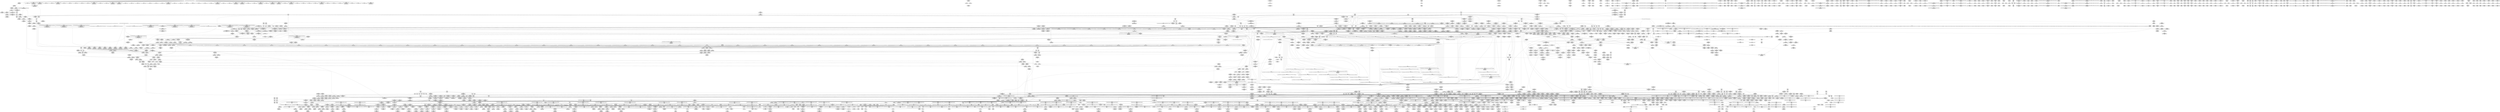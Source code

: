 digraph {
	CE0x71cf210 [shape=record,shape=Mrecord,label="{CE0x71cf210|tomoyo_get_mode:tmp20|security/tomoyo/util.c,985}"]
	CE0x6d5d180 [shape=record,shape=Mrecord,label="{CE0x6d5d180|tomoyo_get_mode:if.then2}"]
	CE0x6fb5570 [shape=record,shape=Mrecord,label="{CE0x6fb5570|rcu_lock_release:tmp2}"]
	CE0x8678100 [shape=record,shape=Mrecord,label="{CE0x8678100|tomoyo_get_realpath:tmp9|security/tomoyo/file.c,155|*SummSource*}"]
	CE0x877e140 [shape=record,shape=Mrecord,label="{CE0x877e140|tomoyo_check_open_permission:out|*SummSource*}"]
	CE0x6f083b0 [shape=record,shape=Mrecord,label="{CE0x6f083b0|tomoyo_check_open_permission:tmp26|security/tomoyo/file.c,759}"]
	CE0x8716ce0 [shape=record,shape=Mrecord,label="{CE0x8716ce0|0:_i8,_array:_GCR_tomoyo_p2mac_internal_constant_11_x_i8_c_00_01_01_01_03_04_06_09_0A_13_15_,_align_1:_elem_10::|security/tomoyo/file.c,563}"]
	CE0x7109680 [shape=record,shape=Mrecord,label="{CE0x7109680|srcu_read_lock:bb|*SummSource*}"]
	CE0x5e78b40 [shape=record,shape=Mrecord,label="{CE0x5e78b40|tomoyo_init_request_info:tobool|security/tomoyo/util.c,1004|*SummSink*}"]
	CE0x70759d0 [shape=record,shape=Mrecord,label="{CE0x70759d0|tomoyo_check_open_permission:error.2}"]
	CE0x86313e0 [shape=record,shape=Mrecord,label="{CE0x86313e0|tomoyo_path_permission:if.then}"]
	CE0x6c0e720 [shape=record,shape=Mrecord,label="{CE0x6c0e720|tomoyo_path_permission:ns|security/tomoyo/file.c,564|*SummSource*}"]
	CE0x5218a00 [shape=record,shape=Mrecord,label="{CE0x5218a00|GLOBAL:lockdep_rcu_suspicious|*Constant*|*SummSource*}"]
	CE0x70f2ae0 [shape=record,shape=Mrecord,label="{CE0x70f2ae0|i32_-12|*Constant*|*SummSource*}"]
	CE0x5db6580 [shape=record,shape=Mrecord,label="{CE0x5db6580|i64*_getelementptr_inbounds_(_2_x_i64_,_2_x_i64_*___llvm_gcov_ctr21,_i64_0,_i64_1)|*Constant*}"]
	CE0x6b62700 [shape=record,shape=Mrecord,label="{CE0x6b62700|tomoyo_audit_path_log:param|security/tomoyo/file.c,168|*SummSink*}"]
	CE0x86ffdf0 [shape=record,shape=Mrecord,label="{CE0x86ffdf0|tomoyo_fill_path_info:tmp2|*LoadInst*|security/tomoyo/util.c,663|*SummSource*}"]
	CE0x7166e20 [shape=record,shape=Mrecord,label="{CE0x7166e20|srcu_read_unlock:sp|Function::srcu_read_unlock&Arg::sp::|*SummSink*}"]
	CE0x6e1eff0 [shape=record,shape=Mrecord,label="{CE0x6e1eff0|tomoyo_check_open_permission:tmp19|security/tomoyo/file.c,753}"]
	CE0x87a58b0 [shape=record,shape=Mrecord,label="{CE0x87a58b0|__llvm_gcov_indirect_counter_increment114:tmp5|*SummSource*}"]
	CE0x883b650 [shape=record,shape=Mrecord,label="{CE0x883b650|tomoyo_get_realpath:name1|security/tomoyo/file.c,151|*SummSource*}"]
	CE0x7073a70 [shape=record,shape=Mrecord,label="{CE0x7073a70|tomoyo_get_mode:conv10|security/tomoyo/util.c,985}"]
	CE0x5eb0c50 [shape=record,shape=Mrecord,label="{CE0x5eb0c50|0:_%struct.tomoyo_obj_info*,_16:_%struct.tomoyo_domain_info*,_24:_%struct.tomoyo_path_info*,_40:_i8,_72:_i8,_75:_i8,_76:_i8,_77:_i8,_:_SCMRE_63,64_}"]
	CE0x539b0d0 [shape=record,shape=Mrecord,label="{CE0x539b0d0|tomoyo_check_open_permission:conv|security/tomoyo/file.c,750|*SummSource*}"]
	CE0x60d3170 [shape=record,shape=Mrecord,label="{CE0x60d3170|COLLAPSED:_GCMRE___llvm_gcov_ctr34_internal_global_10_x_i64_zeroinitializer:_elem_0:default:}"]
	CE0x6d5fb40 [shape=record,shape=Mrecord,label="{CE0x6d5fb40|i64_4|*Constant*|*SummSink*}"]
	CE0x6bc92a0 [shape=record,shape=Mrecord,label="{CE0x6bc92a0|i64_9|*Constant*|*SummSource*}"]
	CE0x5f077e0 [shape=record,shape=Mrecord,label="{CE0x5f077e0|128:_i8*,_1208:_%struct.file*,_:_CMRE_2,3_}"]
	CE0x71fa5d0 [shape=record,shape=Mrecord,label="{CE0x71fa5d0|tomoyo_path_permission:tmp21|security/tomoyo/file.c,573}"]
	CE0x61e0d80 [shape=record,shape=Mrecord,label="{CE0x61e0d80|tomoyo_get_mode:if.end}"]
	CE0x70cf240 [shape=record,shape=Mrecord,label="{CE0x70cf240|tomoyo_const_part_length:tmp33|security/tomoyo/util.c,642}"]
	CE0x720b860 [shape=record,shape=Mrecord,label="{CE0x720b860|i64*_getelementptr_inbounds_(_10_x_i64_,_10_x_i64_*___llvm_gcov_ctr34,_i64_0,_i64_8)|*Constant*}"]
	CE0x6f9fd00 [shape=record,shape=Mrecord,label="{CE0x6f9fd00|i64_13|*Constant*|*SummSource*}"]
	CE0x5406fe0 [shape=record,shape=Mrecord,label="{CE0x5406fe0|GLOBAL:tomoyo_get_mode|*Constant*}"]
	CE0x7c09280 [shape=record,shape=Mrecord,label="{CE0x7c09280|COLLAPSED:_GCMRE___llvm_gcov_ctr54147_internal_global_11_x_i64_zeroinitializer:_elem_0:default:}"]
	CE0x5e89780 [shape=record,shape=Mrecord,label="{CE0x5e89780|i64*_getelementptr_inbounds_(_5_x_i64_,_5_x_i64_*___llvm_gcov_ctr32134,_i64_0,_i64_4)|*Constant*|*SummSource*}"]
	CE0x6d76e60 [shape=record,shape=Mrecord,label="{CE0x6d76e60|get_current:tmp2}"]
	CE0x6d88850 [shape=record,shape=Mrecord,label="{CE0x6d88850|i64*_getelementptr_inbounds_(_31_x_i64_,_31_x_i64_*___llvm_gcov_ctr43150,_i64_0,_i64_29)|*Constant*|*SummSink*}"]
	CE0x86e7680 [shape=record,shape=Mrecord,label="{CE0x86e7680|0:_i8,_array:_GCR_tomoyo_p2mac_internal_constant_11_x_i8_c_00_01_01_01_03_04_06_09_0A_13_15_,_align_1:_elem_7::|security/tomoyo/file.c,563}"]
	CE0x707a010 [shape=record,shape=Mrecord,label="{CE0x707a010|tomoyo_get_mode:cmp11|security/tomoyo/util.c,985|*SummSource*}"]
	CE0x6bf9470 [shape=record,shape=Mrecord,label="{CE0x6bf9470|tomoyo_fill_path_info:land.rhs|*SummSink*}"]
	CE0x8642010 [shape=record,shape=Mrecord,label="{CE0x8642010|tomoyo_const_part_length:tmp2|security/tomoyo/util.c,624}"]
	CE0x707c010 [shape=record,shape=Mrecord,label="{CE0x707c010|tomoyo_path_permission:ns|security/tomoyo/file.c,564|*SummSink*}"]
	CE0x878c3f0 [shape=record,shape=Mrecord,label="{CE0x878c3f0|tomoyo_get_realpath:tmp}"]
	CE0x71485e0 [shape=record,shape=Mrecord,label="{CE0x71485e0|tomoyo_const_part_length:tmp36|security/tomoyo/util.c,644|*SummSource*}"]
	CE0x5355b40 [shape=record,shape=Mrecord,label="{CE0x5355b40|i32_9|*Constant*}"]
	CE0x6f58620 [shape=record,shape=Mrecord,label="{CE0x6f58620|tomoyo_audit_path_log:arrayidx|security/tomoyo/file.c,167|*SummSink*}"]
	CE0x6d12e60 [shape=record,shape=Mrecord,label="{CE0x6d12e60|GLOBAL:rcu_lock_acquire|*Constant*}"]
	CE0x5e45110 [shape=record,shape=Mrecord,label="{CE0x5e45110|tomoyo_audit_path_log:tmp5|security/tomoyo/file.c,167}"]
	CE0x883b460 [shape=record,shape=Mrecord,label="{CE0x883b460|tomoyo_get_realpath:name|security/tomoyo/file.c,150|*SummSink*}"]
	CE0x6f08860 [shape=record,shape=Mrecord,label="{CE0x6f08860|tomoyo_check_open_permission:tmp27|security/tomoyo/file.c,759}"]
	CE0x5e57180 [shape=record,shape=Mrecord,label="{CE0x5e57180|tomoyo_init_request_info:profile2|security/tomoyo/util.c,1007|*SummSink*}"]
	CE0x5116900 [shape=record,shape=Mrecord,label="{CE0x5116900|srcu_read_unlock:bb|*SummSink*}"]
	CE0x87164d0 [shape=record,shape=Mrecord,label="{CE0x87164d0|tomoyo_get_realpath:call|security/tomoyo/file.c,150|*SummSink*}"]
	CE0x71fa3c0 [shape=record,shape=Mrecord,label="{CE0x71fa3c0|tomoyo_path_permission:tmp20|security/tomoyo/file.c,573|*SummSource*}"]
	CE0x5244270 [shape=record,shape=Mrecord,label="{CE0x5244270|tomoyo_init_request_info:r|Function::tomoyo_init_request_info&Arg::r::|*SummSource*}"]
	CE0x52c86b0 [shape=record,shape=Mrecord,label="{CE0x52c86b0|VOIDTB_TE:_SCMRE_40,168_|*MultipleSource*|security/tomoyo/file.c, 742|security/tomoyo/file.c,742|security/tomoyo/file.c,742}"]
	CE0x7034d90 [shape=record,shape=Mrecord,label="{CE0x7034d90|GLOBAL:tomoyo_path_keyword|Global_var:tomoyo_path_keyword|*SummSource*}"]
	CE0x6fe8430 [shape=record,shape=Mrecord,label="{CE0x6fe8430|i32_1024|*Constant*}"]
	CE0x6e8c110 [shape=record,shape=Mrecord,label="{CE0x6e8c110|i32_47|*Constant*|*SummSink*}"]
	CE0x6f3b680 [shape=record,shape=Mrecord,label="{CE0x6f3b680|srcu_read_unlock:entry|*SummSource*}"]
	CE0x5f09d10 [shape=record,shape=Mrecord,label="{CE0x5f09d10|0:_%struct.tomoyo_obj_info*,_16:_%struct.tomoyo_domain_info*,_24:_%struct.tomoyo_path_info*,_40:_i8,_72:_i8,_75:_i8,_76:_i8,_77:_i8,_:_SCMRE_59,60_}"]
	CE0x5d662e0 [shape=record,shape=Mrecord,label="{CE0x5d662e0|tomoyo_const_part_length:while.body}"]
	CE0x715be70 [shape=record,shape=Mrecord,label="{CE0x715be70|tomoyo_const_part_length:tmp11|security/tomoyo/util.c,626|*SummSink*}"]
	CE0x6047050 [shape=record,shape=Mrecord,label="{CE0x6047050|tomoyo_read_lock:bb}"]
	CE0x86317c0 [shape=record,shape=Mrecord,label="{CE0x86317c0|srcu_read_unlock:tmp1|*SummSink*}"]
	CE0x50a0c50 [shape=record,shape=Mrecord,label="{CE0x50a0c50|tomoyo_domain:tmp15|security/tomoyo/common.h,1205|*SummSource*}"]
	CE0x52ccf30 [shape=record,shape=Mrecord,label="{CE0x52ccf30|VOIDTB_TE:_SCMRE_8,16_|*MultipleSource*|security/tomoyo/file.c, 742|security/tomoyo/file.c,742|security/tomoyo/file.c,742}"]
	CE0x85cbbd0 [shape=record,shape=Mrecord,label="{CE0x85cbbd0|tomoyo_domain:tmp7|security/tomoyo/common.h,1205}"]
	CE0x8642380 [shape=record,shape=Mrecord,label="{CE0x8642380|__llvm_gcov_indirect_counter_increment114:bb4}"]
	CE0x60b6900 [shape=record,shape=Mrecord,label="{CE0x60b6900|128:_i8*,_1208:_%struct.file*,_:_CMRE_80,88_|*MultipleSource*|security/tomoyo/common.h,1205|security/tomoyo/common.h,1205}"]
	CE0x5269030 [shape=record,shape=Mrecord,label="{CE0x5269030|i32_2|*Constant*|*SummSource*}"]
	CE0x6d89480 [shape=record,shape=Mrecord,label="{CE0x6d89480|tomoyo_const_part_length:retval.0}"]
	CE0x85cb1e0 [shape=record,shape=Mrecord,label="{CE0x85cb1e0|tomoyo_path_permission:tmp2|security/tomoyo/file.c,563}"]
	CE0x86ef2e0 [shape=record,shape=Mrecord,label="{CE0x86ef2e0|0:_i8,_array:_GCRE_tomoyo_index2category_constant_39_x_i8_c_00_00_00_00_00_00_00_00_00_00_00_00_00_00_00_00_00_00_00_00_00_00_00_01_01_01_01_01_01_01_01_01_01_01_01_01_01_01_02_,_align_16:_elem_2::|security/tomoyo/util.c,983}"]
	CE0x51dcff0 [shape=record,shape=Mrecord,label="{CE0x51dcff0|tomoyo_check_open_permission:flag|Function::tomoyo_check_open_permission&Arg::flag::}"]
	CE0x7c12700 [shape=record,shape=Mrecord,label="{CE0x7c12700|tomoyo_audit_path_log:path|security/tomoyo/file.c,168|*SummSource*}"]
	CE0x8674720 [shape=record,shape=Mrecord,label="{CE0x8674720|tomoyo_path_permission:tmp15|security/tomoyo/file.c,567}"]
	CE0x6d12aa0 [shape=record,shape=Mrecord,label="{CE0x6d12aa0|_call_void_rcu_lock_acquire(%struct.lockdep_map*_%dep_map)_#9,_!dbg_!38906|include/linux/srcu.h,222}"]
	CE0x52e8f10 [shape=record,shape=Mrecord,label="{CE0x52e8f10|tomoyo_check_open_permission:arrayidx|security/tomoyo/file.c,738}"]
	CE0x5e45300 [shape=record,shape=Mrecord,label="{CE0x5e45300|tomoyo_domain:tmp13|security/tomoyo/common.h,1205|*SummSink*}"]
	CE0x89202d0 [shape=record,shape=Mrecord,label="{CE0x89202d0|rcu_lock_acquire:__here|*SummSink*}"]
	CE0x6fb1df0 [shape=record,shape=Mrecord,label="{CE0x6fb1df0|tomoyo_const_part_length:conv|security/tomoyo/util.c,626|*SummSource*}"]
	CE0x6db3d50 [shape=record,shape=Mrecord,label="{CE0x6db3d50|tomoyo_fill_path_info:conv|security/tomoyo/util.c,664|*SummSource*}"]
	CE0x5144d30 [shape=record,shape=Mrecord,label="{CE0x5144d30|tomoyo_const_part_length:incdec.ptr|security/tomoyo/util.c,626|*SummSource*}"]
	CE0x50a0e40 [shape=record,shape=Mrecord,label="{CE0x50a0e40|i64*_getelementptr_inbounds_(_11_x_i64_,_11_x_i64_*___llvm_gcov_ctr54147,_i64_0,_i64_8)|*Constant*}"]
	CE0x88b0d00 [shape=record,shape=Mrecord,label="{CE0x88b0d00|tomoyo_get_realpath:name|security/tomoyo/file.c,150|*SummSource*}"]
	CE0x6cf1310 [shape=record,shape=Mrecord,label="{CE0x6cf1310|tomoyo_const_part_length:tmp48|security/tomoyo/util.c,649|*SummSink*}"]
	CE0x6d12ed0 [shape=record,shape=Mrecord,label="{CE0x6d12ed0|i1_true|*Constant*}"]
	CE0x5170170 [shape=record,shape=Mrecord,label="{CE0x5170170|_call_void___llvm_gcov_indirect_counter_increment114(i32*___llvm_gcov_global_state_pred45,_i64**_getelementptr_inbounds_(_3_x_i64*_,_3_x_i64*_*___llvm_gcda_edge_table44,_i64_0,_i64_2)),_!dbg_!38930|security/tomoyo/util.c,640}"]
	CE0x71d4080 [shape=record,shape=Mrecord,label="{CE0x71d4080|tomoyo_fill_path_info:tmp11|security/tomoyo/util.c,667}"]
	CE0x6d45f20 [shape=record,shape=Mrecord,label="{CE0x6d45f20|tomoyo_fill_path_info:const_len|security/tomoyo/util.c,666|*SummSink*}"]
	CE0x7152520 [shape=record,shape=Mrecord,label="{CE0x7152520|tomoyo_check_open_permission:if.then17|*SummSink*}"]
	CE0x860eb80 [shape=record,shape=Mrecord,label="{CE0x860eb80|tomoyo_get_mode:conv|security/tomoyo/util.c,982}"]
	CE0x5f6db80 [shape=record,shape=Mrecord,label="{CE0x5f6db80|tomoyo_get_mode:tmp28|security/tomoyo/util.c,988|*SummSink*}"]
	CE0x6d1c370 [shape=record,shape=Mrecord,label="{CE0x6d1c370|128:_i8*,_1208:_%struct.file*,_:_CMRE_168,176_|*MultipleSource*|security/tomoyo/common.h,1205|security/tomoyo/common.h,1205}"]
	CE0x8716a90 [shape=record,shape=Mrecord,label="{CE0x8716a90|0:_i8,_array:_GCR_tomoyo_p2mac_internal_constant_11_x_i8_c_00_01_01_01_03_04_06_09_0A_13_15_,_align_1:_elem_9::|security/tomoyo/file.c,563}"]
	CE0x7024550 [shape=record,shape=Mrecord,label="{CE0x7024550|tomoyo_path_permission:conv|security/tomoyo/file.c,564|*SummSource*}"]
	CE0x6dbcd20 [shape=record,shape=Mrecord,label="{CE0x6dbcd20|tomoyo_fill_path_info:bb|*SummSink*}"]
	CE0x5259f00 [shape=record,shape=Mrecord,label="{CE0x5259f00|GLOBAL:srcu_read_lock|*Constant*}"]
	CE0x7073e20 [shape=record,shape=Mrecord,label="{CE0x7073e20|i32_39|*Constant*}"]
	CE0x5231930 [shape=record,shape=Mrecord,label="{CE0x5231930|tomoyo_domain:tmp18|security/tomoyo/common.h,1205|*SummSink*}"]
	CE0x6ebed30 [shape=record,shape=Mrecord,label="{CE0x6ebed30|_call_void_mcount()_#3}"]
	CE0x515b400 [shape=record,shape=Mrecord,label="{CE0x515b400|GLOBAL:__llvm_gcov_ctr31133|Global_var:__llvm_gcov_ctr31133}"]
	CE0x70b17b0 [shape=record,shape=Mrecord,label="{CE0x70b17b0|tomoyo_get_mode:tmp11|security/tomoyo/util.c,982|*SummSink*}"]
	CE0x71537b0 [shape=record,shape=Mrecord,label="{CE0x71537b0|srcu_read_unlock:tmp|*SummSource*}"]
	CE0x53a7810 [shape=record,shape=Mrecord,label="{CE0x53a7810|tomoyo_check_open_permission:tmp5|security/tomoyo/file.c,742|*SummSource*}"]
	CE0x70e9fb0 [shape=record,shape=Mrecord,label="{CE0x70e9fb0|tomoyo_path_permission:return|*SummSource*}"]
	CE0x61e04e0 [shape=record,shape=Mrecord,label="{CE0x61e04e0|tomoyo_fill_path_info:hash|security/tomoyo/util.c,669}"]
	CE0x8919350 [shape=record,shape=Mrecord,label="{CE0x8919350|tomoyo_init_request_info:tmp10|security/tomoyo/util.c,1006}"]
	CE0x61b5d00 [shape=record,shape=Mrecord,label="{CE0x61b5d00|tomoyo_fill_path_info:frombool10|security/tomoyo/util.c,668|*SummSink*}"]
	CE0x8606a60 [shape=record,shape=Mrecord,label="{CE0x8606a60|_ret_void,_!dbg_!38904|security/tomoyo/common.h,1110|*SummSink*}"]
	CE0x70645f0 [shape=record,shape=Mrecord,label="{CE0x70645f0|tomoyo_path_permission:cmp10|security/tomoyo/file.c,573}"]
	CE0x6d0b580 [shape=record,shape=Mrecord,label="{CE0x6d0b580|_call_void_mcount()_#3|*SummSink*}"]
	CE0x6e8c8a0 [shape=record,shape=Mrecord,label="{CE0x6e8c8a0|tomoyo_check_open_permission:tmp1|*SummSource*}"]
	CE0x5f17850 [shape=record,shape=Mrecord,label="{CE0x5f17850|0:_%struct.tomoyo_obj_info*,_16:_%struct.tomoyo_domain_info*,_24:_%struct.tomoyo_path_info*,_40:_i8,_72:_i8,_75:_i8,_76:_i8,_77:_i8,_:_SCMRE_37,38_}"]
	CE0x7006190 [shape=record,shape=Mrecord,label="{CE0x7006190|tomoyo_check_open_permission:cond|security/tomoyo/file.c,762|*SummSource*}"]
	CE0x53a7de0 [shape=record,shape=Mrecord,label="{CE0x53a7de0|i8_0|*Constant*|*SummSink*}"]
	CE0x5f10640 [shape=record,shape=Mrecord,label="{CE0x5f10640|i64_16|*Constant*}"]
	CE0x7073b10 [shape=record,shape=Mrecord,label="{CE0x7073b10|tomoyo_get_mode:conv10|security/tomoyo/util.c,985|*SummSource*}"]
	CE0x5254520 [shape=record,shape=Mrecord,label="{CE0x5254520|get_current:tmp4|./arch/x86/include/asm/current.h,14|*SummSink*}"]
	CE0x6de5f60 [shape=record,shape=Mrecord,label="{CE0x6de5f60|tomoyo_path_permission:tmp24|security/tomoyo/file.c,575}"]
	CE0x86b4bd0 [shape=record,shape=Mrecord,label="{CE0x86b4bd0|i64_19|*Constant*|*SummSink*}"]
	CE0x71e4e10 [shape=record,shape=Mrecord,label="{CE0x71e4e10|tomoyo_path_permission:arrayidx|security/tomoyo/file.c,563|*SummSource*}"]
	CE0x5d36710 [shape=record,shape=Mrecord,label="{CE0x5d36710|tomoyo_const_part_length:if.then27}"]
	CE0x6fd3560 [shape=record,shape=Mrecord,label="{CE0x6fd3560|tomoyo_const_part_length:incdec.ptr7|security/tomoyo/util.c,631|*SummSink*}"]
	CE0x5ee40b0 [shape=record,shape=Mrecord,label="{CE0x5ee40b0|tomoyo_get_mode:retval.0|*SummSource*}"]
	CE0x6f6dc60 [shape=record,shape=Mrecord,label="{CE0x6f6dc60|tomoyo_check_open_permission:conv14|security/tomoyo/file.c,761|*SummSink*}"]
	CE0x711d1d0 [shape=record,shape=Mrecord,label="{CE0x711d1d0|i64*_getelementptr_inbounds_(_2_x_i64_,_2_x_i64_*___llvm_gcov_ctr23,_i64_0,_i64_0)|*Constant*}"]
	CE0x6e40c80 [shape=record,shape=Mrecord,label="{CE0x6e40c80|tomoyo_check_open_permission:tmp21|security/tomoyo/file.c,754|*SummSink*}"]
	CE0x54067d0 [shape=record,shape=Mrecord,label="{CE0x54067d0|tomoyo_init_request_info:tmp12|security/tomoyo/util.c,1010}"]
	CE0x6e3f800 [shape=record,shape=Mrecord,label="{CE0x6e3f800|0:_i64*,_array:_GCR___llvm_gcda_edge_table44_internal_unnamed_addr_constant_3_x_i64*_i64*_getelementptr_inbounds_(_31_x_i64_,_31_x_i64_*___llvm_gcov_ctr43150,_i64_0,_i64_10),_i64*_getelementptr_inbounds_(_31_x_i64_,_31_x_i64_*___llvm_gcov_ctr43150,_i64_0,_i64_11),_i64*_getelementptr_inbounds_(_31_x_i64_,_31_x_i64_*___llvm_gcov_ctr43150,_i64_0,_i64_15)_:_elem_0::}"]
	CE0x5246ba0 [shape=record,shape=Mrecord,label="{CE0x5246ba0|i32_1205|*Constant*|*SummSink*}"]
	CE0x86bb9b0 [shape=record,shape=Mrecord,label="{CE0x86bb9b0|tomoyo_path_permission:if.end}"]
	CE0x8764fd0 [shape=record,shape=Mrecord,label="{CE0x8764fd0|tomoyo_fill_path_info:name1|security/tomoyo/util.c,663|*SummSink*}"]
	CE0x87089f0 [shape=record,shape=Mrecord,label="{CE0x87089f0|i32_10|*Constant*|*SummSource*}"]
	CE0x525fc20 [shape=record,shape=Mrecord,label="{CE0x525fc20|tomoyo_domain:tmp20|security/tomoyo/common.h,1205|*SummSink*}"]
	CE0x6f76f80 [shape=record,shape=Mrecord,label="{CE0x6f76f80|i1_true|*Constant*|*SummSource*}"]
	CE0x6c02980 [shape=record,shape=Mrecord,label="{CE0x6c02980|tomoyo_init_request_info:tmp13|*LoadInst*|security/tomoyo/util.c,1011}"]
	CE0x7018e10 [shape=record,shape=Mrecord,label="{CE0x7018e10|GLOBAL:tomoyo_p2mac|Global_var:tomoyo_p2mac|*SummSink*}"]
	CE0x535ecd0 [shape=record,shape=Mrecord,label="{CE0x535ecd0|rcu_lock_release:tmp1|*SummSink*}"]
	CE0x6dccf10 [shape=record,shape=Mrecord,label="{CE0x6dccf10|tomoyo_check_open_permission:call3|security/tomoyo/file.c,753|*SummSource*}"]
	CE0x51c9740 [shape=record,shape=Mrecord,label="{CE0x51c9740|tomoyo_check_open_permission:and|security/tomoyo/file.c,738|*SummSink*}"]
	CE0x5f8e9c0 [shape=record,shape=Mrecord,label="{CE0x5f8e9c0|0:_%struct.tomoyo_obj_info*,_16:_%struct.tomoyo_domain_info*,_24:_%struct.tomoyo_path_info*,_40:_i8,_72:_i8,_75:_i8,_76:_i8,_77:_i8,_:_SCMRE_44,45_}"]
	CE0x52461d0 [shape=record,shape=Mrecord,label="{CE0x52461d0|tomoyo_domain:tmp10|security/tomoyo/common.h,1205|*SummSink*}"]
	CE0x61b5500 [shape=record,shape=Mrecord,label="{CE0x61b5500|tomoyo_fill_path_info:is_patterned|security/tomoyo/util.c,668|*SummSource*}"]
	CE0x5eef870 [shape=record,shape=Mrecord,label="{CE0x5eef870|tomoyo_read_lock:entry}"]
	CE0x715ba70 [shape=record,shape=Mrecord,label="{CE0x715ba70|__llvm_gcov_indirect_counter_increment114:bb|*SummSink*}"]
	CE0x52e84a0 [shape=record,shape=Mrecord,label="{CE0x52e84a0|tomoyo_path_permission:operation|Function::tomoyo_path_permission&Arg::operation::|*SummSource*}"]
	CE0x6dd5800 [shape=record,shape=Mrecord,label="{CE0x6dd5800|tomoyo_check_open_permission:tmp12|security/tomoyo/file.c,750|*SummSink*}"]
	CE0x85fe690 [shape=record,shape=Mrecord,label="{CE0x85fe690|i64*_getelementptr_inbounds_(_10_x_i64_,_10_x_i64_*___llvm_gcov_ctr34,_i64_0,_i64_5)|*Constant*|*SummSink*}"]
	CE0x6d5f320 [shape=record,shape=Mrecord,label="{CE0x6d5f320|tomoyo_check_open_permission:cmp|security/tomoyo/file.c,752|*SummSink*}"]
	CE0x52e8510 [shape=record,shape=Mrecord,label="{CE0x52e8510|tomoyo_path_permission:operation|Function::tomoyo_path_permission&Arg::operation::|*SummSink*}"]
	CE0x86445c0 [shape=record,shape=Mrecord,label="{CE0x86445c0|i64*_getelementptr_inbounds_(_12_x_i64_,_12_x_i64_*___llvm_gcov_ctr31133,_i64_0,_i64_10)|*Constant*|*SummSource*}"]
	CE0x517cfb0 [shape=record,shape=Mrecord,label="{CE0x517cfb0|tomoyo_get_mode:tmp8|security/tomoyo/util.c,979}"]
	CE0x879d070 [shape=record,shape=Mrecord,label="{CE0x879d070|tomoyo_read_unlock:tmp|*SummSink*}"]
	CE0x5d79ba0 [shape=record,shape=Mrecord,label="{CE0x5d79ba0|_ret_void}"]
	CE0x8904030 [shape=record,shape=Mrecord,label="{CE0x8904030|tomoyo_get_mode:if.then13|*SummSink*}"]
	CE0x52443b0 [shape=record,shape=Mrecord,label="{CE0x52443b0|tomoyo_init_request_info:r|Function::tomoyo_init_request_info&Arg::r::|*SummSink*}"]
	CE0x52ca600 [shape=record,shape=Mrecord,label="{CE0x52ca600|tomoyo_init_request_info:if.then|*SummSource*}"]
	CE0x6f08b00 [shape=record,shape=Mrecord,label="{CE0x6f08b00|tomoyo_check_open_permission:tmp27|security/tomoyo/file.c,759|*SummSink*}"]
	CE0x6f6cdb0 [shape=record,shape=Mrecord,label="{CE0x6f6cdb0|tomoyo_check_open_permission:if.end23|*SummSink*}"]
	CE0x6072520 [shape=record,shape=Mrecord,label="{CE0x6072520|tomoyo_path_permission:tmp17|security/tomoyo/file.c,571|*SummSink*}"]
	CE0x88d1260 [shape=record,shape=Mrecord,label="{CE0x88d1260|tomoyo_init_request_info:call|security/tomoyo/util.c,1005}"]
	CE0x6ebeb80 [shape=record,shape=Mrecord,label="{CE0x6ebeb80|i64*_getelementptr_inbounds_(_4_x_i64_,_4_x_i64_*___llvm_gcov_ctr24,_i64_0,_i64_2)|*Constant*|*SummSink*}"]
	CE0x6d22c30 [shape=record,shape=Mrecord,label="{CE0x6d22c30|tomoyo_audit_path_log:tmp2}"]
	CE0x8708460 [shape=record,shape=Mrecord,label="{CE0x8708460|i32_8|*Constant*}"]
	CE0x6fc4a80 [shape=record,shape=Mrecord,label="{CE0x6fc4a80|tomoyo_check_open_permission:tmp34|security/tomoyo/file.c,761|*SummSource*}"]
	CE0x5f6b2a0 [shape=record,shape=Mrecord,label="{CE0x5f6b2a0|i64_5|*Constant*}"]
	CE0x707a620 [shape=record,shape=Mrecord,label="{CE0x707a620|i64_7|*Constant*}"]
	CE0x5248320 [shape=record,shape=Mrecord,label="{CE0x5248320|tomoyo_check_open_permission:path|Function::tomoyo_check_open_permission&Arg::path::}"]
	CE0x70834a0 [shape=record,shape=Mrecord,label="{CE0x70834a0|i64*_getelementptr_inbounds_(_22_x_i64_,_22_x_i64_*___llvm_gcov_ctr10,_i64_0,_i64_17)|*Constant*|*SummSink*}"]
	CE0x5ef0030 [shape=record,shape=Mrecord,label="{CE0x5ef0030|i64_2|*Constant*|*SummSource*}"]
	CE0x52ccd90 [shape=record,shape=Mrecord,label="{CE0x52ccd90|VOIDTB_TE:_SCMRE_1,5_|*MultipleSource*|security/tomoyo/file.c, 742|security/tomoyo/file.c,742|security/tomoyo/file.c,742}"]
	CE0x71874c0 [shape=record,shape=Mrecord,label="{CE0x71874c0|i64*_getelementptr_inbounds_(_6_x_i64_,_6_x_i64_*___llvm_gcov_ctr25,_i64_0,_i64_5)|*Constant*|*SummSink*}"]
	CE0x5ddbd40 [shape=record,shape=Mrecord,label="{CE0x5ddbd40|GLOBAL:lock_release|*Constant*}"]
	CE0x8643ee0 [shape=record,shape=Mrecord,label="{CE0x8643ee0|tomoyo_get_mode:mode.1|*SummSource*}"]
	CE0x6d48210 [shape=record,shape=Mrecord,label="{CE0x6d48210|tomoyo_init_request_info:entry|*SummSource*}"]
	CE0x5355c20 [shape=record,shape=Mrecord,label="{CE0x5355c20|i32_9|*Constant*|*SummSink*}"]
	CE0x6d95610 [shape=record,shape=Mrecord,label="{CE0x6d95610|tomoyo_get_mode:if.then|*SummSource*}"]
	CE0x8764b20 [shape=record,shape=Mrecord,label="{CE0x8764b20|tomoyo_get_mode:config|security/tomoyo/util.c,981|*SummSink*}"]
	CE0x8764080 [shape=record,shape=Mrecord,label="{CE0x8764080|_call_void___llvm_gcov_indirect_counter_increment114(i32*___llvm_gcov_global_state_pred45,_i64**_getelementptr_inbounds_(_3_x_i64*_,_3_x_i64*_*___llvm_gcda_edge_table44,_i64_0,_i64_0)),_!dbg_!38954|security/tomoyo/util.c,649|*SummSink*}"]
	CE0x7c130a0 [shape=record,shape=Mrecord,label="{CE0x7c130a0|tomoyo_get_mode:mode.1}"]
	CE0x8646190 [shape=record,shape=Mrecord,label="{CE0x8646190|tomoyo_read_unlock:tmp1|*SummSource*}"]
	CE0x7150270 [shape=record,shape=Mrecord,label="{CE0x7150270|tomoyo_read_unlock:tmp2|*SummSink*}"]
	CE0x6d11180 [shape=record,shape=Mrecord,label="{CE0x6d11180|tomoyo_domain:tmp4|security/tomoyo/common.h,1205}"]
	CE0x70c11d0 [shape=record,shape=Mrecord,label="{CE0x70c11d0|i64*_getelementptr_inbounds_(_31_x_i64_,_31_x_i64_*___llvm_gcov_ctr43150,_i64_0,_i64_3)|*Constant*|*SummSink*}"]
	CE0x877e0d0 [shape=record,shape=Mrecord,label="{CE0x877e0d0|tomoyo_check_open_permission:out}"]
	CE0x6d1cf10 [shape=record,shape=Mrecord,label="{CE0x6d1cf10|COLLAPSED:_GCMRE___llvm_gcov_ctr31133_internal_global_12_x_i64_zeroinitializer:_elem_0:default:}"]
	CE0x6095f90 [shape=record,shape=Mrecord,label="{CE0x6095f90|i64*_getelementptr_inbounds_(_4_x_i64_,_4_x_i64_*___llvm_gcov_ctr33,_i64_0,_i64_0)|*Constant*|*SummSource*}"]
	CE0x8607560 [shape=record,shape=Mrecord,label="{CE0x8607560|tomoyo_check_open_permission:conv26|security/tomoyo/file.c,770}"]
	CE0x5f63b50 [shape=record,shape=Mrecord,label="{CE0x5f63b50|tomoyo_const_part_length:return|*SummSink*}"]
	CE0x5e11dd0 [shape=record,shape=Mrecord,label="{CE0x5e11dd0|i64*_getelementptr_inbounds_(_31_x_i64_,_31_x_i64_*___llvm_gcov_ctr43150,_i64_0,_i64_16)|*Constant*}"]
	CE0x6fe4430 [shape=record,shape=Mrecord,label="{CE0x6fe4430|tomoyo_path_permission:tmp23|security/tomoyo/file.c,574}"]
	CE0x6ce2a90 [shape=record,shape=Mrecord,label="{CE0x6ce2a90|_call_void_rcu_lock_release(%struct.lockdep_map*_%dep_map)_#9,_!dbg_!38905|include/linux/srcu.h,236|*SummSink*}"]
	CE0x5eef9e0 [shape=record,shape=Mrecord,label="{CE0x5eef9e0|tomoyo_read_lock:entry|*SummSink*}"]
	CE0x5e8eaf0 [shape=record,shape=Mrecord,label="{CE0x5e8eaf0|tomoyo_const_part_length:if.then17|*SummSource*}"]
	CE0x6edc060 [shape=record,shape=Mrecord,label="{CE0x6edc060|i64_9|*Constant*|*SummSink*}"]
	CE0x8884af0 [shape=record,shape=Mrecord,label="{CE0x8884af0|tomoyo_const_part_length:filename|Function::tomoyo_const_part_length&Arg::filename::|*SummSource*}"]
	CE0x70c1fc0 [shape=record,shape=Mrecord,label="{CE0x70c1fc0|tomoyo_const_part_length:while.cond|*SummSink*}"]
	CE0x6decd20 [shape=record,shape=Mrecord,label="{CE0x6decd20|i64_6|*Constant*|*SummSource*}"]
	CE0x6edc330 [shape=record,shape=Mrecord,label="{CE0x6edc330|i64_8|*Constant*|*SummSource*}"]
	CE0x6fb22e0 [shape=record,shape=Mrecord,label="{CE0x6fb22e0|__llvm_gcov_indirect_counter_increment114:tmp|*SummSource*}"]
	CE0x5e680a0 [shape=record,shape=Mrecord,label="{CE0x5e680a0|i32_51|*Constant*|*SummSink*}"]
	CE0x6d32f50 [shape=record,shape=Mrecord,label="{CE0x6d32f50|tomoyo_fill_path_info:tmp5|security/tomoyo/util.c,667|*SummSource*}"]
	CE0x88b1000 [shape=record,shape=Mrecord,label="{CE0x88b1000|GLOBAL:tomoyo_domain|*Constant*|*SummSink*}"]
	CE0x6e0f790 [shape=record,shape=Mrecord,label="{CE0x6e0f790|tomoyo_check_open_permission:tmp17|security/tomoyo/file.c,753|*SummSource*}"]
	CE0x6d95110 [shape=record,shape=Mrecord,label="{CE0x6d95110|tomoyo_fill_path_info:tmp1|*SummSource*}"]
	CE0x8678680 [shape=record,shape=Mrecord,label="{CE0x8678680|tomoyo_get_realpath:tmp10|security/tomoyo/file.c,155}"]
	CE0x86439d0 [shape=record,shape=Mrecord,label="{CE0x86439d0|tomoyo_get_mode:tmp24|security/tomoyo/util.c,986|*SummSource*}"]
	CE0x7079fa0 [shape=record,shape=Mrecord,label="{CE0x7079fa0|tomoyo_get_mode:cmp11|security/tomoyo/util.c,985}"]
	CE0x5d41260 [shape=record,shape=Mrecord,label="{CE0x5d41260|tomoyo_const_part_length:while.body|*SummSink*}"]
	CE0x6ef3720 [shape=record,shape=Mrecord,label="{CE0x6ef3720|GLOBAL:tomoyo_fill_path_info|*Constant*|*SummSource*}"]
	CE0x5258190 [shape=record,shape=Mrecord,label="{CE0x5258190|tomoyo_domain:tmp14|security/tomoyo/common.h,1205|*SummSink*}"]
	CE0x5f07e30 [shape=record,shape=Mrecord,label="{CE0x5f07e30|128:_i8*,_1208:_%struct.file*,_:_CMRE_5,6_}"]
	CE0x70737b0 [shape=record,shape=Mrecord,label="{CE0x70737b0|tomoyo_get_mode:mode.0|*SummSink*}"]
	CE0x5ee3de0 [shape=record,shape=Mrecord,label="{CE0x5ee3de0|tomoyo_get_mode:and|security/tomoyo/util.c,987|*SummSink*}"]
	CE0x601deb0 [shape=record,shape=Mrecord,label="{CE0x601deb0|tomoyo_check_open_permission:tmp53|security/tomoyo/file.c,773|*SummSink*}"]
	CE0x7029c00 [shape=record,shape=Mrecord,label="{CE0x7029c00|tomoyo_get_mode:tmp10|security/tomoyo/util.c,982}"]
	CE0x8765540 [shape=record,shape=Mrecord,label="{CE0x8765540|0:_i8,_array:_GCRE_tomoyo_index2category_constant_39_x_i8_c_00_00_00_00_00_00_00_00_00_00_00_00_00_00_00_00_00_00_00_00_00_00_00_01_01_01_01_01_01_01_01_01_01_01_01_01_01_01_02_,_align_16:_elem_4::|security/tomoyo/util.c,983}"]
	CE0x8796870 [shape=record,shape=Mrecord,label="{CE0x8796870|tomoyo_read_lock:tmp|*SummSource*}"]
	CE0x6df4ee0 [shape=record,shape=Mrecord,label="{CE0x6df4ee0|i8*_null|*Constant*}"]
	CE0x5e49d80 [shape=record,shape=Mrecord,label="{CE0x5e49d80|tomoyo_const_part_length:tmp19|security/tomoyo/util.c,628}"]
	CE0x6db2bb0 [shape=record,shape=Mrecord,label="{CE0x6db2bb0|i64*_getelementptr_inbounds_(_31_x_i64_,_31_x_i64_*___llvm_gcov_ctr43150,_i64_0,_i64_30)|*Constant*|*SummSink*}"]
	CE0x5ff3130 [shape=record,shape=Mrecord,label="{CE0x5ff3130|tomoyo_check_open_permission:error.4|*SummSource*}"]
	CE0x5f46340 [shape=record,shape=Mrecord,label="{CE0x5f46340|128:_i8*,_1208:_%struct.file*,_:_CMRE_37,38_}"]
	CE0x86bbc40 [shape=record,shape=Mrecord,label="{CE0x86bbc40|tomoyo_path_permission:if.end|*SummSink*}"]
	CE0x6f47470 [shape=record,shape=Mrecord,label="{CE0x6f47470|tomoyo_path_permission:tmp12|security/tomoyo/file.c,566|*SummSink*}"]
	CE0x707be80 [shape=record,shape=Mrecord,label="{CE0x707be80|i64*_getelementptr_inbounds_(_2_x_i64_,_2_x_i64_*___llvm_gcov_ctr23,_i64_0,_i64_1)|*Constant*}"]
	CE0x6f3d5b0 [shape=record,shape=Mrecord,label="{CE0x6f3d5b0|tomoyo_check_open_permission:error.0|*SummSink*}"]
	CE0x712bf90 [shape=record,shape=Mrecord,label="{CE0x712bf90|tomoyo_path_permission:profile|security/tomoyo/file.c,564|*SummSink*}"]
	CE0x7c09d10 [shape=record,shape=Mrecord,label="{CE0x7c09d10|tomoyo_path_permission:tmp7|*LoadInst*|security/tomoyo/file.c,565}"]
	CE0x708a080 [shape=record,shape=Mrecord,label="{CE0x708a080|tomoyo_fill_path_info:ptr|Function::tomoyo_fill_path_info&Arg::ptr::}"]
	CE0x5186ef0 [shape=record,shape=Mrecord,label="{CE0x5186ef0|tomoyo_const_part_length:tmp26|security/tomoyo/util.c,641}"]
	CE0x51c9ae0 [shape=record,shape=Mrecord,label="{CE0x51c9ae0|tomoyo_check_open_permission:entry|*SummSource*}"]
	CE0x87a6460 [shape=record,shape=Mrecord,label="{CE0x87a6460|__llvm_gcov_indirect_counter_increment114:tmp6|*SummSink*}"]
	CE0x5305180 [shape=record,shape=Mrecord,label="{CE0x5305180|0:_i8,_array:_GCRE_tomoyo_index2category_constant_39_x_i8_c_00_00_00_00_00_00_00_00_00_00_00_00_00_00_00_00_00_00_00_00_00_00_00_01_01_01_01_01_01_01_01_01_01_01_01_01_01_01_02_,_align_16:_elem_24::|security/tomoyo/util.c,983}"]
	CE0x609fcd0 [shape=record,shape=Mrecord,label="{CE0x609fcd0|tomoyo_path_permission:path|security/tomoyo/file.c,568|*SummSource*}"]
	CE0x71677e0 [shape=record,shape=Mrecord,label="{CE0x71677e0|_call_void_mcount()_#3}"]
	CE0x6fc2a20 [shape=record,shape=Mrecord,label="{CE0x6fc2a20|_call_void_tomoyo_check_acl(%struct.tomoyo_request_info*_%r,_i1_(%struct.tomoyo_request_info*,_%struct.tomoyo_acl_info*)*_tomoyo_check_path_acl)_#9,_!dbg_!38935|security/tomoyo/file.c,571}"]
	"CONST[source:1(input),value:2(dynamic)][purpose:{object}][SrcIdx:13]"
	CE0x7187720 [shape=record,shape=Mrecord,label="{CE0x7187720|tomoyo_get_realpath:tmp11|security/tomoyo/file.c,156}"]
	CE0x891fab0 [shape=record,shape=Mrecord,label="{CE0x891fab0|tomoyo_const_part_length:tmp5|security/tomoyo/util.c,624|*SummSource*}"]
	CE0x70c1240 [shape=record,shape=Mrecord,label="{CE0x70c1240|tomoyo_const_part_length:tmp6|security/tomoyo/util.c,625|*SummSink*}"]
	CE0x5da7720 [shape=record,shape=Mrecord,label="{CE0x5da7720|tomoyo_get_realpath:tmp4|security/tomoyo/file.c,151|*SummSource*}"]
	CE0x8644e80 [shape=record,shape=Mrecord,label="{CE0x8644e80|tomoyo_const_part_length:cmp15|security/tomoyo/util.c,641}"]
	CE0x704beb0 [shape=record,shape=Mrecord,label="{CE0x704beb0|tomoyo_fill_path_info:land.end|*SummSink*}"]
	CE0x86cbae0 [shape=record,shape=Mrecord,label="{CE0x86cbae0|GLOBAL:tomoyo_policy_loaded|Global_var:tomoyo_policy_loaded|*SummSource*}"]
	CE0x6c7b080 [shape=record,shape=Mrecord,label="{CE0x6c7b080|i64*_getelementptr_inbounds_(_12_x_i64_,_12_x_i64_*___llvm_gcov_ctr31133,_i64_0,_i64_9)|*Constant*|*SummSink*}"]
	CE0x4fd0970 [shape=record,shape=Mrecord,label="{CE0x4fd0970|tomoyo_domain:call|security/tomoyo/common.h,1205}"]
	CE0x6f47400 [shape=record,shape=Mrecord,label="{CE0x6f47400|tomoyo_path_permission:tmp12|security/tomoyo/file.c,566|*SummSource*}"]
	CE0x50e3670 [shape=record,shape=Mrecord,label="{CE0x50e3670|tomoyo_get_mode:tmp19|security/tomoyo/util.c,985|*SummSource*}"]
	CE0x51453f0 [shape=record,shape=Mrecord,label="{CE0x51453f0|tomoyo_const_part_length:cmp3|security/tomoyo/util.c,627|*SummSource*}"]
	CE0x6ff5700 [shape=record,shape=Mrecord,label="{CE0x6ff5700|tomoyo_check_open_permission:and18|security/tomoyo/file.c,762}"]
	CE0x6d56ff0 [shape=record,shape=Mrecord,label="{CE0x6d56ff0|i64*_getelementptr_inbounds_(_12_x_i64_,_12_x_i64_*___llvm_gcov_ctr31133,_i64_0,_i64_6)|*Constant*}"]
	CE0x529a350 [shape=record,shape=Mrecord,label="{CE0x529a350|_ret_%struct.task_struct*_%tmp4,_!dbg_!38905|./arch/x86/include/asm/current.h,14|*SummSource*}"]
	CE0x51bfdc0 [shape=record,shape=Mrecord,label="{CE0x51bfdc0|i64*_getelementptr_inbounds_(_31_x_i64_,_31_x_i64_*___llvm_gcov_ctr43150,_i64_0,_i64_0)|*Constant*|*SummSink*}"]
	CE0x71cf000 [shape=record,shape=Mrecord,label="{CE0x71cf000|tomoyo_audit_path_log:call|security/tomoyo/file.c,167}"]
	CE0x5dcfb10 [shape=record,shape=Mrecord,label="{CE0x5dcfb10|tomoyo_check_open_permission:obj|security/tomoyo/file.c, 742|*SummSink*}"]
	CE0x5117810 [shape=record,shape=Mrecord,label="{CE0x5117810|i32_3|*Constant*}"]
	CE0x51bd860 [shape=record,shape=Mrecord,label="{CE0x51bd860|tomoyo_check_open_permission:if.end|*SummSink*}"]
	CE0x86ba350 [shape=record,shape=Mrecord,label="{CE0x86ba350|tomoyo_get_mode:tmp8|security/tomoyo/util.c,979|*SummSink*}"]
	CE0x6edbd70 [shape=record,shape=Mrecord,label="{CE0x6edbd70|i32_4|*Constant*|*SummSink*}"]
	CE0x6c68bd0 [shape=record,shape=Mrecord,label="{CE0x6c68bd0|tomoyo_domain:tmp16|security/tomoyo/common.h,1205|*SummSink*}"]
	CE0x6095dd0 [shape=record,shape=Mrecord,label="{CE0x6095dd0|COLLAPSED:_GCMRE___llvm_gcov_ctr53148_internal_global_2_x_i64_zeroinitializer:_elem_0:default:}"]
	CE0x51a6c20 [shape=record,shape=Mrecord,label="{CE0x51a6c20|tomoyo_const_part_length:sw.bb|*SummSink*}"]
	CE0x71118f0 [shape=record,shape=Mrecord,label="{CE0x71118f0|tomoyo_const_part_length:if.then|*SummSource*}"]
	CE0x70c1730 [shape=record,shape=Mrecord,label="{CE0x70c1730|rcu_lock_release:tmp1|*SummSource*}"]
	CE0x6fe7fc0 [shape=record,shape=Mrecord,label="{CE0x6fe7fc0|tomoyo_check_open_permission:tmp37|security/tomoyo/file.c,762|*SummSource*}"]
	CE0x8796e50 [shape=record,shape=Mrecord,label="{CE0x8796e50|tomoyo_read_lock:tmp1}"]
	CE0x70c1b70 [shape=record,shape=Mrecord,label="{CE0x70c1b70|tomoyo_const_part_length:tmp14|security/tomoyo/util.c,626}"]
	CE0x5e7be70 [shape=record,shape=Mrecord,label="{CE0x5e7be70|%struct.tomoyo_domain_info*_null|*Constant*|*SummSource*}"]
	CE0x712c090 [shape=record,shape=Mrecord,label="{CE0x712c090|tomoyo_path_permission:tmp5|*LoadInst*|security/tomoyo/file.c,564}"]
	CE0x6ec3560 [shape=record,shape=Mrecord,label="{CE0x6ec3560|tomoyo_get_mode:tmp16|security/tomoyo/util.c,983|*SummSink*}"]
	CE0x876bbc0 [shape=record,shape=Mrecord,label="{CE0x876bbc0|i64*_getelementptr_inbounds_(_31_x_i64_,_31_x_i64_*___llvm_gcov_ctr43150,_i64_0,_i64_28)|*Constant*|*SummSource*}"]
	CE0x885bdf0 [shape=record,shape=Mrecord,label="{CE0x885bdf0|GLOBAL:tomoyo_realpath_from_path|*Constant*|*SummSource*}"]
	CE0x8652880 [shape=record,shape=Mrecord,label="{CE0x8652880|GLOBAL:__llvm_gcov_ctr25|Global_var:__llvm_gcov_ctr25|*SummSource*}"]
	CE0x52aeb70 [shape=record,shape=Mrecord,label="{CE0x52aeb70|i64*_getelementptr_inbounds_(_31_x_i64_,_31_x_i64_*___llvm_gcov_ctr43150,_i64_0,_i64_16)|*Constant*|*SummSink*}"]
	CE0x6c34ab0 [shape=record,shape=Mrecord,label="{CE0x6c34ab0|i64*_getelementptr_inbounds_(_11_x_i64_,_11_x_i64_*___llvm_gcov_ctr54147,_i64_0,_i64_6)|*Constant*}"]
	CE0x5ef8750 [shape=record,shape=Mrecord,label="{CE0x5ef8750|0:_%struct.tomoyo_obj_info*,_16:_%struct.tomoyo_domain_info*,_24:_%struct.tomoyo_path_info*,_40:_i8,_72:_i8,_75:_i8,_76:_i8,_77:_i8,_:_SCMRE_45,46_}"]
	CE0x707a1a0 [shape=record,shape=Mrecord,label="{CE0x707a1a0|tomoyo_get_mode:cmp11|security/tomoyo/util.c,985|*SummSink*}"]
	CE0x6db3f60 [shape=record,shape=Mrecord,label="{CE0x6db3f60|tomoyo_fill_path_info:call2|security/tomoyo/util.c,666}"]
	CE0x86b4a10 [shape=record,shape=Mrecord,label="{CE0x86b4a10|i64_19|*Constant*|*SummSource*}"]
	CE0x6edf560 [shape=record,shape=Mrecord,label="{CE0x6edf560|i64_1|*Constant*}"]
	CE0x525a370 [shape=record,shape=Mrecord,label="{CE0x525a370|srcu_read_lock:entry|*SummSource*}"]
	CE0x53e5670 [shape=record,shape=Mrecord,label="{CE0x53e5670|tomoyo_init_request_info:if.then}"]
	CE0x5e8e9c0 [shape=record,shape=Mrecord,label="{CE0x5e8e9c0|tomoyo_const_part_length:if.then17}"]
	CE0x5ded950 [shape=record,shape=Mrecord,label="{CE0x5ded950|tomoyo_check_open_permission:tmp29|security/tomoyo/file.c,761|*SummSource*}"]
	CE0x60b62a0 [shape=record,shape=Mrecord,label="{CE0x60b62a0|128:_i8*,_1208:_%struct.file*,_:_CMRE_52,56_|*MultipleSource*|security/tomoyo/common.h,1205|security/tomoyo/common.h,1205}"]
	CE0x87971d0 [shape=record,shape=Mrecord,label="{CE0x87971d0|tomoyo_read_lock:tmp1|*SummSink*}"]
	CE0x877dd60 [shape=record,shape=Mrecord,label="{CE0x877dd60|tomoyo_init_request_info:tmp5|security/tomoyo/util.c,1004|*SummSource*}"]
	CE0x6fc4870 [shape=record,shape=Mrecord,label="{CE0x6fc4870|tomoyo_check_open_permission:tmp34|security/tomoyo/file.c,761}"]
	CE0x6d5f220 [shape=record,shape=Mrecord,label="{CE0x6d5f220|_ret_i32_%conv6,_!dbg_!38926|security/tomoyo/util.c,1011|*SummSink*}"]
	CE0x535ea90 [shape=record,shape=Mrecord,label="{CE0x535ea90|i64*_getelementptr_inbounds_(_4_x_i64_,_4_x_i64_*___llvm_gcov_ctr33,_i64_0,_i64_1)|*Constant*}"]
	CE0x6e0f000 [shape=record,shape=Mrecord,label="{CE0x6e0f000|i64_5|*Constant*}"]
	CE0x8716900 [shape=record,shape=Mrecord,label="{CE0x8716900|GLOBAL:__llvm_gcov_ctr32134|Global_var:__llvm_gcov_ctr32134|*SummSink*}"]
	CE0x7035a30 [shape=record,shape=Mrecord,label="{CE0x7035a30|tomoyo_get_mode:return}"]
	CE0x88d1990 [shape=record,shape=Mrecord,label="{CE0x88d1990|tomoyo_init_request_info:tmp1}"]
	CE0x51b8200 [shape=record,shape=Mrecord,label="{CE0x51b8200|tomoyo_check_open_permission:if.end22}"]
	CE0x6b69130 [shape=record,shape=Mrecord,label="{CE0x6b69130|i8*_getelementptr_inbounds_(_12_x_i8_,_12_x_i8_*_.str1,_i32_0,_i32_0)|*Constant*|*SummSink*}"]
	CE0x85cdb50 [shape=record,shape=Mrecord,label="{CE0x85cdb50|tomoyo_path_permission:tmp14|security/tomoyo/file.c,567}"]
	CE0x702a2f0 [shape=record,shape=Mrecord,label="{CE0x702a2f0|GLOBAL:__llvm_gcov_ctr28130|Global_var:__llvm_gcov_ctr28130}"]
	CE0x5ecddb0 [shape=record,shape=Mrecord,label="{CE0x5ecddb0|0:_i8,_array:_GCRE_tomoyo_index2category_constant_39_x_i8_c_00_00_00_00_00_00_00_00_00_00_00_00_00_00_00_00_00_00_00_00_00_00_00_01_01_01_01_01_01_01_01_01_01_01_01_01_01_01_02_,_align_16:_elem_31::|security/tomoyo/util.c,983}"]
	CE0x5f1ea80 [shape=record,shape=Mrecord,label="{CE0x5f1ea80|tomoyo_check_open_permission:tmp24|security/tomoyo/file.c,758|*SummSink*}"]
	CE0x52419d0 [shape=record,shape=Mrecord,label="{CE0x52419d0|0:_i8,_array:_GCRE_tomoyo_index2category_constant_39_x_i8_c_00_00_00_00_00_00_00_00_00_00_00_00_00_00_00_00_00_00_00_00_00_00_00_01_01_01_01_01_01_01_01_01_01_01_01_01_01_01_02_,_align_16:_elem_21::|security/tomoyo/util.c,983}"]
	CE0x6b62310 [shape=record,shape=Mrecord,label="{CE0x6b62310|tomoyo_get_mode:tmp7|security/tomoyo/util.c,979}"]
	CE0x6db3460 [shape=record,shape=Mrecord,label="{CE0x6db3460|tomoyo_const_part_length:tmp53|security/tomoyo/util.c,652|*SummSink*}"]
	CE0x52b37a0 [shape=record,shape=Mrecord,label="{CE0x52b37a0|rcu_lock_release:tmp3|*SummSink*}"]
	CE0x6f7e570 [shape=record,shape=Mrecord,label="{CE0x6f7e570|tomoyo_get_mode:config7|security/tomoyo/util.c,983|*SummSource*}"]
	CE0x86a86f0 [shape=record,shape=Mrecord,label="{CE0x86a86f0|tomoyo_path_permission:param6|security/tomoyo/file.c,569}"]
	CE0x6e32e90 [shape=record,shape=Mrecord,label="{CE0x6e32e90|tomoyo_path_permission:tmp10|security/tomoyo/file.c,565|*SummSink*}"]
	CE0x6d76470 [shape=record,shape=Mrecord,label="{CE0x6d76470|_call_void_mcount()_#3|*SummSource*}"]
	CE0x6d59070 [shape=record,shape=Mrecord,label="{CE0x6d59070|_ret_i32_%conv6,_!dbg_!38926|security/tomoyo/util.c,1011}"]
	CE0x6e37930 [shape=record,shape=Mrecord,label="{CE0x6e37930|i64*_getelementptr_inbounds_(_2_x_i64_,_2_x_i64_*___llvm_gcov_ctr21,_i64_0,_i64_0)|*Constant*}"]
	CE0x6d23280 [shape=record,shape=Mrecord,label="{CE0x6d23280|i64*_getelementptr_inbounds_(_12_x_i64_,_12_x_i64_*___llvm_gcov_ctr31133,_i64_0,_i64_6)|*Constant*|*SummSink*}"]
	CE0x60bec20 [shape=record,shape=Mrecord,label="{CE0x60bec20|tomoyo_init_request_info:ns|security/tomoyo/util.c,1010|*SummSink*}"]
	CE0x6e37750 [shape=record,shape=Mrecord,label="{CE0x6e37750|srcu_read_unlock:tmp|*SummSink*}"]
	CE0x88753c0 [shape=record,shape=Mrecord,label="{CE0x88753c0|tomoyo_fill_path_info:tmp9|security/tomoyo/util.c,667|*SummSink*}"]
	CE0x87a5ca0 [shape=record,shape=Mrecord,label="{CE0x87a5ca0|tomoyo_const_part_length:tmp29|security/tomoyo/util.c,641}"]
	CE0x51c09b0 [shape=record,shape=Mrecord,label="{CE0x51c09b0|tomoyo_const_part_length:cmp12|security/tomoyo/util.c,641|*SummSink*}"]
	CE0x6036980 [shape=record,shape=Mrecord,label="{CE0x6036980|0:_i8*,_array:_GCRE_tomoyo_path_keyword_external_constant_11_x_i8*_:_elem_4::|security/tomoyo/file.c,167}"]
	CE0x6d94e50 [shape=record,shape=Mrecord,label="{CE0x6d94e50|i32_6|*Constant*}"]
	CE0x88a7be0 [shape=record,shape=Mrecord,label="{CE0x88a7be0|tomoyo_fill_path_info:tmp13|*LoadInst*|security/tomoyo/util.c,668|*SummSource*}"]
	CE0x70d8cb0 [shape=record,shape=Mrecord,label="{CE0x70d8cb0|tomoyo_fill_path_info:tmp8|security/tomoyo/util.c,667}"]
	CE0x6fb2620 [shape=record,shape=Mrecord,label="{CE0x6fb2620|tomoyo_const_part_length:tmp19|security/tomoyo/util.c,628|*SummSink*}"]
	CE0x6e3f280 [shape=record,shape=Mrecord,label="{CE0x6e3f280|tomoyo_const_part_length:incdec.ptr7|security/tomoyo/util.c,631}"]
	CE0x6f32460 [shape=record,shape=Mrecord,label="{CE0x6f32460|i64*_getelementptr_inbounds_(_5_x_i64_,_5_x_i64_*___llvm_gcov_ctr28130,_i64_0,_i64_3)|*Constant*|*SummSink*}"]
	CE0x6d88bc0 [shape=record,shape=Mrecord,label="{CE0x6d88bc0|tomoyo_const_part_length:tmp51|security/tomoyo/util.c,651|*SummSource*}"]
	CE0x5ec4100 [shape=record,shape=Mrecord,label="{CE0x5ec4100|0:_%struct.tomoyo_obj_info*,_16:_%struct.tomoyo_domain_info*,_24:_%struct.tomoyo_path_info*,_40:_i8,_72:_i8,_75:_i8,_76:_i8,_77:_i8,_:_SCMRE_31,32_}"]
	CE0x6c11ca0 [shape=record,shape=Mrecord,label="{CE0x6c11ca0|tomoyo_path_permission:param_type|security/tomoyo/file.c,567|*SummSource*}"]
	CE0x52201c0 [shape=record,shape=Mrecord,label="{CE0x52201c0|tomoyo_get_mode:tmp8|security/tomoyo/util.c,979|*SummSource*}"]
	CE0x70d1310 [shape=record,shape=Mrecord,label="{CE0x70d1310|i32_0|*Constant*}"]
	CE0x715c240 [shape=record,shape=Mrecord,label="{CE0x715c240|__llvm_gcov_indirect_counter_increment114:pred|*SummSink*}"]
	CE0x87189e0 [shape=record,shape=Mrecord,label="{CE0x87189e0|tomoyo_check_open_permission:land.lhs.true|*SummSource*}"]
	CE0x6c8a390 [shape=record,shape=Mrecord,label="{CE0x6c8a390|_call_void_srcu_read_unlock(%struct.srcu_struct*_tomoyo_ss,_i32_%idx)_#9,_!dbg_!38903|security/tomoyo/common.h,1109|*SummSource*}"]
	CE0x70cfd40 [shape=record,shape=Mrecord,label="{CE0x70cfd40|tomoyo_const_part_length:tmp34|security/tomoyo/util.c,642}"]
	CE0x53561a0 [shape=record,shape=Mrecord,label="{CE0x53561a0|0:_%struct.tomoyo_obj_info*,_16:_%struct.tomoyo_domain_info*,_24:_%struct.tomoyo_path_info*,_40:_i8,_72:_i8,_75:_i8,_76:_i8,_77:_i8,_:_SCMRE_24,25_}"]
	CE0x869a500 [shape=record,shape=Mrecord,label="{CE0x869a500|i64*_getelementptr_inbounds_(_31_x_i64_,_31_x_i64_*___llvm_gcov_ctr43150,_i64_0,_i64_26)|*Constant*|*SummSink*}"]
	CE0x5186d40 [shape=record,shape=Mrecord,label="{CE0x5186d40|i64_17|*Constant*|*SummSource*}"]
	CE0x71d36e0 [shape=record,shape=Mrecord,label="{CE0x71d36e0|i64*_getelementptr_inbounds_(_5_x_i64_,_5_x_i64_*___llvm_gcov_ctr28130,_i64_0,_i64_4)|*Constant*}"]
	CE0x7006cc0 [shape=record,shape=Mrecord,label="{CE0x7006cc0|tomoyo_check_open_permission:call21|security/tomoyo/file.c,762|*SummSink*}"]
	CE0x6edb7e0 [shape=record,shape=Mrecord,label="{CE0x6edb7e0|tomoyo_check_open_permission:tobool8|security/tomoyo/file.c,758|*SummSink*}"]
	CE0x707a8f0 [shape=record,shape=Mrecord,label="{CE0x707a8f0|tomoyo_get_mode:tmp18|security/tomoyo/util.c,985|*SummSource*}"]
	CE0x53b7440 [shape=record,shape=Mrecord,label="{CE0x53b7440|rcu_lock_release:tmp5|include/linux/rcupdate.h,423}"]
	CE0x85fdd80 [shape=record,shape=Mrecord,label="{CE0x85fdd80|tomoyo_path_permission:operation8|security/tomoyo/file.c,569|*SummSource*}"]
	CE0x715b820 [shape=record,shape=Mrecord,label="{CE0x715b820|__llvm_gcov_indirect_counter_increment114:bb}"]
	CE0x6e4a320 [shape=record,shape=Mrecord,label="{CE0x6e4a320|tomoyo_check_open_permission:obj5|security/tomoyo/file.c,757}"]
	CE0x6f76bb0 [shape=record,shape=Mrecord,label="{CE0x6f76bb0|i64*_getelementptr_inbounds_(_6_x_i64_,_6_x_i64_*___llvm_gcov_ctr25,_i64_0,_i64_5)|*Constant*}"]
	CE0x71e18f0 [shape=record,shape=Mrecord,label="{CE0x71e18f0|i64_ptrtoint_(i8*_blockaddress(_rcu_lock_release,_%__here)_to_i64)|*Constant*}"]
	CE0x5da7af0 [shape=record,shape=Mrecord,label="{CE0x5da7af0|tomoyo_init_request_info:if.then|*SummSink*}"]
	CE0x60beb60 [shape=record,shape=Mrecord,label="{CE0x60beb60|tomoyo_init_request_info:ns|security/tomoyo/util.c,1010}"]
	CE0x51447a0 [shape=record,shape=Mrecord,label="{CE0x51447a0|i64*_null|*Constant*}"]
	CE0x7c09e40 [shape=record,shape=Mrecord,label="{CE0x7c09e40|tomoyo_path_permission:tmp7|*LoadInst*|security/tomoyo/file.c,565|*SummSink*}"]
	CE0x6ddb300 [shape=record,shape=Mrecord,label="{CE0x6ddb300|tomoyo_get_realpath:entry|*SummSink*}"]
	CE0x86a88b0 [shape=record,shape=Mrecord,label="{CE0x86a88b0|tomoyo_path_permission:param6|security/tomoyo/file.c,569|*SummSource*}"]
	CE0x7006490 [shape=record,shape=Mrecord,label="{CE0x7006490|tomoyo_check_open_permission:conv20|security/tomoyo/file.c,762}"]
	CE0x50bbfe0 [shape=record,shape=Mrecord,label="{CE0x50bbfe0|tomoyo_get_mode:conv15|security/tomoyo/util.c,987}"]
	CE0x86969e0 [shape=record,shape=Mrecord,label="{CE0x86969e0|tomoyo_check_open_permission:tmp46|security/tomoyo/file.c,770}"]
	CE0x517e480 [shape=record,shape=Mrecord,label="{CE0x517e480|_call_void___srcu_read_unlock(%struct.srcu_struct*_%sp,_i32_%idx)_#9,_!dbg_!38906|include/linux/srcu.h,237}"]
	CE0x5231c90 [shape=record,shape=Mrecord,label="{CE0x5231c90|tomoyo_domain:tmp19|security/tomoyo/common.h,1205}"]
	CE0x6df5a60 [shape=record,shape=Mrecord,label="{CE0x6df5a60|__llvm_gcov_indirect_counter_increment114:entry}"]
	CE0x6e8c9b0 [shape=record,shape=Mrecord,label="{CE0x6e8c9b0|tomoyo_check_open_permission:if.end|*SummSource*}"]
	CE0x6c7acf0 [shape=record,shape=Mrecord,label="{CE0x6c7acf0|i64*_getelementptr_inbounds_(_12_x_i64_,_12_x_i64_*___llvm_gcov_ctr31133,_i64_0,_i64_9)|*Constant*}"]
	CE0x8653370 [shape=record,shape=Mrecord,label="{CE0x8653370|tomoyo_get_realpath:tmp7|security/tomoyo/file.c,152|*SummSink*}"]
	CE0x5f6d5f0 [shape=record,shape=Mrecord,label="{CE0x5f6d5f0|tomoyo_get_mode:tmp28|security/tomoyo/util.c,988}"]
	CE0x5f39c10 [shape=record,shape=Mrecord,label="{CE0x5f39c10|tomoyo_const_part_length:bb}"]
	CE0x6e9bfa0 [shape=record,shape=Mrecord,label="{CE0x6e9bfa0|tomoyo_check_open_permission:and7|security/tomoyo/file.c,758}"]
	CE0x5f55c50 [shape=record,shape=Mrecord,label="{CE0x5f55c50|tomoyo_const_part_length:len.0|*SummSource*}"]
	CE0x51c3720 [shape=record,shape=Mrecord,label="{CE0x51c3720|rcu_lock_acquire:tmp7|*SummSource*}"]
	CE0x5df0f40 [shape=record,shape=Mrecord,label="{CE0x5df0f40|GLOBAL:__llvm_gcov_ctr10|Global_var:__llvm_gcov_ctr10}"]
	CE0x71e1c60 [shape=record,shape=Mrecord,label="{CE0x71e1c60|tomoyo_const_part_length:conv8|security/tomoyo/util.c,632|*SummSink*}"]
	CE0x6da5110 [shape=record,shape=Mrecord,label="{CE0x6da5110|tomoyo_const_part_length:conv14|security/tomoyo/util.c,641|*SummSink*}"]
	CE0x7bfd800 [shape=record,shape=Mrecord,label="{CE0x7bfd800|tomoyo_domain:tmp|*SummSource*}"]
	CE0x5f07f70 [shape=record,shape=Mrecord,label="{CE0x5f07f70|128:_i8*,_1208:_%struct.file*,_:_CMRE_6,7_}"]
	CE0x6e3fc20 [shape=record,shape=Mrecord,label="{CE0x6e3fc20|tomoyo_const_part_length:tmp21|security/tomoyo/util.c,631}"]
	CE0x5d37070 [shape=record,shape=Mrecord,label="{CE0x5d37070|__llvm_gcov_indirect_counter_increment114:entry|*SummSink*}"]
	CE0x86a8a00 [shape=record,shape=Mrecord,label="{CE0x86a8a00|tomoyo_path_permission:param6|security/tomoyo/file.c,569|*SummSink*}"]
	CE0x6e378c0 [shape=record,shape=Mrecord,label="{CE0x6e378c0|tomoyo_audit_path_log:bb|*SummSink*}"]
	CE0x6db2c20 [shape=record,shape=Mrecord,label="{CE0x6db2c20|tomoyo_const_part_length:tmp52|security/tomoyo/util.c,652|*SummSink*}"]
	CE0x5268c80 [shape=record,shape=Mrecord,label="{CE0x5268c80|tomoyo_check_open_permission:path1|security/tomoyo/file.c,742|*SummSink*}"]
	CE0x85fe2e0 [shape=record,shape=Mrecord,label="{CE0x85fe2e0|i64*_getelementptr_inbounds_(_10_x_i64_,_10_x_i64_*___llvm_gcov_ctr34,_i64_0,_i64_5)|*Constant*|*SummSource*}"]
	CE0x5e12810 [shape=record,shape=Mrecord,label="{CE0x5e12810|tomoyo_domain:cred|security/tomoyo/common.h,1205|*SummSink*}"]
	CE0x5268db0 [shape=record,shape=Mrecord,label="{CE0x5268db0|i32_8|*Constant*}"]
	CE0x60699c0 [shape=record,shape=Mrecord,label="{CE0x60699c0|tomoyo_get_mode:tmp5|security/tomoyo/util.c,978}"]
	CE0x6cfff00 [shape=record,shape=Mrecord,label="{CE0x6cfff00|_call_void_mcount()_#3|*SummSource*}"]
	CE0x6fa4010 [shape=record,shape=Mrecord,label="{CE0x6fa4010|tomoyo_const_part_length:conv20|security/tomoyo/util.c,644|*SummSink*}"]
	CE0x8708590 [shape=record,shape=Mrecord,label="{CE0x8708590|tomoyo_init_request_info:profile3|security/tomoyo/util.c,1008}"]
	CE0x8696880 [shape=record,shape=Mrecord,label="{CE0x8696880|tomoyo_check_open_permission:tmp45|security/tomoyo/file.c,770|*SummSink*}"]
	CE0x6cac990 [shape=record,shape=Mrecord,label="{CE0x6cac990|0:_i8,_array:_GCR_tomoyo_p2mac_internal_constant_11_x_i8_c_00_01_01_01_03_04_06_09_0A_13_15_,_align_1:_elem_8::|security/tomoyo/file.c,563}"]
	CE0x5e47c40 [shape=record,shape=Mrecord,label="{CE0x5e47c40|tomoyo_get_mode:tmp26|security/tomoyo/util.c,987}"]
	CE0x5251f70 [shape=record,shape=Mrecord,label="{CE0x5251f70|tomoyo_check_open_permission:tmp4|security/tomoyo/file.c,742|*SummSink*}"]
	CE0x8907d40 [shape=record,shape=Mrecord,label="{CE0x8907d40|i32_2|*Constant*}"]
	CE0x5336fb0 [shape=record,shape=Mrecord,label="{CE0x5336fb0|i64*_getelementptr_inbounds_(_4_x_i64_,_4_x_i64_*___llvm_gcov_ctr24,_i64_0,_i64_0)|*Constant*|*SummSource*}"]
	CE0x6ebf2b0 [shape=record,shape=Mrecord,label="{CE0x6ebf2b0|i64*_getelementptr_inbounds_(_2_x_i64_,_2_x_i64_*___llvm_gcov_ctr32,_i64_0,_i64_0)|*Constant*|*SummSource*}"]
	CE0x6c1fa20 [shape=record,shape=Mrecord,label="{CE0x6c1fa20|srcu_read_unlock:tmp2|*SummSource*}"]
	CE0x6caa440 [shape=record,shape=Mrecord,label="{CE0x6caa440|rcu_lock_acquire:tmp5|include/linux/rcupdate.h,418|*SummSink*}"]
	CE0x6d33060 [shape=record,shape=Mrecord,label="{CE0x6d33060|tomoyo_fill_path_info:tmp5|security/tomoyo/util.c,667|*SummSink*}"]
	CE0x71505e0 [shape=record,shape=Mrecord,label="{CE0x71505e0|tomoyo_path_permission:do.body}"]
	CE0x5ed3de0 [shape=record,shape=Mrecord,label="{CE0x5ed3de0|128:_i8*,_1208:_%struct.file*,_:_CMRE_0,1_}"]
	CE0x6d76f40 [shape=record,shape=Mrecord,label="{CE0x6d76f40|get_current:tmp2|*SummSink*}"]
	CE0x702c190 [shape=record,shape=Mrecord,label="{CE0x702c190|tomoyo_check_open_permission:tmp38|security/tomoyo/file.c,766|*SummSource*}"]
	CE0x5e9eed0 [shape=record,shape=Mrecord,label="{CE0x5e9eed0|tomoyo_const_part_length:tmp28|security/tomoyo/util.c,641}"]
	CE0x707c1e0 [shape=record,shape=Mrecord,label="{CE0x707c1e0|tomoyo_path_permission:tmp4|security/tomoyo/file.c,564|*SummSink*}"]
	CE0x8642a90 [shape=record,shape=Mrecord,label="{CE0x8642a90|tomoyo_const_part_length:tmp15|security/tomoyo/util.c,627|*SummSink*}"]
	CE0x71486f0 [shape=record,shape=Mrecord,label="{CE0x71486f0|tomoyo_const_part_length:tmp36|security/tomoyo/util.c,644|*SummSink*}"]
	CE0x868a650 [shape=record,shape=Mrecord,label="{CE0x868a650|tomoyo_const_part_length:tmp42|security/tomoyo/util.c,644|*SummSink*}"]
	CE0x52b3d00 [shape=record,shape=Mrecord,label="{CE0x52b3d00|rcu_lock_release:tmp3|*SummSource*}"]
	CE0x6ce35d0 [shape=record,shape=Mrecord,label="{CE0x6ce35d0|i32_9|*Constant*}"]
	CE0x871f380 [shape=record,shape=Mrecord,label="{CE0x871f380|rcu_lock_acquire:tmp1|*SummSink*}"]
	CE0x6dccad0 [shape=record,shape=Mrecord,label="{CE0x6dccad0|tomoyo_check_open_permission:tmp15|security/tomoyo/file.c,750|*SummSink*}"]
	CE0x5fe5ff0 [shape=record,shape=Mrecord,label="{CE0x5fe5ff0|tomoyo_check_open_permission:tmp48|security/tomoyo/file.c,771|*SummSource*}"]
	CE0x6d47ac0 [shape=record,shape=Mrecord,label="{CE0x6d47ac0|GLOBAL:tomoyo_init_request_info|*Constant*}"]
	CE0x891fce0 [shape=record,shape=Mrecord,label="{CE0x891fce0|tomoyo_const_part_length:tmp6|security/tomoyo/util.c,625}"]
	CE0x85b2920 [shape=record,shape=Mrecord,label="{CE0x85b2920|i32_3|*Constant*}"]
	CE0x6c79420 [shape=record,shape=Mrecord,label="{CE0x6c79420|tomoyo_const_part_length:incdec.ptr19|security/tomoyo/util.c,643}"]
	CE0x6dba2d0 [shape=record,shape=Mrecord,label="{CE0x6dba2d0|rcu_lock_release:__here}"]
	CE0x5294d80 [shape=record,shape=Mrecord,label="{CE0x5294d80|tomoyo_domain:call3|security/tomoyo/common.h,1205}"]
	CE0x8739740 [shape=record,shape=Mrecord,label="{CE0x8739740|tomoyo_const_part_length:tmp46|security/tomoyo/util.c,646}"]
	CE0x5254920 [shape=record,shape=Mrecord,label="{CE0x5254920|i64*_getelementptr_inbounds_(_2_x_i64_,_2_x_i64_*___llvm_gcov_ctr53148,_i64_0,_i64_0)|*Constant*|*SummSource*}"]
	CE0x860ebf0 [shape=record,shape=Mrecord,label="{CE0x860ebf0|tomoyo_get_mode:config|security/tomoyo/util.c,981}"]
	CE0x7024800 [shape=record,shape=Mrecord,label="{CE0x7024800|tomoyo_path_permission:conv|security/tomoyo/file.c,564|*SummSink*}"]
	CE0x5ef0160 [shape=record,shape=Mrecord,label="{CE0x5ef0160|i64_2|*Constant*|*SummSink*}"]
	CE0x70e97b0 [shape=record,shape=Mrecord,label="{CE0x70e97b0|tomoyo_path_permission:mode2|security/tomoyo/file.c,565|*SummSource*}"]
	CE0x6d95520 [shape=record,shape=Mrecord,label="{CE0x6d95520|tomoyo_get_mode:if.then}"]
	CE0x6fb6730 [shape=record,shape=Mrecord,label="{CE0x6fb6730|tomoyo_path_permission:operation|Function::tomoyo_path_permission&Arg::operation::}"]
	CE0x6ec3000 [shape=record,shape=Mrecord,label="{CE0x6ec3000|tomoyo_get_mode:tmp16|security/tomoyo/util.c,983}"]
	CE0x5355940 [shape=record,shape=Mrecord,label="{CE0x5355940|i8*_null|*Constant*|*SummSink*}"]
	CE0x890b270 [shape=record,shape=Mrecord,label="{CE0x890b270|tomoyo_get_realpath:tmp1|*SummSink*}"]
	CE0x50a29b0 [shape=record,shape=Mrecord,label="{CE0x50a29b0|tomoyo_audit_path_log:tmp5|security/tomoyo/file.c,167|*SummSource*}"]
	CE0x5e35140 [shape=record,shape=Mrecord,label="{CE0x5e35140|tomoyo_check_open_permission:tmp34|security/tomoyo/file.c,761|*SummSink*}"]
	CE0x61027f0 [shape=record,shape=Mrecord,label="{CE0x61027f0|_call_void_tomoyo_read_unlock(i32_%call)_#9,_!dbg_!38959|security/tomoyo/file.c,769|*SummSink*}"]
	CE0x8696fc0 [shape=record,shape=Mrecord,label="{CE0x8696fc0|tomoyo_check_open_permission:conv26|security/tomoyo/file.c,770|*SummSink*}"]
	CE0x8631310 [shape=record,shape=Mrecord,label="{CE0x8631310|GLOBAL:__srcu_read_lock|*Constant*|*SummSource*}"]
	CE0x5f45e40 [shape=record,shape=Mrecord,label="{CE0x5f45e40|128:_i8*,_1208:_%struct.file*,_:_CMRE_33,34_}"]
	CE0x71a1280 [shape=record,shape=Mrecord,label="{CE0x71a1280|get_current:tmp3}"]
	CE0x6c1fb00 [shape=record,shape=Mrecord,label="{CE0x6c1fb00|srcu_read_unlock:tmp3}"]
	CE0x8907db0 [shape=record,shape=Mrecord,label="{CE0x8907db0|tomoyo_fill_path_info:conv3|security/tomoyo/util.c,666}"]
	CE0x6e0fa60 [shape=record,shape=Mrecord,label="{CE0x6e0fa60|tomoyo_check_open_permission:tmp18|security/tomoyo/file.c,753}"]
	CE0x529aa70 [shape=record,shape=Mrecord,label="{CE0x529aa70|COLLAPSED:_GCRE_current_task_external_global_%struct.task_struct*:_elem_0::|security/tomoyo/common.h,1205}"]
	CE0x52b3de0 [shape=record,shape=Mrecord,label="{CE0x52b3de0|_call_void_mcount()_#3}"]
	CE0x61e0f50 [shape=record,shape=Mrecord,label="{CE0x61e0f50|tomoyo_get_mode:bb}"]
	CE0x6cffd20 [shape=record,shape=Mrecord,label="{CE0x6cffd20|_call_void_mcount()_#3}"]
	CE0x529a7a0 [shape=record,shape=Mrecord,label="{CE0x529a7a0|i32_78|*Constant*}"]
	CE0x71483c0 [shape=record,shape=Mrecord,label="{CE0x71483c0|i64_23|*Constant*|*SummSink*}"]
	CE0x5e59030 [shape=record,shape=Mrecord,label="{CE0x5e59030|tomoyo_check_open_permission:r|security/tomoyo/file.c, 741|*SummSink*}"]
	CE0x7064c30 [shape=record,shape=Mrecord,label="{CE0x7064c30|tomoyo_path_permission:tmp19|security/tomoyo/file.c,573}"]
	CE0x89038b0 [shape=record,shape=Mrecord,label="{CE0x89038b0|i64*_getelementptr_inbounds_(_12_x_i64_,_12_x_i64_*___llvm_gcov_ctr31133,_i64_0,_i64_0)|*Constant*}"]
	CE0x87065f0 [shape=record,shape=Mrecord,label="{CE0x87065f0|tomoyo_get_mode:tmp11|security/tomoyo/util.c,982}"]
	CE0x6dcc690 [shape=record,shape=Mrecord,label="{CE0x6dcc690|tomoyo_check_open_permission:tmp14|security/tomoyo/file.c,750|*SummSink*}"]
	CE0x6c046a0 [shape=record,shape=Mrecord,label="{CE0x6c046a0|tomoyo_get_realpath:tmp3|security/tomoyo/file.c,151|*SummSink*}"]
	CE0x70d1100 [shape=record,shape=Mrecord,label="{CE0x70d1100|_call_void_mcount()_#3|*SummSource*}"]
	CE0x6d1ce50 [shape=record,shape=Mrecord,label="{CE0x6d1ce50|tomoyo_get_mode:if.then13|*SummSource*}"]
	CE0x71d43f0 [shape=record,shape=Mrecord,label="{CE0x71d43f0|tomoyo_fill_path_info:tmp12|security/tomoyo/util.c,667}"]
	CE0x5e390d0 [shape=record,shape=Mrecord,label="{CE0x5e390d0|tomoyo_const_part_length:tmp25|security/tomoyo/util.c,641|*SummSource*}"]
	CE0x8919410 [shape=record,shape=Mrecord,label="{CE0x8919410|tomoyo_init_request_info:tmp10|security/tomoyo/util.c,1006|*SummSource*}"]
	CE0x50a2b30 [shape=record,shape=Mrecord,label="{CE0x50a2b30|tomoyo_audit_path_log:tmp5|security/tomoyo/file.c,167|*SummSink*}"]
	CE0x6e3f4b0 [shape=record,shape=Mrecord,label="{CE0x6e3f4b0|__llvm_gcov_indirect_counter_increment114:tmp1|*SummSink*}"]
	CE0x883b540 [shape=record,shape=Mrecord,label="{CE0x883b540|tomoyo_get_realpath:name1|security/tomoyo/file.c,151}"]
	CE0x7093180 [shape=record,shape=Mrecord,label="{CE0x7093180|i8*_undef|*Constant*}"]
	CE0x6d6d8b0 [shape=record,shape=Mrecord,label="{CE0x6d6d8b0|tomoyo_path_permission:type1|security/tomoyo/file.c,564|*SummSource*}"]
	CE0x715b910 [shape=record,shape=Mrecord,label="{CE0x715b910|__llvm_gcov_indirect_counter_increment114:bb|*SummSource*}"]
	CE0x6f4aac0 [shape=record,shape=Mrecord,label="{CE0x6f4aac0|tomoyo_check_open_permission:tmp30|security/tomoyo/file.c,761}"]
	CE0x6ec9310 [shape=record,shape=Mrecord,label="{CE0x6ec9310|tomoyo_check_open_permission:tmp25|security/tomoyo/file.c,758|*SummSource*}"]
	CE0x713c4f0 [shape=record,shape=Mrecord,label="{CE0x713c4f0|_call_void_kfree(i8*_%tmp42)_#9,_!dbg_!38958|security/tomoyo/file.c,768|*SummSink*}"]
	CE0x516f5f0 [shape=record,shape=Mrecord,label="{CE0x516f5f0|tomoyo_const_part_length:if.end6|*SummSink*}"]
	CE0x51c97b0 [shape=record,shape=Mrecord,label="{CE0x51c97b0|tomoyo_check_open_permission:tmp3|security/tomoyo/file.c,741|*SummSource*}"]
	CE0x6cc2460 [shape=record,shape=Mrecord,label="{CE0x6cc2460|tomoyo_read_lock:tmp3|*SummSink*}"]
	CE0x7035940 [shape=record,shape=Mrecord,label="{CE0x7035940|tomoyo_get_mode:if.then|*SummSink*}"]
	CE0x521fb10 [shape=record,shape=Mrecord,label="{CE0x521fb10|tomoyo_domain:tmp17|security/tomoyo/common.h,1205}"]
	CE0x71e7640 [shape=record,shape=Mrecord,label="{CE0x71e7640|tomoyo_read_unlock:bb|*SummSink*}"]
	CE0x860dd00 [shape=record,shape=Mrecord,label="{CE0x860dd00|tomoyo_const_part_length:tmp42|security/tomoyo/util.c,644}"]
	CE0x527a8c0 [shape=record,shape=Mrecord,label="{CE0x527a8c0|tomoyo_const_part_length:tmp14|security/tomoyo/util.c,626|*SummSink*}"]
	CE0x6fc4000 [shape=record,shape=Mrecord,label="{CE0x6fc4000|tomoyo_check_open_permission:tmp32|security/tomoyo/file.c,761}"]
	CE0x6f9f160 [shape=record,shape=Mrecord,label="{CE0x6f9f160|tomoyo_check_open_permission:and15|security/tomoyo/file.c,761|*SummSink*}"]
	CE0x8678090 [shape=record,shape=Mrecord,label="{CE0x8678090|tomoyo_get_realpath:tmp9|security/tomoyo/file.c,155}"]
	CE0x7024c80 [shape=record,shape=Mrecord,label="{CE0x7024c80|tomoyo_path_permission:do.body|*SummSource*}"]
	CE0x5dc1ed0 [shape=record,shape=Mrecord,label="{CE0x5dc1ed0|tomoyo_fill_path_info:entry}"]
	CE0x50e3c90 [shape=record,shape=Mrecord,label="{CE0x50e3c90|tomoyo_get_mode:tmp20|security/tomoyo/util.c,985|*SummSink*}"]
	CE0x5ddc010 [shape=record,shape=Mrecord,label="{CE0x5ddc010|tomoyo_const_part_length:conv2|security/tomoyo/util.c,627|*SummSink*}"]
	CE0x6cbb2c0 [shape=record,shape=Mrecord,label="{CE0x6cbb2c0|tomoyo_init_request_info:tmp6|security/tomoyo/util.c,1004|*SummSink*}"]
	CE0x60d2d40 [shape=record,shape=Mrecord,label="{CE0x60d2d40|tomoyo_domain:tobool1|security/tomoyo/common.h,1205|*SummSink*}"]
	CE0x871f790 [shape=record,shape=Mrecord,label="{CE0x871f790|tomoyo_const_part_length:if.end18}"]
	CE0x5e78d20 [shape=record,shape=Mrecord,label="{CE0x5e78d20|tomoyo_get_realpath:tobool|security/tomoyo/file.c,151}"]
	CE0x6d47d30 [shape=record,shape=Mrecord,label="{CE0x6d47d30|GLOBAL:tomoyo_init_request_info|*Constant*|*SummSource*}"]
	CE0x60723b0 [shape=record,shape=Mrecord,label="{CE0x60723b0|tomoyo_path_permission:tmp17|security/tomoyo/file.c,571}"]
	CE0x7024cf0 [shape=record,shape=Mrecord,label="{CE0x7024cf0|tomoyo_path_permission:do.body|*SummSink*}"]
	CE0x8685830 [shape=record,shape=Mrecord,label="{CE0x8685830|tomoyo_check_open_permission:tmp47|security/tomoyo/file.c,770|*SummSource*}"]
	CE0x5ec3ea0 [shape=record,shape=Mrecord,label="{CE0x5ec3ea0|0:_%struct.tomoyo_obj_info*,_16:_%struct.tomoyo_domain_info*,_24:_%struct.tomoyo_path_info*,_40:_i8,_72:_i8,_75:_i8,_76:_i8,_77:_i8,_:_SCMRE_30,31_}"]
	CE0x525a4a0 [shape=record,shape=Mrecord,label="{CE0x525a4a0|GLOBAL:tomoyo_ss|Global_var:tomoyo_ss}"]
	CE0x7018380 [shape=record,shape=Mrecord,label="{CE0x7018380|tomoyo_domain:tmp5|security/tomoyo/common.h,1205}"]
	CE0x5dc19e0 [shape=record,shape=Mrecord,label="{CE0x5dc19e0|tomoyo_get_realpath:tmp8|security/tomoyo/file.c,152|*SummSource*}"]
	CE0x6db2d80 [shape=record,shape=Mrecord,label="{CE0x6db2d80|tomoyo_const_part_length:tmp53|security/tomoyo/util.c,652}"]
	CE0x61e0600 [shape=record,shape=Mrecord,label="{CE0x61e0600|tomoyo_fill_path_info:hash|security/tomoyo/util.c,669|*SummSource*}"]
	CE0x6f3d890 [shape=record,shape=Mrecord,label="{CE0x6f3d890|tomoyo_check_open_permission:tobool12|security/tomoyo/file.c,761}"]
	CE0x6c78f10 [shape=record,shape=Mrecord,label="{CE0x6c78f10|_call_void_lock_release(%struct.lockdep_map*_%map,_i32_1,_i64_ptrtoint_(i8*_blockaddress(_rcu_lock_release,_%__here)_to_i64))_#9,_!dbg_!38907|include/linux/rcupdate.h,423}"]
	CE0x7153a10 [shape=record,shape=Mrecord,label="{CE0x7153a10|i64_1|*Constant*}"]
	CE0x85f6770 [shape=record,shape=Mrecord,label="{CE0x85f6770|tomoyo_const_part_length:conv24|security/tomoyo/util.c,644}"]
	CE0x541c540 [shape=record,shape=Mrecord,label="{CE0x541c540|tomoyo_get_mode:index|Function::tomoyo_get_mode&Arg::index::|*SummSink*}"]
	CE0x5f80310 [shape=record,shape=Mrecord,label="{CE0x5f80310|_call_void_mcount()_#3}"]
	CE0x708a500 [shape=record,shape=Mrecord,label="{CE0x708a500|_ret_void,_!dbg_!38929|security/tomoyo/util.c,670|*SummSink*}"]
	CE0x6f47c10 [shape=record,shape=Mrecord,label="{CE0x6f47c10|_ret_i32_%retval.0,_!dbg_!38935|security/tomoyo/util.c,988}"]
	CE0x70b1650 [shape=record,shape=Mrecord,label="{CE0x70b1650|tomoyo_get_mode:tmp11|security/tomoyo/util.c,982|*SummSource*}"]
	CE0x6fb41b0 [shape=record,shape=Mrecord,label="{CE0x6fb41b0|tomoyo_get_mode:default_config|security/tomoyo/util.c,986|*SummSink*}"]
	CE0x5f10d50 [shape=record,shape=Mrecord,label="{CE0x5f10d50|tomoyo_check_open_permission:name|security/tomoyo/file.c,747|*SummSource*}"]
	CE0x5ffd580 [shape=record,shape=Mrecord,label="{CE0x5ffd580|tomoyo_check_open_permission:tmp51|security/tomoyo/file.c,772}"]
	CE0x6e003b0 [shape=record,shape=Mrecord,label="{CE0x6e003b0|tomoyo_path_permission:tmp1|*SummSink*}"]
	CE0x7150190 [shape=record,shape=Mrecord,label="{CE0x7150190|tomoyo_read_unlock:tmp2}"]
	CE0x53364f0 [shape=record,shape=Mrecord,label="{CE0x53364f0|_call_void_lock_acquire(%struct.lockdep_map*_%map,_i32_0,_i32_0,_i32_2,_i32_0,_%struct.lockdep_map*_null,_i64_ptrtoint_(i8*_blockaddress(_rcu_lock_acquire,_%__here)_to_i64))_#9,_!dbg_!38907|include/linux/rcupdate.h,418|*SummSource*}"]
	CE0x862f9b0 [shape=record,shape=Mrecord,label="{CE0x862f9b0|tomoyo_audit_path_log:entry}"]
	CE0x5eeffc0 [shape=record,shape=Mrecord,label="{CE0x5eeffc0|i64_2|*Constant*}"]
	CE0x7073d40 [shape=record,shape=Mrecord,label="{CE0x7073d40|tomoyo_get_mode:conv5|security/tomoyo/util.c,983|*SummSource*}"]
	CE0x5e682f0 [shape=record,shape=Mrecord,label="{CE0x5e682f0|i32_49|*Constant*|*SummSource*}"]
	CE0x6fe7a80 [shape=record,shape=Mrecord,label="{CE0x6fe7a80|tomoyo_check_open_permission:tmp36|security/tomoyo/file.c,762|*SummSource*}"]
	CE0x5e33cf0 [shape=record,shape=Mrecord,label="{CE0x5e33cf0|tomoyo_get_realpath:tobool|security/tomoyo/file.c,151|*SummSink*}"]
	CE0x715c370 [shape=record,shape=Mrecord,label="{CE0x715c370|i32_-1|*Constant*|*SummSource*}"]
	CE0x8716e50 [shape=record,shape=Mrecord,label="{CE0x8716e50|tomoyo_check_open_permission:if.end11}"]
	CE0x6f58a60 [shape=record,shape=Mrecord,label="{CE0x6f58a60|i64*_getelementptr_inbounds_(_4_x_i64_,_4_x_i64_*___llvm_gcov_ctr24,_i64_0,_i64_2)|*Constant*|*SummSource*}"]
	CE0x6e72d80 [shape=record,shape=Mrecord,label="{CE0x6e72d80|tomoyo_domain:tobool1|security/tomoyo/common.h,1205}"]
	CE0x6c04d50 [shape=record,shape=Mrecord,label="{CE0x6c04d50|tomoyo_get_realpath:bb|*SummSink*}"]
	CE0x539b440 [shape=record,shape=Mrecord,label="{CE0x539b440|tomoyo_check_open_permission:tobool|security/tomoyo/file.c,750|*SummSink*}"]
	CE0x52484a0 [shape=record,shape=Mrecord,label="{CE0x52484a0|tomoyo_check_open_permission:path|Function::tomoyo_check_open_permission&Arg::path::|*SummSource*}"]
	CE0x6d113d0 [shape=record,shape=Mrecord,label="{CE0x6d113d0|tomoyo_domain:tmp4|security/tomoyo/common.h,1205|*SummSource*}"]
	CE0x525faa0 [shape=record,shape=Mrecord,label="{CE0x525faa0|tomoyo_domain:tmp20|security/tomoyo/common.h,1205|*SummSource*}"]
	CE0x6c8bb00 [shape=record,shape=Mrecord,label="{CE0x6c8bb00|tomoyo_domain:tmp1|*SummSink*}"]
	CE0x6b63310 [shape=record,shape=Mrecord,label="{CE0x6b63310|tomoyo_get_mode:if.end9}"]
	CE0x8745fc0 [shape=record,shape=Mrecord,label="{CE0x8745fc0|i32_6|*Constant*}"]
	CE0x8641960 [shape=record,shape=Mrecord,label="{CE0x8641960|tomoyo_domain:do.body|*SummSource*}"]
	CE0x6e0fad0 [shape=record,shape=Mrecord,label="{CE0x6e0fad0|tomoyo_check_open_permission:tmp18|security/tomoyo/file.c,753|*SummSource*}"]
	CE0x5d40fd0 [shape=record,shape=Mrecord,label="{CE0x5d40fd0|i64*_getelementptr_inbounds_(_4_x_i64_,_4_x_i64_*___llvm_gcov_ctr33,_i64_0,_i64_3)|*Constant*|*SummSink*}"]
	CE0x6dbcde0 [shape=record,shape=Mrecord,label="{CE0x6dbcde0|tomoyo_fill_path_info:land.end}"]
	CE0x5e584d0 [shape=record,shape=Mrecord,label="{CE0x5e584d0|40:_%struct.tomoyo_policy_namespace*,_48:_i8,_:_GCRE_tomoyo_kernel_domain_external_global_%struct.tomoyo_domain_info_8,16_|*MultipleSource*|Function::tomoyo_check_open_permission&Arg::domain::|security/tomoyo/util.c,1005|security/tomoyo/util.c,1007|Function::tomoyo_init_request_info&Arg::domain::}"]
	CE0x71cf140 [shape=record,shape=Mrecord,label="{CE0x71cf140|tomoyo_get_mode:tmp19|security/tomoyo/util.c,985}"]
	CE0x7074f50 [shape=record,shape=Mrecord,label="{CE0x7074f50|tomoyo_check_open_permission:tmp38|security/tomoyo/file.c,766|*SummSink*}"]
	CE0x52aea00 [shape=record,shape=Mrecord,label="{CE0x52aea00|tomoyo_const_part_length:tmp22|security/tomoyo/util.c,634|*SummSource*}"]
	CE0x885b770 [shape=record,shape=Mrecord,label="{CE0x885b770|tomoyo_init_request_info:tmp|*SummSource*}"]
	CE0x720bb80 [shape=record,shape=Mrecord,label="{CE0x720bb80|i64*_getelementptr_inbounds_(_10_x_i64_,_10_x_i64_*___llvm_gcov_ctr34,_i64_0,_i64_8)|*Constant*|*SummSource*}"]
	CE0x7018940 [shape=record,shape=Mrecord,label="{CE0x7018940|tomoyo_const_part_length:entry}"]
	CE0x8654850 [shape=record,shape=Mrecord,label="{CE0x8654850|tomoyo_get_mode:tmp1}"]
	CE0x5244610 [shape=record,shape=Mrecord,label="{CE0x5244610|tomoyo_check_open_permission:domain|Function::tomoyo_check_open_permission&Arg::domain::|*SummSource*}"]
	CE0x8874d70 [shape=record,shape=Mrecord,label="{CE0x8874d70|tomoyo_fill_path_info:arrayidx|security/tomoyo/util.c,667|*SummSink*}"]
	CE0x70832c0 [shape=record,shape=Mrecord,label="{CE0x70832c0|i64*_getelementptr_inbounds_(_22_x_i64_,_22_x_i64_*___llvm_gcov_ctr10,_i64_0,_i64_17)|*Constant*|*SummSource*}"]
	CE0x6f9f9f0 [shape=record,shape=Mrecord,label="{CE0x6f9f9f0|i64_14|*Constant*|*SummSink*}"]
	CE0x5f45f80 [shape=record,shape=Mrecord,label="{CE0x5f45f80|128:_i8*,_1208:_%struct.file*,_:_CMRE_34,35_}"]
	CE0x52460c0 [shape=record,shape=Mrecord,label="{CE0x52460c0|tomoyo_domain:tmp10|security/tomoyo/common.h,1205|*SummSource*}"]
	CE0x6bbaee0 [shape=record,shape=Mrecord,label="{CE0x6bbaee0|i8*_getelementptr_inbounds_(_45_x_i8_,_45_x_i8_*_.str13,_i32_0,_i32_0)|*Constant*|*SummSink*}"]
	CE0x6db3e10 [shape=record,shape=Mrecord,label="{CE0x6db3e10|tomoyo_fill_path_info:conv|security/tomoyo/util.c,664|*SummSink*}"]
	CE0x6072420 [shape=record,shape=Mrecord,label="{CE0x6072420|tomoyo_path_permission:tmp17|security/tomoyo/file.c,571|*SummSource*}"]
	CE0x6c04e10 [shape=record,shape=Mrecord,label="{CE0x6c04e10|i64*_getelementptr_inbounds_(_6_x_i64_,_6_x_i64_*___llvm_gcov_ctr25,_i64_0,_i64_0)|*Constant*}"]
	CE0x5ded1c0 [shape=record,shape=Mrecord,label="{CE0x5ded1c0|tomoyo_check_open_permission:tmp10|security/tomoyo/file.c,750}"]
	CE0x8708b40 [shape=record,shape=Mrecord,label="{CE0x8708b40|tomoyo_check_open_permission:if.then|*SummSource*}"]
	CE0x5dc2360 [shape=record,shape=Mrecord,label="{CE0x5dc2360|tomoyo_init_request_info:domain1|security/tomoyo/util.c,1006}"]
	CE0x52588e0 [shape=record,shape=Mrecord,label="{CE0x52588e0|tomoyo_audit_path_log:tmp|*SummSink*}"]
	CE0x5df0cd0 [shape=record,shape=Mrecord,label="{CE0x5df0cd0|tomoyo_check_open_permission:tmp8|security/tomoyo/file.c,750|*SummSink*}"]
	CE0x715bff0 [shape=record,shape=Mrecord,label="{CE0x715bff0|__llvm_gcov_indirect_counter_increment114:pred}"]
	CE0x6069dd0 [shape=record,shape=Mrecord,label="{CE0x6069dd0|0:_i8*,_array:_GCRE_tomoyo_path_keyword_external_constant_11_x_i8*_:_elem_8::|security/tomoyo/file.c,167}"]
	CE0x5e683c0 [shape=record,shape=Mrecord,label="{CE0x5e683c0|i32_49|*Constant*|*SummSink*}"]
	CE0x88dc310 [shape=record,shape=Mrecord,label="{CE0x88dc310|tomoyo_get_mode:arrayidx8|security/tomoyo/util.c,983}"]
	CE0x6c9a3c0 [shape=record,shape=Mrecord,label="{CE0x6c9a3c0|__llvm_gcov_indirect_counter_increment114:counter|*SummSource*}"]
	CE0x6d66c10 [shape=record,shape=Mrecord,label="{CE0x6d66c10|tomoyo_path_permission:tmp13|security/tomoyo/file.c,566}"]
	CE0x5e12de0 [shape=record,shape=Mrecord,label="{CE0x5e12de0|i32_22|*Constant*}"]
	CE0x5f8e2a0 [shape=record,shape=Mrecord,label="{CE0x5f8e2a0|0:_%struct.tomoyo_obj_info*,_16:_%struct.tomoyo_domain_info*,_24:_%struct.tomoyo_path_info*,_40:_i8,_72:_i8,_75:_i8,_76:_i8,_77:_i8,_:_SCMRE_41,42_}"]
	CE0x5e49c10 [shape=record,shape=Mrecord,label="{CE0x5e49c10|tomoyo_const_part_length:tmp18|security/tomoyo/util.c,627|*SummSink*}"]
	CE0x6ddb9c0 [shape=record,shape=Mrecord,label="{CE0x6ddb9c0|tomoyo_get_realpath:path|Function::tomoyo_get_realpath&Arg::path::}"]
	CE0x7151240 [shape=record,shape=Mrecord,label="{CE0x7151240|tomoyo_check_open_permission:if.then17}"]
	CE0x6fb5b30 [shape=record,shape=Mrecord,label="{CE0x6fb5b30|tomoyo_const_part_length:tmp17|security/tomoyo/util.c,627}"]
	CE0x5f1ee30 [shape=record,shape=Mrecord,label="{CE0x5f1ee30|0:_%struct.tomoyo_obj_info*,_16:_%struct.tomoyo_domain_info*,_24:_%struct.tomoyo_path_info*,_40:_i8,_72:_i8,_75:_i8,_76:_i8,_77:_i8,_:_SCMRE_25,26_}"]
	CE0x525f570 [shape=record,shape=Mrecord,label="{CE0x525f570|tomoyo_domain:tmp19|security/tomoyo/common.h,1205|*SummSource*}"]
	CE0x868ad00 [shape=record,shape=Mrecord,label="{CE0x868ad00|tomoyo_const_part_length:tmp44|security/tomoyo/util.c,645}"]
	CE0x6fb5980 [shape=record,shape=Mrecord,label="{CE0x6fb5980|tomoyo_const_part_length:tmp16|security/tomoyo/util.c,627|*SummSink*}"]
	CE0x89077b0 [shape=record,shape=Mrecord,label="{CE0x89077b0|tomoyo_get_mode:tmp9|security/tomoyo/util.c,981|*SummSink*}"]
	CE0x6fb3da0 [shape=record,shape=Mrecord,label="{CE0x6fb3da0|tomoyo_get_mode:default_config|security/tomoyo/util.c,986}"]
	CE0x51c2eb0 [shape=record,shape=Mrecord,label="{CE0x51c2eb0|i64*_getelementptr_inbounds_(_4_x_i64_,_4_x_i64_*___llvm_gcov_ctr24,_i64_0,_i64_3)|*Constant*|*SummSource*}"]
	CE0x711d4b0 [shape=record,shape=Mrecord,label="{CE0x711d4b0|i64*_getelementptr_inbounds_(_2_x_i64_,_2_x_i64_*___llvm_gcov_ctr23,_i64_0,_i64_0)|*Constant*|*SummSource*}"]
	CE0x85e8e30 [shape=record,shape=Mrecord,label="{CE0x85e8e30|srcu_read_unlock:dep_map|include/linux/srcu.h,236}"]
	CE0x70938b0 [shape=record,shape=Mrecord,label="{CE0x70938b0|__llvm_gcov_indirect_counter_increment114:exit}"]
	CE0x71e7430 [shape=record,shape=Mrecord,label="{CE0x71e7430|tomoyo_read_unlock:bb}"]
	CE0x6cac610 [shape=record,shape=Mrecord,label="{CE0x6cac610|tomoyo_init_request_info:domain.addr.0|*SummSink*}"]
	CE0x7187330 [shape=record,shape=Mrecord,label="{CE0x7187330|i64*_getelementptr_inbounds_(_6_x_i64_,_6_x_i64_*___llvm_gcov_ctr25,_i64_0,_i64_5)|*Constant*|*SummSource*}"]
	CE0x715bbe0 [shape=record,shape=Mrecord,label="{CE0x715bbe0|tomoyo_const_part_length:tmp12|security/tomoyo/util.c,626}"]
	CE0x5258610 [shape=record,shape=Mrecord,label="{CE0x5258610|tomoyo_audit_path_log:tmp|*SummSource*}"]
	CE0x5f07cf0 [shape=record,shape=Mrecord,label="{CE0x5f07cf0|128:_i8*,_1208:_%struct.file*,_:_CMRE_4,5_}"]
	CE0x6cc21d0 [shape=record,shape=Mrecord,label="{CE0x6cc21d0|tomoyo_read_lock:tmp3}"]
	CE0x51b80b0 [shape=record,shape=Mrecord,label="{CE0x51b80b0|tomoyo_check_open_permission:and|security/tomoyo/file.c,738}"]
	CE0x6d0bea0 [shape=record,shape=Mrecord,label="{CE0x6d0bea0|tomoyo_path_permission:tmp8|security/tomoyo/file.c,565|*SummSink*}"]
	CE0x86b4e30 [shape=record,shape=Mrecord,label="{CE0x86b4e30|i64_18|*Constant*|*SummSink*}"]
	CE0x5fa8660 [shape=record,shape=Mrecord,label="{CE0x5fa8660|__llvm_gcov_indirect_counter_increment114:predecessor|Function::__llvm_gcov_indirect_counter_increment114&Arg::predecessor::}"]
	CE0x878c2a0 [shape=record,shape=Mrecord,label="{CE0x878c2a0|i64*_getelementptr_inbounds_(_6_x_i64_,_6_x_i64_*___llvm_gcov_ctr25,_i64_0,_i64_0)|*Constant*|*SummSink*}"]
	CE0x5e58690 [shape=record,shape=Mrecord,label="{CE0x5e58690|40:_%struct.tomoyo_policy_namespace*,_48:_i8,_:_GCRE_tomoyo_kernel_domain_external_global_%struct.tomoyo_domain_info_16,24_|*MultipleSource*|Function::tomoyo_check_open_permission&Arg::domain::|security/tomoyo/util.c,1005|security/tomoyo/util.c,1007|Function::tomoyo_init_request_info&Arg::domain::}"]
	CE0x7024a10 [shape=record,shape=Mrecord,label="{CE0x7024a10|i64_5|*Constant*}"]
	CE0x707a960 [shape=record,shape=Mrecord,label="{CE0x707a960|tomoyo_get_mode:tmp18|security/tomoyo/util.c,985|*SummSink*}"]
	CE0x879d9e0 [shape=record,shape=Mrecord,label="{CE0x879d9e0|tomoyo_get_realpath:tmp2|*LoadInst*|security/tomoyo/file.c,151|*SummSource*}"]
	CE0x5e33910 [shape=record,shape=Mrecord,label="{CE0x5e33910|tomoyo_get_realpath:if.end|*SummSink*}"]
	CE0x6c45aa0 [shape=record,shape=Mrecord,label="{CE0x6c45aa0|128:_i8*,_1208:_%struct.file*,_:_CMRE_120,128_|*MultipleSource*|security/tomoyo/common.h,1205|security/tomoyo/common.h,1205}"]
	CE0x5ef8e70 [shape=record,shape=Mrecord,label="{CE0x5ef8e70|0:_%struct.tomoyo_obj_info*,_16:_%struct.tomoyo_domain_info*,_24:_%struct.tomoyo_path_info*,_40:_i8,_72:_i8,_75:_i8,_76:_i8,_77:_i8,_:_SCMRE_48,49_}"]
	CE0x85e8620 [shape=record,shape=Mrecord,label="{CE0x85e8620|srcu_read_unlock:tmp3|*SummSink*}"]
	CE0x617be80 [shape=record,shape=Mrecord,label="{CE0x617be80|GLOBAL:tomoyo_policy_loaded|Global_var:tomoyo_policy_loaded}"]
	CE0x5e897f0 [shape=record,shape=Mrecord,label="{CE0x5e897f0|i64*_getelementptr_inbounds_(_5_x_i64_,_5_x_i64_*___llvm_gcov_ctr32134,_i64_0,_i64_4)|*Constant*}"]
	CE0x8796de0 [shape=record,shape=Mrecord,label="{CE0x8796de0|i64_1|*Constant*}"]
	CE0x6dbcc40 [shape=record,shape=Mrecord,label="{CE0x6dbcc40|tomoyo_fill_path_info:bb}"]
	CE0x6ebf9f0 [shape=record,shape=Mrecord,label="{CE0x6ebf9f0|tomoyo_get_mode:tmp}"]
	"CONST[source:0(mediator),value:0(static)][purpose:{operation}][SnkIdx:2]"
	CE0x71ce960 [shape=record,shape=Mrecord,label="{CE0x71ce960|tomoyo_audit_path_log:name|security/tomoyo/file.c,169|*SummSink*}"]
	CE0x708a390 [shape=record,shape=Mrecord,label="{CE0x708a390|_ret_void,_!dbg_!38929|security/tomoyo/util.c,670}"]
	CE0x6bea420 [shape=record,shape=Mrecord,label="{CE0x6bea420|tomoyo_init_request_info:conv|security/tomoyo/util.c,1010|*SummSink*}"]
	CE0x5f1e8c0 [shape=record,shape=Mrecord,label="{CE0x5f1e8c0|tomoyo_check_open_permission:tmp24|security/tomoyo/file.c,758|*SummSource*}"]
	CE0x6d0b6c0 [shape=record,shape=Mrecord,label="{CE0x6d0b6c0|tomoyo_path_permission:idxprom|security/tomoyo/file.c,563}"]
	CE0x6c352d0 [shape=record,shape=Mrecord,label="{CE0x6c352d0|COLLAPSED:_CRE:_elem_0:default:}"]
	CE0x5f65570 [shape=record,shape=Mrecord,label="{CE0x5f65570|128:_i8*,_1208:_%struct.file*,_:_CMRE_46,47_}"]
	CE0x6f31e10 [shape=record,shape=Mrecord,label="{CE0x6f31e10|i64*_getelementptr_inbounds_(_5_x_i64_,_5_x_i64_*___llvm_gcov_ctr28130,_i64_0,_i64_3)|*Constant*}"]
	CE0x70c1940 [shape=record,shape=Mrecord,label="{CE0x70c1940|tomoyo_const_part_length:tmp13|security/tomoyo/util.c,626|*SummSource*}"]
	CE0x6d32cd0 [shape=record,shape=Mrecord,label="{CE0x6d32cd0|i64*_getelementptr_inbounds_(_2_x_i64_,_2_x_i64_*___llvm_gcov_ctr53148,_i64_0,_i64_1)|*Constant*|*SummSource*}"]
	CE0x601e160 [shape=record,shape=Mrecord,label="{CE0x601e160|_ret_i32_%error.4,_!dbg_!38968|security/tomoyo/file.c,773|*SummSource*}"]
	CE0x517e8a0 [shape=record,shape=Mrecord,label="{CE0x517e8a0|_ret_void,_!dbg_!38908|include/linux/rcupdate.h,424|*SummSource*}"]
	CE0x5355bb0 [shape=record,shape=Mrecord,label="{CE0x5355bb0|i32_9|*Constant*|*SummSource*}"]
	CE0x5e7c0e0 [shape=record,shape=Mrecord,label="{CE0x5e7c0e0|tomoyo_read_unlock:tmp}"]
	CE0x70d9470 [shape=record,shape=Mrecord,label="{CE0x70d9470|tomoyo_fill_path_info:idxprom|security/tomoyo/util.c,667}"]
	CE0x5145320 [shape=record,shape=Mrecord,label="{CE0x5145320|tomoyo_const_part_length:cmp3|security/tomoyo/util.c,627}"]
	CE0x6102a60 [shape=record,shape=Mrecord,label="{CE0x6102a60|GLOBAL:tomoyo_read_unlock|*Constant*|*SummSource*}"]
	CE0x6c35000 [shape=record,shape=Mrecord,label="{CE0x6c35000|tomoyo_fill_path_info:call2|security/tomoyo/util.c,666|*SummSink*}"]
	CE0x860d280 [shape=record,shape=Mrecord,label="{CE0x860d280|i64_24|*Constant*}"]
	CE0x5ec2710 [shape=record,shape=Mrecord,label="{CE0x5ec2710|i8*_getelementptr_inbounds_(_25_x_i8_,_25_x_i8_*_.str12,_i32_0,_i32_0)|*Constant*}"]
	CE0x5ecd2f0 [shape=record,shape=Mrecord,label="{CE0x5ecd2f0|0:_i8,_array:_GCRE_tomoyo_index2category_constant_39_x_i8_c_00_00_00_00_00_00_00_00_00_00_00_00_00_00_00_00_00_00_00_00_00_00_00_01_01_01_01_01_01_01_01_01_01_01_01_01_01_01_02_,_align_16:_elem_27::|security/tomoyo/util.c,983}"]
	CE0x6d13170 [shape=record,shape=Mrecord,label="{CE0x6d13170|tomoyo_domain:tmp15|security/tomoyo/common.h,1205}"]
	CE0x70f25e0 [shape=record,shape=Mrecord,label="{CE0x70f25e0|tomoyo_check_open_permission:tmp41|security/tomoyo/file.c,752|*SummSource*}"]
	CE0x711ce90 [shape=record,shape=Mrecord,label="{CE0x711ce90|tomoyo_path_permission:tmp3|*LoadInst*|security/tomoyo/file.c,564|*SummSource*}"]
	CE0x6bbae20 [shape=record,shape=Mrecord,label="{CE0x6bbae20|i8*_getelementptr_inbounds_(_45_x_i8_,_45_x_i8_*_.str13,_i32_0,_i32_0)|*Constant*|*SummSource*}"]
	CE0x50bc0c0 [shape=record,shape=Mrecord,label="{CE0x50bc0c0|tomoyo_get_mode:retval.0}"]
	CE0x883b4d0 [shape=record,shape=Mrecord,label="{CE0x883b4d0|tomoyo_get_realpath:tmp2|*LoadInst*|security/tomoyo/file.c,151}"]
	CE0x4fd0840 [shape=record,shape=Mrecord,label="{CE0x4fd0840|_call_void_mcount()_#3|*SummSink*}"]
	CE0x7073f50 [shape=record,shape=Mrecord,label="{CE0x7073f50|i32_39|*Constant*|*SummSource*}"]
	CE0x86e7d90 [shape=record,shape=Mrecord,label="{CE0x86e7d90|tomoyo_read_unlock:tmp3|*SummSource*}"]
	CE0x5e58c50 [shape=record,shape=Mrecord,label="{CE0x5e58c50|40:_%struct.tomoyo_policy_namespace*,_48:_i8,_:_GCRE_tomoyo_kernel_domain_external_global_%struct.tomoyo_domain_info_24,32_|*MultipleSource*|Function::tomoyo_check_open_permission&Arg::domain::|security/tomoyo/util.c,1005|security/tomoyo/util.c,1007|Function::tomoyo_init_request_info&Arg::domain::}"]
	CE0x6fb3680 [shape=record,shape=Mrecord,label="{CE0x6fb3680|tomoyo_get_mode:tmp23|security/tomoyo/util.c,986|*SummSink*}"]
	CE0x51bdc10 [shape=record,shape=Mrecord,label="{CE0x51bdc10|tomoyo_check_open_permission:if.end}"]
	CE0x6f4a6f0 [shape=record,shape=Mrecord,label="{CE0x6f4a6f0|i64_11|*Constant*|*SummSource*}"]
	CE0x6f08e40 [shape=record,shape=Mrecord,label="{CE0x6f08e40|tomoyo_check_open_permission:call10|security/tomoyo/file.c,759|*SummSource*}"]
	CE0x869a870 [shape=record,shape=Mrecord,label="{CE0x869a870|tomoyo_const_part_length:tmp45|security/tomoyo/util.c,645|*SummSource*}"]
	CE0x86b4d30 [shape=record,shape=Mrecord,label="{CE0x86b4d30|tomoyo_check_open_permission:tmp45|security/tomoyo/file.c,770}"]
	CE0x508aa30 [shape=record,shape=Mrecord,label="{CE0x508aa30|tomoyo_check_open_permission:entry|*SummSink*}"]
	CE0x5dedb60 [shape=record,shape=Mrecord,label="{CE0x5dedb60|tomoyo_check_open_permission:domain|Function::tomoyo_check_open_permission&Arg::domain::|*SummSink*}"]
	CE0x60d2fd0 [shape=record,shape=Mrecord,label="{CE0x60d2fd0|i64*_getelementptr_inbounds_(_10_x_i64_,_10_x_i64_*___llvm_gcov_ctr34,_i64_0,_i64_0)|*Constant*|*SummSink*}"]
	CE0x8786c60 [shape=record,shape=Mrecord,label="{CE0x8786c60|tomoyo_init_request_info:tmp4|security/tomoyo/util.c,1004|*SummSink*}"]
	CE0x85f75d0 [shape=record,shape=Mrecord,label="{CE0x85f75d0|tomoyo_const_part_length:cmp25|security/tomoyo/util.c,644|*SummSink*}"]
	CE0x5db6cb0 [shape=record,shape=Mrecord,label="{CE0x5db6cb0|tomoyo_fill_path_info:tmp5|security/tomoyo/util.c,667}"]
	CE0x6dd56f0 [shape=record,shape=Mrecord,label="{CE0x6dd56f0|tomoyo_check_open_permission:tmp12|security/tomoyo/file.c,750|*SummSource*}"]
	CE0x527a450 [shape=record,shape=Mrecord,label="{CE0x527a450|rcu_lock_release:tmp4|include/linux/rcupdate.h,423}"]
	CE0x6d89760 [shape=record,shape=Mrecord,label="{CE0x6d89760|tomoyo_const_part_length:tmp52|security/tomoyo/util.c,652}"]
	CE0x6c7b0f0 [shape=record,shape=Mrecord,label="{CE0x6c7b0f0|tomoyo_get_mode:tmp22|security/tomoyo/util.c,986|*SummSink*}"]
	CE0x541bba0 [shape=record,shape=Mrecord,label="{CE0x541bba0|tomoyo_get_mode:ns|Function::tomoyo_get_mode&Arg::ns::}"]
	CE0x890b190 [shape=record,shape=Mrecord,label="{CE0x890b190|tomoyo_get_realpath:tmp1}"]
	CE0x878c7d0 [shape=record,shape=Mrecord,label="{CE0x878c7d0|tomoyo_read_lock:tmp}"]
	CE0x6074b40 [shape=record,shape=Mrecord,label="{CE0x6074b40|tomoyo_get_mode:tmp18|security/tomoyo/util.c,985}"]
	CE0x6fd3ae0 [shape=record,shape=Mrecord,label="{CE0x6fd3ae0|_call_void___llvm_gcov_indirect_counter_increment114(i32*___llvm_gcov_global_state_pred45,_i64**_getelementptr_inbounds_(_3_x_i64*_,_3_x_i64*_*___llvm_gcda_edge_table44,_i64_0,_i64_1)),_!dbg_!38927|security/tomoyo/util.c,634|*SummSource*}"]
	CE0x860ce50 [shape=record,shape=Mrecord,label="{CE0x860ce50|i64_25|*Constant*|*SummSource*}"]
	CE0x6d45d90 [shape=record,shape=Mrecord,label="{CE0x6d45d90|tomoyo_get_mode:tmp2|security/tomoyo/util.c,978}"]
	CE0x5f65a70 [shape=record,shape=Mrecord,label="{CE0x5f65a70|128:_i8*,_1208:_%struct.file*,_:_CMRE_50,51_}"]
	CE0x5270a60 [shape=record,shape=Mrecord,label="{CE0x5270a60|0:_i8*,_8:_i32,_12:_i16,_14:_i8,_15:_i8,_:_SCMRE_12,14_|*MultipleSource*|security/tomoyo/file.c, 740|security/tomoyo/file.c,747}"]
	CE0x52cfa90 [shape=record,shape=Mrecord,label="{CE0x52cfa90|tomoyo_const_part_length:tmp20|security/tomoyo/util.c,628|*SummSink*}"]
	CE0x52444b0 [shape=record,shape=Mrecord,label="{CE0x52444b0|tomoyo_check_open_permission:domain|Function::tomoyo_check_open_permission&Arg::domain::}"]
	CE0x52693c0 [shape=record,shape=Mrecord,label="{CE0x52693c0|tomoyo_check_open_permission:path1|security/tomoyo/file.c,742|*SummSource*}"]
	CE0x5ed3ec0 [shape=record,shape=Mrecord,label="{CE0x5ed3ec0|tomoyo_domain:security|security/tomoyo/common.h,1205|*SummSource*}"]
	CE0x521fcc0 [shape=record,shape=Mrecord,label="{CE0x521fcc0|tomoyo_domain:tmp17|security/tomoyo/common.h,1205|*SummSource*}"]
	CE0x60d3730 [shape=record,shape=Mrecord,label="{CE0x60d3730|tomoyo_path_permission:bb|*SummSink*}"]
	CE0x5e78970 [shape=record,shape=Mrecord,label="{CE0x5e78970|tomoyo_init_request_info:tobool|security/tomoyo/util.c,1004}"]
	CE0x6d888c0 [shape=record,shape=Mrecord,label="{CE0x6d888c0|tomoyo_const_part_length:tmp50|security/tomoyo/util.c,651|*SummSink*}"]
	CE0x5da7eb0 [shape=record,shape=Mrecord,label="{CE0x5da7eb0|tomoyo_check_open_permission:buf|security/tomoyo/file.c, 740|*SummSource*}"]
	CE0x5f6d480 [shape=record,shape=Mrecord,label="{CE0x5f6d480|tomoyo_get_mode:tmp27|security/tomoyo/util.c,988|*SummSink*}"]
	CE0x88b1250 [shape=record,shape=Mrecord,label="{CE0x88b1250|tomoyo_domain:entry|*SummSource*}"]
	CE0x5088270 [shape=record,shape=Mrecord,label="{CE0x5088270|%struct.lockdep_map*_null|*Constant*|*SummSource*}"]
	CE0x50a1050 [shape=record,shape=Mrecord,label="{CE0x50a1050|i64*_getelementptr_inbounds_(_11_x_i64_,_11_x_i64_*___llvm_gcov_ctr54147,_i64_0,_i64_8)|*Constant*|*SummSink*}"]
	CE0x8631690 [shape=record,shape=Mrecord,label="{CE0x8631690|i64*_getelementptr_inbounds_(_10_x_i64_,_10_x_i64_*___llvm_gcov_ctr34,_i64_0,_i64_0)|*Constant*|*SummSource*}"]
	CE0x6fb69d0 [shape=record,shape=Mrecord,label="{CE0x6fb69d0|tomoyo_path_permission:r|Function::tomoyo_path_permission&Arg::r::|*SummSource*}"]
	CE0x6c45e60 [shape=record,shape=Mrecord,label="{CE0x6c45e60|128:_i8*,_1208:_%struct.file*,_:_CMRE_136,144_|*MultipleSource*|security/tomoyo/common.h,1205|security/tomoyo/common.h,1205}"]
	CE0x890ae70 [shape=record,shape=Mrecord,label="{CE0x890ae70|i64*_getelementptr_inbounds_(_5_x_i64_,_5_x_i64_*___llvm_gcov_ctr32134,_i64_0,_i64_0)|*Constant*|*SummSource*}"]
	CE0x609ffb0 [shape=record,shape=Mrecord,label="{CE0x609ffb0|tomoyo_path_permission:filename5|security/tomoyo/file.c,568|*SummSource*}"]
	CE0x5253950 [shape=record,shape=Mrecord,label="{CE0x5253950|GLOBAL:__llvm_gcov_ctr43150|Global_var:__llvm_gcov_ctr43150}"]
	CE0x71eea80 [shape=record,shape=Mrecord,label="{CE0x71eea80|i64*_getelementptr_inbounds_(_6_x_i64_,_6_x_i64_*___llvm_gcov_ctr25,_i64_0,_i64_3)|*Constant*|*SummSource*}"]
	CE0x6c3e610 [shape=record,shape=Mrecord,label="{CE0x6c3e610|tomoyo_get_mode:tmp10|security/tomoyo/util.c,982}"]
	CE0x71e1dd0 [shape=record,shape=Mrecord,label="{CE0x71e1dd0|i32_48|*Constant*}"]
	CE0x6c458c0 [shape=record,shape=Mrecord,label="{CE0x6c458c0|128:_i8*,_1208:_%struct.file*,_:_CMRE_112,120_|*MultipleSource*|security/tomoyo/common.h,1205|security/tomoyo/common.h,1205}"]
	CE0x6f9f890 [shape=record,shape=Mrecord,label="{CE0x6f9f890|i64_14|*Constant*|*SummSource*}"]
	CE0x707c6b0 [shape=record,shape=Mrecord,label="{CE0x707c6b0|i64*_getelementptr_inbounds_(_2_x_i64_,_2_x_i64_*___llvm_gcov_ctr23,_i64_0,_i64_1)|*Constant*|*SummSink*}"]
	CE0x6d6dbb0 [shape=record,shape=Mrecord,label="{CE0x6d6dbb0|tomoyo_path_permission:tmp6|*LoadInst*|security/tomoyo/file.c,564|*SummSource*}"]
	CE0x6dba1b0 [shape=record,shape=Mrecord,label="{CE0x6dba1b0|rcu_lock_release:bb|*SummSource*}"]
	CE0x8884bc0 [shape=record,shape=Mrecord,label="{CE0x8884bc0|tomoyo_init_request_info:tmp7|security/tomoyo/util.c,1005}"]
	CE0x6c783e0 [shape=record,shape=Mrecord,label="{CE0x6c783e0|tomoyo_domain:tmp12|security/tomoyo/common.h,1205|*SummSink*}"]
	CE0x6074bb0 [shape=record,shape=Mrecord,label="{CE0x6074bb0|tomoyo_get_mode:tmp21|security/tomoyo/util.c,985}"]
	CE0x5253b30 [shape=record,shape=Mrecord,label="{CE0x5253b30|tomoyo_const_part_length:tmp3|security/tomoyo/util.c,624}"]
	CE0x5ef73d0 [shape=record,shape=Mrecord,label="{CE0x5ef73d0|0:_i8,_array:_GCRE_tomoyo_index2category_constant_39_x_i8_c_00_00_00_00_00_00_00_00_00_00_00_00_00_00_00_00_00_00_00_00_00_00_00_01_01_01_01_01_01_01_01_01_01_01_01_01_01_01_02_,_align_16:_elem_35::|security/tomoyo/util.c,983}"]
	CE0x6c8a400 [shape=record,shape=Mrecord,label="{CE0x6c8a400|GLOBAL:srcu_read_unlock|*Constant*|*SummSource*}"]
	CE0x6f6d800 [shape=record,shape=Mrecord,label="{CE0x6f6d800|tomoyo_check_open_permission:conv14|security/tomoyo/file.c,761}"]
	CE0x85cdbc0 [shape=record,shape=Mrecord,label="{CE0x85cdbc0|tomoyo_path_permission:tmp14|security/tomoyo/file.c,567|*SummSource*}"]
	CE0x52952e0 [shape=record,shape=Mrecord,label="{CE0x52952e0|GLOBAL:get_current|*Constant*}"]
	CE0x8643b20 [shape=record,shape=Mrecord,label="{CE0x8643b20|tomoyo_get_mode:tmp24|security/tomoyo/util.c,986|*SummSink*}"]
	CE0x873a670 [shape=record,shape=Mrecord,label="{CE0x873a670|tomoyo_const_part_length:tmp47|security/tomoyo/util.c,646|*SummSink*}"]
	CE0x88848a0 [shape=record,shape=Mrecord,label="{CE0x88848a0|tomoyo_const_part_length:entry|*SummSink*}"]
	CE0x8874aa0 [shape=record,shape=Mrecord,label="{CE0x8874aa0|tomoyo_fill_path_info:arrayidx|security/tomoyo/util.c,667|*SummSource*}"]
	CE0x6c203d0 [shape=record,shape=Mrecord,label="{CE0x6c203d0|GLOBAL:rcu_lock_release|*Constant*|*SummSource*}"]
	CE0x52205e0 [shape=record,shape=Mrecord,label="{CE0x52205e0|tomoyo_domain:land.lhs.true|*SummSource*}"]
	CE0x8641ee0 [shape=record,shape=Mrecord,label="{CE0x8641ee0|i64_2|*Constant*}"]
	CE0x878c670 [shape=record,shape=Mrecord,label="{CE0x878c670|i64*_getelementptr_inbounds_(_2_x_i64_,_2_x_i64_*___llvm_gcov_ctr22,_i64_0,_i64_0)|*Constant*|*SummSink*}"]
	CE0x5da7c30 [shape=record,shape=Mrecord,label="{CE0x5da7c30|tomoyo_init_request_info:if.end}"]
	CE0x86ffa50 [shape=record,shape=Mrecord,label="{CE0x86ffa50|i32_6|*Constant*|*SummSource*}"]
	CE0x5e39170 [shape=record,shape=Mrecord,label="{CE0x5e39170|tomoyo_const_part_length:tmp25|security/tomoyo/util.c,641|*SummSink*}"]
	CE0x5f6fdc0 [shape=record,shape=Mrecord,label="{CE0x5f6fdc0|_call_void___llvm_gcov_indirect_counter_increment114(i32*___llvm_gcov_global_state_pred45,_i64**_getelementptr_inbounds_(_3_x_i64*_,_3_x_i64*_*___llvm_gcda_edge_table44,_i64_0,_i64_2)),_!dbg_!38930|security/tomoyo/util.c,640|*SummSink*}"]
	CE0x6fc29b0 [shape=record,shape=Mrecord,label="{CE0x6fc29b0|_call_void_tomoyo_check_acl(%struct.tomoyo_request_info*_%r,_i1_(%struct.tomoyo_request_info*,_%struct.tomoyo_acl_info*)*_tomoyo_check_path_acl)_#9,_!dbg_!38935|security/tomoyo/file.c,571|*SummSource*}"]
	CE0x70e94d0 [shape=record,shape=Mrecord,label="{CE0x70e94d0|srcu_read_unlock:sp|Function::srcu_read_unlock&Arg::sp::}"]
	CE0x85daa70 [shape=record,shape=Mrecord,label="{CE0x85daa70|tomoyo_read_unlock:idx|Function::tomoyo_read_unlock&Arg::idx::}"]
	CE0x5295190 [shape=record,shape=Mrecord,label="{CE0x5295190|tomoyo_domain:call3|security/tomoyo/common.h,1205|*SummSink*}"]
	CE0x87657f0 [shape=record,shape=Mrecord,label="{CE0x87657f0|0:_i8,_array:_GCRE_tomoyo_index2category_constant_39_x_i8_c_00_00_00_00_00_00_00_00_00_00_00_00_00_00_00_00_00_00_00_00_00_00_00_01_01_01_01_01_01_01_01_01_01_01_01_01_01_01_02_,_align_16:_elem_5::|security/tomoyo/util.c,983}"]
	CE0x5e681a0 [shape=record,shape=Mrecord,label="{CE0x5e681a0|i32_49|*Constant*}"]
	CE0x5f6b950 [shape=record,shape=Mrecord,label="{CE0x5f6b950|tomoyo_const_part_length:tmp22|security/tomoyo/util.c,634|*SummSink*}"]
	CE0x52cadc0 [shape=record,shape=Mrecord,label="{CE0x52cadc0|tomoyo_check_open_permission:tmp}"]
	CE0x71ef120 [shape=record,shape=Mrecord,label="{CE0x71ef120|_call_void_mcount()_#3}"]
	CE0x51eac40 [shape=record,shape=Mrecord,label="{CE0x51eac40|__llvm_gcov_indirect_counter_increment114:counters|Function::__llvm_gcov_indirect_counter_increment114&Arg::counters::|*SummSource*}"]
	CE0x6d5fdd0 [shape=record,shape=Mrecord,label="{CE0x6d5fdd0|i64_3|*Constant*}"]
	CE0x6c78f80 [shape=record,shape=Mrecord,label="{CE0x6c78f80|_call_void_lock_release(%struct.lockdep_map*_%map,_i32_1,_i64_ptrtoint_(i8*_blockaddress(_rcu_lock_release,_%__here)_to_i64))_#9,_!dbg_!38907|include/linux/rcupdate.h,423|*SummSource*}"]
	CE0x712c4c0 [shape=record,shape=Mrecord,label="{CE0x712c4c0|_ret_void,_!dbg_!38908|include/linux/rcupdate.h,419}"]
	CE0x71675b0 [shape=record,shape=Mrecord,label="{CE0x71675b0|tomoyo_domain:tmp3|*SummSink*}"]
	CE0x6dec5d0 [shape=record,shape=Mrecord,label="{CE0x6dec5d0|i64_5|*Constant*|*SummSink*}"]
	CE0x4fd0d70 [shape=record,shape=Mrecord,label="{CE0x4fd0d70|i64*_getelementptr_inbounds_(_10_x_i64_,_10_x_i64_*___llvm_gcov_ctr34,_i64_0,_i64_3)|*Constant*|*SummSink*}"]
	CE0x8716360 [shape=record,shape=Mrecord,label="{CE0x8716360|tomoyo_get_realpath:call|security/tomoyo/file.c,150}"]
	CE0x7029a00 [shape=record,shape=Mrecord,label="{CE0x7029a00|tomoyo_domain:tmp8|security/tomoyo/common.h,1205}"]
	CE0x8606ed0 [shape=record,shape=Mrecord,label="{CE0x8606ed0|tomoyo_check_open_permission:tmp43|security/tomoyo/file.c,770}"]
	CE0x5f7faf0 [shape=record,shape=Mrecord,label="{CE0x5f7faf0|tomoyo_init_request_info:tmp2|security/tomoyo/util.c,1003|*SummSource*}"]
	CE0x525a6c0 [shape=record,shape=Mrecord,label="{CE0x525a6c0|GLOBAL:tomoyo_ss|Global_var:tomoyo_ss|*SummSink*}"]
	CE0x8686020 [shape=record,shape=Mrecord,label="{CE0x8686020|i64*_getelementptr_inbounds_(_22_x_i64_,_22_x_i64_*___llvm_gcov_ctr10,_i64_0,_i64_20)|*Constant*|*SummSink*}"]
	CE0x6f6e070 [shape=record,shape=Mrecord,label="{CE0x6f6e070|tomoyo_check_open_permission:and15|security/tomoyo/file.c,761|*SummSource*}"]
	CE0x86311b0 [shape=record,shape=Mrecord,label="{CE0x86311b0|GLOBAL:__srcu_read_lock|*Constant*|*SummSink*}"]
	CE0x6d1c730 [shape=record,shape=Mrecord,label="{CE0x6d1c730|tomoyo_domain:tmp22|security/tomoyo/common.h,1205|*SummSource*}"]
	CE0x6ff5e00 [shape=record,shape=Mrecord,label="{CE0x6ff5e00|tomoyo_check_open_permission:cond|security/tomoyo/file.c,762}"]
	CE0x6db2820 [shape=record,shape=Mrecord,label="{CE0x6db2820|i64*_getelementptr_inbounds_(_31_x_i64_,_31_x_i64_*___llvm_gcov_ctr43150,_i64_0,_i64_30)|*Constant*}"]
	CE0x86529c0 [shape=record,shape=Mrecord,label="{CE0x86529c0|tomoyo_get_realpath:tmp4|security/tomoyo/file.c,151}"]
	CE0x6dd5bf0 [shape=record,shape=Mrecord,label="{CE0x6dd5bf0|tomoyo_check_open_permission:tmp13|security/tomoyo/file.c,750|*SummSink*}"]
	CE0x6d23040 [shape=record,shape=Mrecord,label="{CE0x6d23040|tomoyo_get_mode:tmp14|security/tomoyo/util.c,983|*SummSource*}"]
	CE0x6fa1670 [shape=record,shape=Mrecord,label="{CE0x6fa1670|_call_void_tomoyo_read_unlock(i32_%call)_#9,_!dbg_!38959|security/tomoyo/file.c,769}"]
	CE0x5e9e980 [shape=record,shape=Mrecord,label="{CE0x5e9e980|tomoyo_const_part_length:if.then}"]
	CE0x5241720 [shape=record,shape=Mrecord,label="{CE0x5241720|0:_i8,_array:_GCRE_tomoyo_index2category_constant_39_x_i8_c_00_00_00_00_00_00_00_00_00_00_00_00_00_00_00_00_00_00_00_00_00_00_00_01_01_01_01_01_01_01_01_01_01_01_01_01_01_01_02_,_align_16:_elem_20::|security/tomoyo/util.c,983}"]
	CE0x5246320 [shape=record,shape=Mrecord,label="{CE0x5246320|tomoyo_domain:tmp11|security/tomoyo/common.h,1205}"]
	CE0x50e3b30 [shape=record,shape=Mrecord,label="{CE0x50e3b30|tomoyo_get_mode:tmp20|security/tomoyo/util.c,985|*SummSource*}"]
	CE0x85b27b0 [shape=record,shape=Mrecord,label="{CE0x85b27b0|tomoyo_fill_path_info:tmp12|security/tomoyo/util.c,667|*SummSink*}"]
	CE0x6c78050 [shape=record,shape=Mrecord,label="{CE0x6c78050|tomoyo_get_mode:tmp4|security/tomoyo/util.c,978|*SummSource*}"]
	CE0x5e9af00 [shape=record,shape=Mrecord,label="{CE0x5e9af00|_call_void_mcount()_#3|*SummSink*}"]
	CE0x8786db0 [shape=record,shape=Mrecord,label="{CE0x8786db0|tomoyo_init_request_info:tmp5|security/tomoyo/util.c,1004}"]
	CE0x6e3ef00 [shape=record,shape=Mrecord,label="{CE0x6e3ef00|__llvm_gcov_indirect_counter_increment114:tmp1|*SummSource*}"]
	CE0x5d79ab0 [shape=record,shape=Mrecord,label="{CE0x5d79ab0|__llvm_gcov_indirect_counter_increment114:counters|Function::__llvm_gcov_indirect_counter_increment114&Arg::counters::|*SummSink*}"]
	CE0x868ab50 [shape=record,shape=Mrecord,label="{CE0x868ab50|tomoyo_const_part_length:tmp43|security/tomoyo/util.c,644|*SummSink*}"]
	CE0x60d2cd0 [shape=record,shape=Mrecord,label="{CE0x60d2cd0|tomoyo_domain:tobool1|security/tomoyo/common.h,1205|*SummSource*}"]
	CE0x6d22d10 [shape=record,shape=Mrecord,label="{CE0x6d22d10|tomoyo_audit_path_log:tmp2|*SummSink*}"]
	CE0x87556a0 [shape=record,shape=Mrecord,label="{CE0x87556a0|rcu_lock_acquire:tmp2|*SummSource*}"]
	CE0x5f6d1e0 [shape=record,shape=Mrecord,label="{CE0x5f6d1e0|tomoyo_get_mode:tmp27|security/tomoyo/util.c,988|*SummSource*}"]
	CE0x6c0eb10 [shape=record,shape=Mrecord,label="{CE0x6c0eb10|tomoyo_domain:call|security/tomoyo/common.h,1205|*SummSource*}"]
	CE0x6e8bbb0 [shape=record,shape=Mrecord,label="{CE0x6e8bbb0|tomoyo_fill_path_info:conv4|security/tomoyo/util.c,667|*SummSink*}"]
	CE0x5269320 [shape=record,shape=Mrecord,label="{CE0x5269320|tomoyo_check_open_permission:path1|security/tomoyo/file.c,742}"]
	CE0x5df1190 [shape=record,shape=Mrecord,label="{CE0x5df1190|GLOBAL:__llvm_gcov_ctr10|Global_var:__llvm_gcov_ctr10|*SummSource*}"]
	CE0x70db430 [shape=record,shape=Mrecord,label="{CE0x70db430|tomoyo_const_part_length:tmp35|security/tomoyo/util.c,643|*SummSink*}"]
	CE0x6d0bc10 [shape=record,shape=Mrecord,label="{CE0x6d0bc10|srcu_read_lock:tmp3|*SummSink*}"]
	CE0x70f7da0 [shape=record,shape=Mrecord,label="{CE0x70f7da0|tomoyo_check_open_permission:error.3|*SummSink*}"]
	CE0x6e1f630 [shape=record,shape=Mrecord,label="{CE0x6e1f630|i64*_getelementptr_inbounds_(_22_x_i64_,_22_x_i64_*___llvm_gcov_ctr10,_i64_0,_i64_7)|*Constant*|*SummSource*}"]
	CE0x6c7ae40 [shape=record,shape=Mrecord,label="{CE0x6c7ae40|tomoyo_get_mode:tmp22|security/tomoyo/util.c,986|*SummSource*}"]
	CE0x5f17390 [shape=record,shape=Mrecord,label="{CE0x5f17390|0:_%struct.tomoyo_obj_info*,_16:_%struct.tomoyo_domain_info*,_24:_%struct.tomoyo_path_info*,_40:_i8,_72:_i8,_75:_i8,_76:_i8,_77:_i8,_:_SCMRE_35,36_}"]
	CE0x5fdf560 [shape=record,shape=Mrecord,label="{CE0x5fdf560|i64**_getelementptr_inbounds_(_3_x_i64*_,_3_x_i64*_*___llvm_gcda_edge_table44,_i64_0,_i64_2)|*Constant*|*SummSource*}"]
	CE0x873a1d0 [shape=record,shape=Mrecord,label="{CE0x873a1d0|tomoyo_const_part_length:tmp47|security/tomoyo/util.c,646|*SummSource*}"]
	CE0x527a800 [shape=record,shape=Mrecord,label="{CE0x527a800|tomoyo_const_part_length:tmp14|security/tomoyo/util.c,626|*SummSource*}"]
	CE0x6fe4680 [shape=record,shape=Mrecord,label="{CE0x6fe4680|tomoyo_path_permission:tmp23|security/tomoyo/file.c,574|*SummSink*}"]
	CE0x5218230 [shape=record,shape=Mrecord,label="{CE0x5218230|GLOBAL:__llvm_gcov_ctr31133|Global_var:__llvm_gcov_ctr31133}"]
	CE0x7c12920 [shape=record,shape=Mrecord,label="{CE0x7c12920|i32_2|*Constant*}"]
	CE0x6d77230 [shape=record,shape=Mrecord,label="{CE0x6d77230|get_current:tmp4|./arch/x86/include/asm/current.h,14}"]
	CE0x876b4f0 [shape=record,shape=Mrecord,label="{CE0x876b4f0|i64**_getelementptr_inbounds_(_3_x_i64*_,_3_x_i64*_*___llvm_gcda_edge_table44,_i64_0,_i64_0)|*Constant*}"]
	CE0x52486f0 [shape=record,shape=Mrecord,label="{CE0x52486f0|tomoyo_check_open_permission:path|Function::tomoyo_check_open_permission&Arg::path::|*SummSink*}"]
	CE0x8663890 [shape=record,shape=Mrecord,label="{CE0x8663890|tomoyo_const_part_length:filename.addr.0|*SummSink*}"]
	CE0x7093d10 [shape=record,shape=Mrecord,label="{CE0x7093d10|tomoyo_const_part_length:tmp18|security/tomoyo/util.c,627}"]
	CE0x5f656b0 [shape=record,shape=Mrecord,label="{CE0x5f656b0|128:_i8*,_1208:_%struct.file*,_:_CMRE_47,48_}"]
	CE0x70754a0 [shape=record,shape=Mrecord,label="{CE0x70754a0|tomoyo_check_open_permission:tmp39|security/tomoyo/file.c,766}"]
	CE0x878c840 [shape=record,shape=Mrecord,label="{CE0x878c840|COLLAPSED:_GCMRE___llvm_gcov_ctr22_internal_global_2_x_i64_zeroinitializer:_elem_0:default:}"]
	CE0x704bdb0 [shape=record,shape=Mrecord,label="{CE0x704bdb0|tomoyo_fill_path_info:land.end|*SummSource*}"]
	CE0x86f07e0 [shape=record,shape=Mrecord,label="{CE0x86f07e0|tomoyo_check_open_permission:tmp3|security/tomoyo/file.c,741}"]
	CE0x5e35720 [shape=record,shape=Mrecord,label="{CE0x5e35720|i64*_getelementptr_inbounds_(_22_x_i64_,_22_x_i64_*___llvm_gcov_ctr10,_i64_0,_i64_15)|*Constant*}"]
	CE0x8797430 [shape=record,shape=Mrecord,label="{CE0x8797430|i64*_getelementptr_inbounds_(_2_x_i64_,_2_x_i64_*___llvm_gcov_ctr22,_i64_0,_i64_1)|*Constant*|*SummSink*}"]
	CE0x7148b80 [shape=record,shape=Mrecord,label="{CE0x7148b80|tomoyo_const_part_length:tmp37|security/tomoyo/util.c,644|*SummSink*}"]
	CE0x8707f10 [shape=record,shape=Mrecord,label="{CE0x8707f10|tomoyo_init_request_info:tmp11|security/tomoyo/util.c,1007}"]
	CE0x5deb8a0 [shape=record,shape=Mrecord,label="{CE0x5deb8a0|tomoyo_check_open_permission:r|security/tomoyo/file.c, 741|*SummSource*}"]
	CE0x7bfe160 [shape=record,shape=Mrecord,label="{CE0x7bfe160|i64_1|*Constant*}"]
	CE0x60720b0 [shape=record,shape=Mrecord,label="{CE0x60720b0|tomoyo_path_permission:param|security/tomoyo/file.c,568|*SummSink*}"]
	CE0x885b700 [shape=record,shape=Mrecord,label="{CE0x885b700|COLLAPSED:_GCMRE___llvm_gcov_ctr32134_internal_global_5_x_i64_zeroinitializer:_elem_0:default:}"]
	CE0x539b780 [shape=record,shape=Mrecord,label="{CE0x539b780|tomoyo_check_open_permission:tobool|security/tomoyo/file.c,750}"]
	CE0x86410c0 [shape=record,shape=Mrecord,label="{CE0x86410c0|tomoyo_fill_path_info:tmp7|security/tomoyo/util.c,667}"]
	CE0x527a030 [shape=record,shape=Mrecord,label="{CE0x527a030|tomoyo_const_part_length:tmp5|security/tomoyo/util.c,624}"]
	CE0x8745a10 [shape=record,shape=Mrecord,label="{CE0x8745a10|tomoyo_fill_path_info:tobool|security/tomoyo/util.c,667|*SummSource*}"]
	CE0x5dfe6c0 [shape=record,shape=Mrecord,label="{CE0x5dfe6c0|tomoyo_get_mode:tmp15|security/tomoyo/util.c,983}"]
	CE0x6edc3a0 [shape=record,shape=Mrecord,label="{CE0x6edc3a0|i64_8|*Constant*|*SummSink*}"]
	CE0x5e45dd0 [shape=record,shape=Mrecord,label="{CE0x5e45dd0|_call_void___srcu_read_unlock(%struct.srcu_struct*_%sp,_i32_%idx)_#9,_!dbg_!38906|include/linux/srcu.h,237|*SummSink*}"]
	CE0x5d79d20 [shape=record,shape=Mrecord,label="{CE0x5d79d20|_ret_void|*SummSink*}"]
	CE0x52cf080 [shape=record,shape=Mrecord,label="{CE0x52cf080|tomoyo_const_part_length:tmp2|security/tomoyo/util.c,624|*SummSink*}"]
	CE0x6fb09f0 [shape=record,shape=Mrecord,label="{CE0x6fb09f0|tomoyo_domain:tmp8|security/tomoyo/common.h,1205|*SummSink*}"]
	CE0x8663730 [shape=record,shape=Mrecord,label="{CE0x8663730|tomoyo_const_part_length:filename.addr.0|*SummSource*}"]
	CE0x708a120 [shape=record,shape=Mrecord,label="{CE0x708a120|tomoyo_fill_path_info:ptr|Function::tomoyo_fill_path_info&Arg::ptr::|*SummSource*}"]
	CE0x60967b0 [shape=record,shape=Mrecord,label="{CE0x60967b0|COLLAPSED:_GCMRE___llvm_gcov_ctr33_internal_global_4_x_i64_zeroinitializer:_elem_0:default:}"]
	CE0x6cc1e70 [shape=record,shape=Mrecord,label="{CE0x6cc1e70|tomoyo_read_lock:tmp2|*SummSource*}"]
	CE0x711d000 [shape=record,shape=Mrecord,label="{CE0x711d000|tomoyo_path_permission:tmp4|security/tomoyo/file.c,564}"]
	CE0x50a2d90 [shape=record,shape=Mrecord,label="{CE0x50a2d90|GLOBAL:tomoyo_policy_loaded|Global_var:tomoyo_policy_loaded}"]
	CE0x71d3850 [shape=record,shape=Mrecord,label="{CE0x71d3850|tomoyo_fill_path_info:tmp10|*SummSink*}"]
	CE0x5f45940 [shape=record,shape=Mrecord,label="{CE0x5f45940|128:_i8*,_1208:_%struct.file*,_:_CMRE_29,30_}"]
	CE0x51c3790 [shape=record,shape=Mrecord,label="{CE0x51c3790|rcu_lock_acquire:tmp7|*SummSink*}"]
	CE0x8739870 [shape=record,shape=Mrecord,label="{CE0x8739870|i64*_getelementptr_inbounds_(_31_x_i64_,_31_x_i64_*___llvm_gcov_ctr43150,_i64_0,_i64_27)|*Constant*}"]
	CE0x7187ce0 [shape=record,shape=Mrecord,label="{CE0x7187ce0|tomoyo_get_realpath:tmp12|security/tomoyo/file.c,156}"]
	CE0x85cba00 [shape=record,shape=Mrecord,label="{CE0x85cba00|tomoyo_domain:tmp6|security/tomoyo/common.h,1205|*SummSource*}"]
	CE0x51a6d40 [shape=record,shape=Mrecord,label="{CE0x51a6d40|tomoyo_const_part_length:while.cond}"]
	CE0x6fe84a0 [shape=record,shape=Mrecord,label="{CE0x6fe84a0|i32_1024|*Constant*|*SummSource*}"]
	CE0x85cbe80 [shape=record,shape=Mrecord,label="{CE0x85cbe80|tomoyo_get_realpath:return|*SummSource*}"]
	CE0x51d65e0 [shape=record,shape=Mrecord,label="{CE0x51d65e0|tomoyo_check_open_permission:if.end23}"]
	CE0x6c89e20 [shape=record,shape=Mrecord,label="{CE0x6c89e20|GLOBAL:__llvm_gcov_ctr34|Global_var:__llvm_gcov_ctr34|*SummSource*}"]
	CE0x707c520 [shape=record,shape=Mrecord,label="{CE0x707c520|i64*_getelementptr_inbounds_(_2_x_i64_,_2_x_i64_*___llvm_gcov_ctr23,_i64_0,_i64_1)|*Constant*|*SummSource*}"]
	CE0x7093080 [shape=record,shape=Mrecord,label="{CE0x7093080|rcu_lock_release:tmp7|*SummSink*}"]
	CE0x6da46f0 [shape=record,shape=Mrecord,label="{CE0x6da46f0|i64*_getelementptr_inbounds_(_31_x_i64_,_31_x_i64_*___llvm_gcov_ctr43150,_i64_0,_i64_4)|*Constant*}"]
	CE0x71ef060 [shape=record,shape=Mrecord,label="{CE0x71ef060|get_current:tmp3|*SummSink*}"]
	CE0x6d5f4e0 [shape=record,shape=Mrecord,label="{CE0x6d5f4e0|tomoyo_check_open_permission:cmp|security/tomoyo/file.c,752}"]
	CE0x6dbc680 [shape=record,shape=Mrecord,label="{CE0x6dbc680|tomoyo_fill_path_info:conv3|security/tomoyo/util.c,666|*SummSink*}"]
	CE0x5e57310 [shape=record,shape=Mrecord,label="{CE0x5e57310|tomoyo_init_request_info:profile2|security/tomoyo/util.c,1007|*SummSource*}"]
	CE0x6e330d0 [shape=record,shape=Mrecord,label="{CE0x6e330d0|srcu_read_unlock:idx|Function::srcu_read_unlock&Arg::idx::|*SummSink*}"]
	CE0x6f08420 [shape=record,shape=Mrecord,label="{CE0x6f08420|tomoyo_check_open_permission:tmp26|security/tomoyo/file.c,759|*SummSource*}"]
	CE0x85d7480 [shape=record,shape=Mrecord,label="{CE0x85d7480|_ret_i32_%call,_!dbg_!38912|security/tomoyo/file.c,167|*SummSource*}"]
	CE0x6fb0fd0 [shape=record,shape=Mrecord,label="{CE0x6fb0fd0|i64*_getelementptr_inbounds_(_5_x_i64_,_5_x_i64_*___llvm_gcov_ctr28130,_i64_0,_i64_0)|*Constant*|*SummSink*}"]
	CE0x6e3ee90 [shape=record,shape=Mrecord,label="{CE0x6e3ee90|__llvm_gcov_indirect_counter_increment114:tmp1}"]
	CE0x53b75c0 [shape=record,shape=Mrecord,label="{CE0x53b75c0|rcu_lock_release:tmp5|include/linux/rcupdate.h,423|*SummSource*}"]
	CE0x8674920 [shape=record,shape=Mrecord,label="{CE0x8674920|tomoyo_path_permission:tmp15|security/tomoyo/file.c,567|*SummSink*}"]
	CE0x50eb220 [shape=record,shape=Mrecord,label="{CE0x50eb220|tomoyo_audit_path_log:idxprom|security/tomoyo/file.c,167|*SummSink*}"]
	CE0x525a1b0 [shape=record,shape=Mrecord,label="{CE0x525a1b0|GLOBAL:srcu_read_lock|*Constant*|*SummSink*}"]
	CE0x8641780 [shape=record,shape=Mrecord,label="{CE0x8641780|tomoyo_get_mode:tmp7|security/tomoyo/util.c,979|*SummSource*}"]
	CE0x70d1220 [shape=record,shape=Mrecord,label="{CE0x70d1220|_call_void_mcount()_#3|*SummSink*}"]
	CE0x5e45c20 [shape=record,shape=Mrecord,label="{CE0x5e45c20|_ret_void,_!dbg_!38908|include/linux/rcupdate.h,424|*SummSink*}"]
	CE0x6d12b80 [shape=record,shape=Mrecord,label="{CE0x6d12b80|srcu_read_lock:dep_map|include/linux/srcu.h,222|*SummSource*}"]
	CE0x8716430 [shape=record,shape=Mrecord,label="{CE0x8716430|tomoyo_get_realpath:call|security/tomoyo/file.c,150|*SummSource*}"]
	CE0x5336620 [shape=record,shape=Mrecord,label="{CE0x5336620|_call_void_lock_acquire(%struct.lockdep_map*_%map,_i32_0,_i32_0,_i32_2,_i32_0,_%struct.lockdep_map*_null,_i64_ptrtoint_(i8*_blockaddress(_rcu_lock_acquire,_%__here)_to_i64))_#9,_!dbg_!38907|include/linux/rcupdate.h,418|*SummSink*}"]
	CE0x891fb70 [shape=record,shape=Mrecord,label="{CE0x891fb70|tomoyo_const_part_length:tmp5|security/tomoyo/util.c,624|*SummSink*}"]
	CE0x6102bd0 [shape=record,shape=Mrecord,label="{CE0x6102bd0|tomoyo_read_unlock:entry}"]
	CE0x6c9b5f0 [shape=record,shape=Mrecord,label="{CE0x6c9b5f0|tomoyo_const_part_length:while.end|*SummSink*}"]
	CE0x6cc2890 [shape=record,shape=Mrecord,label="{CE0x6cc2890|tomoyo_check_open_permission:if.then29|*SummSource*}"]
	CE0x6dd5550 [shape=record,shape=Mrecord,label="{CE0x6dd5550|i64_3|*Constant*|*SummSink*}"]
	CE0x7102b80 [shape=record,shape=Mrecord,label="{CE0x7102b80|i32_0|*Constant*}"]
	CE0x50a0720 [shape=record,shape=Mrecord,label="{CE0x50a0720|tomoyo_domain:tobool|security/tomoyo/common.h,1205}"]
	CE0x6c02570 [shape=record,shape=Mrecord,label="{CE0x6c02570|tomoyo_init_request_info:mode5|security/tomoyo/util.c,1011|*SummSink*}"]
	CE0x86ff750 [shape=record,shape=Mrecord,label="{CE0x86ff750|rcu_lock_acquire:tmp4|include/linux/rcupdate.h,418|*SummSink*}"]
	CE0x5fa7b90 [shape=record,shape=Mrecord,label="{CE0x5fa7b90|tomoyo_const_part_length:tmp1}"]
	CE0x7075a40 [shape=record,shape=Mrecord,label="{CE0x7075a40|tomoyo_check_open_permission:error.2|*SummSource*}"]
	CE0x87060e0 [shape=record,shape=Mrecord,label="{CE0x87060e0|_call_void_mcount()_#3}"]
	CE0x50e3de0 [shape=record,shape=Mrecord,label="{CE0x50e3de0|tomoyo_get_mode:tmp21|security/tomoyo/util.c,985}"]
	CE0x5336a00 [shape=record,shape=Mrecord,label="{CE0x5336a00|i64*_getelementptr_inbounds_(_31_x_i64_,_31_x_i64_*___llvm_gcov_ctr43150,_i64_0,_i64_4)|*Constant*|*SummSink*}"]
	CE0x86452d0 [shape=record,shape=Mrecord,label="{CE0x86452d0|i64_20|*Constant*}"]
	CE0x862fb70 [shape=record,shape=Mrecord,label="{CE0x862fb70|tomoyo_audit_path_log:entry|*SummSink*}"]
	CE0x51c3570 [shape=record,shape=Mrecord,label="{CE0x51c3570|rcu_lock_acquire:tmp7}"]
	CE0x7029dd0 [shape=record,shape=Mrecord,label="{CE0x7029dd0|tomoyo_get_mode:tmp10|security/tomoyo/util.c,982|*SummSink*}"]
	CE0x7083630 [shape=record,shape=Mrecord,label="{CE0x7083630|tomoyo_check_open_permission:tmp40|security/tomoyo/file.c,752}"]
	CE0x5241470 [shape=record,shape=Mrecord,label="{CE0x5241470|0:_i8,_array:_GCRE_tomoyo_index2category_constant_39_x_i8_c_00_00_00_00_00_00_00_00_00_00_00_00_00_00_00_00_00_00_00_00_00_00_00_01_01_01_01_01_01_01_01_01_01_01_01_01_01_01_02_,_align_16:_elem_19::|security/tomoyo/util.c,983}"]
	CE0x5db64a0 [shape=record,shape=Mrecord,label="{CE0x5db64a0|tomoyo_audit_path_log:tmp1}"]
	CE0x51c3040 [shape=record,shape=Mrecord,label="{CE0x51c3040|i64*_getelementptr_inbounds_(_4_x_i64_,_4_x_i64_*___llvm_gcov_ctr24,_i64_0,_i64_3)|*Constant*|*SummSink*}"]
	CE0x5355600 [shape=record,shape=Mrecord,label="{CE0x5355600|i8*_null|*Constant*}"]
	CE0x5e57020 [shape=record,shape=Mrecord,label="{CE0x5e57020|tomoyo_init_request_info:profile2|security/tomoyo/util.c,1007}"]
	CE0x7001de0 [shape=record,shape=Mrecord,label="{CE0x7001de0|tomoyo_check_open_permission:if.then17|*SummSource*}"]
	CE0x85e9070 [shape=record,shape=Mrecord,label="{CE0x85e9070|srcu_read_unlock:dep_map|include/linux/srcu.h,236|*SummSink*}"]
	CE0x6071ec0 [shape=record,shape=Mrecord,label="{CE0x6071ec0|tomoyo_path_permission:param|security/tomoyo/file.c,568}"]
	CE0x7083710 [shape=record,shape=Mrecord,label="{CE0x7083710|tomoyo_check_open_permission:tmp40|security/tomoyo/file.c,752|*SummSink*}"]
	CE0x53b7fb0 [shape=record,shape=Mrecord,label="{CE0x53b7fb0|tomoyo_const_part_length:tmp19|security/tomoyo/util.c,628|*SummSource*}"]
	CE0x6e00640 [shape=record,shape=Mrecord,label="{CE0x6e00640|_ret_void,_!dbg_!38908|include/linux/rcupdate.h,419|*SummSink*}"]
	CE0x7018b10 [shape=record,shape=Mrecord,label="{CE0x7018b10|GLOBAL:tomoyo_p2mac|Global_var:tomoyo_p2mac}"]
	CE0x5f7f8c0 [shape=record,shape=Mrecord,label="{CE0x5f7f8c0|tomoyo_path_permission:type|security/tomoyo/file.c,563}"]
	CE0x5e456c0 [shape=record,shape=Mrecord,label="{CE0x5e456c0|tomoyo_get_mode:tmp4|security/tomoyo/util.c,978|*SummSink*}"]
	CE0x61b6070 [shape=record,shape=Mrecord,label="{CE0x61b6070|tomoyo_fill_path_info:call11|security/tomoyo/util.c,669|*SummSource*}"]
	CE0x6f4a7c0 [shape=record,shape=Mrecord,label="{CE0x6f4a7c0|i64_11|*Constant*|*SummSink*}"]
	CE0x4fcfe20 [shape=record,shape=Mrecord,label="{CE0x4fcfe20|tomoyo_audit_path_log:operation|security/tomoyo/file.c,168|*SummSource*}"]
	CE0x6edc440 [shape=record,shape=Mrecord,label="{CE0x6edc440|tomoyo_check_open_permission:tmp22|security/tomoyo/file.c,758}"]
	CE0x541be10 [shape=record,shape=Mrecord,label="{CE0x541be10|tomoyo_get_mode:ns|Function::tomoyo_get_mode&Arg::ns::|*SummSink*}"]
	CE0x5df0b60 [shape=record,shape=Mrecord,label="{CE0x5df0b60|i64_0|*Constant*}"]
	CE0x8654950 [shape=record,shape=Mrecord,label="{CE0x8654950|tomoyo_get_mode:tmp1|*SummSource*}"]
	CE0x61e06e0 [shape=record,shape=Mrecord,label="{CE0x61e06e0|tomoyo_fill_path_info:hash|security/tomoyo/util.c,669|*SummSink*}"]
	CE0x5dcbe80 [shape=record,shape=Mrecord,label="{CE0x5dcbe80|tomoyo_check_open_permission:tmp11|security/tomoyo/file.c,750|*SummSource*}"]
	CE0x707a880 [shape=record,shape=Mrecord,label="{CE0x707a880|tomoyo_get_mode:tmp19|security/tomoyo/util.c,985}"]
	CE0x50a23b0 [shape=record,shape=Mrecord,label="{CE0x50a23b0|tomoyo_audit_path_log:filename|security/tomoyo/file.c,169|*SummSink*}"]
	CE0x6ebf6b0 [shape=record,shape=Mrecord,label="{CE0x6ebf6b0|rcu_lock_acquire:tmp3|*SummSink*}"]
	CE0x5e78ad0 [shape=record,shape=Mrecord,label="{CE0x5e78ad0|tomoyo_init_request_info:tobool|security/tomoyo/util.c,1004|*SummSource*}"]
	CE0x86eea30 [shape=record,shape=Mrecord,label="{CE0x86eea30|tomoyo_get_mode:idxprom|security/tomoyo/util.c,981|*SummSource*}"]
	CE0x52ccd20 [shape=record,shape=Mrecord,label="{CE0x52ccd20|VOIDTB_TE:_SCMRE_0,1_|*MultipleSource*|security/tomoyo/file.c, 742|security/tomoyo/file.c,742|security/tomoyo/file.c,742}"]
	CE0x71ecc20 [shape=record,shape=Mrecord,label="{CE0x71ecc20|tomoyo_fill_path_info:const_len6|security/tomoyo/util.c,668|*SummSink*}"]
	CE0x53056e0 [shape=record,shape=Mrecord,label="{CE0x53056e0|0:_i8,_array:_GCRE_tomoyo_index2category_constant_39_x_i8_c_00_00_00_00_00_00_00_00_00_00_00_00_00_00_00_00_00_00_00_00_00_00_00_01_01_01_01_01_01_01_01_01_01_01_01_01_01_01_02_,_align_16:_elem_26::|security/tomoyo/util.c,983}"]
	CE0x6fb55e0 [shape=record,shape=Mrecord,label="{CE0x6fb55e0|rcu_lock_release:tmp2|*SummSource*}"]
	CE0x5ed3b00 [shape=record,shape=Mrecord,label="{CE0x5ed3b00|i32_22|*Constant*|*SummSink*}"]
	CE0x5ecdb00 [shape=record,shape=Mrecord,label="{CE0x5ecdb00|0:_i8,_array:_GCRE_tomoyo_index2category_constant_39_x_i8_c_00_00_00_00_00_00_00_00_00_00_00_00_00_00_00_00_00_00_00_00_00_00_00_01_01_01_01_01_01_01_01_01_01_01_01_01_01_01_02_,_align_16:_elem_30::|security/tomoyo/util.c,983}"]
	CE0x60be610 [shape=record,shape=Mrecord,label="{CE0x60be610|tomoyo_init_request_info:type|security/tomoyo/util.c,1009}"]
	CE0x88dc470 [shape=record,shape=Mrecord,label="{CE0x88dc470|tomoyo_get_mode:cmp11|security/tomoyo/util.c,985}"]
	CE0x5f0ec60 [shape=record,shape=Mrecord,label="{CE0x5f0ec60|128:_i8*,_1208:_%struct.file*,_:_CMRE_27,28_}"]
	CE0x6bea010 [shape=record,shape=Mrecord,label="{CE0x6bea010|tomoyo_domain:tmp6|security/tomoyo/common.h,1205}"]
	CE0x53c1410 [shape=record,shape=Mrecord,label="{CE0x53c1410|tomoyo_get_mode:tobool|security/tomoyo/util.c,978}"]
	CE0x6e8c280 [shape=record,shape=Mrecord,label="{CE0x6e8c280|tomoyo_fill_path_info:cmp|security/tomoyo/util.c,667|*SummSink*}"]
	CE0x879d0e0 [shape=record,shape=Mrecord,label="{CE0x879d0e0|tomoyo_read_unlock:tmp1}"]
	CE0x6d22a00 [shape=record,shape=Mrecord,label="{CE0x6d22a00|tomoyo_fill_path_info:tmp3|security/tomoyo/util.c,667}"]
	CE0x6cf22d0 [shape=record,shape=Mrecord,label="{CE0x6cf22d0|tomoyo_const_part_length:tmp50|security/tomoyo/util.c,651|*SummSource*}"]
	CE0x60e7bd0 [shape=record,shape=Mrecord,label="{CE0x60e7bd0|tomoyo_get_realpath:tmp|*SummSource*}"]
	CE0x8645fd0 [shape=record,shape=Mrecord,label="{CE0x8645fd0|tomoyo_const_part_length:lor.lhs.false23|*SummSource*}"]
	CE0x713c140 [shape=record,shape=Mrecord,label="{CE0x713c140|_call_void_kfree(i8*_%tmp42)_#9,_!dbg_!38958|security/tomoyo/file.c,768}"]
	CE0x539adf0 [shape=record,shape=Mrecord,label="{CE0x539adf0|GLOBAL:tomoyo_read_lock|*Constant*|*SummSink*}"]
	CE0x8701d90 [shape=record,shape=Mrecord,label="{CE0x8701d90|tomoyo_init_request_info:call|security/tomoyo/util.c,1005|*SummSink*}"]
	CE0x8678610 [shape=record,shape=Mrecord,label="{CE0x8678610|i1_false|*Constant*}"]
	CE0x8645e80 [shape=record,shape=Mrecord,label="{CE0x8645e80|tomoyo_const_part_length:lor.lhs.false23}"]
	CE0x8685b50 [shape=record,shape=Mrecord,label="{CE0x8685b50|i64*_getelementptr_inbounds_(_22_x_i64_,_22_x_i64_*___llvm_gcov_ctr10,_i64_0,_i64_20)|*Constant*}"]
	CE0x87a62a0 [shape=record,shape=Mrecord,label="{CE0x87a62a0|tomoyo_const_part_length:tmp30|security/tomoyo/util.c,641|*SummSink*}"]
	CE0x70062f0 [shape=record,shape=Mrecord,label="{CE0x70062f0|tomoyo_check_open_permission:cond|security/tomoyo/file.c,762|*SummSink*}"]
	CE0x70d0af0 [shape=record,shape=Mrecord,label="{CE0x70d0af0|0:_i8,_array:_GCRE_tomoyo_index2category_constant_39_x_i8_c_00_00_00_00_00_00_00_00_00_00_00_00_00_00_00_00_00_00_00_00_00_00_00_01_01_01_01_01_01_01_01_01_01_01_01_01_01_01_02_,_align_16:_elem_16::|security/tomoyo/util.c,983}"]
	CE0x86b9c90 [shape=record,shape=Mrecord,label="{CE0x86b9c90|0:_i8,_array:_GCRE_tomoyo_index2category_constant_39_x_i8_c_00_00_00_00_00_00_00_00_00_00_00_00_00_00_00_00_00_00_00_00_00_00_00_01_01_01_01_01_01_01_01_01_01_01_01_01_01_01_02_,_align_16:_elem_13::|security/tomoyo/util.c,983}"]
	CE0x6dd5ac0 [shape=record,shape=Mrecord,label="{CE0x6dd5ac0|tomoyo_check_open_permission:tmp13|security/tomoyo/file.c,750|*SummSource*}"]
	CE0x5304c20 [shape=record,shape=Mrecord,label="{CE0x5304c20|0:_i8,_array:_GCRE_tomoyo_index2category_constant_39_x_i8_c_00_00_00_00_00_00_00_00_00_00_00_00_00_00_00_00_00_00_00_00_00_00_00_01_01_01_01_01_01_01_01_01_01_01_01_01_01_01_02_,_align_16:_elem_22::|security/tomoyo/util.c,983}"]
	CE0x6e9bf30 [shape=record,shape=Mrecord,label="{CE0x6e9bf30|tomoyo_check_open_permission:tobool8|security/tomoyo/file.c,758}"]
	CE0x4fd11a0 [shape=record,shape=Mrecord,label="{CE0x4fd11a0|srcu_read_lock:tmp|*SummSource*}"]
	CE0x5f651b0 [shape=record,shape=Mrecord,label="{CE0x5f651b0|128:_i8*,_1208:_%struct.file*,_:_CMRE_43,44_}"]
	CE0x5ff1c30 [shape=record,shape=Mrecord,label="{CE0x5ff1c30|i64*_getelementptr_inbounds_(_2_x_i64_,_2_x_i64_*___llvm_gcov_ctr53148,_i64_0,_i64_0)|*Constant*}"]
	CE0x6b62af0 [shape=record,shape=Mrecord,label="{CE0x6b62af0|GLOBAL:tomoyo_index2category|Global_var:tomoyo_index2category}"]
	CE0x6d666e0 [shape=record,shape=Mrecord,label="{CE0x6d666e0|tomoyo_domain:tmp3|*SummSource*}"]
	CE0x88d1920 [shape=record,shape=Mrecord,label="{CE0x88d1920|tomoyo_init_request_info:tmp|*SummSink*}"]
	CE0x5ee42d0 [shape=record,shape=Mrecord,label="{CE0x5ee42d0|tomoyo_get_mode:tmp27|security/tomoyo/util.c,988}"]
	CE0x5ef7680 [shape=record,shape=Mrecord,label="{CE0x5ef7680|0:_i8,_array:_GCRE_tomoyo_index2category_constant_39_x_i8_c_00_00_00_00_00_00_00_00_00_00_00_00_00_00_00_00_00_00_00_00_00_00_00_01_01_01_01_01_01_01_01_01_01_01_01_01_01_01_02_,_align_16:_elem_36::|security/tomoyo/util.c,983}"]
	CE0x52e8fe0 [shape=record,shape=Mrecord,label="{CE0x52e8fe0|tomoyo_check_open_permission:arrayidx|security/tomoyo/file.c,738|*SummSource*}"]
	CE0x61029f0 [shape=record,shape=Mrecord,label="{CE0x61029f0|GLOBAL:tomoyo_read_unlock|*Constant*|*SummSink*}"]
	CE0x85daea0 [shape=record,shape=Mrecord,label="{CE0x85daea0|_ret_void,_!dbg_!38904|security/tomoyo/common.h,1110}"]
	CE0x8646200 [shape=record,shape=Mrecord,label="{CE0x8646200|tomoyo_read_unlock:tmp1|*SummSink*}"]
	CE0x85b2650 [shape=record,shape=Mrecord,label="{CE0x85b2650|tomoyo_fill_path_info:tmp12|security/tomoyo/util.c,667|*SummSource*}"]
	CE0x6e337d0 [shape=record,shape=Mrecord,label="{CE0x6e337d0|0:_i8,_array:_GCR_tomoyo_p2mac_internal_constant_11_x_i8_c_00_01_01_01_03_04_06_09_0A_13_15_,_align_1:_elem_0::|security/tomoyo/file.c,563}"]
	CE0x88dc400 [shape=record,shape=Mrecord,label="{CE0x88dc400|tomoyo_get_mode:mode.0}"]
	CE0x6fe4940 [shape=record,shape=Mrecord,label="{CE0x6fe4940|tomoyo_path_permission:retval.0}"]
	CE0x860d460 [shape=record,shape=Mrecord,label="{CE0x860d460|tomoyo_const_part_length:tmp40|security/tomoyo/util.c,644}"]
	CE0x5eefbf0 [shape=record,shape=Mrecord,label="{CE0x5eefbf0|_ret_i32_%call,_!dbg_!38902|security/tomoyo/common.h,1097|*SummSink*}"]
	CE0x5ef6e70 [shape=record,shape=Mrecord,label="{CE0x5ef6e70|0:_i8,_array:_GCRE_tomoyo_index2category_constant_39_x_i8_c_00_00_00_00_00_00_00_00_00_00_00_00_00_00_00_00_00_00_00_00_00_00_00_01_01_01_01_01_01_01_01_01_01_01_01_01_01_01_02_,_align_16:_elem_33::|security/tomoyo/util.c,983}"]
	CE0x5d40600 [shape=record,shape=Mrecord,label="{CE0x5d40600|tomoyo_const_part_length:tmp31|security/tomoyo/util.c,641|*SummSink*}"]
	CE0x8745850 [shape=record,shape=Mrecord,label="{CE0x8745850|tomoyo_fill_path_info:tobool|security/tomoyo/util.c,667}"]
	CE0x87086c0 [shape=record,shape=Mrecord,label="{CE0x87086c0|i32_10|*Constant*}"]
	CE0x6f76a30 [shape=record,shape=Mrecord,label="{CE0x6f76a30|i1_false|*Constant*|*SummSource*}"]
	CE0x6ce2b70 [shape=record,shape=Mrecord,label="{CE0x6ce2b70|GLOBAL:rcu_lock_release|*Constant*}"]
	CE0x85cbe10 [shape=record,shape=Mrecord,label="{CE0x85cbe10|tomoyo_get_realpath:return}"]
	CE0x6069c50 [shape=record,shape=Mrecord,label="{CE0x6069c50|0:_i8*,_array:_GCRE_tomoyo_path_keyword_external_constant_11_x_i8*_:_elem_7::|security/tomoyo/file.c,167}"]
	CE0x5f64f30 [shape=record,shape=Mrecord,label="{CE0x5f64f30|128:_i8*,_1208:_%struct.file*,_:_CMRE_41,42_}"]
	CE0x70f80b0 [shape=record,shape=Mrecord,label="{CE0x70f80b0|tomoyo_check_open_permission:name24|security/tomoyo/file.c,768|*SummSource*}"]
	CE0x609fc60 [shape=record,shape=Mrecord,label="{CE0x609fc60|tomoyo_path_permission:path|security/tomoyo/file.c,568}"]
	CE0x6c11d10 [shape=record,shape=Mrecord,label="{CE0x6c11d10|tomoyo_path_permission:param_type|security/tomoyo/file.c,567|*SummSink*}"]
	CE0x6f59400 [shape=record,shape=Mrecord,label="{CE0x6f59400|i64*_getelementptr_inbounds_(_2_x_i64_,_2_x_i64_*___llvm_gcov_ctr32,_i64_0,_i64_0)|*Constant*|*SummSink*}"]
	CE0x883b7a0 [shape=record,shape=Mrecord,label="{CE0x883b7a0|tomoyo_get_realpath:name1|security/tomoyo/file.c,151|*SummSink*}"]
	CE0x6d66480 [shape=record,shape=Mrecord,label="{CE0x6d66480|i64*_getelementptr_inbounds_(_11_x_i64_,_11_x_i64_*___llvm_gcov_ctr54147,_i64_0,_i64_1)|*Constant*|*SummSink*}"]
	CE0x707a730 [shape=record,shape=Mrecord,label="{CE0x707a730|tomoyo_get_mode:tmp18|security/tomoyo/util.c,985}"]
	CE0x5ed3c80 [shape=record,shape=Mrecord,label="{CE0x5ed3c80|tomoyo_domain:security|security/tomoyo/common.h,1205|*SummSink*}"]
	CE0x5087f60 [shape=record,shape=Mrecord,label="{CE0x5087f60|i64*_getelementptr_inbounds_(_4_x_i64_,_4_x_i64_*___llvm_gcov_ctr24,_i64_0,_i64_3)|*Constant*}"]
	CE0x5f0eb20 [shape=record,shape=Mrecord,label="{CE0x5f0eb20|128:_i8*,_1208:_%struct.file*,_:_CMRE_26,27_}"]
	CE0x6d58e80 [shape=record,shape=Mrecord,label="{CE0x6d58e80|tomoyo_init_request_info:index|Function::tomoyo_init_request_info&Arg::index::|*SummSink*}"]
	CE0x6d22ca0 [shape=record,shape=Mrecord,label="{CE0x6d22ca0|tomoyo_audit_path_log:tmp2|*SummSource*}"]
	CE0x713c300 [shape=record,shape=Mrecord,label="{CE0x713c300|_call_void_kfree(i8*_%tmp42)_#9,_!dbg_!38958|security/tomoyo/file.c,768|*SummSource*}"]
	CE0x70cfe60 [shape=record,shape=Mrecord,label="{CE0x70cfe60|tomoyo_const_part_length:tmp34|security/tomoyo/util.c,642|*SummSource*}"]
	CE0x5f106b0 [shape=record,shape=Mrecord,label="{CE0x5f106b0|i64_16|*Constant*|*SummSource*}"]
	CE0x711ce20 [shape=record,shape=Mrecord,label="{CE0x711ce20|tomoyo_path_permission:tmp3|*LoadInst*|security/tomoyo/file.c,564}"]
	CE0x5170230 [shape=record,shape=Mrecord,label="{CE0x5170230|tomoyo_const_part_length:incdec.ptr10|security/tomoyo/util.c,640}"]
	CE0x7166d80 [shape=record,shape=Mrecord,label="{CE0x7166d80|srcu_read_unlock:sp|Function::srcu_read_unlock&Arg::sp::|*SummSource*}"]
	CE0x6c8a0c0 [shape=record,shape=Mrecord,label="{CE0x6c8a0c0|GLOBAL:__llvm_gcov_ctr34|Global_var:__llvm_gcov_ctr34}"]
	CE0x525f840 [shape=record,shape=Mrecord,label="{CE0x525f840|i64*_getelementptr_inbounds_(_11_x_i64_,_11_x_i64_*___llvm_gcov_ctr54147,_i64_0,_i64_10)|*Constant*|*SummSink*}"]
	CE0x5f55d40 [shape=record,shape=Mrecord,label="{CE0x5f55d40|tomoyo_const_part_length:len.0|*SummSink*}"]
	CE0x5ddbf50 [shape=record,shape=Mrecord,label="{CE0x5ddbf50|tomoyo_const_part_length:conv2|security/tomoyo/util.c,627|*SummSource*}"]
	CE0x85b2eb0 [shape=record,shape=Mrecord,label="{CE0x85b2eb0|tomoyo_fill_path_info:frombool|security/tomoyo/util.c,667}"]
	CE0x6c029f0 [shape=record,shape=Mrecord,label="{CE0x6c029f0|tomoyo_init_request_info:tmp13|*LoadInst*|security/tomoyo/util.c,1011|*SummSource*}"]
	CE0x5f1e580 [shape=record,shape=Mrecord,label="{CE0x5f1e580|tomoyo_check_open_permission:tmp23|security/tomoyo/file.c,758|*SummSink*}"]
	CE0x541bb30 [shape=record,shape=Mrecord,label="{CE0x541bb30|tomoyo_get_mode:entry|*SummSink*}"]
	CE0x868b360 [shape=record,shape=Mrecord,label="{CE0x868b360|tomoyo_const_part_length:tmp44|security/tomoyo/util.c,645|*SummSource*}"]
	CE0x5f0e9e0 [shape=record,shape=Mrecord,label="{CE0x5f0e9e0|128:_i8*,_1208:_%struct.file*,_:_CMRE_25,26_}"]
	CE0x8606d50 [shape=record,shape=Mrecord,label="{CE0x8606d50|tomoyo_check_open_permission:mode25|security/tomoyo/file.c,770|*SummSource*}"]
	CE0x871fba0 [shape=record,shape=Mrecord,label="{CE0x871fba0|i32_0|*Constant*}"]
	CE0x52cf010 [shape=record,shape=Mrecord,label="{CE0x52cf010|i64_0|*Constant*}"]
	CE0x5d79c10 [shape=record,shape=Mrecord,label="{CE0x5d79c10|_ret_void|*SummSource*}"]
	CE0x5ff2120 [shape=record,shape=Mrecord,label="{CE0x5ff2120|get_current:bb|*SummSink*}"]
	CE0x52c8bc0 [shape=record,shape=Mrecord,label="{CE0x52c8bc0|i64_176|*Constant*|*SummSink*}"]
	CE0x53c1620 [shape=record,shape=Mrecord,label="{CE0x53c1620|tomoyo_get_mode:tobool|security/tomoyo/util.c,978|*SummSink*}"]
	CE0x5f07940 [shape=record,shape=Mrecord,label="{CE0x5f07940|tomoyo_domain:tmp23|security/tomoyo/common.h,1205}"]
	CE0x86641d0 [shape=record,shape=Mrecord,label="{CE0x86641d0|i32_50|*Constant*|*SummSource*}"]
	CE0x6d22ba0 [shape=record,shape=Mrecord,label="{CE0x6d22ba0|i64_0|*Constant*}"]
	CE0x5337160 [shape=record,shape=Mrecord,label="{CE0x5337160|i64*_getelementptr_inbounds_(_4_x_i64_,_4_x_i64_*___llvm_gcov_ctr24,_i64_0,_i64_0)|*Constant*|*SummSink*}"]
	CE0x720bdd0 [shape=record,shape=Mrecord,label="{CE0x720bdd0|i64*_getelementptr_inbounds_(_10_x_i64_,_10_x_i64_*___llvm_gcov_ctr34,_i64_0,_i64_8)|*Constant*|*SummSink*}"]
	CE0x85e93f0 [shape=record,shape=Mrecord,label="{CE0x85e93f0|_call_void_rcu_lock_release(%struct.lockdep_map*_%dep_map)_#9,_!dbg_!38905|include/linux/srcu.h,236|*SummSource*}"]
	CE0x5eb1370 [shape=record,shape=Mrecord,label="{CE0x5eb1370|0:_%struct.tomoyo_obj_info*,_16:_%struct.tomoyo_domain_info*,_24:_%struct.tomoyo_path_info*,_40:_i8,_72:_i8,_75:_i8,_76:_i8,_77:_i8,_:_SCMRE_72,73_|*MultipleSource*|security/tomoyo/file.c,741|security/tomoyo/file.c, 741|security/tomoyo/file.c,748}"]
	CE0x885be60 [shape=record,shape=Mrecord,label="{CE0x885be60|GLOBAL:tomoyo_realpath_from_path|*Constant*|*SummSink*}"]
	CE0x5254ac0 [shape=record,shape=Mrecord,label="{CE0x5254ac0|rcu_lock_acquire:tmp}"]
	CE0x6c78d70 [shape=record,shape=Mrecord,label="{CE0x6c78d70|i64*_getelementptr_inbounds_(_31_x_i64_,_31_x_i64_*___llvm_gcov_ctr43150,_i64_0,_i64_3)|*Constant*}"]
	CE0x8708210 [shape=record,shape=Mrecord,label="{CE0x8708210|tomoyo_init_request_info:tmp11|security/tomoyo/util.c,1007|*SummSink*}"]
	CE0x52617a0 [shape=record,shape=Mrecord,label="{CE0x52617a0|tomoyo_check_open_permission:tmp2|security/tomoyo/file.c,738}"]
	CE0x541c0a0 [shape=record,shape=Mrecord,label="{CE0x541c0a0|tomoyo_get_mode:profile|Function::tomoyo_get_mode&Arg::profile::}"]
	CE0x6cc1ee0 [shape=record,shape=Mrecord,label="{CE0x6cc1ee0|tomoyo_read_lock:tmp2|*SummSink*}"]
	CE0x7187a80 [shape=record,shape=Mrecord,label="{CE0x7187a80|tomoyo_get_realpath:tmp11|security/tomoyo/file.c,156|*SummSink*}"]
	CE0x711cf00 [shape=record,shape=Mrecord,label="{CE0x711cf00|tomoyo_path_permission:tmp3|*LoadInst*|security/tomoyo/file.c,564|*SummSink*}"]
	CE0x606a460 [shape=record,shape=Mrecord,label="{CE0x606a460|rcu_lock_acquire:tmp1|*SummSource*}"]
	CE0x5f64410 [shape=record,shape=Mrecord,label="{CE0x5f64410|tomoyo_const_part_length:tmp24|security/tomoyo/util.c,640}"]
	CE0x6e00a80 [shape=record,shape=Mrecord,label="{CE0x6e00a80|tomoyo_path_permission:tmp11|security/tomoyo/file.c,565|*SummSink*}"]
	CE0x6f9fb90 [shape=record,shape=Mrecord,label="{CE0x6f9fb90|tomoyo_check_open_permission:tmp33|security/tomoyo/file.c,761}"]
	CE0x6d5dba0 [shape=record,shape=Mrecord,label="{CE0x6d5dba0|tomoyo_get_mode:tmp13|security/tomoyo/util.c,982}"]
	CE0x51b1230 [shape=record,shape=Mrecord,label="{CE0x51b1230|i64_1|*Constant*}"]
	CE0x6d0ba10 [shape=record,shape=Mrecord,label="{CE0x6d0ba10|srcu_read_lock:tmp3}"]
	CE0x702b770 [shape=record,shape=Mrecord,label="{CE0x702b770|tomoyo_check_open_permission:error.1|*SummSource*}"]
	CE0x5ef01d0 [shape=record,shape=Mrecord,label="{CE0x5ef01d0|tomoyo_check_open_permission:tmp8|security/tomoyo/file.c,750}"]
	CE0x8607400 [shape=record,shape=Mrecord,label="{CE0x8607400|tomoyo_check_open_permission:tmp43|security/tomoyo/file.c,770|*SummSink*}"]
	CE0x6cff9d0 [shape=record,shape=Mrecord,label="{CE0x6cff9d0|_call_void_mcount()_#3|*SummSink*}"]
	CE0x71e4510 [shape=record,shape=Mrecord,label="{CE0x71e4510|tomoyo_path_permission:tmp11|security/tomoyo/file.c,565|*SummSource*}"]
	CE0x88bada0 [shape=record,shape=Mrecord,label="{CE0x88bada0|0:_i8,_array:_GCRE_tomoyo_index2category_constant_39_x_i8_c_00_00_00_00_00_00_00_00_00_00_00_00_00_00_00_00_00_00_00_00_00_00_00_01_01_01_01_01_01_01_01_01_01_01_01_01_01_01_02_,_align_16:_elem_0::|security/tomoyo/util.c,983}"]
	CE0x6d88a20 [shape=record,shape=Mrecord,label="{CE0x6d88a20|tomoyo_const_part_length:tmp51|security/tomoyo/util.c,651}"]
	CE0x6f9fc90 [shape=record,shape=Mrecord,label="{CE0x6f9fc90|i64_13|*Constant*}"]
	CE0x86a9130 [shape=record,shape=Mrecord,label="{CE0x86a9130|tomoyo_path_permission:path7|security/tomoyo/file.c,569|*SummSink*}"]
	CE0x6d22990 [shape=record,shape=Mrecord,label="{CE0x6d22990|i64_2|*Constant*}"]
	CE0x70187c0 [shape=record,shape=Mrecord,label="{CE0x70187c0|GLOBAL:tomoyo_const_part_length|*Constant*|*SummSink*}"]
	CE0x6f47a20 [shape=record,shape=Mrecord,label="{CE0x6f47a20|tomoyo_get_mode:profile|Function::tomoyo_get_mode&Arg::profile::}"]
	CE0x52ceb40 [shape=record,shape=Mrecord,label="{CE0x52ceb40|i64_ptrtoint_(i8*_blockaddress(_rcu_lock_release,_%__here)_to_i64)|*Constant*|*SummSink*}"]
	CE0x6cf1ff0 [shape=record,shape=Mrecord,label="{CE0x6cf1ff0|tomoyo_const_part_length:tmp50|security/tomoyo/util.c,651}"]
	CE0x6c8a220 [shape=record,shape=Mrecord,label="{CE0x6c8a220|GLOBAL:srcu_read_unlock|*Constant*|*SummSink*}"]
	CE0x60964a0 [shape=record,shape=Mrecord,label="{CE0x60964a0|tomoyo_const_part_length:inc|security/tomoyo/util.c,628}"]
	CE0x7093010 [shape=record,shape=Mrecord,label="{CE0x7093010|rcu_lock_release:tmp7|*SummSource*}"]
	CE0x5dc2100 [shape=record,shape=Mrecord,label="{CE0x5dc2100|i32_2|*Constant*}"]
	CE0x6c66ec0 [shape=record,shape=Mrecord,label="{CE0x6c66ec0|i32_0|*Constant*}"]
	CE0x50bc050 [shape=record,shape=Mrecord,label="{CE0x50bc050|tomoyo_get_mode:and|security/tomoyo/util.c,987}"]
	CE0x6e0f8c0 [shape=record,shape=Mrecord,label="{CE0x6e0f8c0|tomoyo_check_open_permission:tmp17|security/tomoyo/file.c,753|*SummSink*}"]
	CE0x6102300 [shape=record,shape=Mrecord,label="{CE0x6102300|GLOBAL:kfree|*Constant*|*SummSink*}"]
	CE0x52440f0 [shape=record,shape=Mrecord,label="{CE0x52440f0|tomoyo_init_request_info:r|Function::tomoyo_init_request_info&Arg::r::}"]
	CE0x5087e00 [shape=record,shape=Mrecord,label="{CE0x5087e00|%struct.lockdep_map*_null|*Constant*}"]
	CE0x7075700 [shape=record,shape=Mrecord,label="{CE0x7075700|tomoyo_check_open_permission:tmp39|security/tomoyo/file.c,766|*SummSink*}"]
	CE0x8701cd0 [shape=record,shape=Mrecord,label="{CE0x8701cd0|tomoyo_init_request_info:call|security/tomoyo/util.c,1005|*SummSource*}"]
	CE0x6d32a90 [shape=record,shape=Mrecord,label="{CE0x6d32a90|get_current:tmp|*SummSink*}"]
	CE0x6c7d500 [shape=record,shape=Mrecord,label="{CE0x6c7d500|_ret_i32_%retval.0,_!dbg_!38935|security/tomoyo/util.c,988|*SummSource*}"]
	CE0x6c7d3a0 [shape=record,shape=Mrecord,label="{CE0x6c7d3a0|_ret_i32_%retval.0,_!dbg_!38935|security/tomoyo/util.c,988}"]
	CE0x6f4ac80 [shape=record,shape=Mrecord,label="{CE0x6f4ac80|tomoyo_check_open_permission:tmp30|security/tomoyo/file.c,761|*SummSource*}"]
	CE0x7187790 [shape=record,shape=Mrecord,label="{CE0x7187790|tomoyo_get_realpath:tmp11|security/tomoyo/file.c,156|*SummSource*}"]
	CE0x708a400 [shape=record,shape=Mrecord,label="{CE0x708a400|_ret_void,_!dbg_!38929|security/tomoyo/util.c,670|*SummSource*}"]
	CE0x60b66a0 [shape=record,shape=Mrecord,label="{CE0x60b66a0|128:_i8*,_1208:_%struct.file*,_:_CMRE_72,80_|*MultipleSource*|security/tomoyo/common.h,1205|security/tomoyo/common.h,1205}"]
	CE0x8786730 [shape=record,shape=Mrecord,label="{CE0x8786730|tomoyo_get_realpath:tmp6|security/tomoyo/file.c,151}"]
	CE0x6cf16a0 [shape=record,shape=Mrecord,label="{CE0x6cf16a0|tomoyo_const_part_length:tmp49|security/tomoyo/util.c,649|*SummSource*}"]
	CE0x8918e50 [shape=record,shape=Mrecord,label="{CE0x8918e50|GLOBAL:tomoyo_domain|*Constant*|*SummSource*}"]
	CE0x7006780 [shape=record,shape=Mrecord,label="{CE0x7006780|tomoyo_check_open_permission:conv20|security/tomoyo/file.c,762|*SummSource*}"]
	CE0x6f3b480 [shape=record,shape=Mrecord,label="{CE0x6f3b480|srcu_read_unlock:entry}"]
	CE0x6d5fcd0 [shape=record,shape=Mrecord,label="{CE0x6d5fcd0|tomoyo_check_open_permission:tmp13|security/tomoyo/file.c,750}"]
	CE0x5f3a990 [shape=record,shape=Mrecord,label="{CE0x5f3a990|tomoyo_const_part_length:conv11|security/tomoyo/util.c,641|*SummSink*}"]
	CE0x541c4d0 [shape=record,shape=Mrecord,label="{CE0x541c4d0|tomoyo_get_mode:index|Function::tomoyo_get_mode&Arg::index::|*SummSource*}"]
	CE0x5087cf0 [shape=record,shape=Mrecord,label="{CE0x5087cf0|i32_2|*Constant*}"]
	CE0x5144a00 [shape=record,shape=Mrecord,label="{CE0x5144a00|tomoyo_const_part_length:incdec.ptr|security/tomoyo/util.c,626}"]
	CE0x5ec4630 [shape=record,shape=Mrecord,label="{CE0x5ec4630|0:_%struct.tomoyo_obj_info*,_16:_%struct.tomoyo_domain_info*,_24:_%struct.tomoyo_path_info*,_40:_i8,_72:_i8,_75:_i8,_76:_i8,_77:_i8,_:_SCMRE_34,35_}"]
	CE0x6f3b890 [shape=record,shape=Mrecord,label="{CE0x6f3b890|i64*_getelementptr_inbounds_(_10_x_i64_,_10_x_i64_*___llvm_gcov_ctr34,_i64_0,_i64_4)|*Constant*|*SummSink*}"]
	CE0x5e39570 [shape=record,shape=Mrecord,label="{CE0x5e39570|tomoyo_const_part_length:tmp26|security/tomoyo/util.c,641|*SummSink*}"]
	CE0x5332b90 [shape=record,shape=Mrecord,label="{CE0x5332b90|tomoyo_check_open_permission:call1|security/tomoyo/file.c,751|*SummSource*}"]
	CE0x86b46a0 [shape=record,shape=Mrecord,label="{CE0x86b46a0|tomoyo_check_open_permission:cmp27|security/tomoyo/file.c,770|*SummSink*}"]
	CE0x6fb2700 [shape=record,shape=Mrecord,label="{CE0x6fb2700|tomoyo_const_part_length:tmp20|security/tomoyo/util.c,628}"]
	CE0x6c02360 [shape=record,shape=Mrecord,label="{CE0x6c02360|tomoyo_init_request_info:mode5|security/tomoyo/util.c,1011}"]
	CE0x6edb970 [shape=record,shape=Mrecord,label="{CE0x6edb970|tomoyo_check_open_permission:and7|security/tomoyo/file.c,758|*SummSink*}"]
	CE0x52520d0 [shape=record,shape=Mrecord,label="{CE0x52520d0|tomoyo_check_open_permission:tmp5|security/tomoyo/file.c,742}"]
	CE0x52cd1b0 [shape=record,shape=Mrecord,label="{CE0x52cd1b0|VOIDTB_TE:_SCMRE_24,32_|*MultipleSource*|security/tomoyo/file.c, 742|security/tomoyo/file.c,742|security/tomoyo/file.c,742}"]
	CE0x71ced80 [shape=record,shape=Mrecord,label="{CE0x71ced80|tomoyo_audit_path_log:tmp7|security/tomoyo/file.c,169|*SummSource*}"]
	CE0x5dcbcd0 [shape=record,shape=Mrecord,label="{CE0x5dcbcd0|tomoyo_check_open_permission:tmp11|security/tomoyo/file.c,750}"]
	CE0x8653090 [shape=record,shape=Mrecord,label="{CE0x8653090|tomoyo_get_realpath:tmp7|security/tomoyo/file.c,152}"]
	CE0x87974a0 [shape=record,shape=Mrecord,label="{CE0x87974a0|tomoyo_check_open_permission:if.then4}"]
	CE0x86ef410 [shape=record,shape=Mrecord,label="{CE0x86ef410|0:_i8,_array:_GCRE_tomoyo_index2category_constant_39_x_i8_c_00_00_00_00_00_00_00_00_00_00_00_00_00_00_00_00_00_00_00_00_00_00_00_01_01_01_01_01_01_01_01_01_01_01_01_01_01_01_02_,_align_16:_elem_3::|security/tomoyo/util.c,983}"]
	CE0x70836a0 [shape=record,shape=Mrecord,label="{CE0x70836a0|tomoyo_check_open_permission:tmp40|security/tomoyo/file.c,752|*SummSource*}"]
	CE0x5d65e80 [shape=record,shape=Mrecord,label="{CE0x5d65e80|i64*_getelementptr_inbounds_(_4_x_i64_,_4_x_i64_*___llvm_gcov_ctr33,_i64_0,_i64_3)|*Constant*}"]
	CE0x5e67430 [shape=record,shape=Mrecord,label="{CE0x5e67430|i64*_null|*Constant*|*SummSource*}"]
	CE0x8643c70 [shape=record,shape=Mrecord,label="{CE0x8643c70|tomoyo_get_mode:mode.1}"]
	CE0x6e007b0 [shape=record,shape=Mrecord,label="{CE0x6e007b0|tomoyo_domain:if.end|*SummSource*}"]
	CE0x523ed30 [shape=record,shape=Mrecord,label="{CE0x523ed30|tomoyo_check_open_permission:tmp3|security/tomoyo/file.c,741|*SummSink*}"]
	CE0x5dcc530 [shape=record,shape=Mrecord,label="{CE0x5dcc530|tomoyo_check_open_permission:land.lhs.true13}"]
	CE0x52cae30 [shape=record,shape=Mrecord,label="{CE0x52cae30|COLLAPSED:_GCMRE___llvm_gcov_ctr10_internal_global_22_x_i64_zeroinitializer:_elem_0:default:}"]
	CE0x5f10c80 [shape=record,shape=Mrecord,label="{CE0x5f10c80|tomoyo_check_open_permission:name|security/tomoyo/file.c,747}"]
	CE0x515b510 [shape=record,shape=Mrecord,label="{CE0x515b510|tomoyo_domain:do.body|*SummSink*}"]
	CE0x5e8ec20 [shape=record,shape=Mrecord,label="{CE0x5e8ec20|tomoyo_const_part_length:if.then17|*SummSink*}"]
	CE0x5f88d30 [shape=record,shape=Mrecord,label="{CE0x5f88d30|0:_%struct.tomoyo_obj_info*,_16:_%struct.tomoyo_domain_info*,_24:_%struct.tomoyo_path_info*,_40:_i8,_72:_i8,_75:_i8,_76:_i8,_77:_i8,_:_SCMRE_54,55_}"]
	CE0x609f750 [shape=record,shape=Mrecord,label="{CE0x609f750|tomoyo_path_permission:operation8|security/tomoyo/file.c,569}"]
	CE0x6df4d80 [shape=record,shape=Mrecord,label="{CE0x6df4d80|_call_void_mcount()_#3|*SummSink*}"]
	CE0x6e1f240 [shape=record,shape=Mrecord,label="{CE0x6e1f240|tomoyo_check_open_permission:tmp19|security/tomoyo/file.c,753|*SummSink*}"]
	CE0x862f3d0 [shape=record,shape=Mrecord,label="{CE0x862f3d0|tomoyo_path_permission:call9|security/tomoyo/file.c,572|*SummSource*}"]
	CE0x5f45bc0 [shape=record,shape=Mrecord,label="{CE0x5f45bc0|128:_i8*,_1208:_%struct.file*,_:_CMRE_31,32_}"]
	CE0x51dc5e0 [shape=record,shape=Mrecord,label="{CE0x51dc5e0|i32_3|*Constant*|*SummSource*}"]
	CE0x529a180 [shape=record,shape=Mrecord,label="{CE0x529a180|get_current:entry|*SummSource*}"]
	CE0x61e02a0 [shape=record,shape=Mrecord,label="{CE0x61e02a0|GLOBAL:full_name_hash|*Constant*|*SummSink*}"]
	CE0x704b370 [shape=record,shape=Mrecord,label="{CE0x704b370|i64*_getelementptr_inbounds_(_2_x_i64_,_2_x_i64_*___llvm_gcov_ctr21,_i64_0,_i64_1)|*Constant*|*SummSource*}"]
	CE0x6c200e0 [shape=record,shape=Mrecord,label="{CE0x6c200e0|GLOBAL:rcu_lock_release|*Constant*|*SummSink*}"]
	CE0x6074970 [shape=record,shape=Mrecord,label="{CE0x6074970|i64_7|*Constant*}"]
	CE0x607e160 [shape=record,shape=Mrecord,label="{CE0x607e160|i32_0|*Constant*}"]
	CE0x5dbf810 [shape=record,shape=Mrecord,label="{CE0x5dbf810|40:_%struct.tomoyo_policy_namespace*,_48:_i8,_:_GCRE_tomoyo_kernel_domain_external_global_%struct.tomoyo_domain_info_56,57_}"]
	CE0x50a0a10 [shape=record,shape=Mrecord,label="{CE0x50a0a10|tomoyo_get_mode:tmp12|security/tomoyo/util.c,982|*SummSource*}"]
	CE0x60e84c0 [shape=record,shape=Mrecord,label="{CE0x60e84c0|tomoyo_init_request_info:conv6|security/tomoyo/util.c,1011|*SummSource*}"]
	CE0x6db2f20 [shape=record,shape=Mrecord,label="{CE0x6db2f20|tomoyo_const_part_length:tmp53|security/tomoyo/util.c,652|*SummSource*}"]
	CE0x5dfea90 [shape=record,shape=Mrecord,label="{CE0x5dfea90|GLOBAL:__llvm_gcov_ctr54147|Global_var:__llvm_gcov_ctr54147}"]
	CE0x7166f10 [shape=record,shape=Mrecord,label="{CE0x7166f10|srcu_read_unlock:idx|Function::srcu_read_unlock&Arg::idx::}"]
	CE0x7006b70 [shape=record,shape=Mrecord,label="{CE0x7006b70|tomoyo_check_open_permission:call21|security/tomoyo/file.c,762}"]
	CE0x6ec2aa0 [shape=record,shape=Mrecord,label="{CE0x6ec2aa0|0:_i8,_array:_GCRE_tomoyo_index2category_constant_39_x_i8_c_00_00_00_00_00_00_00_00_00_00_00_00_00_00_00_00_00_00_00_00_00_00_00_01_01_01_01_01_01_01_01_01_01_01_01_01_01_01_02_,_align_16:_elem_37::|security/tomoyo/util.c,983}"]
	CE0x7108df0 [shape=record,shape=Mrecord,label="{CE0x7108df0|_ret_void,_!dbg_!38907|include/linux/srcu.h,238}"]
	CE0x5406ca0 [shape=record,shape=Mrecord,label="{CE0x5406ca0|tomoyo_init_request_info:call4|security/tomoyo/util.c,1010|*SummSource*}"]
	CE0x70f26e0 [shape=record,shape=Mrecord,label="{CE0x70f26e0|tomoyo_check_open_permission:tmp41|security/tomoyo/file.c,752|*SummSink*}"]
	CE0x702b550 [shape=record,shape=Mrecord,label="{CE0x702b550|tomoyo_check_open_permission:call21|security/tomoyo/file.c,762|*SummSource*}"]
	CE0x8797050 [shape=record,shape=Mrecord,label="{CE0x8797050|i64*_getelementptr_inbounds_(_2_x_i64_,_2_x_i64_*___llvm_gcov_ctr22,_i64_0,_i64_1)|*Constant*}"]
	CE0x6cffb00 [shape=record,shape=Mrecord,label="{CE0x6cffb00|srcu_read_lock:call|include/linux/srcu.h,220}"]
	CE0x6f58440 [shape=record,shape=Mrecord,label="{CE0x6f58440|tomoyo_audit_path_log:arrayidx|security/tomoyo/file.c,167|*SummSource*}"]
	CE0x6ccb5f0 [shape=record,shape=Mrecord,label="{CE0x6ccb5f0|_ret_i32_%retval.0,_!dbg_!38957|security/tomoyo/util.c,652}"]
	CE0x87002a0 [shape=record,shape=Mrecord,label="{CE0x87002a0|tomoyo_get_mode:if.end9}"]
	CE0x6e0f1a0 [shape=record,shape=Mrecord,label="{CE0x6e0f1a0|tomoyo_check_open_permission:tmp17|security/tomoyo/file.c,753}"]
	CE0x5e587f0 [shape=record,shape=Mrecord,label="{CE0x5e587f0|40:_%struct.tomoyo_policy_namespace*,_48:_i8,_:_GCRE_tomoyo_kernel_domain_external_global_%struct.tomoyo_domain_info_59,60_}"]
	CE0x70db280 [shape=record,shape=Mrecord,label="{CE0x70db280|tomoyo_const_part_length:tmp35|security/tomoyo/util.c,643|*SummSource*}"]
	CE0x6e36db0 [shape=record,shape=Mrecord,label="{CE0x6e36db0|tomoyo_audit_path_log:arrayidx|security/tomoyo/file.c,167}"]
	CE0x6da45c0 [shape=record,shape=Mrecord,label="{CE0x6da45c0|tomoyo_const_part_length:tmp8|security/tomoyo/util.c,626}"]
	CE0x6fe8160 [shape=record,shape=Mrecord,label="{CE0x6fe8160|tomoyo_check_open_permission:tmp37|security/tomoyo/file.c,762|*SummSink*}"]
	CE0x6f08490 [shape=record,shape=Mrecord,label="{CE0x6f08490|tomoyo_check_open_permission:tmp26|security/tomoyo/file.c,759|*SummSink*}"]
	CE0x5eb1110 [shape=record,shape=Mrecord,label="{CE0x5eb1110|0:_%struct.tomoyo_obj_info*,_16:_%struct.tomoyo_domain_info*,_24:_%struct.tomoyo_path_info*,_40:_i8,_72:_i8,_75:_i8,_76:_i8,_77:_i8,_:_SCMRE_64,72_|*MultipleSource*|security/tomoyo/file.c,741|security/tomoyo/file.c, 741|security/tomoyo/file.c,748}"]
	CE0x52545e0 [shape=record,shape=Mrecord,label="{CE0x52545e0|%struct.task_struct*_(%struct.task_struct**)*_asm_movq_%gs:$_1:P_,$0_,_r,im,_dirflag_,_fpsr_,_flags_}"]
	CE0x86ef350 [shape=record,shape=Mrecord,label="{CE0x86ef350|0:_i8,_array:_GCRE_tomoyo_index2category_constant_39_x_i8_c_00_00_00_00_00_00_00_00_00_00_00_00_00_00_00_00_00_00_00_00_00_00_00_01_01_01_01_01_01_01_01_01_01_01_01_01_01_01_02_,_align_16:_elem_18::|security/tomoyo/util.c,983}"]
	CE0x5df14e0 [shape=record,shape=Mrecord,label="{CE0x5df14e0|i64_0|*Constant*|*SummSink*}"]
	CE0x529a5a0 [shape=record,shape=Mrecord,label="{CE0x529a5a0|_ret_%struct.task_struct*_%tmp4,_!dbg_!38905|./arch/x86/include/asm/current.h,14|*SummSink*}"]
	CE0x6ce3440 [shape=record,shape=Mrecord,label="{CE0x6ce3440|_call_void_mcount()_#3|*SummSource*}"]
	CE0x6c3db00 [shape=record,shape=Mrecord,label="{CE0x6c3db00|tomoyo_domain:tmp13|security/tomoyo/common.h,1205}"]
	CE0x5e569a0 [shape=record,shape=Mrecord,label="{CE0x5e569a0|i32_4|*Constant*}"]
	CE0x5254730 [shape=record,shape=Mrecord,label="{CE0x5254730|%struct.task_struct*_(%struct.task_struct**)*_asm_movq_%gs:$_1:P_,$0_,_r,im,_dirflag_,_fpsr_,_flags_|*SummSource*}"]
	CE0x712bce0 [shape=record,shape=Mrecord,label="{CE0x712bce0|GLOBAL:rcu_lock_acquire|*Constant*|*SummSink*}"]
	CE0x71e6cf0 [shape=record,shape=Mrecord,label="{CE0x71e6cf0|tomoyo_path_permission:tmp25|security/tomoyo/file.c,575|*SummSink*}"]
	CE0x6c688d0 [shape=record,shape=Mrecord,label="{CE0x6c688d0|tomoyo_domain:tmp16|security/tomoyo/common.h,1205}"]
	CE0x891f810 [shape=record,shape=Mrecord,label="{CE0x891f810|rcu_lock_release:indirectgoto|*SummSource*}"]
	CE0x5da7830 [shape=record,shape=Mrecord,label="{CE0x5da7830|tomoyo_get_realpath:tmp4|security/tomoyo/file.c,151|*SummSink*}"]
	CE0x7154710 [shape=record,shape=Mrecord,label="{CE0x7154710|tomoyo_get_mode:tmp28|security/tomoyo/util.c,988}"]
	CE0x6036a70 [shape=record,shape=Mrecord,label="{CE0x6036a70|0:_i8*,_array:_GCRE_tomoyo_path_keyword_external_constant_11_x_i8*_:_elem_5::|security/tomoyo/file.c,167}"]
	CE0x6e8bc90 [shape=record,shape=Mrecord,label="{CE0x6e8bc90|i32_47|*Constant*}"]
	CE0x601d9b0 [shape=record,shape=Mrecord,label="{CE0x601d9b0|tomoyo_check_open_permission:tmp52|security/tomoyo/file.c,773|*SummSink*}"]
	CE0x6d0bda0 [shape=record,shape=Mrecord,label="{CE0x6d0bda0|tomoyo_path_permission:conv3|security/tomoyo/file.c,565}"]
	CE0x703b400 [shape=record,shape=Mrecord,label="{CE0x703b400|tomoyo_get_mode:idxprom6|security/tomoyo/util.c,983|*SummSink*}"]
	CE0x5268fc0 [shape=record,shape=Mrecord,label="{CE0x5268fc0|i32_2|*Constant*}"]
	CE0x6edc2c0 [shape=record,shape=Mrecord,label="{CE0x6edc2c0|i64_8|*Constant*}"]
	CE0x7079c90 [shape=record,shape=Mrecord,label="{CE0x7079c90|i32_39|*Constant*|*SummSink*}"]
	CE0x6df57e0 [shape=record,shape=Mrecord,label="{CE0x6df57e0|GLOBAL:__llvm_gcov_indirect_counter_increment114|*Constant*|*SummSource*}"]
	CE0x88b15a0 [shape=record,shape=Mrecord,label="{CE0x88b15a0|tomoyo_path_permission:type|security/tomoyo/file.c,563|*SummSink*}"]
	CE0x71cee90 [shape=record,shape=Mrecord,label="{CE0x71cee90|tomoyo_audit_path_log:tmp7|security/tomoyo/file.c,169|*SummSink*}"]
	CE0x70d0da0 [shape=record,shape=Mrecord,label="{CE0x70d0da0|0:_i8,_array:_GCRE_tomoyo_index2category_constant_39_x_i8_c_00_00_00_00_00_00_00_00_00_00_00_00_00_00_00_00_00_00_00_00_00_00_00_01_01_01_01_01_01_01_01_01_01_01_01_01_01_01_02_,_align_16:_elem_17::|security/tomoyo/util.c,983}"]
	CE0x6ec32b0 [shape=record,shape=Mrecord,label="{CE0x6ec32b0|tomoyo_get_mode:tmp16|security/tomoyo/util.c,983|*SummSource*}"]
	CE0x86b4ed0 [shape=record,shape=Mrecord,label="{CE0x86b4ed0|tomoyo_check_open_permission:tmp44|security/tomoyo/file.c,770}"]
	CE0x862fff0 [shape=record,shape=Mrecord,label="{CE0x862fff0|tomoyo_audit_path_log:r|Function::tomoyo_audit_path_log&Arg::r::|*SummSink*}"]
	CE0x7089f80 [shape=record,shape=Mrecord,label="{CE0x7089f80|i64*_getelementptr_inbounds_(_6_x_i64_,_6_x_i64_*___llvm_gcov_ctr25,_i64_0,_i64_4)|*Constant*}"]
	CE0x51ca110 [shape=record,shape=Mrecord,label="{CE0x51ca110|tomoyo_check_open_permission:entry}"]
	CE0x85f6b30 [shape=record,shape=Mrecord,label="{CE0x85f6b30|tomoyo_const_part_length:conv24|security/tomoyo/util.c,644|*SummSource*}"]
	CE0x8716800 [shape=record,shape=Mrecord,label="{CE0x8716800|tomoyo_init_request_info:tmp4|security/tomoyo/util.c,1004}"]
	CE0x862fc30 [shape=record,shape=Mrecord,label="{CE0x862fc30|_ret_i32_%call,_!dbg_!38912|security/tomoyo/file.c,167}"]
	CE0x5e7c6e0 [shape=record,shape=Mrecord,label="{CE0x5e7c6e0|tomoyo_init_request_info:tmp9|security/tomoyo/util.c,1006|*SummSource*}"]
	CE0x85cbce0 [shape=record,shape=Mrecord,label="{CE0x85cbce0|tomoyo_domain:tmp7|security/tomoyo/common.h,1205|*SummSource*}"]
	CE0x86f06a0 [shape=record,shape=Mrecord,label="{CE0x86f06a0|0:_i8,_array:_GCR_.str_private_unnamed_addr_constant_5_x_i8_c_04_02_06_06_00_,_align_1:_elem_4::|security/tomoyo/file.c,738}"]
	CE0x8652ef0 [shape=record,shape=Mrecord,label="{CE0x8652ef0|tomoyo_path_permission:mode2|security/tomoyo/file.c,565}"]
	"CONST[source:2(external),value:2(dynamic)][purpose:{subject}][SrcIdx:17]"
	CE0x60bea30 [shape=record,shape=Mrecord,label="{CE0x60bea30|i32_3|*Constant*}"]
	CE0x6046510 [shape=record,shape=Mrecord,label="{CE0x6046510|tomoyo_read_lock:bb|*SummSink*}"]
	CE0x5fb3cd0 [shape=record,shape=Mrecord,label="{CE0x5fb3cd0|tomoyo_check_open_permission:land.lhs.true13|*SummSink*}"]
	CE0x6d48090 [shape=record,shape=Mrecord,label="{CE0x6d48090|tomoyo_init_request_info:entry}"]
	CE0x60b6160 [shape=record,shape=Mrecord,label="{CE0x60b6160|128:_i8*,_1208:_%struct.file*,_:_CMRE_51,52_}"]
	CE0x85cb4d0 [shape=record,shape=Mrecord,label="{CE0x85cb4d0|tomoyo_path_permission:tmp2|security/tomoyo/file.c,563|*SummSink*}"]
	CE0x6dec190 [shape=record,shape=Mrecord,label="{CE0x6dec190|tomoyo_get_realpath:path|Function::tomoyo_get_realpath&Arg::path::|*SummSink*}"]
	CE0x8645540 [shape=record,shape=Mrecord,label="{CE0x8645540|tomoyo_const_part_length:tmp30|security/tomoyo/util.c,641}"]
	CE0x6cac680 [shape=record,shape=Mrecord,label="{CE0x6cac680|tomoyo_init_request_info:domain.addr.0|*SummSource*}"]
	CE0x6cc23f0 [shape=record,shape=Mrecord,label="{CE0x6cc23f0|tomoyo_read_lock:tmp3|*SummSource*}"]
	CE0x5ec4360 [shape=record,shape=Mrecord,label="{CE0x5ec4360|0:_%struct.tomoyo_obj_info*,_16:_%struct.tomoyo_domain_info*,_24:_%struct.tomoyo_path_info*,_40:_i8,_72:_i8,_75:_i8,_76:_i8,_77:_i8,_:_SCMRE_32,33_}"]
	CE0x86b4fa0 [shape=record,shape=Mrecord,label="{CE0x86b4fa0|tomoyo_check_open_permission:tmp44|security/tomoyo/file.c,770|*SummSource*}"]
	CE0x86c5d20 [shape=record,shape=Mrecord,label="{CE0x86c5d20|0:_i8,_array:_GCRE_tomoyo_index2category_constant_39_x_i8_c_00_00_00_00_00_00_00_00_00_00_00_00_00_00_00_00_00_00_00_00_00_00_00_01_01_01_01_01_01_01_01_01_01_01_01_01_01_01_02_,_align_16:_elem_9::|security/tomoyo/util.c,983}"]
	CE0x5087b20 [shape=record,shape=Mrecord,label="{CE0x5087b20|GLOBAL:lock_acquire|*Constant*|*SummSink*}"]
	CE0x8654e90 [shape=record,shape=Mrecord,label="{CE0x8654e90|i64*_getelementptr_inbounds_(_10_x_i64_,_10_x_i64_*___llvm_gcov_ctr34,_i64_0,_i64_4)|*Constant*|*SummSource*}"]
	CE0x5d36a60 [shape=record,shape=Mrecord,label="{CE0x5d36a60|tomoyo_const_part_length:if.end6|*SummSource*}"]
	CE0x868b1b0 [shape=record,shape=Mrecord,label="{CE0x868b1b0|i64*_getelementptr_inbounds_(_31_x_i64_,_31_x_i64_*___llvm_gcov_ctr43150,_i64_0,_i64_26)|*Constant*}"]
	CE0x5355df0 [shape=record,shape=Mrecord,label="{CE0x5355df0|tomoyo_check_open_permission:mode|security/tomoyo/file.c,748}"]
	CE0x6c681e0 [shape=record,shape=Mrecord,label="{CE0x6c681e0|GLOBAL:tomoyo_domain.__warned|Global_var:tomoyo_domain.__warned}"]
	CE0x5ec24b0 [shape=record,shape=Mrecord,label="{CE0x5ec24b0|_call_void_lockdep_rcu_suspicious(i8*_getelementptr_inbounds_(_25_x_i8_,_25_x_i8_*_.str12,_i32_0,_i32_0),_i32_1205,_i8*_getelementptr_inbounds_(_45_x_i8_,_45_x_i8_*_.str13,_i32_0,_i32_0))_#9,_!dbg_!38917|security/tomoyo/common.h,1205|*SummSource*}"]
	CE0x5ed3810 [shape=record,shape=Mrecord,label="{CE0x5ed3810|tomoyo_domain:tmp21|security/tomoyo/common.h,1205|*SummSink*}"]
	CE0x5e4a230 [shape=record,shape=Mrecord,label="{CE0x5e4a230|i64*_getelementptr_inbounds_(_31_x_i64_,_31_x_i64_*___llvm_gcov_ctr43150,_i64_0,_i64_9)|*Constant*}"]
	CE0x71d4160 [shape=record,shape=Mrecord,label="{CE0x71d4160|tomoyo_fill_path_info:tmp11|security/tomoyo/util.c,667|*SummSink*}"]
	CE0x5d401e0 [shape=record,shape=Mrecord,label="{CE0x5d401e0|tomoyo_const_part_length:tmp31|security/tomoyo/util.c,641}"]
	CE0x5270830 [shape=record,shape=Mrecord,label="{CE0x5270830|0:_i8*,_8:_i32,_12:_i16,_14:_i8,_15:_i8,_:_SCMRE_0,8_|*MultipleSource*|security/tomoyo/file.c, 740|security/tomoyo/file.c,747}"]
	CE0x5f6d0b0 [shape=record,shape=Mrecord,label="{CE0x5f6d0b0|i64*_getelementptr_inbounds_(_12_x_i64_,_12_x_i64_*___llvm_gcov_ctr31133,_i64_0,_i64_11)|*Constant*}"]
	CE0x5e35580 [shape=record,shape=Mrecord,label="{CE0x5e35580|tomoyo_check_open_permission:tmp35|security/tomoyo/file.c,761|*SummSink*}"]
	CE0x71b0310 [shape=record,shape=Mrecord,label="{CE0x71b0310|rcu_lock_acquire:entry}"]
	CE0x6edf280 [shape=record,shape=Mrecord,label="{CE0x6edf280|tomoyo_const_part_length:tmp12|security/tomoyo/util.c,626|*SummSource*}"]
	CE0x5f9f910 [shape=record,shape=Mrecord,label="{CE0x5f9f910|0:_%struct.tomoyo_obj_info*,_16:_%struct.tomoyo_domain_info*,_24:_%struct.tomoyo_path_info*,_40:_i8,_72:_i8,_75:_i8,_76:_i8,_77:_i8,_:_SCMRE_75,76_|*MultipleSource*|security/tomoyo/file.c,741|security/tomoyo/file.c, 741|security/tomoyo/file.c,748}"]
	CE0x7c09d80 [shape=record,shape=Mrecord,label="{CE0x7c09d80|tomoyo_path_permission:tmp7|*LoadInst*|security/tomoyo/file.c,565|*SummSource*}"]
	CE0x7bfdba0 [shape=record,shape=Mrecord,label="{CE0x7bfdba0|tomoyo_path_permission:tmp9|security/tomoyo/file.c,565|*SummSource*}"]
	CE0x6f58910 [shape=record,shape=Mrecord,label="{CE0x6f58910|i64*_getelementptr_inbounds_(_4_x_i64_,_4_x_i64_*___llvm_gcov_ctr24,_i64_0,_i64_2)|*Constant*}"]
	CE0x6caab70 [shape=record,shape=Mrecord,label="{CE0x6caab70|rcu_lock_acquire:__here|*SummSource*}"]
	CE0x85f74a0 [shape=record,shape=Mrecord,label="{CE0x85f74a0|tomoyo_const_part_length:cmp25|security/tomoyo/util.c,644|*SummSource*}"]
	CE0x6036bf0 [shape=record,shape=Mrecord,label="{CE0x6036bf0|0:_i8*,_array:_GCRE_tomoyo_path_keyword_external_constant_11_x_i8*_:_elem_6::|security/tomoyo/file.c,167}"]
	CE0x5e8f190 [shape=record,shape=Mrecord,label="{CE0x5e8f190|tomoyo_const_part_length:tmp26|security/tomoyo/util.c,641|*SummSource*}"]
	CE0x6c7b260 [shape=record,shape=Mrecord,label="{CE0x6c7b260|tomoyo_get_mode:tmp23|security/tomoyo/util.c,986}"]
	CE0x6d0bb70 [shape=record,shape=Mrecord,label="{CE0x6d0bb70|srcu_read_lock:tmp3|*SummSource*}"]
	CE0x88757b0 [shape=record,shape=Mrecord,label="{CE0x88757b0|i64_12|*Constant*}"]
	CE0x6dd55f0 [shape=record,shape=Mrecord,label="{CE0x6dd55f0|tomoyo_check_open_permission:tmp12|security/tomoyo/file.c,750}"]
	CE0x6c3e7d0 [shape=record,shape=Mrecord,label="{CE0x6c3e7d0|tomoyo_domain:do.end}"]
	CE0x86cc2a0 [shape=record,shape=Mrecord,label="{CE0x86cc2a0|tomoyo_get_mode:if.end14|*SummSource*}"]
	CE0x5e8f610 [shape=record,shape=Mrecord,label="{CE0x5e8f610|tomoyo_const_part_length:tmp27|security/tomoyo/util.c,641|*SummSource*}"]
	CE0x601db10 [shape=record,shape=Mrecord,label="{CE0x601db10|tomoyo_check_open_permission:tmp53|security/tomoyo/file.c,773}"]
	CE0x6c670a0 [shape=record,shape=Mrecord,label="{CE0x6c670a0|tomoyo_domain:do.end|*SummSource*}"]
	CE0x6d5f5a0 [shape=record,shape=Mrecord,label="{CE0x6d5f5a0|tomoyo_check_open_permission:cmp|security/tomoyo/file.c,752|*SummSource*}"]
	CE0x61ea300 [shape=record,shape=Mrecord,label="{CE0x61ea300|i64_9|*Constant*}"]
	CE0x6ddba30 [shape=record,shape=Mrecord,label="{CE0x6ddba30|tomoyo_get_realpath:path|Function::tomoyo_get_realpath&Arg::path::|*SummSource*}"]
	CE0x6de5fd0 [shape=record,shape=Mrecord,label="{CE0x6de5fd0|tomoyo_path_permission:tmp24|security/tomoyo/file.c,575|*SummSource*}"]
	CE0x606a8b0 [shape=record,shape=Mrecord,label="{CE0x606a8b0|tomoyo_get_mode:if.end14}"]
	CE0x5e39060 [shape=record,shape=Mrecord,label="{CE0x5e39060|tomoyo_const_part_length:tmp25|security/tomoyo/util.c,641}"]
	CE0x6c66740 [shape=record,shape=Mrecord,label="{CE0x6c66740|tomoyo_domain:tmp11|security/tomoyo/common.h,1205|*SummSink*}"]
	CE0x70298b0 [shape=record,shape=Mrecord,label="{CE0x70298b0|GLOBAL:tomoyo_domain.__warned|Global_var:tomoyo_domain.__warned|*SummSink*}"]
	CE0x70cfc60 [shape=record,shape=Mrecord,label="{CE0x70cfc60|tomoyo_const_part_length:tmp33|security/tomoyo/util.c,642|*SummSink*}"]
	CE0x6e0f310 [shape=record,shape=Mrecord,label="{CE0x6e0f310|tomoyo_check_open_permission:tmp16|security/tomoyo/file.c,753|*SummSource*}"]
	CE0x71b06a0 [shape=record,shape=Mrecord,label="{CE0x71b06a0|tomoyo_path_permission:tmp5|*LoadInst*|security/tomoyo/file.c,564|*SummSource*}"]
	CE0x5f88ad0 [shape=record,shape=Mrecord,label="{CE0x5f88ad0|0:_%struct.tomoyo_obj_info*,_16:_%struct.tomoyo_domain_info*,_24:_%struct.tomoyo_path_info*,_40:_i8,_72:_i8,_75:_i8,_76:_i8,_77:_i8,_:_SCMRE_53,54_}"]
	CE0x6fb2500 [shape=record,shape=Mrecord,label="{CE0x6fb2500|i64*_getelementptr_inbounds_(_31_x_i64_,_31_x_i64_*___llvm_gcov_ctr43150,_i64_0,_i64_9)|*Constant*|*SummSource*}"]
	CE0x5dc1b60 [shape=record,shape=Mrecord,label="{CE0x5dc1b60|tomoyo_get_realpath:tmp8|security/tomoyo/file.c,152|*SummSink*}"]
	CE0x720c170 [shape=record,shape=Mrecord,label="{CE0x720c170|tomoyo_path_permission:tmp22|security/tomoyo/file.c,574}"]
	CE0x53c1f50 [shape=record,shape=Mrecord,label="{CE0x53c1f50|i64_1|*Constant*|*SummSource*}"]
	CE0x5df12f0 [shape=record,shape=Mrecord,label="{CE0x5df12f0|GLOBAL:__llvm_gcov_ctr10|Global_var:__llvm_gcov_ctr10|*SummSink*}"]
	CE0x702bf90 [shape=record,shape=Mrecord,label="{CE0x702bf90|i64*_getelementptr_inbounds_(_22_x_i64_,_22_x_i64_*___llvm_gcov_ctr10,_i64_0,_i64_16)|*Constant*|*SummSink*}"]
	CE0x5270bc0 [shape=record,shape=Mrecord,label="{CE0x5270bc0|tomoyo_check_open_permission:mode|security/tomoyo/file.c,748|*SummSink*}"]
	CE0x6c35390 [shape=record,shape=Mrecord,label="{CE0x6c35390|VOIDTB_TE:_CE_0,2048_|*MultipleSource*|security/tomoyo/util.c,1010|security/tomoyo/file.c,564|Function::tomoyo_get_mode&Arg::ns::}"]
	CE0x5ec25c0 [shape=record,shape=Mrecord,label="{CE0x5ec25c0|_call_void_lockdep_rcu_suspicious(i8*_getelementptr_inbounds_(_25_x_i8_,_25_x_i8_*_.str12,_i32_0,_i32_0),_i32_1205,_i8*_getelementptr_inbounds_(_45_x_i8_,_45_x_i8_*_.str13,_i32_0,_i32_0))_#9,_!dbg_!38917|security/tomoyo/common.h,1205|*SummSink*}"]
	CE0x86418a0 [shape=record,shape=Mrecord,label="{CE0x86418a0|tomoyo_domain:do.body}"]
	CE0x516f6f0 [shape=record,shape=Mrecord,label="{CE0x516f6f0|tomoyo_const_part_length:if.end28}"]
	CE0x60d31e0 [shape=record,shape=Mrecord,label="{CE0x60d31e0|tomoyo_path_permission:tmp|*SummSource*}"]
	CE0x70245c0 [shape=record,shape=Mrecord,label="{CE0x70245c0|tomoyo_path_permission:mode|security/tomoyo/file.c,564}"]
	CE0x5da76b0 [shape=record,shape=Mrecord,label="{CE0x5da76b0|GLOBAL:__llvm_gcov_ctr25|Global_var:__llvm_gcov_ctr25|*SummSink*}"]
	CE0x5ddb7f0 [shape=record,shape=Mrecord,label="{CE0x5ddb7f0|i32_55|*Constant*|*SummSink*}"]
	CE0x527aa30 [shape=record,shape=Mrecord,label="{CE0x527aa30|tomoyo_const_part_length:conv2|security/tomoyo/util.c,627}"]
	CE0x8654540 [shape=record,shape=Mrecord,label="{CE0x8654540|tomoyo_path_permission:tmp6|*LoadInst*|security/tomoyo/file.c,564|*SummSink*}"]
	CE0x890b460 [shape=record,shape=Mrecord,label="{CE0x890b460|_call_void_mcount()_#3}"]
	CE0x5f46480 [shape=record,shape=Mrecord,label="{CE0x5f46480|128:_i8*,_1208:_%struct.file*,_:_CMRE_38,39_}"]
	CE0x6fa5020 [shape=record,shape=Mrecord,label="{CE0x6fa5020|i64_22|*Constant*|*SummSink*}"]
	CE0x70c13b0 [shape=record,shape=Mrecord,label="{CE0x70c13b0|tomoyo_const_part_length:tmp7|security/tomoyo/util.c,625}"]
	CE0x86076d0 [shape=record,shape=Mrecord,label="{CE0x86076d0|i64_18|*Constant*|*SummSource*}"]
	CE0x5e44f90 [shape=record,shape=Mrecord,label="{CE0x5e44f90|0:_i8*,_array:_GCRE_tomoyo_path_keyword_external_constant_11_x_i8*_:_elem_10::|security/tomoyo/file.c,167}"]
	CE0x5f0e3b0 [shape=record,shape=Mrecord,label="{CE0x5f0e3b0|128:_i8*,_1208:_%struct.file*,_:_CMRE_21,22_}"]
	CE0x7167270 [shape=record,shape=Mrecord,label="{CE0x7167270|0:_i8,_array:_GCR_tomoyo_p2mac_internal_constant_11_x_i8_c_00_01_01_01_03_04_06_09_0A_13_15_,_align_1:_elem_2::|security/tomoyo/file.c,563}"]
	CE0x6d895b0 [shape=record,shape=Mrecord,label="{CE0x6d895b0|tomoyo_const_part_length:retval.0|*SummSink*}"]
	CE0x52cd2c0 [shape=record,shape=Mrecord,label="{CE0x52cd2c0|i32_0|*Constant*}"]
	CE0x5ef90d0 [shape=record,shape=Mrecord,label="{CE0x5ef90d0|0:_%struct.tomoyo_obj_info*,_16:_%struct.tomoyo_domain_info*,_24:_%struct.tomoyo_path_info*,_40:_i8,_72:_i8,_75:_i8,_76:_i8,_77:_i8,_:_SCMRE_49,50_}"]
	CE0x5f08470 [shape=record,shape=Mrecord,label="{CE0x5f08470|128:_i8*,_1208:_%struct.file*,_:_CMRE_20,21_}"]
	CE0x607dfb0 [shape=record,shape=Mrecord,label="{CE0x607dfb0|tomoyo_const_part_length:add29|security/tomoyo/util.c,646|*SummSink*}"]
	CE0x6fb2070 [shape=record,shape=Mrecord,label="{CE0x6fb2070|__llvm_gcov_indirect_counter_increment114:tmp2}"]
	CE0x8646410 [shape=record,shape=Mrecord,label="{CE0x8646410|i64*_getelementptr_inbounds_(_2_x_i64_,_2_x_i64_*___llvm_gcov_ctr31,_i64_0,_i64_1)|*Constant*}"]
	CE0x71e1000 [shape=record,shape=Mrecord,label="{CE0x71e1000|tomoyo_const_part_length:tmp32|security/tomoyo/util.c,641|*SummSource*}"]
	CE0x5e8a320 [shape=record,shape=Mrecord,label="{CE0x5e8a320|tomoyo_check_open_permission:obj|security/tomoyo/file.c, 742|*SummSource*}"]
	CE0x6b5a7a0 [shape=record,shape=Mrecord,label="{CE0x6b5a7a0|GLOBAL:tomoyo_get_realpath|*Constant*|*SummSource*}"]
	CE0x5e353c0 [shape=record,shape=Mrecord,label="{CE0x5e353c0|tomoyo_check_open_permission:tmp35|security/tomoyo/file.c,761|*SummSource*}"]
	CE0x6b62c80 [shape=record,shape=Mrecord,label="{CE0x6b62c80|tomoyo_get_mode:arrayidx4|security/tomoyo/util.c,983}"]
	CE0x613d750 [shape=record,shape=Mrecord,label="{CE0x613d750|i64*_getelementptr_inbounds_(_11_x_i64_,_11_x_i64_*___llvm_gcov_ctr54147,_i64_0,_i64_0)|*Constant*|*SummSource*}"]
	CE0x5ec2000 [shape=record,shape=Mrecord,label="{CE0x5ec2000|tomoyo_fill_path_info:tmp|*SummSource*}"]
	CE0x7093390 [shape=record,shape=Mrecord,label="{CE0x7093390|tomoyo_const_part_length:tmp}"]
	CE0x720b6d0 [shape=record,shape=Mrecord,label="{CE0x720b6d0|tomoyo_path_permission:tmp21|security/tomoyo/file.c,573|*SummSink*}"]
	CE0x71679d0 [shape=record,shape=Mrecord,label="{CE0x71679d0|tomoyo_path_permission:do.cond}"]
	CE0x862f620 [shape=record,shape=Mrecord,label="{CE0x862f620|tomoyo_path_permission:call9|security/tomoyo/file.c,572|*SummSink*}"]
	CE0x86cbfa0 [shape=record,shape=Mrecord,label="{CE0x86cbfa0|tomoyo_get_mode:conv5|security/tomoyo/util.c,983}"]
	CE0x5fe6060 [shape=record,shape=Mrecord,label="{CE0x5fe6060|tomoyo_check_open_permission:tmp48|security/tomoyo/file.c,771|*SummSink*}"]
	CE0x60e8680 [shape=record,shape=Mrecord,label="{CE0x60e8680|tomoyo_init_request_info:conv6|security/tomoyo/util.c,1011|*SummSink*}"]
	CE0x71e74f0 [shape=record,shape=Mrecord,label="{CE0x71e74f0|tomoyo_read_unlock:bb|*SummSource*}"]
	CE0x6fb1bb0 [shape=record,shape=Mrecord,label="{CE0x6fb1bb0|tomoyo_const_part_length:tmp10|security/tomoyo/util.c,626|*SummSink*}"]
	CE0x88bac40 [shape=record,shape=Mrecord,label="{CE0x88bac40|GLOBAL:tomoyo_index2category|Global_var:tomoyo_index2category|*SummSink*}"]
	CE0x6e1f3e0 [shape=record,shape=Mrecord,label="{CE0x6e1f3e0|i64*_getelementptr_inbounds_(_22_x_i64_,_22_x_i64_*___llvm_gcov_ctr10,_i64_0,_i64_7)|*Constant*}"]
	CE0x5f652f0 [shape=record,shape=Mrecord,label="{CE0x5f652f0|128:_i8*,_1208:_%struct.file*,_:_CMRE_44,45_}"]
	CE0x60a18e0 [shape=record,shape=Mrecord,label="{CE0x60a18e0|tomoyo_read_lock:bb|*SummSource*}"]
	CE0x6ebf620 [shape=record,shape=Mrecord,label="{CE0x6ebf620|rcu_lock_acquire:tmp3|*SummSource*}"]
	CE0x8646bf0 [shape=record,shape=Mrecord,label="{CE0x8646bf0|tomoyo_path_permission:return|*SummSink*}"]
	CE0x71b0b10 [shape=record,shape=Mrecord,label="{CE0x71b0b10|srcu_read_lock:tmp2|*SummSink*}"]
	CE0x86fffc0 [shape=record,shape=Mrecord,label="{CE0x86fffc0|tomoyo_fill_path_info:call|security/tomoyo/util.c,664}"]
	CE0x860d580 [shape=record,shape=Mrecord,label="{CE0x860d580|tomoyo_const_part_length:tmp40|security/tomoyo/util.c,644|*SummSource*}"]
	CE0x6c45c80 [shape=record,shape=Mrecord,label="{CE0x6c45c80|128:_i8*,_1208:_%struct.file*,_:_CMRE_128,136_|*MultipleSource*|security/tomoyo/common.h,1205|security/tomoyo/common.h,1205}"]
	CE0x87972d0 [shape=record,shape=Mrecord,label="{CE0x87972d0|i64*_getelementptr_inbounds_(_2_x_i64_,_2_x_i64_*___llvm_gcov_ctr22,_i64_0,_i64_1)|*Constant*|*SummSource*}"]
	CE0x5244d60 [shape=record,shape=Mrecord,label="{CE0x5244d60|tomoyo_check_open_permission:if.then9|*SummSink*}"]
	CE0x5ded410 [shape=record,shape=Mrecord,label="{CE0x5ded410|tomoyo_check_open_permission:tmp28|security/tomoyo/file.c,761}"]
	CE0x71544b0 [shape=record,shape=Mrecord,label="{CE0x71544b0|tomoyo_get_mode:tmp27|security/tomoyo/util.c,988}"]
	CE0x6f321e0 [shape=record,shape=Mrecord,label="{CE0x6f321e0|i64*_getelementptr_inbounds_(_5_x_i64_,_5_x_i64_*___llvm_gcov_ctr28130,_i64_0,_i64_3)|*Constant*|*SummSource*}"]
	CE0x7029ee0 [shape=record,shape=Mrecord,label="{CE0x7029ee0|tomoyo_get_mode:tmp11|security/tomoyo/util.c,982}"]
	CE0x7167960 [shape=record,shape=Mrecord,label="{CE0x7167960|tomoyo_path_permission:do.end|*SummSink*}"]
	CE0x7073db0 [shape=record,shape=Mrecord,label="{CE0x7073db0|tomoyo_get_mode:conv5|security/tomoyo/util.c,983|*SummSink*}"]
	CE0x5ee3c90 [shape=record,shape=Mrecord,label="{CE0x5ee3c90|tomoyo_get_mode:retval.0}"]
	CE0x6f9f340 [shape=record,shape=Mrecord,label="{CE0x6f9f340|tomoyo_check_open_permission:tobool16|security/tomoyo/file.c,761|*SummSource*}"]
	CE0x6fa3ee0 [shape=record,shape=Mrecord,label="{CE0x6fa3ee0|tomoyo_const_part_length:conv20|security/tomoyo/util.c,644}"]
	CE0x6cc27a0 [shape=record,shape=Mrecord,label="{CE0x6cc27a0|_call_void_mcount()_#3|*SummSink*}"]
	CE0x6d12d10 [shape=record,shape=Mrecord,label="{CE0x6d12d10|_call_void_rcu_lock_acquire(%struct.lockdep_map*_%dep_map)_#9,_!dbg_!38906|include/linux/srcu.h,222|*SummSource*}"]
	CE0x71fa100 [shape=record,shape=Mrecord,label="{CE0x71fa100|tomoyo_path_permission:tmp20|security/tomoyo/file.c,573}"]
	CE0x6c78770 [shape=record,shape=Mrecord,label="{CE0x6c78770|tomoyo_get_mode:tmp7|security/tomoyo/util.c,979}"]
	CE0x6f4a680 [shape=record,shape=Mrecord,label="{CE0x6f4a680|i64_11|*Constant*}"]
	CE0x52c84e0 [shape=record,shape=Mrecord,label="{CE0x52c84e0|VOIDTB_TE:_SCMRE_32,40_|*MultipleSource*|security/tomoyo/file.c, 742|security/tomoyo/file.c,742|security/tomoyo/file.c,742}"]
	CE0x5f990e0 [shape=record,shape=Mrecord,label="{CE0x5f990e0|0:_%struct.tomoyo_obj_info*,_16:_%struct.tomoyo_domain_info*,_24:_%struct.tomoyo_path_info*,_40:_i8,_72:_i8,_75:_i8,_76:_i8,_77:_i8,_:_SCMRE_26,27_}"]
	CE0x5f99340 [shape=record,shape=Mrecord,label="{CE0x5f99340|0:_%struct.tomoyo_obj_info*,_16:_%struct.tomoyo_domain_info*,_24:_%struct.tomoyo_path_info*,_40:_i8,_72:_i8,_75:_i8,_76:_i8,_77:_i8,_:_SCMRE_28,29_}"]
	CE0x6c1fa90 [shape=record,shape=Mrecord,label="{CE0x6c1fa90|srcu_read_unlock:tmp2|*SummSink*}"]
	CE0x5ec3c40 [shape=record,shape=Mrecord,label="{CE0x5ec3c40|0:_%struct.tomoyo_obj_info*,_16:_%struct.tomoyo_domain_info*,_24:_%struct.tomoyo_path_info*,_40:_i8,_72:_i8,_75:_i8,_76:_i8,_77:_i8,_:_SCMRE_29,30_}"]
	CE0x6c665e0 [shape=record,shape=Mrecord,label="{CE0x6c665e0|tomoyo_domain:tmp11|security/tomoyo/common.h,1205|*SummSource*}"]
	CE0x7093ae0 [shape=record,shape=Mrecord,label="{CE0x7093ae0|tomoyo_const_part_length:tmp17|security/tomoyo/util.c,627|*SummSource*}"]
	CE0x53c14d0 [shape=record,shape=Mrecord,label="{CE0x53c14d0|tomoyo_get_mode:tobool|security/tomoyo/util.c,978|*SummSource*}"]
	CE0x5f17ab0 [shape=record,shape=Mrecord,label="{CE0x5f17ab0|0:_%struct.tomoyo_obj_info*,_16:_%struct.tomoyo_domain_info*,_24:_%struct.tomoyo_path_info*,_40:_i8,_72:_i8,_75:_i8,_76:_i8,_77:_i8,_:_SCMRE_38,39_}"]
	CE0x5406950 [shape=record,shape=Mrecord,label="{CE0x5406950|tomoyo_init_request_info:tmp12|security/tomoyo/util.c,1010|*SummSink*}"]
	CE0x8664160 [shape=record,shape=Mrecord,label="{CE0x8664160|i32_50|*Constant*}"]
	CE0x50e3ef0 [shape=record,shape=Mrecord,label="{CE0x50e3ef0|tomoyo_get_mode:tmp21|security/tomoyo/util.c,985|*SummSource*}"]
	CE0x6d66190 [shape=record,shape=Mrecord,label="{CE0x6d66190|tomoyo_path_permission:tmp9|security/tomoyo/file.c,565}"]
	CE0x51d5f80 [shape=record,shape=Mrecord,label="{CE0x51d5f80|tomoyo_check_open_permission:if.end23|*SummSource*}"]
	CE0x87a6610 [shape=record,shape=Mrecord,label="{CE0x87a6610|__llvm_gcov_indirect_counter_increment114:tmp6|*SummSource*}"]
	CE0x6f9f500 [shape=record,shape=Mrecord,label="{CE0x6f9f500|tomoyo_check_open_permission:tobool16|security/tomoyo/file.c,761|*SummSink*}"]
	CE0x85f6500 [shape=record,shape=Mrecord,label="{CE0x85f6500|tomoyo_const_part_length:tmp39|security/tomoyo/util.c,644|*SummSource*}"]
	CE0x6b62610 [shape=record,shape=Mrecord,label="{CE0x6b62610|i64*_getelementptr_inbounds_(_12_x_i64_,_12_x_i64_*___llvm_gcov_ctr31133,_i64_0,_i64_3)|*Constant*}"]
	CE0x6db38f0 [shape=record,shape=Mrecord,label="{CE0x6db38f0|rcu_lock_release:bb|*SummSink*}"]
	CE0x6c77d60 [shape=record,shape=Mrecord,label="{CE0x6c77d60|GLOBAL:__llvm_gcov_ctr31133|Global_var:__llvm_gcov_ctr31133|*SummSink*}"]
	CE0x6ced9d0 [shape=record,shape=Mrecord,label="{CE0x6ced9d0|i64_2|*Constant*}"]
	CE0x6b68550 [shape=record,shape=Mrecord,label="{CE0x6b68550|tomoyo_get_mode:tmp4|security/tomoyo/util.c,978}"]
	CE0x70f2ca0 [shape=record,shape=Mrecord,label="{CE0x70f2ca0|i32_-12|*Constant*|*SummSink*}"]
	CE0x8739db0 [shape=record,shape=Mrecord,label="{CE0x8739db0|i64*_getelementptr_inbounds_(_31_x_i64_,_31_x_i64_*___llvm_gcov_ctr43150,_i64_0,_i64_27)|*Constant*|*SummSource*}"]
	CE0x6e9b8c0 [shape=record,shape=Mrecord,label="{CE0x6e9b8c0|i32_4|*Constant*}"]
	CE0x6da5050 [shape=record,shape=Mrecord,label="{CE0x6da5050|tomoyo_const_part_length:conv14|security/tomoyo/util.c,641|*SummSource*}"]
	CE0x525f8b0 [shape=record,shape=Mrecord,label="{CE0x525f8b0|tomoyo_domain:tmp19|security/tomoyo/common.h,1205|*SummSink*}"]
	CE0x8708730 [shape=record,shape=Mrecord,label="{CE0x8708730|tomoyo_init_request_info:profile3|security/tomoyo/util.c,1008|*SummSink*}"]
	CE0x707c170 [shape=record,shape=Mrecord,label="{CE0x707c170|tomoyo_path_permission:tmp4|security/tomoyo/file.c,564|*SummSource*}"]
	CE0x71eefc0 [shape=record,shape=Mrecord,label="{CE0x71eefc0|get_current:tmp3|*SummSource*}"]
	CE0x891f6a0 [shape=record,shape=Mrecord,label="{CE0x891f6a0|rcu_lock_release:__here|*SummSink*}"]
	CE0x6f595e0 [shape=record,shape=Mrecord,label="{CE0x6f595e0|COLLAPSED:_GCMRE___llvm_gcov_ctr32_internal_global_2_x_i64_zeroinitializer:_elem_0:default:}"]
	CE0x5fd2670 [shape=record,shape=Mrecord,label="{CE0x5fd2670|tomoyo_check_open_permission:tmp2|security/tomoyo/file.c,738|*SummSink*}"]
	CE0x70646f0 [shape=record,shape=Mrecord,label="{CE0x70646f0|tomoyo_path_permission:cmp10|security/tomoyo/file.c,573|*SummSource*}"]
	CE0x6ddb210 [shape=record,shape=Mrecord,label="{CE0x6ddb210|tomoyo_get_realpath:entry|*SummSource*}"]
	CE0x5e11ad0 [shape=record,shape=Mrecord,label="{CE0x5e11ad0|tomoyo_const_part_length:tmp22|security/tomoyo/util.c,634}"]
	CE0x6e3fdb0 [shape=record,shape=Mrecord,label="{CE0x6e3fdb0|tomoyo_const_part_length:tmp21|security/tomoyo/util.c,631|*SummSource*}"]
	CE0x6c79220 [shape=record,shape=Mrecord,label="{CE0x6c79220|i32_1|*Constant*}"]
	CE0x7064a20 [shape=record,shape=Mrecord,label="{CE0x7064a20|i64_7|*Constant*|*SummSource*}"]
	CE0x88a7e80 [shape=record,shape=Mrecord,label="{CE0x88a7e80|tomoyo_fill_path_info:conv7|security/tomoyo/util.c,668}"]
	CE0x6c354c0 [shape=record,shape=Mrecord,label="{CE0x6c354c0|VOIDTB_TE:_CE_2048,2096_|*MultipleSource*|security/tomoyo/util.c,1010|security/tomoyo/file.c,564|Function::tomoyo_get_mode&Arg::ns::}"]
	CE0x5ddbdb0 [shape=record,shape=Mrecord,label="{CE0x5ddbdb0|GLOBAL:lock_release|*Constant*|*SummSource*}"]
	CE0x6e9c190 [shape=record,shape=Mrecord,label="{CE0x6e9c190|tomoyo_check_open_permission:tobool8|security/tomoyo/file.c,758|*SummSource*}"]
	CE0x6ef3b90 [shape=record,shape=Mrecord,label="{CE0x6ef3b90|tomoyo_path_permission:tmp10|security/tomoyo/file.c,565|*SummSource*}"]
	CE0x6c68090 [shape=record,shape=Mrecord,label="{CE0x6c68090|tomoyo_domain:tmp7|security/tomoyo/common.h,1205|*SummSink*}"]
	CE0x6fc2ee0 [shape=record,shape=Mrecord,label="{CE0x6fc2ee0|tomoyo_path_permission:call9|security/tomoyo/file.c,572}"]
	CE0x5fe6750 [shape=record,shape=Mrecord,label="{CE0x5fe6750|tomoyo_check_open_permission:tmp49|security/tomoyo/file.c,771|*SummSink*}"]
	CE0x5218a70 [shape=record,shape=Mrecord,label="{CE0x5218a70|GLOBAL:lockdep_rcu_suspicious|*Constant*|*SummSink*}"]
	CE0x6d5de10 [shape=record,shape=Mrecord,label="{CE0x6d5de10|tomoyo_get_mode:tmp13|security/tomoyo/util.c,982|*SummSink*}"]
	CE0x87559a0 [shape=record,shape=Mrecord,label="{CE0x87559a0|get_current:tmp1|*SummSink*}"]
	CE0x5f27d20 [shape=record,shape=Mrecord,label="{CE0x5f27d20|tomoyo_const_part_length:tobool|security/tomoyo/util.c,624|*SummSink*}"]
	CE0x5d36810 [shape=record,shape=Mrecord,label="{CE0x5d36810|tomoyo_const_part_length:if.then27|*SummSink*}"]
	CE0x6fd33a0 [shape=record,shape=Mrecord,label="{CE0x6fd33a0|tomoyo_const_part_length:incdec.ptr7|security/tomoyo/util.c,631|*SummSource*}"]
	CE0x7c12860 [shape=record,shape=Mrecord,label="{CE0x7c12860|tomoyo_audit_path_log:path|security/tomoyo/file.c,168|*SummSink*}"]
	CE0x6cbb510 [shape=record,shape=Mrecord,label="{CE0x6cbb510|tomoyo_domain:if.end|*SummSink*}"]
	CE0x541b9c0 [shape=record,shape=Mrecord,label="{CE0x541b9c0|GLOBAL:tomoyo_get_mode|*Constant*|*SummSink*}"]
	CE0x5fdf260 [shape=record,shape=Mrecord,label="{CE0x5fdf260|i64**_getelementptr_inbounds_(_3_x_i64*_,_3_x_i64*_*___llvm_gcda_edge_table44,_i64_0,_i64_2)|*Constant*}"]
	CE0x6db2980 [shape=record,shape=Mrecord,label="{CE0x6db2980|tomoyo_const_part_length:tmp52|security/tomoyo/util.c,652|*SummSource*}"]
	CE0x52cd780 [shape=record,shape=Mrecord,label="{CE0x52cd780|i64_1|*Constant*}"]
	CE0x714f910 [shape=record,shape=Mrecord,label="{CE0x714f910|i64*_getelementptr_inbounds_(_2_x_i64_,_2_x_i64_*___llvm_gcov_ctr31,_i64_0,_i64_1)|*Constant*|*SummSource*}"]
	CE0x5253d80 [shape=record,shape=Mrecord,label="{CE0x5253d80|GLOBAL:lock_acquire|*Constant*}"]
	CE0x7093840 [shape=record,shape=Mrecord,label="{CE0x7093840|i32_-1|*Constant*}"]
	CE0x61b63a0 [shape=record,shape=Mrecord,label="{CE0x61b63a0|GLOBAL:full_name_hash|*Constant*}"]
	CE0x51c99c0 [shape=record,shape=Mrecord,label="{CE0x51c99c0|i32_1|*Constant*|*SummSource*}"]
	CE0x60e8050 [shape=record,shape=Mrecord,label="{CE0x60e8050|rcu_lock_acquire:map|Function::rcu_lock_acquire&Arg::map::}"]
	CE0x6da4a40 [shape=record,shape=Mrecord,label="{CE0x6da4a40|_call_void_mcount()_#3|*SummSink*}"]
	CE0x5ee35f0 [shape=record,shape=Mrecord,label="{CE0x5ee35f0|i32_3|*Constant*}"]
	CE0x6c68a50 [shape=record,shape=Mrecord,label="{CE0x6c68a50|tomoyo_domain:tmp16|security/tomoyo/common.h,1205|*SummSource*}"]
	CE0x51457d0 [shape=record,shape=Mrecord,label="{CE0x51457d0|i64_7|*Constant*}"]
	CE0x8677d80 [shape=record,shape=Mrecord,label="{CE0x8677d80|i64*_getelementptr_inbounds_(_6_x_i64_,_6_x_i64_*___llvm_gcov_ctr25,_i64_0,_i64_4)|*Constant*|*SummSink*}"]
	CE0x6ff5820 [shape=record,shape=Mrecord,label="{CE0x6ff5820|tomoyo_check_open_permission:and18|security/tomoyo/file.c,762|*SummSink*}"]
	CE0x71ef1c0 [shape=record,shape=Mrecord,label="{CE0x71ef1c0|tomoyo_get_realpath:return|*SummSink*}"]
	CE0x6c9ac60 [shape=record,shape=Mrecord,label="{CE0x6c9ac60|tomoyo_const_part_length:tmp10|security/tomoyo/util.c,626}"]
	CE0x6c04520 [shape=record,shape=Mrecord,label="{CE0x6c04520|tomoyo_get_realpath:tmp3|security/tomoyo/file.c,151|*SummSource*}"]
	CE0x715c4e0 [shape=record,shape=Mrecord,label="{CE0x715c4e0|GLOBAL:__llvm_gcov_global_state_pred45|Global_var:__llvm_gcov_global_state_pred45}"]
	CE0x7c11770 [shape=record,shape=Mrecord,label="{CE0x7c11770|GLOBAL:tomoyo_path_permission|*Constant*|*SummSink*}"]
	CE0x52541e0 [shape=record,shape=Mrecord,label="{CE0x52541e0|%struct.task_struct*_(%struct.task_struct**)*_asm_movq_%gs:$_1:P_,$0_,_r,im,_dirflag_,_fpsr_,_flags_|*SummSink*}"]
	CE0x5deb160 [shape=record,shape=Mrecord,label="{CE0x5deb160|40:_%struct.tomoyo_policy_namespace*,_48:_i8,_:_GCRE_tomoyo_kernel_domain_external_global_%struct.tomoyo_domain_info_40,48_|*MultipleSource*|Function::tomoyo_check_open_permission&Arg::domain::|security/tomoyo/util.c,1005|security/tomoyo/util.c,1007|Function::tomoyo_init_request_info&Arg::domain::}"]
	CE0x6c20150 [shape=record,shape=Mrecord,label="{CE0x6c20150|rcu_lock_release:entry}"]
	CE0x5f657f0 [shape=record,shape=Mrecord,label="{CE0x5f657f0|128:_i8*,_1208:_%struct.file*,_:_CMRE_48,49_}"]
	CE0x5e56ba0 [shape=record,shape=Mrecord,label="{CE0x5e56ba0|tomoyo_init_request_info:domain1|security/tomoyo/util.c,1006|*SummSink*}"]
	CE0x4fd10c0 [shape=record,shape=Mrecord,label="{CE0x4fd10c0|srcu_read_lock:tmp}"]
	CE0x50a22f0 [shape=record,shape=Mrecord,label="{CE0x50a22f0|tomoyo_audit_path_log:filename|security/tomoyo/file.c,169|*SummSource*}"]
	CE0x52e8c70 [shape=record,shape=Mrecord,label="{CE0x52e8c70|0:_%struct.tomoyo_obj_info*,_16:_%struct.tomoyo_domain_info*,_24:_%struct.tomoyo_path_info*,_40:_i8,_72:_i8,_75:_i8,_76:_i8,_77:_i8,_:_SCMRE_8,16_|*MultipleSource*|security/tomoyo/file.c,741|security/tomoyo/file.c, 741|security/tomoyo/file.c,748}"]
	CE0x6ec9c30 [shape=record,shape=Mrecord,label="{CE0x6ec9c30|i64*_getelementptr_inbounds_(_22_x_i64_,_22_x_i64_*___llvm_gcov_ctr10,_i64_0,_i64_10)|*Constant*|*SummSink*}"]
	CE0x6c79680 [shape=record,shape=Mrecord,label="{CE0x6c79680|tomoyo_const_part_length:incdec.ptr19|security/tomoyo/util.c,643|*SummSink*}"]
	CE0x5241100 [shape=record,shape=Mrecord,label="{CE0x5241100|GLOBAL:.str|Global_var:.str}"]
	CE0x61e01e0 [shape=record,shape=Mrecord,label="{CE0x61e01e0|GLOBAL:full_name_hash|*Constant*|*SummSource*}"]
	CE0x8642180 [shape=record,shape=Mrecord,label="{CE0x8642180|tomoyo_const_part_length:tmp2|security/tomoyo/util.c,624|*SummSource*}"]
	CE0x51eadd0 [shape=record,shape=Mrecord,label="{CE0x51eadd0|i64**_getelementptr_inbounds_(_3_x_i64*_,_3_x_i64*_*___llvm_gcda_edge_table44,_i64_0,_i64_1)|*Constant*|*SummSource*}"]
	CE0x6d32b20 [shape=record,shape=Mrecord,label="{CE0x6d32b20|i64_1|*Constant*}"]
	CE0x8874930 [shape=record,shape=Mrecord,label="{CE0x8874930|tomoyo_fill_path_info:arrayidx|security/tomoyo/util.c,667}"]
	CE0x6f23600 [shape=record,shape=Mrecord,label="{CE0x6f23600|tomoyo_check_open_permission:error.0|*SummSource*}"]
	CE0x6cbae70 [shape=record,shape=Mrecord,label="{CE0x6cbae70|_call_void_mcount()_#3|*SummSink*}"]
	CE0x890b000 [shape=record,shape=Mrecord,label="{CE0x890b000|i64*_getelementptr_inbounds_(_5_x_i64_,_5_x_i64_*___llvm_gcov_ctr32134,_i64_0,_i64_0)|*Constant*|*SummSink*}"]
	CE0x8918b30 [shape=record,shape=Mrecord,label="{CE0x8918b30|GLOBAL:tomoyo_domain|*Constant*}"]
	CE0x71482b0 [shape=record,shape=Mrecord,label="{CE0x71482b0|i64_23|*Constant*}"]
	CE0x5f63da0 [shape=record,shape=Mrecord,label="{CE0x5f63da0|tomoyo_const_part_length:sw.bb9|*SummSource*}"]
	CE0x5d37350 [shape=record,shape=Mrecord,label="{CE0x5d37350|__llvm_gcov_indirect_counter_increment114:predecessor|Function::__llvm_gcov_indirect_counter_increment114&Arg::predecessor::|*SummSink*}"]
	CE0x6fe7af0 [shape=record,shape=Mrecord,label="{CE0x6fe7af0|tomoyo_check_open_permission:tmp36|security/tomoyo/file.c,762|*SummSink*}"]
	CE0x609f980 [shape=record,shape=Mrecord,label="{CE0x609f980|tomoyo_path_permission:param|security/tomoyo/file.c,568|*SummSource*}"]
	CE0x71e4870 [shape=record,shape=Mrecord,label="{CE0x71e4870|tomoyo_domain:tmp9|security/tomoyo/common.h,1205|*SummSource*}"]
	CE0x6d894f0 [shape=record,shape=Mrecord,label="{CE0x6d894f0|tomoyo_const_part_length:retval.0|*SummSource*}"]
	CE0x5e7c4f0 [shape=record,shape=Mrecord,label="{CE0x5e7c4f0|i64*_getelementptr_inbounds_(_5_x_i64_,_5_x_i64_*___llvm_gcov_ctr32134,_i64_0,_i64_4)|*Constant*|*SummSink*}"]
	CE0x5deb450 [shape=record,shape=Mrecord,label="{CE0x5deb450|40:_%struct.tomoyo_policy_namespace*,_48:_i8,_:_GCRE_tomoyo_kernel_domain_external_global_%struct.tomoyo_domain_info_48,49_|*MultipleSource*|Function::tomoyo_check_open_permission&Arg::domain::|security/tomoyo/util.c,1005|security/tomoyo/util.c,1007|Function::tomoyo_init_request_info&Arg::domain::}"]
	CE0x871f820 [shape=record,shape=Mrecord,label="{CE0x871f820|tomoyo_const_part_length:if.end18|*SummSource*}"]
	CE0x5e674a0 [shape=record,shape=Mrecord,label="{CE0x5e674a0|i64*_null|*Constant*|*SummSink*}"]
	CE0x70db1c0 [shape=record,shape=Mrecord,label="{CE0x70db1c0|tomoyo_const_part_length:tmp35|security/tomoyo/util.c,643}"]
	CE0x6f325d0 [shape=record,shape=Mrecord,label="{CE0x6f325d0|tomoyo_fill_path_info:tmp1}"]
	CE0x6d586c0 [shape=record,shape=Mrecord,label="{CE0x6d586c0|i8_1|*Constant*}"]
	CE0x6f76d30 [shape=record,shape=Mrecord,label="{CE0x6f76d30|i1_true|*Constant*}"]
	CE0x61b5670 [shape=record,shape=Mrecord,label="{CE0x61b5670|tomoyo_fill_path_info:frombool10|security/tomoyo/util.c,668}"]
	CE0x5f10330 [shape=record,shape=Mrecord,label="{CE0x5f10330|tomoyo_check_open_permission:tmp7|security/tomoyo/file.c,743}"]
	CE0x87a67c0 [shape=record,shape=Mrecord,label="{CE0x87a67c0|tomoyo_const_part_length:sw.bb}"]
	CE0x5279f50 [shape=record,shape=Mrecord,label="{CE0x5279f50|tomoyo_const_part_length:tmp4|security/tomoyo/util.c,624|*SummSink*}"]
	CE0x6fb3d30 [shape=record,shape=Mrecord,label="{CE0x6fb3d30|i32_5|*Constant*}"]
	CE0x5e7c310 [shape=record,shape=Mrecord,label="{CE0x5e7c310|tomoyo_read_unlock:tmp|*SummSource*}"]
	CE0x704b9c0 [shape=record,shape=Mrecord,label="{CE0x704b9c0|0:_i8*,_array:_GCRE_tomoyo_path_keyword_external_constant_11_x_i8*_:_elem_2::|security/tomoyo/file.c,167}"]
	CE0x714fdc0 [shape=record,shape=Mrecord,label="{CE0x714fdc0|tomoyo_path_permission:tmp10|security/tomoyo/file.c,565}"]
	CE0x71b0aa0 [shape=record,shape=Mrecord,label="{CE0x71b0aa0|srcu_read_lock:tmp2|*SummSource*}"]
	CE0x6c78170 [shape=record,shape=Mrecord,label="{CE0x6c78170|tomoyo_domain:tmp12|security/tomoyo/common.h,1205}"]
	CE0x5e9f260 [shape=record,shape=Mrecord,label="{CE0x5e9f260|tomoyo_const_part_length:tmp28|security/tomoyo/util.c,641|*SummSink*}"]
	CE0x6ddb690 [shape=record,shape=Mrecord,label="{CE0x6ddb690|tomoyo_get_realpath:buf|Function::tomoyo_get_realpath&Arg::buf::|*SummSource*}"]
	CE0x8654750 [shape=record,shape=Mrecord,label="{CE0x8654750|tomoyo_get_mode:tmp|*SummSink*}"]
	CE0x6ff5aa0 [shape=record,shape=Mrecord,label="{CE0x6ff5aa0|tomoyo_check_open_permission:tobool19|security/tomoyo/file.c,762|*SummSource*}"]
	CE0x5f6d410 [shape=record,shape=Mrecord,label="{CE0x5f6d410|i64*_getelementptr_inbounds_(_12_x_i64_,_12_x_i64_*___llvm_gcov_ctr31133,_i64_0,_i64_11)|*Constant*|*SummSink*}"]
	CE0x5e8a1c0 [shape=record,shape=Mrecord,label="{CE0x5e8a1c0|tomoyo_init_request_info:tmp3|security/tomoyo/util.c,1004}"]
	CE0x5ddb9a0 [shape=record,shape=Mrecord,label="{CE0x5ddb9a0|i64_19|*Constant*}"]
	CE0x525a650 [shape=record,shape=Mrecord,label="{CE0x525a650|GLOBAL:tomoyo_ss|Global_var:tomoyo_ss|*SummSource*}"]
	CE0x5f55b40 [shape=record,shape=Mrecord,label="{CE0x5f55b40|tomoyo_const_part_length:add|security/tomoyo/util.c,634|*SummSink*}"]
	CE0x6fb6410 [shape=record,shape=Mrecord,label="{CE0x6fb6410|tomoyo_path_permission:entry}"]
	CE0x6be9ec0 [shape=record,shape=Mrecord,label="{CE0x6be9ec0|tomoyo_domain:tmp5|security/tomoyo/common.h,1205|*SummSink*}"]
	CE0x5088460 [shape=record,shape=Mrecord,label="{CE0x5088460|%struct.lockdep_map*_null|*Constant*|*SummSink*}"]
	CE0x52690a0 [shape=record,shape=Mrecord,label="{CE0x52690a0|i32_2|*Constant*|*SummSink*}"]
	CE0x5d40770 [shape=record,shape=Mrecord,label="{CE0x5d40770|tomoyo_const_part_length:tmp32|security/tomoyo/util.c,641}"]
	CE0x6cee140 [shape=record,shape=Mrecord,label="{CE0x6cee140|i8_1|*Constant*}"]
	CE0x5da7d40 [shape=record,shape=Mrecord,label="{CE0x5da7d40|tomoyo_init_request_info:if.end|*SummSink*}"]
	CE0x50e41a0 [shape=record,shape=Mrecord,label="{CE0x50e41a0|tomoyo_get_mode:tmp22|security/tomoyo/util.c,986}"]
	CE0x708a1e0 [shape=record,shape=Mrecord,label="{CE0x708a1e0|tomoyo_fill_path_info:ptr|Function::tomoyo_fill_path_info&Arg::ptr::|*SummSink*}"]
	CE0x7062f60 [shape=record,shape=Mrecord,label="{CE0x7062f60|GLOBAL:tomoyo_index2category|Global_var:tomoyo_index2category}"]
	CE0x6fc40a0 [shape=record,shape=Mrecord,label="{CE0x6fc40a0|tomoyo_check_open_permission:tmp32|security/tomoyo/file.c,761|*SummSource*}"]
	CE0x86ff6e0 [shape=record,shape=Mrecord,label="{CE0x86ff6e0|rcu_lock_acquire:tmp4|include/linux/rcupdate.h,418|*SummSource*}"]
	CE0x5dfed30 [shape=record,shape=Mrecord,label="{CE0x5dfed30|i64*_getelementptr_inbounds_(_12_x_i64_,_12_x_i64_*___llvm_gcov_ctr31133,_i64_0,_i64_3)|*Constant*|*SummSource*}"]
	CE0x5f39ec0 [shape=record,shape=Mrecord,label="{CE0x5f39ec0|tomoyo_const_part_length:bb|*SummSink*}"]
	CE0x8763b30 [shape=record,shape=Mrecord,label="{CE0x8763b30|_call_void___llvm_gcov_indirect_counter_increment114(i32*___llvm_gcov_global_state_pred45,_i64**_getelementptr_inbounds_(_3_x_i64*_,_3_x_i64*_*___llvm_gcda_edge_table44,_i64_0,_i64_0)),_!dbg_!38954|security/tomoyo/util.c,649|*SummSource*}"]
	CE0x5e9a790 [shape=record,shape=Mrecord,label="{CE0x5e9a790|tomoyo_init_request_info:tmp3|security/tomoyo/util.c,1004|*SummSink*}"]
	CE0x5f09ab0 [shape=record,shape=Mrecord,label="{CE0x5f09ab0|0:_%struct.tomoyo_obj_info*,_16:_%struct.tomoyo_domain_info*,_24:_%struct.tomoyo_path_info*,_40:_i8,_72:_i8,_75:_i8,_76:_i8,_77:_i8,_:_SCMRE_58,59_}"]
	CE0x521fc50 [shape=record,shape=Mrecord,label="{CE0x521fc50|i64*_getelementptr_inbounds_(_11_x_i64_,_11_x_i64_*___llvm_gcov_ctr54147,_i64_0,_i64_9)|*Constant*}"]
	CE0x70939c0 [shape=record,shape=Mrecord,label="{CE0x70939c0|__llvm_gcov_indirect_counter_increment114:exit|*SummSink*}"]
	CE0x5e7c670 [shape=record,shape=Mrecord,label="{CE0x5e7c670|tomoyo_init_request_info:tmp9|security/tomoyo/util.c,1006}"]
	CE0x51b8a10 [shape=record,shape=Mrecord,label="{CE0x51b8a10|tomoyo_check_open_permission:if.then9|*SummSource*}"]
	CE0x6b62fc0 [shape=record,shape=Mrecord,label="{CE0x6b62fc0|get_current:tmp4|./arch/x86/include/asm/current.h,14|*SummSource*}"]
	CE0x85b2d40 [shape=record,shape=Mrecord,label="{CE0x85b2d40|tomoyo_fill_path_info:is_dir|security/tomoyo/util.c,667|*SummSource*}"]
	CE0x88a8810 [shape=record,shape=Mrecord,label="{CE0x88a8810|tomoyo_fill_path_info:cmp8|security/tomoyo/util.c,668|*SummSource*}"]
	CE0x6e4a4e0 [shape=record,shape=Mrecord,label="{CE0x6e4a4e0|tomoyo_check_open_permission:obj5|security/tomoyo/file.c,757|*SummSource*}"]
	CE0x6d1ccf0 [shape=record,shape=Mrecord,label="{CE0x6d1ccf0|tomoyo_fill_path_info:const_len|security/tomoyo/util.c,666}"]
	CE0x5ee3b30 [shape=record,shape=Mrecord,label="{CE0x5ee3b30|tomoyo_get_mode:and|security/tomoyo/util.c,987|*SummSource*}"]
	CE0x8700200 [shape=record,shape=Mrecord,label="{CE0x8700200|tomoyo_get_mode:if.end14|*SummSink*}"]
	CE0x5df1550 [shape=record,shape=Mrecord,label="{CE0x5df1550|tomoyo_check_open_permission:tmp9|security/tomoyo/file.c,750|*SummSource*}"]
	CE0x6f77170 [shape=record,shape=Mrecord,label="{CE0x6f77170|tomoyo_get_realpath:retval.0|*SummSource*}"]
	CE0x5dfee10 [shape=record,shape=Mrecord,label="{CE0x5dfee10|tomoyo_get_mode:tmp7|security/tomoyo/util.c,979|*SummSink*}"]
	CE0x6b690c0 [shape=record,shape=Mrecord,label="{CE0x6b690c0|i8*_getelementptr_inbounds_(_12_x_i8_,_12_x_i8_*_.str1,_i32_0,_i32_0)|*Constant*|*SummSource*}"]
	CE0x5eb09f0 [shape=record,shape=Mrecord,label="{CE0x5eb09f0|0:_%struct.tomoyo_obj_info*,_16:_%struct.tomoyo_domain_info*,_24:_%struct.tomoyo_path_info*,_40:_i8,_72:_i8,_75:_i8,_76:_i8,_77:_i8,_:_SCMRE_62,63_}"]
	CE0x6c9a530 [shape=record,shape=Mrecord,label="{CE0x6c9a530|__llvm_gcov_indirect_counter_increment114:counter|*SummSink*}"]
	CE0x5251db0 [shape=record,shape=Mrecord,label="{CE0x5251db0|tomoyo_check_open_permission:tmp4|security/tomoyo/file.c,742|*SummSource*}"]
	CE0x6f77040 [shape=record,shape=Mrecord,label="{CE0x6f77040|i1_true|*Constant*|*SummSink*}"]
	CE0x5304ed0 [shape=record,shape=Mrecord,label="{CE0x5304ed0|0:_i8,_array:_GCRE_tomoyo_index2category_constant_39_x_i8_c_00_00_00_00_00_00_00_00_00_00_00_00_00_00_00_00_00_00_00_00_00_00_00_01_01_01_01_01_01_01_01_01_01_01_01_01_01_01_02_,_align_16:_elem_23::|security/tomoyo/util.c,983}"]
	CE0x5305430 [shape=record,shape=Mrecord,label="{CE0x5305430|0:_i8,_array:_GCRE_tomoyo_index2category_constant_39_x_i8_c_00_00_00_00_00_00_00_00_00_00_00_00_00_00_00_00_00_00_00_00_00_00_00_01_01_01_01_01_01_01_01_01_01_01_01_01_01_01_02_,_align_16:_elem_25::|security/tomoyo/util.c,983}"]
	CE0x61b6230 [shape=record,shape=Mrecord,label="{CE0x61b6230|tomoyo_fill_path_info:call11|security/tomoyo/util.c,669|*SummSink*}"]
	CE0x890add0 [shape=record,shape=Mrecord,label="{CE0x890add0|i64*_getelementptr_inbounds_(_5_x_i64_,_5_x_i64_*___llvm_gcov_ctr32134,_i64_0,_i64_0)|*Constant*}"]
	CE0x6fa47f0 [shape=record,shape=Mrecord,label="{CE0x6fa47f0|tomoyo_const_part_length:cmp21|security/tomoyo/util.c,644|*SummSink*}"]
	CE0x868a590 [shape=record,shape=Mrecord,label="{CE0x868a590|tomoyo_const_part_length:tmp42|security/tomoyo/util.c,644|*SummSource*}"]
	CE0x5e45f00 [shape=record,shape=Mrecord,label="{CE0x5e45f00|rcu_lock_acquire:bb}"]
	CE0x70b1ef0 [shape=record,shape=Mrecord,label="{CE0x70b1ef0|rcu_lock_acquire:tmp3}"]
	CE0x6fa4640 [shape=record,shape=Mrecord,label="{CE0x6fa4640|tomoyo_const_part_length:cmp21|security/tomoyo/util.c,644|*SummSource*}"]
	CE0x85b3470 [shape=record,shape=Mrecord,label="{CE0x85b3470|tomoyo_fill_path_info:frombool|security/tomoyo/util.c,667|*SummSource*}"]
	CE0x7187e40 [shape=record,shape=Mrecord,label="{CE0x7187e40|tomoyo_get_realpath:tmp12|security/tomoyo/file.c,156|*SummSource*}"]
	CE0x6c89af0 [shape=record,shape=Mrecord,label="{CE0x6c89af0|tomoyo_get_mode:cmp|security/tomoyo/util.c,982}"]
	CE0x6f47ce0 [shape=record,shape=Mrecord,label="{CE0x6f47ce0|tomoyo_path_permission:conv|security/tomoyo/file.c,564}"]
	CE0x60d3100 [shape=record,shape=Mrecord,label="{CE0x60d3100|tomoyo_path_permission:tmp}"]
	CE0x702b620 [shape=record,shape=Mrecord,label="{CE0x702b620|tomoyo_check_open_permission:error.1}"]
	CE0x7024370 [shape=record,shape=Mrecord,label="{CE0x7024370|_call_void_srcu_read_unlock(%struct.srcu_struct*_tomoyo_ss,_i32_%idx)_#9,_!dbg_!38903|security/tomoyo/common.h,1109}"]
	CE0x6df5510 [shape=record,shape=Mrecord,label="{CE0x6df5510|GLOBAL:__llvm_gcov_indirect_counter_increment114|*Constant*}"]
	CE0x6da4860 [shape=record,shape=Mrecord,label="{CE0x6da4860|tomoyo_const_part_length:tmp8|security/tomoyo/util.c,626|*SummSource*}"]
	CE0x71ce8f0 [shape=record,shape=Mrecord,label="{CE0x71ce8f0|tomoyo_audit_path_log:name|security/tomoyo/file.c,169|*SummSource*}"]
	CE0x6f7e6b0 [shape=record,shape=Mrecord,label="{CE0x6f7e6b0|tomoyo_get_mode:config7|security/tomoyo/util.c,983|*SummSink*}"]
	CE0x71b0a30 [shape=record,shape=Mrecord,label="{CE0x71b0a30|srcu_read_lock:tmp2}"]
	CE0x70c15c0 [shape=record,shape=Mrecord,label="{CE0x70c15c0|rcu_lock_release:tmp|*SummSink*}"]
	CE0x4fd1130 [shape=record,shape=Mrecord,label="{CE0x4fd1130|COLLAPSED:_GCMRE___llvm_gcov_ctr23_internal_global_2_x_i64_zeroinitializer:_elem_0:default:}"]
	CE0x6ff54e0 [shape=record,shape=Mrecord,label="{CE0x6ff54e0|tomoyo_check_open_permission:tobool19|security/tomoyo/file.c,762}"]
	CE0x6c790b0 [shape=record,shape=Mrecord,label="{CE0x6c790b0|_call_void_lock_release(%struct.lockdep_map*_%map,_i32_1,_i64_ptrtoint_(i8*_blockaddress(_rcu_lock_release,_%__here)_to_i64))_#9,_!dbg_!38907|include/linux/rcupdate.h,423|*SummSink*}"]
	CE0x8644f60 [shape=record,shape=Mrecord,label="{CE0x8644f60|tomoyo_const_part_length:cmp15|security/tomoyo/util.c,641|*SummSink*}"]
	CE0x8765860 [shape=record,shape=Mrecord,label="{CE0x8765860|0:_i8,_array:_GCRE_tomoyo_index2category_constant_39_x_i8_c_00_00_00_00_00_00_00_00_00_00_00_00_00_00_00_00_00_00_00_00_00_00_00_01_01_01_01_01_01_01_01_01_01_01_01_01_01_01_02_,_align_16:_elem_15::|security/tomoyo/util.c,983}"]
	CE0x86cb930 [shape=record,shape=Mrecord,label="{CE0x86cb930|tomoyo_fill_path_info:call|security/tomoyo/util.c,664|*SummSource*}"]
	CE0x5ded5f0 [shape=record,shape=Mrecord,label="{CE0x5ded5f0|tomoyo_check_open_permission:tmp28|security/tomoyo/file.c,761|*SummSink*}"]
	CE0x52e8390 [shape=record,shape=Mrecord,label="{CE0x52e8390|0:_%struct.tomoyo_obj_info*,_16:_%struct.tomoyo_domain_info*,_24:_%struct.tomoyo_path_info*,_40:_i8,_72:_i8,_75:_i8,_76:_i8,_77:_i8,_:_SCMRE_0,8_|*MultipleSource*|security/tomoyo/file.c,741|security/tomoyo/file.c, 741|security/tomoyo/file.c,748}"]
	CE0x6e4a680 [shape=record,shape=Mrecord,label="{CE0x6e4a680|tomoyo_check_open_permission:obj5|security/tomoyo/file.c,757|*SummSink*}"]
	CE0x71d3510 [shape=record,shape=Mrecord,label="{CE0x71d3510|tomoyo_fill_path_info:tmp10|*SummSource*}"]
	CE0x6bbadb0 [shape=record,shape=Mrecord,label="{CE0x6bbadb0|i8*_getelementptr_inbounds_(_45_x_i8_,_45_x_i8_*_.str13,_i32_0,_i32_0)|*Constant*}"]
	CE0x5f9f450 [shape=record,shape=Mrecord,label="{CE0x5f9f450|0:_%struct.tomoyo_obj_info*,_16:_%struct.tomoyo_domain_info*,_24:_%struct.tomoyo_path_info*,_40:_i8,_72:_i8,_75:_i8,_76:_i8,_77:_i8,_:_SCMRE_74,75_|*MultipleSource*|security/tomoyo/file.c,741|security/tomoyo/file.c, 741|security/tomoyo/file.c,748}"]
	CE0x6d66cd0 [shape=record,shape=Mrecord,label="{CE0x6d66cd0|tomoyo_path_permission:tmp13|security/tomoyo/file.c,566|*SummSource*}"]
	CE0x5240fb0 [shape=record,shape=Mrecord,label="{CE0x5240fb0|tomoyo_check_open_permission:idxprom|security/tomoyo/file.c,738|*SummSink*}"]
	CE0x879db60 [shape=record,shape=Mrecord,label="{CE0x879db60|i8*_null|*Constant*}"]
	CE0x71f9eb0 [shape=record,shape=Mrecord,label="{CE0x71f9eb0|tomoyo_path_permission:tmp19|security/tomoyo/file.c,573|*SummSource*}"]
	CE0x5f095f0 [shape=record,shape=Mrecord,label="{CE0x5f095f0|0:_%struct.tomoyo_obj_info*,_16:_%struct.tomoyo_domain_info*,_24:_%struct.tomoyo_path_info*,_40:_i8,_72:_i8,_75:_i8,_76:_i8,_77:_i8,_:_SCMRE_56,57_}"]
	CE0x5eefa50 [shape=record,shape=Mrecord,label="{CE0x5eefa50|_ret_i32_%call,_!dbg_!38902|security/tomoyo/common.h,1097}"]
	CE0x6fe4a70 [shape=record,shape=Mrecord,label="{CE0x6fe4a70|tomoyo_path_permission:retval.0|*SummSink*}"]
	CE0x869a6d0 [shape=record,shape=Mrecord,label="{CE0x869a6d0|tomoyo_const_part_length:tmp45|security/tomoyo/util.c,645}"]
	CE0x6c8b580 [shape=record,shape=Mrecord,label="{CE0x6c8b580|tomoyo_get_mode:call|security/tomoyo/util.c,980|*SummSink*}"]
	CE0x6b68990 [shape=record,shape=Mrecord,label="{CE0x6b68990|tomoyo_audit_path_log:call|security/tomoyo/file.c,167|*SummSink*}"]
	CE0x71b0d30 [shape=record,shape=Mrecord,label="{CE0x71b0d30|tomoyo_path_permission:do.cond|*SummSource*}"]
	CE0x5da7e40 [shape=record,shape=Mrecord,label="{CE0x5da7e40|tomoyo_check_open_permission:buf|security/tomoyo/file.c, 740}"]
	CE0x6f22a30 [shape=record,shape=Mrecord,label="{CE0x6f22a30|tomoyo_path_permission:filename|Function::tomoyo_path_permission&Arg::filename::|*SummSink*}"]
	CE0x607dea0 [shape=record,shape=Mrecord,label="{CE0x607dea0|tomoyo_const_part_length:add29|security/tomoyo/util.c,646|*SummSource*}"]
	CE0x85f65c0 [shape=record,shape=Mrecord,label="{CE0x85f65c0|tomoyo_const_part_length:tmp39|security/tomoyo/util.c,644|*SummSink*}"]
	CE0x70f81f0 [shape=record,shape=Mrecord,label="{CE0x70f81f0|tomoyo_check_open_permission:name24|security/tomoyo/file.c,768|*SummSink*}"]
	CE0x6c0e560 [shape=record,shape=Mrecord,label="{CE0x6c0e560|tomoyo_path_permission:ns|security/tomoyo/file.c,564}"]
	CE0x6d664f0 [shape=record,shape=Mrecord,label="{CE0x6d664f0|tomoyo_domain:tmp2|*SummSink*}"]
	CE0x5ef7120 [shape=record,shape=Mrecord,label="{CE0x5ef7120|0:_i8,_array:_GCRE_tomoyo_index2category_constant_39_x_i8_c_00_00_00_00_00_00_00_00_00_00_00_00_00_00_00_00_00_00_00_00_00_00_00_01_01_01_01_01_01_01_01_01_01_01_01_01_01_01_02_,_align_16:_elem_34::|security/tomoyo/util.c,983}"]
	CE0x601e010 [shape=record,shape=Mrecord,label="{CE0x601e010|_ret_i32_%error.4,_!dbg_!38968|security/tomoyo/file.c,773}"]
	CE0x6fe4c00 [shape=record,shape=Mrecord,label="{CE0x6fe4c00|i64*_getelementptr_inbounds_(_10_x_i64_,_10_x_i64_*___llvm_gcov_ctr34,_i64_0,_i64_9)|*Constant*}"]
	CE0x6c46040 [shape=record,shape=Mrecord,label="{CE0x6c46040|128:_i8*,_1208:_%struct.file*,_:_CMRE_144,152_|*MultipleSource*|security/tomoyo/common.h,1205|security/tomoyo/common.h,1205}"]
	CE0x6d129f0 [shape=record,shape=Mrecord,label="{CE0x6d129f0|srcu_read_lock:dep_map|include/linux/srcu.h,222}"]
	CE0x6d0bd00 [shape=record,shape=Mrecord,label="{CE0x6d0bd00|_call_void_mcount()_#3}"]
	CE0x6bf91c0 [shape=record,shape=Mrecord,label="{CE0x6bf91c0|tomoyo_fill_path_info:land.rhs}"]
	CE0x5da7980 [shape=record,shape=Mrecord,label="{CE0x5da7980|tomoyo_get_realpath:tmp5|security/tomoyo/file.c,151}"]
	CE0x6ff5340 [shape=record,shape=Mrecord,label="{CE0x6ff5340|i32_1024|*Constant*|*SummSink*}"]
	CE0x869a570 [shape=record,shape=Mrecord,label="{CE0x869a570|tomoyo_const_part_length:tmp44|security/tomoyo/util.c,645|*SummSink*}"]
	CE0x6f31b80 [shape=record,shape=Mrecord,label="{CE0x6f31b80|i64_4|*Constant*}"]
	CE0x8674790 [shape=record,shape=Mrecord,label="{CE0x8674790|tomoyo_path_permission:tmp15|security/tomoyo/file.c,567|*SummSource*}"]
	CE0x5ee3660 [shape=record,shape=Mrecord,label="{CE0x5ee3660|tomoyo_get_mode:conv15|security/tomoyo/util.c,987}"]
	CE0x5f07a90 [shape=record,shape=Mrecord,label="{CE0x5f07a90|128:_i8*,_1208:_%struct.file*,_:_CMRE_3,4_}"]
	CE0x52cd010 [shape=record,shape=Mrecord,label="{CE0x52cd010|VOIDTB_TE:_SCMRE_16,24_|*MultipleSource*|security/tomoyo/file.c, 742|security/tomoyo/file.c,742|security/tomoyo/file.c,742}"]
	CE0x5e78530 [shape=record,shape=Mrecord,label="{CE0x5e78530|tomoyo_path_permission:cmp|security/tomoyo/file.c,565|*SummSink*}"]
	CE0x51eaab0 [shape=record,shape=Mrecord,label="{CE0x51eaab0|i64**_getelementptr_inbounds_(_3_x_i64*_,_3_x_i64*_*___llvm_gcda_edge_table44,_i64_0,_i64_1)|*Constant*}"]
	CE0x85b2c30 [shape=record,shape=Mrecord,label="{CE0x85b2c30|tomoyo_fill_path_info:is_dir|security/tomoyo/util.c,667}"]
	CE0x71cea40 [shape=record,shape=Mrecord,label="{CE0x71cea40|tomoyo_audit_path_log:tmp7|security/tomoyo/file.c,169}"]
	CE0x876af10 [shape=record,shape=Mrecord,label="{CE0x876af10|tomoyo_const_part_length:tmp48|security/tomoyo/util.c,649}"]
	CE0x5f65930 [shape=record,shape=Mrecord,label="{CE0x5f65930|128:_i8*,_1208:_%struct.file*,_:_CMRE_49,50_}"]
	CE0x86f0880 [shape=record,shape=Mrecord,label="{CE0x86f0880|i64_80|*Constant*}"]
	CE0x71cf690 [shape=record,shape=Mrecord,label="{CE0x71cf690|tomoyo_get_mode:tmp23|security/tomoyo/util.c,986}"]
	CE0x51c06d0 [shape=record,shape=Mrecord,label="{CE0x51c06d0|tomoyo_const_part_length:cmp12|security/tomoyo/util.c,641}"]
	CE0x6fa4ef0 [shape=record,shape=Mrecord,label="{CE0x6fa4ef0|i64_22|*Constant*}"]
	CE0x870f9b0 [shape=record,shape=Mrecord,label="{CE0x870f9b0|i64*_getelementptr_inbounds_(_2_x_i64_,_2_x_i64_*___llvm_gcov_ctr22,_i64_0,_i64_0)|*Constant*}"]
	CE0x5f88870 [shape=record,shape=Mrecord,label="{CE0x5f88870|0:_%struct.tomoyo_obj_info*,_16:_%struct.tomoyo_domain_info*,_24:_%struct.tomoyo_path_info*,_40:_i8,_72:_i8,_75:_i8,_76:_i8,_77:_i8,_:_SCMRE_52,53_}"]
	CE0x6c46220 [shape=record,shape=Mrecord,label="{CE0x6c46220|128:_i8*,_1208:_%struct.file*,_:_CMRE_152,160_|*MultipleSource*|security/tomoyo/common.h,1205|security/tomoyo/common.h,1205}"]
	CE0x5dfe4a0 [shape=record,shape=Mrecord,label="{CE0x5dfe4a0|i64*_getelementptr_inbounds_(_12_x_i64_,_12_x_i64_*___llvm_gcov_ctr31133,_i64_0,_i64_6)|*Constant*}"]
	CE0x5e4ac00 [shape=record,shape=Mrecord,label="{CE0x5e4ac00|GLOBAL:.str|Global_var:.str|*SummSink*}"]
	CE0x85e8730 [shape=record,shape=Mrecord,label="{CE0x85e8730|_call_void_mcount()_#3}"]
	CE0x7c12f50 [shape=record,shape=Mrecord,label="{CE0x7c12f50|tomoyo_get_mode:default_config|security/tomoyo/util.c,986}"]
	CE0x6d5daa0 [shape=record,shape=Mrecord,label="{CE0x6d5daa0|tomoyo_get_mode:tmp12|security/tomoyo/util.c,982|*SummSink*}"]
	CE0x5e45220 [shape=record,shape=Mrecord,label="{CE0x5e45220|i64*_getelementptr_inbounds_(_11_x_i64_,_11_x_i64_*___llvm_gcov_ctr54147,_i64_0,_i64_6)|*Constant*|*SummSource*}"]
	CE0x6fd3bb0 [shape=record,shape=Mrecord,label="{CE0x6fd3bb0|_call_void___llvm_gcov_indirect_counter_increment114(i32*___llvm_gcov_global_state_pred45,_i64**_getelementptr_inbounds_(_3_x_i64*_,_3_x_i64*_*___llvm_gcda_edge_table44,_i64_0,_i64_1)),_!dbg_!38927|security/tomoyo/util.c,634|*SummSink*}"]
	CE0x6d0c120 [shape=record,shape=Mrecord,label="{CE0x6d0c120|tomoyo_path_permission:conv3|security/tomoyo/file.c,565|*SummSource*}"]
	CE0x6e3fe20 [shape=record,shape=Mrecord,label="{CE0x6e3fe20|tomoyo_const_part_length:conv8|security/tomoyo/util.c,632}"]
	CE0x86a91e0 [shape=record,shape=Mrecord,label="{CE0x86a91e0|tomoyo_path_permission:tmp16|security/tomoyo/file.c,571|*SummSink*}"]
	CE0x6b68e10 [shape=record,shape=Mrecord,label="{CE0x6b68e10|GLOBAL:tomoyo_supervisor|*Constant*|*SummSource*}"]
	CE0x5db68b0 [shape=record,shape=Mrecord,label="{CE0x5db68b0|GLOBAL:__llvm_gcov_ctr28130|Global_var:__llvm_gcov_ctr28130|*SummSink*}"]
	CE0x50bbe70 [shape=record,shape=Mrecord,label="{CE0x50bbe70|0:_i8*,_array:_GCRE_tomoyo_path_keyword_external_constant_11_x_i8*_:_elem_0::|security/tomoyo/file.c,167}"]
	CE0x8903d10 [shape=record,shape=Mrecord,label="{CE0x8903d10|i64_2|*Constant*}"]
	CE0x6ccb6e0 [shape=record,shape=Mrecord,label="{CE0x6ccb6e0|tomoyo_get_mode:if.end9|*SummSource*}"]
	CE0x6f22ea0 [shape=record,shape=Mrecord,label="{CE0x6f22ea0|_ret_i32_%retval.0,_!dbg_!38942|security/tomoyo/file.c,575|*SummSink*}"]
	CE0x6e1ee90 [shape=record,shape=Mrecord,label="{CE0x6e1ee90|tomoyo_check_open_permission:tmp18|security/tomoyo/file.c,753|*SummSink*}"]
	CE0x6ef3330 [shape=record,shape=Mrecord,label="{CE0x6ef3330|GLOBAL:tomoyo_fill_path_info|*Constant*}"]
	CE0x71094e0 [shape=record,shape=Mrecord,label="{CE0x71094e0|tomoyo_path_permission:mode|security/tomoyo/file.c,564|*SummSink*}"]
	CE0x6d5d420 [shape=record,shape=Mrecord,label="{CE0x6d5d420|VOIDTB_TE:_CE_2096,2272_|*MultipleSource*|security/tomoyo/util.c,1010|security/tomoyo/file.c,564|Function::tomoyo_get_mode&Arg::ns::}"]
	CE0x704bb30 [shape=record,shape=Mrecord,label="{CE0x704bb30|0:_i8*,_array:_GCRE_tomoyo_path_keyword_external_constant_11_x_i8*_:_elem_3::|security/tomoyo/file.c,167}"]
	CE0x7093ba0 [shape=record,shape=Mrecord,label="{CE0x7093ba0|tomoyo_const_part_length:tmp17|security/tomoyo/util.c,627|*SummSink*}"]
	CE0x50eb870 [shape=record,shape=Mrecord,label="{CE0x50eb870|0:_i8,_array:_GCRE_tomoyo_index2category_constant_39_x_i8_c_00_00_00_00_00_00_00_00_00_00_00_00_00_00_00_00_00_00_00_00_00_00_00_01_01_01_01_01_01_01_01_01_01_01_01_01_01_01_02_,_align_16:_elem_10::|security/tomoyo/util.c,983}"]
	CE0x8630fa0 [shape=record,shape=Mrecord,label="{CE0x8630fa0|srcu_read_lock:call|include/linux/srcu.h,220|*SummSink*}"]
	CE0x88845e0 [shape=record,shape=Mrecord,label="{CE0x88845e0|_ret_%struct.tomoyo_domain_info*_%tmp23,_!dbg_!38929|security/tomoyo/common.h,1205|*SummSink*}"]
	CE0x5254b30 [shape=record,shape=Mrecord,label="{CE0x5254b30|COLLAPSED:_GCMRE___llvm_gcov_ctr24_internal_global_4_x_i64_zeroinitializer:_elem_0:default:}"]
	CE0x52317d0 [shape=record,shape=Mrecord,label="{CE0x52317d0|tomoyo_domain:tmp18|security/tomoyo/common.h,1205}"]
	CE0x8763a00 [shape=record,shape=Mrecord,label="{CE0x8763a00|i32_4|*Constant*}"]
	CE0x7c12e50 [shape=record,shape=Mrecord,label="{CE0x7c12e50|i32_5|*Constant*}"]
	CE0x52467a0 [shape=record,shape=Mrecord,label="{CE0x52467a0|i32_1205|*Constant*}"]
	CE0x85da8f0 [shape=record,shape=Mrecord,label="{CE0x85da8f0|tomoyo_read_unlock:entry|*SummSink*}"]
	CE0x885c240 [shape=record,shape=Mrecord,label="{CE0x885c240|tomoyo_check_open_permission:if.end30|*SummSource*}"]
	CE0x5186c10 [shape=record,shape=Mrecord,label="{CE0x5186c10|i64_18|*Constant*}"]
	CE0x6db2b00 [shape=record,shape=Mrecord,label="{CE0x6db2b00|i64*_getelementptr_inbounds_(_31_x_i64_,_31_x_i64_*___llvm_gcov_ctr43150,_i64_0,_i64_30)|*Constant*|*SummSource*}"]
	CE0x60b6520 [shape=record,shape=Mrecord,label="{CE0x60b6520|128:_i8*,_1208:_%struct.file*,_:_CMRE_64,72_|*MultipleSource*|security/tomoyo/common.h,1205|security/tomoyo/common.h,1205}"]
	CE0x6cf1bd0 [shape=record,shape=Mrecord,label="{CE0x6cf1bd0|tomoyo_const_part_length:tmp49|security/tomoyo/util.c,649|*SummSink*}"]
	CE0x52e8860 [shape=record,shape=Mrecord,label="{CE0x52e8860|tomoyo_path_permission:filename|Function::tomoyo_path_permission&Arg::filename::}"]
	CE0x5186470 [shape=record,shape=Mrecord,label="{CE0x5186470|tomoyo_const_part_length:tmp1|*SummSink*}"]
	CE0x5f80250 [shape=record,shape=Mrecord,label="{CE0x5f80250|tomoyo_get_realpath:tmp5|security/tomoyo/file.c,151|*SummSink*}"]
	CE0x88a85b0 [shape=record,shape=Mrecord,label="{CE0x88a85b0|tomoyo_fill_path_info:cmp8|security/tomoyo/util.c,668}"]
	CE0x5ee3910 [shape=record,shape=Mrecord,label="{CE0x5ee3910|tomoyo_get_mode:conv15|security/tomoyo/util.c,987|*SummSink*}"]
	CE0x6b69470 [shape=record,shape=Mrecord,label="{CE0x6b69470|i64_1|*Constant*}"]
	CE0x6bea2d0 [shape=record,shape=Mrecord,label="{CE0x6bea2d0|i32_9|*Constant*}"]
	CE0x86ef270 [shape=record,shape=Mrecord,label="{CE0x86ef270|0:_i8,_array:_GCRE_tomoyo_index2category_constant_39_x_i8_c_00_00_00_00_00_00_00_00_00_00_00_00_00_00_00_00_00_00_00_00_00_00_00_01_01_01_01_01_01_01_01_01_01_01_01_01_01_01_02_,_align_16:_elem_1::|security/tomoyo/util.c,983}"]
	CE0x6fb6ad0 [shape=record,shape=Mrecord,label="{CE0x6fb6ad0|tomoyo_path_permission:r|Function::tomoyo_path_permission&Arg::r::|*SummSink*}"]
	CE0x8664370 [shape=record,shape=Mrecord,label="{CE0x8664370|i32_51|*Constant*}"]
	CE0x6fe49b0 [shape=record,shape=Mrecord,label="{CE0x6fe49b0|tomoyo_path_permission:retval.0|*SummSource*}"]
	CE0x5336950 [shape=record,shape=Mrecord,label="{CE0x5336950|i64*_getelementptr_inbounds_(_31_x_i64_,_31_x_i64_*___llvm_gcov_ctr43150,_i64_0,_i64_4)|*Constant*|*SummSource*}"]
	CE0x6da49d0 [shape=record,shape=Mrecord,label="{CE0x6da49d0|_call_void_mcount()_#3|*SummSource*}"]
	CE0x6f4b2e0 [shape=record,shape=Mrecord,label="{CE0x6f4b2e0|tomoyo_check_open_permission:tmp31|security/tomoyo/file.c,761|*SummSink*}"]
	CE0x71d40f0 [shape=record,shape=Mrecord,label="{CE0x71d40f0|tomoyo_fill_path_info:tmp11|security/tomoyo/util.c,667|*SummSource*}"]
	CE0x8764d10 [shape=record,shape=Mrecord,label="{CE0x8764d10|tomoyo_get_mode:arrayidx|security/tomoyo/util.c,981|*SummSink*}"]
	CE0x7062650 [shape=record,shape=Mrecord,label="{CE0x7062650|VOIDTB_TE:_CE_6368,6376_|*MultipleSource*|security/tomoyo/util.c,1010|security/tomoyo/file.c,564|Function::tomoyo_get_mode&Arg::ns::}"]
	CE0x88b1150 [shape=record,shape=Mrecord,label="{CE0x88b1150|tomoyo_domain:entry}"]
	CE0x85fdf90 [shape=record,shape=Mrecord,label="{CE0x85fdf90|i64*_getelementptr_inbounds_(_10_x_i64_,_10_x_i64_*___llvm_gcov_ctr34,_i64_0,_i64_5)|*Constant*}"]
	CE0x8786f30 [shape=record,shape=Mrecord,label="{CE0x8786f30|tomoyo_check_open_permission:if.end11|*SummSink*}"]
	CE0x60463b0 [shape=record,shape=Mrecord,label="{CE0x60463b0|_ret_i32_%error.4,_!dbg_!38968|security/tomoyo/file.c,773|*SummSink*}"]
	CE0x8642550 [shape=record,shape=Mrecord,label="{CE0x8642550|__llvm_gcov_indirect_counter_increment114:bb4|*SummSink*}"]
	CE0x50885b0 [shape=record,shape=Mrecord,label="{CE0x50885b0|i64_ptrtoint_(i8*_blockaddress(_rcu_lock_acquire,_%__here)_to_i64)|*Constant*}"]
	CE0x8907c10 [shape=record,shape=Mrecord,label="{CE0x8907c10|_ret_i32_%retval.0,_!dbg_!38957|security/tomoyo/util.c,652|*SummSink*}"]
	CE0x5251c00 [shape=record,shape=Mrecord,label="{CE0x5251c00|tomoyo_check_open_permission:tmp4|security/tomoyo/file.c,742}"]
	CE0x6c1f9b0 [shape=record,shape=Mrecord,label="{CE0x6c1f9b0|srcu_read_unlock:tmp2}"]
	CE0x5eefe10 [shape=record,shape=Mrecord,label="{CE0x5eefe10|tomoyo_check_open_permission:tobool|security/tomoyo/file.c,750|*SummSource*}"]
	CE0x6f77240 [shape=record,shape=Mrecord,label="{CE0x6f77240|tomoyo_get_realpath:retval.0|*SummSink*}"]
	CE0x6d6d9e0 [shape=record,shape=Mrecord,label="{CE0x6d6d9e0|tomoyo_path_permission:type1|security/tomoyo/file.c,564|*SummSink*}"]
	CE0x5e45fe0 [shape=record,shape=Mrecord,label="{CE0x5e45fe0|GLOBAL:__srcu_read_unlock|*Constant*}"]
	CE0x8674c50 [shape=record,shape=Mrecord,label="{CE0x8674c50|i32_5|*Constant*|*SummSource*}"]
	CE0x6e4ae30 [shape=record,shape=Mrecord,label="{CE0x6e4ae30|tomoyo_check_open_permission:conv6|security/tomoyo/file.c,758|*SummSource*}"]
	CE0x6d12df0 [shape=record,shape=Mrecord,label="{CE0x6d12df0|_call_void_rcu_lock_acquire(%struct.lockdep_map*_%dep_map)_#9,_!dbg_!38906|include/linux/srcu.h,222|*SummSink*}"]
	CE0x6102460 [shape=record,shape=Mrecord,label="{CE0x6102460|COLLAPSED:_CRE:_elem_0:default:}"]
	CE0x6d89060 [shape=record,shape=Mrecord,label="{CE0x6d89060|tomoyo_const_part_length:tmp51|security/tomoyo/util.c,651|*SummSink*}"]
	CE0x6c9ae70 [shape=record,shape=Mrecord,label="{CE0x6c9ae70|tomoyo_const_part_length:conv|security/tomoyo/util.c,626}"]
	CE0x5ffdb20 [shape=record,shape=Mrecord,label="{CE0x5ffdb20|tomoyo_check_open_permission:tmp52|security/tomoyo/file.c,773|*SummSource*}"]
	CE0x8755ce0 [shape=record,shape=Mrecord,label="{CE0x8755ce0|GLOBAL:current_task|Global_var:current_task|*SummSource*}"]
	CE0x6b68f80 [shape=record,shape=Mrecord,label="{CE0x6b68f80|i8*_getelementptr_inbounds_(_12_x_i8_,_12_x_i8_*_.str1,_i32_0,_i32_0)|*Constant*}"]
	CE0x6ebfb00 [shape=record,shape=Mrecord,label="{CE0x6ebfb00|i64*_getelementptr_inbounds_(_12_x_i64_,_12_x_i64_*___llvm_gcov_ctr31133,_i64_0,_i64_0)|*Constant*}"]
	CE0x6e72c50 [shape=record,shape=Mrecord,label="{CE0x6e72c50|0:_i8,_:_GCMR_tomoyo_domain.__warned_internal_global_i8_0,_section_.data.unlikely_,_align_1:_elem_0:default:}"]
	CE0x86e7c00 [shape=record,shape=Mrecord,label="{CE0x86e7c00|tomoyo_read_unlock:tmp3}"]
	CE0x6c7d900 [shape=record,shape=Mrecord,label="{CE0x6c7d900|tomoyo_init_request_info:conv|security/tomoyo/util.c,1010|*SummSource*}"]
	CE0x86b9f40 [shape=record,shape=Mrecord,label="{CE0x86b9f40|0:_i8,_array:_GCRE_tomoyo_index2category_constant_39_x_i8_c_00_00_00_00_00_00_00_00_00_00_00_00_00_00_00_00_00_00_00_00_00_00_00_01_01_01_01_01_01_01_01_01_01_01_01_01_01_01_02_,_align_16:_elem_14::|security/tomoyo/util.c,983}"]
	CE0x86423f0 [shape=record,shape=Mrecord,label="{CE0x86423f0|__llvm_gcov_indirect_counter_increment114:bb4|*SummSource*}"]
	CE0x890b120 [shape=record,shape=Mrecord,label="{CE0x890b120|tomoyo_get_realpath:tmp|*SummSink*}"]
	CE0x5dbfbc0 [shape=record,shape=Mrecord,label="{CE0x5dbfbc0|40:_%struct.tomoyo_policy_namespace*,_48:_i8,_:_GCRE_tomoyo_kernel_domain_external_global_%struct.tomoyo_domain_info_57,58_}"]
	CE0x85d7810 [shape=record,shape=Mrecord,label="{CE0x85d7810|i32_1|*Constant*}"]
	CE0x869ad40 [shape=record,shape=Mrecord,label="{CE0x869ad40|tomoyo_const_part_length:tmp45|security/tomoyo/util.c,645|*SummSink*}"]
	CE0x8646600 [shape=record,shape=Mrecord,label="{CE0x8646600|tomoyo_path_permission:idxprom|security/tomoyo/file.c,563|*SummSink*}"]
	CE0x862f8f0 [shape=record,shape=Mrecord,label="{CE0x862f8f0|GLOBAL:tomoyo_audit_path_log|*Constant*|*SummSink*}"]
	CE0x7092e20 [shape=record,shape=Mrecord,label="{CE0x7092e20|rcu_lock_release:tmp7}"]
	CE0x70cfb40 [shape=record,shape=Mrecord,label="{CE0x70cfb40|i64*_getelementptr_inbounds_(_31_x_i64_,_31_x_i64_*___llvm_gcov_ctr43150,_i64_0,_i64_21)|*Constant*|*SummSource*}"]
	CE0x5e44e10 [shape=record,shape=Mrecord,label="{CE0x5e44e10|0:_i8*,_array:_GCRE_tomoyo_path_keyword_external_constant_11_x_i8*_:_elem_9::|security/tomoyo/file.c,167}"]
	CE0x6e002d0 [shape=record,shape=Mrecord,label="{CE0x6e002d0|tomoyo_path_permission:tmp1}"]
	CE0x6cbaf60 [shape=record,shape=Mrecord,label="{CE0x6cbaf60|GLOBAL:tomoyo_realpath_from_path|*Constant*}"]
	CE0x88a7d10 [shape=record,shape=Mrecord,label="{CE0x88a7d10|tomoyo_fill_path_info:tmp13|*LoadInst*|security/tomoyo/util.c,668|*SummSink*}"]
	CE0x71b07f0 [shape=record,shape=Mrecord,label="{CE0x71b07f0|tomoyo_path_permission:tmp5|*LoadInst*|security/tomoyo/file.c,564|*SummSink*}"]
	CE0x6dbc500 [shape=record,shape=Mrecord,label="{CE0x6dbc500|tomoyo_fill_path_info:conv3|security/tomoyo/util.c,666|*SummSource*}"]
	CE0x51c2fd0 [shape=record,shape=Mrecord,label="{CE0x51c2fd0|rcu_lock_acquire:tmp6}"]
	CE0x5fe5f80 [shape=record,shape=Mrecord,label="{CE0x5fe5f80|tomoyo_check_open_permission:tmp48|security/tomoyo/file.c,771}"]
	CE0x5d79590 [shape=record,shape=Mrecord,label="{CE0x5d79590|tomoyo_const_part_length:if.end}"]
	CE0x7111b10 [shape=record,shape=Mrecord,label="{CE0x7111b10|tomoyo_const_part_length:if.then27|*SummSource*}"]
	CE0x5ffdab0 [shape=record,shape=Mrecord,label="{CE0x5ffdab0|tomoyo_check_open_permission:tmp52|security/tomoyo/file.c,773}"]
	CE0x87563d0 [shape=record,shape=Mrecord,label="{CE0x87563d0|rcu_lock_acquire:indirectgoto|*SummSource*}"]
	CE0x5e8e8e0 [shape=record,shape=Mrecord,label="{CE0x5e8e8e0|tomoyo_const_part_length:sw.bb9|*SummSink*}"]
	CE0x86eec20 [shape=record,shape=Mrecord,label="{CE0x86eec20|tomoyo_get_mode:idxprom|security/tomoyo/util.c,981|*SummSink*}"]
	CE0x5d65cb0 [shape=record,shape=Mrecord,label="{CE0x5d65cb0|tomoyo_const_part_length:tmp4|security/tomoyo/util.c,624|*SummSource*}"]
	CE0x5f6bf80 [shape=record,shape=Mrecord,label="{CE0x5f6bf80|tomoyo_const_part_length:tmp23|security/tomoyo/util.c,634|*SummSink*}"]
	CE0x6fb5100 [shape=record,shape=Mrecord,label="{CE0x6fb5100|tomoyo_const_part_length:tmp9|security/tomoyo/util.c,626|*SummSource*}"]
	CE0x6d001b0 [shape=record,shape=Mrecord,label="{CE0x6d001b0|tomoyo_domain:tmp2|*SummSource*}"]
	CE0x8755b20 [shape=record,shape=Mrecord,label="{CE0x8755b20|i64*_getelementptr_inbounds_(_2_x_i64_,_2_x_i64_*___llvm_gcov_ctr53148,_i64_0,_i64_0)|*Constant*|*SummSink*}"]
	CE0x5f643a0 [shape=record,shape=Mrecord,label="{CE0x5f643a0|tomoyo_const_part_length:incdec.ptr10|security/tomoyo/util.c,640|*SummSink*}"]
	CE0x7108f20 [shape=record,shape=Mrecord,label="{CE0x7108f20|_ret_void,_!dbg_!38907|include/linux/srcu.h,238|*SummSource*}"]
	CE0x868aa90 [shape=record,shape=Mrecord,label="{CE0x868aa90|tomoyo_const_part_length:tmp43|security/tomoyo/util.c,644|*SummSource*}"]
	CE0x60728f0 [shape=record,shape=Mrecord,label="{CE0x60728f0|tomoyo_path_permission:tmp16|security/tomoyo/file.c,571|*SummSource*}"]
	CE0x6d112d0 [shape=record,shape=Mrecord,label="{CE0x6d112d0|i64_0|*Constant*}"]
	CE0x6e37850 [shape=record,shape=Mrecord,label="{CE0x6e37850|tomoyo_audit_path_log:bb|*SummSource*}"]
	CE0x6c356e0 [shape=record,shape=Mrecord,label="{CE0x6c356e0|tomoyo_domain:if.then|*SummSource*}"]
	CE0x713bc90 [shape=record,shape=Mrecord,label="{CE0x713bc90|GLOBAL:kfree|*Constant*}"]
	CE0x6e40250 [shape=record,shape=Mrecord,label="{CE0x6e40250|i64*_getelementptr_inbounds_(_22_x_i64_,_22_x_i64_*___llvm_gcov_ctr10,_i64_0,_i64_7)|*Constant*|*SummSink*}"]
	CE0x85cdc30 [shape=record,shape=Mrecord,label="{CE0x85cdc30|tomoyo_path_permission:tmp14|security/tomoyo/file.c,567|*SummSink*}"]
	CE0x5e47ad0 [shape=record,shape=Mrecord,label="{CE0x5e47ad0|tomoyo_get_mode:tmp25|security/tomoyo/util.c,987|*SummSink*}"]
	CE0x6ec2d50 [shape=record,shape=Mrecord,label="{CE0x6ec2d50|0:_i8,_array:_GCRE_tomoyo_index2category_constant_39_x_i8_c_00_00_00_00_00_00_00_00_00_00_00_00_00_00_00_00_00_00_00_00_00_00_00_01_01_01_01_01_01_01_01_01_01_01_01_01_01_01_02_,_align_16:_elem_38::|security/tomoyo/util.c,983}"]
	CE0x87a5d40 [shape=record,shape=Mrecord,label="{CE0x87a5d40|tomoyo_const_part_length:tmp29|security/tomoyo/util.c,641|*SummSource*}"]
	CE0x52e8b80 [shape=record,shape=Mrecord,label="{CE0x52e8b80|tomoyo_path_permission:filename|Function::tomoyo_path_permission&Arg::filename::|*SummSource*}"]
	CE0x51dcde0 [shape=record,shape=Mrecord,label="{CE0x51dcde0|_call_void_mcount()_#3|*SummSink*}"]
	CE0x8745c50 [shape=record,shape=Mrecord,label="{CE0x8745c50|_call_void_mcount()_#3|*SummSource*}"]
	CE0x6fa3f50 [shape=record,shape=Mrecord,label="{CE0x6fa3f50|tomoyo_const_part_length:conv20|security/tomoyo/util.c,644|*SummSource*}"]
	CE0x86b44e0 [shape=record,shape=Mrecord,label="{CE0x86b44e0|tomoyo_check_open_permission:cmp27|security/tomoyo/file.c,770|*SummSource*}"]
	CE0x5f9f2c0 [shape=record,shape=Mrecord,label="{CE0x5f9f2c0|0:_%struct.tomoyo_obj_info*,_16:_%struct.tomoyo_domain_info*,_24:_%struct.tomoyo_path_info*,_40:_i8,_72:_i8,_75:_i8,_76:_i8,_77:_i8,_:_SCMRE_73,74_|*MultipleSource*|security/tomoyo/file.c,741|security/tomoyo/file.c, 741|security/tomoyo/file.c,748}"]
	CE0x87a6910 [shape=record,shape=Mrecord,label="{CE0x87a6910|tomoyo_const_part_length:sw.bb|*SummSource*}"]
	CE0x5d79a40 [shape=record,shape=Mrecord,label="{CE0x5d79a40|i64**_getelementptr_inbounds_(_3_x_i64*_,_3_x_i64*_*___llvm_gcda_edge_table44,_i64_0,_i64_1)|*Constant*|*SummSink*}"]
	CE0x5ded2f0 [shape=record,shape=Mrecord,label="{CE0x5ded2f0|i64_12|*Constant*|*SummSource*}"]
	CE0x5d79240 [shape=record,shape=Mrecord,label="{CE0x5d79240|tomoyo_const_part_length:if.then5}"]
	CE0x5f98cd0 [shape=record,shape=Mrecord,label="{CE0x5f98cd0|tomoyo_check_open_permission:tmp22|security/tomoyo/file.c,758|*SummSource*}"]
	CE0x6c02bb0 [shape=record,shape=Mrecord,label="{CE0x6c02bb0|tomoyo_init_request_info:tmp13|*LoadInst*|security/tomoyo/util.c,1011|*SummSink*}"]
	CE0x5406aa0 [shape=record,shape=Mrecord,label="{CE0x5406aa0|tomoyo_init_request_info:call4|security/tomoyo/util.c,1010}"]
	CE0x5db69e0 [shape=record,shape=Mrecord,label="{CE0x5db69e0|tomoyo_fill_path_info:tmp4|security/tomoyo/util.c,667|*SummSource*}"]
	CE0x50eb3a0 [shape=record,shape=Mrecord,label="{CE0x50eb3a0|GLOBAL:tomoyo_path_keyword|Global_var:tomoyo_path_keyword}"]
	CE0x6f6e230 [shape=record,shape=Mrecord,label="{CE0x6f6e230|tomoyo_check_open_permission:tobool16|security/tomoyo/file.c,761}"]
	CE0x5f28310 [shape=record,shape=Mrecord,label="{CE0x5f28310|tomoyo_const_part_length:sw.epilog}"]
	CE0x70069d0 [shape=record,shape=Mrecord,label="{CE0x70069d0|tomoyo_check_open_permission:conv20|security/tomoyo/file.c,762|*SummSink*}"]
	CE0x6e3f5e0 [shape=record,shape=Mrecord,label="{CE0x6e3f5e0|__llvm_gcov_indirect_counter_increment114:tmp2|*SummSource*}"]
	CE0x5dcbb70 [shape=record,shape=Mrecord,label="{CE0x5dcbb70|tomoyo_check_open_permission:tmp10|security/tomoyo/file.c,750|*SummSink*}"]
	CE0x5e359c0 [shape=record,shape=Mrecord,label="{CE0x5e359c0|i64*_getelementptr_inbounds_(_22_x_i64_,_22_x_i64_*___llvm_gcov_ctr10,_i64_0,_i64_15)|*Constant*|*SummSource*}"]
	CE0x5ff3b40 [shape=record,shape=Mrecord,label="{CE0x5ff3b40|tomoyo_check_open_permission:tmp50|security/tomoyo/file.c,772|*SummSource*}"]
	CE0x5e12b30 [shape=record,shape=Mrecord,label="{CE0x5e12b30|tomoyo_domain:tmp21|security/tomoyo/common.h,1205}"]
	CE0x5248120 [shape=record,shape=Mrecord,label="{CE0x5248120|tomoyo_check_open_permission:tmp6|security/tomoyo/file.c,743|*SummSource*}"]
	CE0x8903ab0 [shape=record,shape=Mrecord,label="{CE0x8903ab0|i64*_getelementptr_inbounds_(_12_x_i64_,_12_x_i64_*___llvm_gcov_ctr31133,_i64_0,_i64_0)|*Constant*|*SummSource*}"]
	CE0x86ba5c0 [shape=record,shape=Mrecord,label="{CE0x86ba5c0|tomoyo_get_mode:call|security/tomoyo/util.c,980}"]
	CE0x8920430 [shape=record,shape=Mrecord,label="{CE0x8920430|i64*_getelementptr_inbounds_(_4_x_i64_,_4_x_i64_*___llvm_gcov_ctr24,_i64_0,_i64_0)|*Constant*}"]
	CE0x702c120 [shape=record,shape=Mrecord,label="{CE0x702c120|tomoyo_check_open_permission:tmp38|security/tomoyo/file.c,766}"]
	CE0x52710c0 [shape=record,shape=Mrecord,label="{CE0x52710c0|0:_i8*,_8:_i32,_12:_i16,_14:_i8,_15:_i8,_:_SCMRE_15,16_|*MultipleSource*|security/tomoyo/file.c, 740|security/tomoyo/file.c,747}"]
	CE0x6cf1500 [shape=record,shape=Mrecord,label="{CE0x6cf1500|tomoyo_const_part_length:tmp49|security/tomoyo/util.c,649}"]
	CE0x883ba30 [shape=record,shape=Mrecord,label="{CE0x883ba30|i64*_getelementptr_inbounds_(_5_x_i64_,_5_x_i64_*___llvm_gcov_ctr32134,_i64_0,_i64_3)|*Constant*|*SummSource*}"]
	CE0x5f65430 [shape=record,shape=Mrecord,label="{CE0x5f65430|128:_i8*,_1208:_%struct.file*,_:_CMRE_45,46_}"]
	CE0x5ebcf50 [shape=record,shape=Mrecord,label="{CE0x5ebcf50|GLOBAL:tomoyo_read_lock|*Constant*}"]
	CE0x5e7c480 [shape=record,shape=Mrecord,label="{CE0x5e7c480|i64*_getelementptr_inbounds_(_2_x_i64_,_2_x_i64_*___llvm_gcov_ctr31,_i64_0,_i64_0)|*Constant*|*SummSource*}"]
	CE0x6c79520 [shape=record,shape=Mrecord,label="{CE0x6c79520|tomoyo_const_part_length:incdec.ptr19|security/tomoyo/util.c,643|*SummSource*}"]
	CE0x6f3b410 [shape=record,shape=Mrecord,label="{CE0x6f3b410|srcu_read_unlock:entry|*SummSink*}"]
	CE0x6c02e00 [shape=record,shape=Mrecord,label="{CE0x6c02e00|tomoyo_get_realpath:if.then|*SummSink*}"]
	CE0x52c8850 [shape=record,shape=Mrecord,label="{CE0x52c8850|VOIDTB_TE:_SCMRE_168,176_|*MultipleSource*|security/tomoyo/file.c, 742|security/tomoyo/file.c,742|security/tomoyo/file.c,742}"]
	CE0x70628c0 [shape=record,shape=Mrecord,label="{CE0x70628c0|VOIDTB_TE:_CE_6376,6384_|*MultipleSource*|security/tomoyo/util.c,1010|security/tomoyo/file.c,564|Function::tomoyo_get_mode&Arg::ns::}"]
	CE0x7149150 [shape=record,shape=Mrecord,label="{CE0x7149150|tomoyo_const_part_length:tmp38|security/tomoyo/util.c,644|*SummSink*}"]
	CE0x6fb62d0 [shape=record,shape=Mrecord,label="{CE0x6fb62d0|GLOBAL:tomoyo_path_permission|*Constant*|*SummSource*}"]
	CE0x51b11a0 [shape=record,shape=Mrecord,label="{CE0x51b11a0|tomoyo_const_part_length:tmp|*SummSink*}"]
	CE0x6cbb960 [shape=record,shape=Mrecord,label="{CE0x6cbb960|tomoyo_check_open_permission:if.then29}"]
	CE0x6fb5ef0 [shape=record,shape=Mrecord,label="{CE0x6fb5ef0|tomoyo_check_open_permission:call10|security/tomoyo/file.c,759|*SummSink*}"]
	CE0x61025d0 [shape=record,shape=Mrecord,label="{CE0x61025d0|GLOBAL:tomoyo_read_unlock|*Constant*}"]
	CE0x85e8fa0 [shape=record,shape=Mrecord,label="{CE0x85e8fa0|_call_void_rcu_lock_release(%struct.lockdep_map*_%dep_map)_#9,_!dbg_!38905|include/linux/srcu.h,236}"]
	CE0x5406e60 [shape=record,shape=Mrecord,label="{CE0x5406e60|tomoyo_init_request_info:call4|security/tomoyo/util.c,1010|*SummSink*}"]
	CE0x6fb1ab0 [shape=record,shape=Mrecord,label="{CE0x6fb1ab0|__llvm_gcov_indirect_counter_increment114:tmp|*SummSink*}"]
	CE0x5f45a80 [shape=record,shape=Mrecord,label="{CE0x5f45a80|128:_i8*,_1208:_%struct.file*,_:_CMRE_30,31_}"]
	CE0x5254ba0 [shape=record,shape=Mrecord,label="{CE0x5254ba0|rcu_lock_acquire:tmp|*SummSource*}"]
	CE0x5e9e770 [shape=record,shape=Mrecord,label="{CE0x5e9e770|tomoyo_const_part_length:if.end|*SummSource*}"]
	CE0x6e409e0 [shape=record,shape=Mrecord,label="{CE0x6e409e0|tomoyo_check_open_permission:tmp21|security/tomoyo/file.c,754}"]
	CE0x71d3b90 [shape=record,shape=Mrecord,label="{CE0x71d3b90|i64*_getelementptr_inbounds_(_5_x_i64_,_5_x_i64_*___llvm_gcov_ctr28130,_i64_0,_i64_4)|*Constant*|*SummSource*}"]
	"CONST[source:2(external),value:2(dynamic)][purpose:{subject}][SrcIdx:16]"
	CE0x5e67ce0 [shape=record,shape=Mrecord,label="{CE0x5e67ce0|__llvm_gcov_indirect_counter_increment114:tmp3}"]
	CE0x6da5280 [shape=record,shape=Mrecord,label="{CE0x6da5280|i32_55|*Constant*}"]
	CE0x52ca2e0 [shape=record,shape=Mrecord,label="{CE0x52ca2e0|_ret_i32_%call,_!dbg_!38907|include/linux/srcu.h,223|*SummSource*}"]
	CE0x5dfef80 [shape=record,shape=Mrecord,label="{CE0x5dfef80|tomoyo_get_mode:tmp8|security/tomoyo/util.c,979}"]
	CE0x6d45b10 [shape=record,shape=Mrecord,label="{CE0x6d45b10|GLOBAL:tomoyo_policy_loaded|Global_var:tomoyo_policy_loaded|*SummSink*}"]
	CE0x6b62f00 [shape=record,shape=Mrecord,label="{CE0x6b62f00|_call_void_mcount()_#3|*SummSink*}"]
	CE0x88747b0 [shape=record,shape=Mrecord,label="{CE0x88747b0|tomoyo_fill_path_info:idxprom|security/tomoyo/util.c,667|*SummSource*}"]
	CE0x6f76840 [shape=record,shape=Mrecord,label="{CE0x6f76840|tomoyo_get_realpath:tmp10|security/tomoyo/file.c,155|*SummSink*}"]
	CE0x6c3e050 [shape=record,shape=Mrecord,label="{CE0x6c3e050|GLOBAL:tomoyo_profile|*Constant*|*SummSource*}"]
	CE0x525aba0 [shape=record,shape=Mrecord,label="{CE0x525aba0|tomoyo_check_open_permission:tmp|*SummSource*}"]
	CE0x6ebee80 [shape=record,shape=Mrecord,label="{CE0x6ebee80|tomoyo_audit_path_log:path2|security/tomoyo/file.c,169|*SummSink*}"]
	CE0x6d5f1b0 [shape=record,shape=Mrecord,label="{CE0x6d5f1b0|_ret_i32_%conv6,_!dbg_!38926|security/tomoyo/util.c,1011|*SummSource*}"]
	CE0x5398d90 [shape=record,shape=Mrecord,label="{CE0x5398d90|i32_1|*Constant*|*SummSink*}"]
	CE0x529a080 [shape=record,shape=Mrecord,label="{CE0x529a080|get_current:entry}"]
	CE0x52b4190 [shape=record,shape=Mrecord,label="{CE0x52b4190|tomoyo_const_part_length:sw.epilog|*SummSource*}"]
	CE0x6e8c3a0 [shape=record,shape=Mrecord,label="{CE0x6e8c3a0|i1_false|*Constant*}"]
	CE0x5f7fbc0 [shape=record,shape=Mrecord,label="{CE0x5f7fbc0|tomoyo_init_request_info:tmp2|security/tomoyo/util.c,1003|*SummSink*}"]
	CE0x7029750 [shape=record,shape=Mrecord,label="{CE0x7029750|GLOBAL:tomoyo_domain.__warned|Global_var:tomoyo_domain.__warned|*SummSource*}"]
	CE0x6d58aa0 [shape=record,shape=Mrecord,label="{CE0x6d58aa0|i8_1|*Constant*|*SummSource*}"]
	CE0x7154440 [shape=record,shape=Mrecord,label="{CE0x7154440|i64*_getelementptr_inbounds_(_12_x_i64_,_12_x_i64_*___llvm_gcov_ctr31133,_i64_0,_i64_11)|*Constant*}"]
	CE0x85e90e0 [shape=record,shape=Mrecord,label="{CE0x85e90e0|srcu_read_unlock:dep_map|include/linux/srcu.h,236|*SummSource*}"]
	CE0x85f6da0 [shape=record,shape=Mrecord,label="{CE0x85f6da0|tomoyo_const_part_length:cmp25|security/tomoyo/util.c,644}"]
	CE0x6cc1e00 [shape=record,shape=Mrecord,label="{CE0x6cc1e00|tomoyo_read_lock:tmp2}"]
	CE0x6ced960 [shape=record,shape=Mrecord,label="{CE0x6ced960|i64_3|*Constant*}"]
	CE0x6d76ed0 [shape=record,shape=Mrecord,label="{CE0x6d76ed0|get_current:tmp2|*SummSource*}"]
	CE0x5f99070 [shape=record,shape=Mrecord,label="{CE0x5f99070|0:_%struct.tomoyo_obj_info*,_16:_%struct.tomoyo_domain_info*,_24:_%struct.tomoyo_path_info*,_40:_i8,_72:_i8,_75:_i8,_76:_i8,_77:_i8,_:_SCMRE_39,40_}"]
	CE0x6ccb7a0 [shape=record,shape=Mrecord,label="{CE0x6ccb7a0|tomoyo_get_mode:if.then13}"]
	CE0x6f47780 [shape=record,shape=Mrecord,label="{CE0x6f47780|_call_void_mcount()_#3|*SummSink*}"]
	CE0x8664270 [shape=record,shape=Mrecord,label="{CE0x8664270|i32_50|*Constant*|*SummSink*}"]
	"CONST[source:1(input),value:2(dynamic)][purpose:{object}][SrcIdx:14]"
	CE0x529a850 [shape=record,shape=Mrecord,label="{CE0x529a850|i32_78|*Constant*|*SummSink*}"]
	CE0x8644320 [shape=record,shape=Mrecord,label="{CE0x8644320|i64*_getelementptr_inbounds_(_12_x_i64_,_12_x_i64_*___llvm_gcov_ctr31133,_i64_0,_i64_10)|*Constant*}"]
	CE0x6c8b470 [shape=record,shape=Mrecord,label="{CE0x6c8b470|tomoyo_get_mode:call|security/tomoyo/util.c,980|*SummSource*}"]
	CE0x6c8a660 [shape=record,shape=Mrecord,label="{CE0x6c8a660|tomoyo_path_permission:do.end|*SummSource*}"]
	CE0x6d22fa0 [shape=record,shape=Mrecord,label="{CE0x6d22fa0|tomoyo_audit_path_log:tmp3}"]
	CE0x86315a0 [shape=record,shape=Mrecord,label="{CE0x86315a0|i64*_getelementptr_inbounds_(_10_x_i64_,_10_x_i64_*___llvm_gcov_ctr34,_i64_0,_i64_0)|*Constant*}"]
	CE0x520fd50 [shape=record,shape=Mrecord,label="{CE0x520fd50|tomoyo_check_open_permission:land.lhs.true}"]
	CE0x5117370 [shape=record,shape=Mrecord,label="{CE0x5117370|i64*_getelementptr_inbounds_(_12_x_i64_,_12_x_i64_*___llvm_gcov_ctr31133,_i64_0,_i64_10)|*Constant*}"]
	CE0x8764f30 [shape=record,shape=Mrecord,label="{CE0x8764f30|tomoyo_fill_path_info:name1|security/tomoyo/util.c,663}"]
	CE0x86ffac0 [shape=record,shape=Mrecord,label="{CE0x86ffac0|tomoyo_get_mode:config|security/tomoyo/util.c,981|*SummSource*}"]
	CE0x8706470 [shape=record,shape=Mrecord,label="{CE0x8706470|tomoyo_get_mode:tmp13|security/tomoyo/util.c,982}"]
	CE0x6b62ba0 [shape=record,shape=Mrecord,label="{CE0x6b62ba0|tomoyo_get_mode:idxprom3|security/tomoyo/util.c,983}"]
	CE0x6f58ed0 [shape=record,shape=Mrecord,label="{CE0x6f58ed0|tomoyo_audit_path_log:tmp6|security/tomoyo/file.c,169|*SummSource*}"]
	CE0x5f3a840 [shape=record,shape=Mrecord,label="{CE0x5f3a840|tomoyo_const_part_length:conv11|security/tomoyo/util.c,641|*SummSource*}"]
	CE0x6c35180 [shape=record,shape=Mrecord,label="{CE0x6c35180|GLOBAL:tomoyo_const_part_length|*Constant*}"]
	CE0x5ded3a0 [shape=record,shape=Mrecord,label="{CE0x5ded3a0|i64_12|*Constant*|*SummSink*}"]
	CE0x5e67da0 [shape=record,shape=Mrecord,label="{CE0x5e67da0|__llvm_gcov_indirect_counter_increment114:tmp3|*SummSource*}"]
	CE0x86783f0 [shape=record,shape=Mrecord,label="{CE0x86783f0|tomoyo_get_realpath:tmp9|security/tomoyo/file.c,155|*SummSink*}"]
	CE0x71e48e0 [shape=record,shape=Mrecord,label="{CE0x71e48e0|tomoyo_domain:tmp9|security/tomoyo/common.h,1205|*SummSink*}"]
	CE0x5d40f60 [shape=record,shape=Mrecord,label="{CE0x5d40f60|rcu_lock_release:tmp6}"]
	CE0x5e337c0 [shape=record,shape=Mrecord,label="{CE0x5e337c0|tomoyo_get_realpath:if.end|*SummSource*}"]
	CE0x6fb1950 [shape=record,shape=Mrecord,label="{CE0x6fb1950|i32_-1|*Constant*|*SummSink*}"]
	CE0x86856b0 [shape=record,shape=Mrecord,label="{CE0x86856b0|tomoyo_check_open_permission:tmp47|security/tomoyo/file.c,770}"]
	CE0x5ded4e0 [shape=record,shape=Mrecord,label="{CE0x5ded4e0|tomoyo_check_open_permission:tmp28|security/tomoyo/file.c,761|*SummSource*}"]
	CE0x6cbb620 [shape=record,shape=Mrecord,label="{CE0x6cbb620|tomoyo_domain:if.then}"]
	CE0x5088850 [shape=record,shape=Mrecord,label="{CE0x5088850|i64_ptrtoint_(i8*_blockaddress(_rcu_lock_acquire,_%__here)_to_i64)|*Constant*|*SummSink*}"]
	CE0x8696720 [shape=record,shape=Mrecord,label="{CE0x8696720|tomoyo_check_open_permission:tmp45|security/tomoyo/file.c,770|*SummSource*}"]
	CE0x5279c90 [shape=record,shape=Mrecord,label="{CE0x5279c90|i64*_getelementptr_inbounds_(_4_x_i64_,_4_x_i64_*___llvm_gcov_ctr33,_i64_0,_i64_2)|*Constant*|*SummSource*}"]
	CE0x870fa40 [shape=record,shape=Mrecord,label="{CE0x870fa40|tomoyo_check_open_permission:if.then|*SummSink*}"]
	CE0x6e40ae0 [shape=record,shape=Mrecord,label="{CE0x6e40ae0|tomoyo_check_open_permission:tmp21|security/tomoyo/file.c,754|*SummSource*}"]
	CE0x878c4a0 [shape=record,shape=Mrecord,label="{CE0x878c4a0|i64*_getelementptr_inbounds_(_2_x_i64_,_2_x_i64_*___llvm_gcov_ctr22,_i64_0,_i64_0)|*Constant*|*SummSource*}"]
	CE0x86ff9e0 [shape=record,shape=Mrecord,label="{CE0x86ff9e0|i32_6|*Constant*|*SummSink*}"]
	CE0x6dcd270 [shape=record,shape=Mrecord,label="{CE0x6dcd270|GLOBAL:tomoyo_get_realpath|*Constant*}"]
	CE0x6dec760 [shape=record,shape=Mrecord,label="{CE0x6dec760|i64_6|*Constant*}"]
	CE0x85daf10 [shape=record,shape=Mrecord,label="{CE0x85daf10|_ret_void,_!dbg_!38904|security/tomoyo/common.h,1110|*SummSource*}"]
	CE0x5ee41c0 [shape=record,shape=Mrecord,label="{CE0x5ee41c0|tomoyo_get_mode:retval.0|*SummSink*}"]
	CE0x713bb30 [shape=record,shape=Mrecord,label="{CE0x713bb30|tomoyo_check_open_permission:tmp42|security/tomoyo/file.c,768|*SummSink*}"]
	CE0x6bf9880 [shape=record,shape=Mrecord,label="{CE0x6bf9880|_call_void_mcount()_#3|*SummSink*}"]
	CE0x5e67fd0 [shape=record,shape=Mrecord,label="{CE0x5e67fd0|i32_51|*Constant*|*SummSource*}"]
	CE0x6db4980 [shape=record,shape=Mrecord,label="{CE0x6db4980|tomoyo_get_mode:bb|*SummSource*}"]
	CE0x50e37d0 [shape=record,shape=Mrecord,label="{CE0x50e37d0|tomoyo_get_mode:tmp19|security/tomoyo/util.c,985|*SummSink*}"]
	CE0x5f39d90 [shape=record,shape=Mrecord,label="{CE0x5f39d90|tomoyo_const_part_length:bb|*SummSource*}"]
	CE0x879dca0 [shape=record,shape=Mrecord,label="{CE0x879dca0|tomoyo_check_open_permission:if.then4|*SummSource*}"]
	CE0x87a5e10 [shape=record,shape=Mrecord,label="{CE0x87a5e10|tomoyo_const_part_length:tmp29|security/tomoyo/util.c,641|*SummSink*}"]
	CE0x5ff1fa0 [shape=record,shape=Mrecord,label="{CE0x5ff1fa0|get_current:bb}"]
	CE0x52585a0 [shape=record,shape=Mrecord,label="{CE0x52585a0|COLLAPSED:_GCMRE___llvm_gcov_ctr21_internal_global_2_x_i64_zeroinitializer:_elem_0:default:}"]
	CE0x7c13030 [shape=record,shape=Mrecord,label="{CE0x7c13030|tomoyo_get_mode:tmp25|security/tomoyo/util.c,987}"]
	CE0x6bf9540 [shape=record,shape=Mrecord,label="{CE0x6bf9540|_call_void_mcount()_#3}"]
	CE0x87a5840 [shape=record,shape=Mrecord,label="{CE0x87a5840|__llvm_gcov_indirect_counter_increment114:tmp5}"]
	CE0x8929fb0 [shape=record,shape=Mrecord,label="{CE0x8929fb0|tomoyo_check_open_permission:idxprom|security/tomoyo/file.c,738}"]
	CE0x5248250 [shape=record,shape=Mrecord,label="{CE0x5248250|tomoyo_check_open_permission:tmp6|security/tomoyo/file.c,743|*SummSink*}"]
	CE0x6d1c910 [shape=record,shape=Mrecord,label="{CE0x6d1c910|tomoyo_domain:tmp22|security/tomoyo/common.h,1205|*SummSink*}"]
	CE0x5e45810 [shape=record,shape=Mrecord,label="{CE0x5e45810|tomoyo_get_mode:tmp5|security/tomoyo/util.c,978}"]
	CE0x515b0a0 [shape=record,shape=Mrecord,label="{CE0x515b0a0|tomoyo_get_mode:tobool|security/tomoyo/util.c,978}"]
	CE0x5117520 [shape=record,shape=Mrecord,label="{CE0x5117520|tomoyo_get_mode:tmp26|security/tomoyo/util.c,987}"]
	CE0x5e35240 [shape=record,shape=Mrecord,label="{CE0x5e35240|tomoyo_check_open_permission:tmp35|security/tomoyo/file.c,761}"]
	CE0x6da5720 [shape=record,shape=Mrecord,label="{CE0x6da5720|get_current:tmp1}"]
	CE0x6ddb580 [shape=record,shape=Mrecord,label="{CE0x6ddb580|tomoyo_get_realpath:buf|Function::tomoyo_get_realpath&Arg::buf::}"]
	CE0x6074710 [shape=record,shape=Mrecord,label="{CE0x6074710|i64*_getelementptr_inbounds_(_2_x_i64_,_2_x_i64_*___llvm_gcov_ctr32,_i64_0,_i64_1)|*Constant*}"]
	CE0x8645390 [shape=record,shape=Mrecord,label="{CE0x8645390|i64_20|*Constant*|*SummSource*}"]
	CE0x70b20d0 [shape=record,shape=Mrecord,label="{CE0x70b20d0|tomoyo_get_mode:return|*SummSink*}"]
	CE0x517d570 [shape=record,shape=Mrecord,label="{CE0x517d570|tomoyo_domain:tmp1|*SummSource*}"]
	CE0x5f8e760 [shape=record,shape=Mrecord,label="{CE0x5f8e760|0:_%struct.tomoyo_obj_info*,_16:_%struct.tomoyo_domain_info*,_24:_%struct.tomoyo_path_info*,_40:_i8,_72:_i8,_75:_i8,_76:_i8,_77:_i8,_:_SCMRE_43,44_}"]
	CE0x6dcc790 [shape=record,shape=Mrecord,label="{CE0x6dcc790|tomoyo_check_open_permission:tmp15|security/tomoyo/file.c,750}"]
	CE0x6f3d950 [shape=record,shape=Mrecord,label="{CE0x6f3d950|tomoyo_check_open_permission:tobool12|security/tomoyo/file.c,761|*SummSource*}"]
	CE0x86fff00 [shape=record,shape=Mrecord,label="{CE0x86fff00|tomoyo_fill_path_info:tmp2|*LoadInst*|security/tomoyo/util.c,663|*SummSink*}"]
	CE0x71cf320 [shape=record,shape=Mrecord,label="{CE0x71cf320|tomoyo_get_mode:tmp22|security/tomoyo/util.c,986}"]
	CE0x70c1650 [shape=record,shape=Mrecord,label="{CE0x70c1650|i64_1|*Constant*}"]
	CE0x5217f80 [shape=record,shape=Mrecord,label="{CE0x5217f80|tomoyo_get_mode:tmp3|security/tomoyo/util.c,978|*SummSource*}"]
	CE0x50ebf80 [shape=record,shape=Mrecord,label="{CE0x50ebf80|tomoyo_get_mode:tmp}"]
	CE0x7093fe0 [shape=record,shape=Mrecord,label="{CE0x7093fe0|tomoyo_const_part_length:tmp18|security/tomoyo/util.c,627|*SummSource*}"]
	CE0x6caaa80 [shape=record,shape=Mrecord,label="{CE0x6caaa80|rcu_lock_acquire:__here}"]
	CE0x85cb740 [shape=record,shape=Mrecord,label="{CE0x85cb740|VOIDTB_TE:_CE_6384,6388_|*MultipleSource*|security/tomoyo/util.c,1010|security/tomoyo/file.c,564|Function::tomoyo_get_mode&Arg::ns::}"]
	CE0x6d32840 [shape=record,shape=Mrecord,label="{CE0x6d32840|tomoyo_get_mode:tmp14|security/tomoyo/util.c,983}"]
	CE0x70cf300 [shape=record,shape=Mrecord,label="{CE0x70cf300|i64*_getelementptr_inbounds_(_31_x_i64_,_31_x_i64_*___llvm_gcov_ctr43150,_i64_0,_i64_21)|*Constant*}"]
	CE0x5ef8c10 [shape=record,shape=Mrecord,label="{CE0x5ef8c10|0:_%struct.tomoyo_obj_info*,_16:_%struct.tomoyo_domain_info*,_24:_%struct.tomoyo_path_info*,_40:_i8,_72:_i8,_75:_i8,_76:_i8,_77:_i8,_:_SCMRE_47,48_}"]
	CE0x6f319c0 [shape=record,shape=Mrecord,label="{CE0x6f319c0|tomoyo_get_mode:cmp|security/tomoyo/util.c,982}"]
	CE0x5dc1910 [shape=record,shape=Mrecord,label="{CE0x5dc1910|tomoyo_get_realpath:tmp8|security/tomoyo/file.c,152}"]
	CE0x70cfbf0 [shape=record,shape=Mrecord,label="{CE0x70cfbf0|i64*_getelementptr_inbounds_(_31_x_i64_,_31_x_i64_*___llvm_gcov_ctr43150,_i64_0,_i64_21)|*Constant*|*SummSink*}"]
	CE0x609f690 [shape=record,shape=Mrecord,label="{CE0x609f690|tomoyo_path_permission:path7|security/tomoyo/file.c,569|*SummSource*}"]
	CE0x516c7e0 [shape=record,shape=Mrecord,label="{CE0x516c7e0|i64_1|*Constant*|*SummSink*}"]
	CE0x50ebb20 [shape=record,shape=Mrecord,label="{CE0x50ebb20|0:_i8,_array:_GCRE_tomoyo_index2category_constant_39_x_i8_c_00_00_00_00_00_00_00_00_00_00_00_00_00_00_00_00_00_00_00_00_00_00_00_01_01_01_01_01_01_01_01_01_01_01_01_01_01_01_02_,_align_16:_elem_11::|security/tomoyo/util.c,983}"]
	CE0x51167c0 [shape=record,shape=Mrecord,label="{CE0x51167c0|srcu_read_unlock:bb}"]
	CE0x70f22b0 [shape=record,shape=Mrecord,label="{CE0x70f22b0|tomoyo_check_open_permission:tmp41|security/tomoyo/file.c,752}"]
	CE0x60b63e0 [shape=record,shape=Mrecord,label="{CE0x60b63e0|128:_i8*,_1208:_%struct.file*,_:_CMRE_56,64_|*MultipleSource*|security/tomoyo/common.h,1205|security/tomoyo/common.h,1205}"]
	CE0x71a05b0 [shape=record,shape=Mrecord,label="{CE0x71a05b0|tomoyo_audit_path_log:param1|security/tomoyo/file.c,169}"]
	CE0x4fd07a0 [shape=record,shape=Mrecord,label="{CE0x4fd07a0|_call_void_mcount()_#3|*SummSource*}"]
	CE0x6e00740 [shape=record,shape=Mrecord,label="{CE0x6e00740|tomoyo_domain:if.end}"]
	CE0x6c7def0 [shape=record,shape=Mrecord,label="{CE0x6c7def0|tomoyo_init_request_info:conv|security/tomoyo/util.c,1010}"]
	CE0x7bfd970 [shape=record,shape=Mrecord,label="{CE0x7bfd970|tomoyo_domain:tmp|*SummSink*}"]
	CE0x525f920 [shape=record,shape=Mrecord,label="{CE0x525f920|tomoyo_domain:tmp20|security/tomoyo/common.h,1205}"]
	CE0x6c34c00 [shape=record,shape=Mrecord,label="{CE0x6c34c00|tomoyo_domain:tmp13|security/tomoyo/common.h,1205|*SummSource*}"]
	CE0x6d232f0 [shape=record,shape=Mrecord,label="{CE0x6d232f0|tomoyo_get_mode:tmp14|security/tomoyo/util.c,983|*SummSink*}"]
	CE0x6f478b0 [shape=record,shape=Mrecord,label="{CE0x6f478b0|GLOBAL:srcu_read_unlock|*Constant*}"]
	CE0x89080c0 [shape=record,shape=Mrecord,label="{CE0x89080c0|0:_i8,_array:_GCRE_tomoyo_index2category_constant_39_x_i8_c_00_00_00_00_00_00_00_00_00_00_00_00_00_00_00_00_00_00_00_00_00_00_00_01_01_01_01_01_01_01_01_01_01_01_01_01_01_01_02_,_align_16:_elem_6::|security/tomoyo/util.c,983}"]
	CE0x53c1d70 [shape=record,shape=Mrecord,label="{CE0x53c1d70|tomoyo_path_permission:tmp8|security/tomoyo/file.c,565|*SummSource*}"]
	CE0x6ddb780 [shape=record,shape=Mrecord,label="{CE0x6ddb780|tomoyo_get_realpath:buf|Function::tomoyo_get_realpath&Arg::buf::|*SummSink*}"]
	CE0x6c8b6d0 [shape=record,shape=Mrecord,label="{CE0x6c8b6d0|GLOBAL:tomoyo_profile|*Constant*}"]
	CE0x6dbc830 [shape=record,shape=Mrecord,label="{CE0x6dbc830|i64*_getelementptr_inbounds_(_2_x_i64_,_2_x_i64_*___llvm_gcov_ctr21,_i64_0,_i64_1)|*Constant*|*SummSink*}"]
	CE0x6e4adc0 [shape=record,shape=Mrecord,label="{CE0x6e4adc0|tomoyo_check_open_permission:conv6|security/tomoyo/file.c,758}"]
	CE0x71e1b10 [shape=record,shape=Mrecord,label="{CE0x71e1b10|tomoyo_const_part_length:conv8|security/tomoyo/util.c,632|*SummSource*}"]
	CE0x5fb3c60 [shape=record,shape=Mrecord,label="{CE0x5fb3c60|tomoyo_check_open_permission:land.lhs.true13|*SummSource*}"]
	CE0x8607660 [shape=record,shape=Mrecord,label="{CE0x8607660|i64_18|*Constant*}"]
	CE0x88a7b70 [shape=record,shape=Mrecord,label="{CE0x88a7b70|tomoyo_fill_path_info:tmp13|*LoadInst*|security/tomoyo/util.c,668}"]
	CE0x70353e0 [shape=record,shape=Mrecord,label="{CE0x70353e0|i32_255|*Constant*|*SummSink*}"]
	CE0x8884ca0 [shape=record,shape=Mrecord,label="{CE0x8884ca0|tomoyo_init_request_info:tmp7|security/tomoyo/util.c,1005|*SummSink*}"]
	CE0x8755630 [shape=record,shape=Mrecord,label="{CE0x8755630|rcu_lock_acquire:tmp2}"]
	CE0x5231760 [shape=record,shape=Mrecord,label="{CE0x5231760|tomoyo_domain:tmp17|security/tomoyo/common.h,1205|*SummSink*}"]
	CE0x60965d0 [shape=record,shape=Mrecord,label="{CE0x60965d0|tomoyo_const_part_length:inc|security/tomoyo/util.c,628|*SummSink*}"]
	CE0x5dff110 [shape=record,shape=Mrecord,label="{CE0x5dff110|tomoyo_domain:bb|*SummSource*}"]
	CE0x860cf10 [shape=record,shape=Mrecord,label="{CE0x860cf10|i64_25|*Constant*|*SummSink*}"]
	CE0x525f420 [shape=record,shape=Mrecord,label="{CE0x525f420|i64*_getelementptr_inbounds_(_11_x_i64_,_11_x_i64_*___llvm_gcov_ctr54147,_i64_0,_i64_10)|*Constant*}"]
	CE0x5295080 [shape=record,shape=Mrecord,label="{CE0x5295080|tomoyo_domain:call3|security/tomoyo/common.h,1205|*SummSource*}"]
	CE0x4fd01c0 [shape=record,shape=Mrecord,label="{CE0x4fd01c0|tomoyo_get_mode:conv10|security/tomoyo/util.c,985}"]
	CE0x8674be0 [shape=record,shape=Mrecord,label="{CE0x8674be0|i32_5|*Constant*}"]
	CE0x6fb1100 [shape=record,shape=Mrecord,label="{CE0x6fb1100|COLLAPSED:_GCMRE___llvm_gcov_ctr28130_internal_global_5_x_i64_zeroinitializer:_elem_0:default:}"]
	CE0x5fea4d0 [shape=record,shape=Mrecord,label="{CE0x5fea4d0|VOIDTB_TE_array:_GCE_.str1_private_unnamed_addr_constant_12_x_i8_c_file_%s_%s_0A_00_,_align_1:_elem_0:default:}"]
	CE0x85dab70 [shape=record,shape=Mrecord,label="{CE0x85dab70|tomoyo_read_unlock:idx|Function::tomoyo_read_unlock&Arg::idx::|*SummSource*}"]
	CE0x8764e60 [shape=record,shape=Mrecord,label="{CE0x8764e60|tomoyo_get_mode:tmp9|security/tomoyo/util.c,981|*SummSource*}"]
	CE0x6d10fc0 [shape=record,shape=Mrecord,label="{CE0x6d10fc0|GLOBAL:__llvm_gcov_ctr31133|Global_var:__llvm_gcov_ctr31133|*SummSource*}"]
	CE0x5e38f90 [shape=record,shape=Mrecord,label="{CE0x5e38f90|i64_17|*Constant*|*SummSink*}"]
	CE0x52180e0 [shape=record,shape=Mrecord,label="{CE0x52180e0|tomoyo_get_mode:tmp3|security/tomoyo/util.c,978|*SummSink*}"]
	CE0x5e675b0 [shape=record,shape=Mrecord,label="{CE0x5e675b0|__llvm_gcov_indirect_counter_increment114:tmp3|*SummSink*}"]
	CE0x6f08960 [shape=record,shape=Mrecord,label="{CE0x6f08960|tomoyo_check_open_permission:tmp27|security/tomoyo/file.c,759|*SummSource*}"]
	CE0x5232020 [shape=record,shape=Mrecord,label="{CE0x5232020|tomoyo_fill_path_info:tmp|*SummSink*}"]
	CE0x6ebee10 [shape=record,shape=Mrecord,label="{CE0x6ebee10|tomoyo_audit_path_log:path2|security/tomoyo/file.c,169|*SummSource*}"]
	CE0x6cdef40 [shape=record,shape=Mrecord,label="{CE0x6cdef40|tomoyo_read_lock:call|security/tomoyo/common.h,1097|*SummSink*}"]
	CE0x860edb0 [shape=record,shape=Mrecord,label="{CE0x860edb0|tomoyo_get_mode:arrayidx|security/tomoyo/util.c,981}"]
	CE0x6095990 [shape=record,shape=Mrecord,label="{CE0x6095990|GLOBAL:current_task|Global_var:current_task|*SummSink*}"]
	CE0x6e9b760 [shape=record,shape=Mrecord,label="{CE0x6e9b760|tomoyo_check_open_permission:conv6|security/tomoyo/file.c,758|*SummSink*}"]
	"CONST[source:1(input),value:2(dynamic)][purpose:{operation}][SrcIdx:15]"
	CE0x6dd5fa0 [shape=record,shape=Mrecord,label="{CE0x6dd5fa0|tomoyo_check_open_permission:tmp14|security/tomoyo/file.c,750|*SummSource*}"]
	CE0x6e0f210 [shape=record,shape=Mrecord,label="{CE0x6e0f210|tomoyo_check_open_permission:tmp16|security/tomoyo/file.c,753}"]
	"CONST[source:0(mediator),value:2(dynamic)][purpose:{object}][SnkIdx:1]"
	CE0x86b4350 [shape=record,shape=Mrecord,label="{CE0x86b4350|tomoyo_check_open_permission:cmp27|security/tomoyo/file.c,770}"]
	CE0x711d630 [shape=record,shape=Mrecord,label="{CE0x711d630|tomoyo_path_permission:call|security/tomoyo/file.c,564}"]
	CE0x715c0e0 [shape=record,shape=Mrecord,label="{CE0x715c0e0|__llvm_gcov_indirect_counter_increment114:pred|*SummSource*}"]
	CE0x529aa00 [shape=record,shape=Mrecord,label="{CE0x529aa00|tomoyo_domain:cred|security/tomoyo/common.h,1205}"]
	CE0x6073da0 [shape=record,shape=Mrecord,label="{CE0x6073da0|tomoyo_audit_path_log:tmp4|security/tomoyo/file.c,168|*SummSink*}"]
	CE0x51bfd10 [shape=record,shape=Mrecord,label="{CE0x51bfd10|i64*_getelementptr_inbounds_(_31_x_i64_,_31_x_i64_*___llvm_gcov_ctr43150,_i64_0,_i64_0)|*Constant*|*SummSource*}"]
	CE0x6d6d630 [shape=record,shape=Mrecord,label="{CE0x6d6d630|srcu_read_lock:call|include/linux/srcu.h,220|*SummSource*}"]
	CE0x54072a0 [shape=record,shape=Mrecord,label="{CE0x54072a0|tomoyo_get_mode:entry}"]
	CE0x50886f0 [shape=record,shape=Mrecord,label="{CE0x50886f0|i64_ptrtoint_(i8*_blockaddress(_rcu_lock_acquire,_%__here)_to_i64)|*Constant*|*SummSource*}"]
	CE0x70c1ee0 [shape=record,shape=Mrecord,label="{CE0x70c1ee0|tomoyo_const_part_length:while.cond|*SummSource*}"]
	CE0x5e8f6d0 [shape=record,shape=Mrecord,label="{CE0x5e8f6d0|tomoyo_const_part_length:tmp27|security/tomoyo/util.c,641|*SummSink*}"]
	CE0x52b36a0 [shape=record,shape=Mrecord,label="{CE0x52b36a0|rcu_lock_release:tmp3}"]
	CE0x6db4a80 [shape=record,shape=Mrecord,label="{CE0x6db4a80|tomoyo_get_mode:bb|*SummSink*}"]
	CE0x8919560 [shape=record,shape=Mrecord,label="{CE0x8919560|tomoyo_init_request_info:tmp10|security/tomoyo/util.c,1006|*SummSink*}"]
	CE0x71e6ba0 [shape=record,shape=Mrecord,label="{CE0x71e6ba0|tomoyo_path_permission:tmp25|security/tomoyo/file.c,575|*SummSource*}"]
	CE0x5d79470 [shape=record,shape=Mrecord,label="{CE0x5d79470|tomoyo_const_part_length:if.then5|*SummSink*}"]
	CE0x60be3d0 [shape=record,shape=Mrecord,label="{CE0x60be3d0|i32_10|*Constant*|*SummSink*}"]
	CE0x7035280 [shape=record,shape=Mrecord,label="{CE0x7035280|i32_255|*Constant*|*SummSource*}"]
	CE0x5eef970 [shape=record,shape=Mrecord,label="{CE0x5eef970|tomoyo_read_lock:entry|*SummSource*}"]
	CE0x5e35d20 [shape=record,shape=Mrecord,label="{CE0x5e35d20|i64*_getelementptr_inbounds_(_22_x_i64_,_22_x_i64_*___llvm_gcov_ctr10,_i64_0,_i64_15)|*Constant*|*SummSink*}"]
	CE0x7148320 [shape=record,shape=Mrecord,label="{CE0x7148320|i64_23|*Constant*|*SummSource*}"]
	CE0x4fcfdb0 [shape=record,shape=Mrecord,label="{CE0x4fcfdb0|tomoyo_audit_path_log:operation|security/tomoyo/file.c,168}"]
	CE0x61b5440 [shape=record,shape=Mrecord,label="{CE0x61b5440|tomoyo_fill_path_info:is_patterned|security/tomoyo/util.c,668}"]
	CE0x8642800 [shape=record,shape=Mrecord,label="{CE0x8642800|tomoyo_const_part_length:tmp16|security/tomoyo/util.c,627}"]
	CE0x5f9fcd0 [shape=record,shape=Mrecord,label="{CE0x5f9fcd0|0:_%struct.tomoyo_obj_info*,_16:_%struct.tomoyo_domain_info*,_24:_%struct.tomoyo_path_info*,_40:_i8,_72:_i8,_75:_i8,_76:_i8,_77:_i8,_:_SCMRE_76,77_|*MultipleSource*|security/tomoyo/file.c,741|security/tomoyo/file.c, 741|security/tomoyo/file.c,748}"]
	CE0x6d3f1f0 [shape=record,shape=Mrecord,label="{CE0x6d3f1f0|tomoyo_check_open_permission:tmp9|security/tomoyo/file.c,750|*SummSink*}"]
	CE0x6fe4010 [shape=record,shape=Mrecord,label="{CE0x6fe4010|tomoyo_path_permission:tmp22|security/tomoyo/file.c,574|*SummSink*}"]
	CE0x869a450 [shape=record,shape=Mrecord,label="{CE0x869a450|i64*_getelementptr_inbounds_(_31_x_i64_,_31_x_i64_*___llvm_gcov_ctr43150,_i64_0,_i64_26)|*Constant*|*SummSource*}"]
	CE0x6cf25d0 [shape=record,shape=Mrecord,label="{CE0x6cf25d0|i64*_getelementptr_inbounds_(_31_x_i64_,_31_x_i64_*___llvm_gcov_ctr43150,_i64_0,_i64_29)|*Constant*|*SummSource*}"]
	CE0x5e9a5d0 [shape=record,shape=Mrecord,label="{CE0x5e9a5d0|tomoyo_init_request_info:tmp3|security/tomoyo/util.c,1004|*SummSource*}"]
	CE0x6bea930 [shape=record,shape=Mrecord,label="{CE0x6bea930|tomoyo_init_request_info:mode|security/tomoyo/util.c,1010|*SummSink*}"]
	CE0x5d37190 [shape=record,shape=Mrecord,label="{CE0x5d37190|__llvm_gcov_indirect_counter_increment114:predecessor|Function::__llvm_gcov_indirect_counter_increment114&Arg::predecessor::|*SummSource*}"]
	CE0x7063280 [shape=record,shape=Mrecord,label="{CE0x7063280|tomoyo_get_mode:idxprom3|security/tomoyo/util.c,983|*SummSink*}"]
	CE0x85cd8c0 [shape=record,shape=Mrecord,label="{CE0x85cd8c0|tomoyo_get_mode:tmp2|security/tomoyo/util.c,978|*SummSink*}"]
	CE0x6f4ae40 [shape=record,shape=Mrecord,label="{CE0x6f4ae40|tomoyo_check_open_permission:tmp30|security/tomoyo/file.c,761|*SummSink*}"]
	CE0x6d46700 [shape=record,shape=Mrecord,label="{CE0x6d46700|tomoyo_get_mode:if.then2|*SummSink*}"]
	CE0x8696430 [shape=record,shape=Mrecord,label="{CE0x8696430|tomoyo_check_open_permission:tmp44|security/tomoyo/file.c,770|*SummSink*}"]
	CE0x5df0c00 [shape=record,shape=Mrecord,label="{CE0x5df0c00|tomoyo_check_open_permission:tmp8|security/tomoyo/file.c,750|*SummSource*}"]
	CE0x6d5f910 [shape=record,shape=Mrecord,label="{CE0x6d5f910|i64_4|*Constant*}"]
	CE0x8908370 [shape=record,shape=Mrecord,label="{CE0x8908370|0:_i8,_array:_GCRE_tomoyo_index2category_constant_39_x_i8_c_00_00_00_00_00_00_00_00_00_00_00_00_00_00_00_00_00_00_00_00_00_00_00_01_01_01_01_01_01_01_01_01_01_01_01_01_01_01_02_,_align_16:_elem_7::|security/tomoyo/util.c,983}"]
	CE0x7064e00 [shape=record,shape=Mrecord,label="{CE0x7064e00|tomoyo_path_permission:tmp18|security/tomoyo/file.c,573}"]
	CE0x7bfe0f0 [shape=record,shape=Mrecord,label="{CE0x7bfe0f0|srcu_read_lock:tmp|*SummSink*}"]
	CE0x87650c0 [shape=record,shape=Mrecord,label="{CE0x87650c0|tomoyo_fill_path_info:name1|security/tomoyo/util.c,663|*SummSource*}"]
	CE0x6de65c0 [shape=record,shape=Mrecord,label="{CE0x6de65c0|tomoyo_path_permission:tmp25|security/tomoyo/file.c,575}"]
	CE0x5eef500 [shape=record,shape=Mrecord,label="{CE0x5eef500|tomoyo_check_open_permission:conv|security/tomoyo/file.c,750}"]
	CE0x876b9b0 [shape=record,shape=Mrecord,label="{CE0x876b9b0|tomoyo_const_part_length:tmp48|security/tomoyo/util.c,649|*SummSource*}"]
	CE0x5e46700 [shape=record,shape=Mrecord,label="{CE0x5e46700|GLOBAL:__srcu_read_unlock|*Constant*|*SummSink*}"]
	CE0x6e3fc90 [shape=record,shape=Mrecord,label="{CE0x6e3fc90|tomoyo_const_part_length:tmp21|security/tomoyo/util.c,631|*SummSink*}"]
	CE0x5f080b0 [shape=record,shape=Mrecord,label="{CE0x5f080b0|128:_i8*,_1208:_%struct.file*,_:_CMRE_7,8_}"]
	CE0x6dec2f0 [shape=record,shape=Mrecord,label="{CE0x6dec2f0|_ret_i1_%retval.0,_!dbg_!38916|security/tomoyo/file.c,156|*SummSource*}"]
	CE0x606a2f0 [shape=record,shape=Mrecord,label="{CE0x606a2f0|tomoyo_get_mode:tmp17|security/tomoyo/util.c,983}"]
	CE0x6d765d0 [shape=record,shape=Mrecord,label="{CE0x6d765d0|tomoyo_const_part_length:tmp6|security/tomoyo/util.c,625|*SummSource*}"]
	CE0x50ebdd0 [shape=record,shape=Mrecord,label="{CE0x50ebdd0|0:_i8,_array:_GCRE_tomoyo_index2category_constant_39_x_i8_c_00_00_00_00_00_00_00_00_00_00_00_00_00_00_00_00_00_00_00_00_00_00_00_01_01_01_01_01_01_01_01_01_01_01_01_01_01_01_02_,_align_16:_elem_12::|security/tomoyo/util.c,983}"]
	CE0x6d66090 [shape=record,shape=Mrecord,label="{CE0x6d66090|tomoyo_path_permission:type1|security/tomoyo/file.c,564}"]
	CE0x8674d10 [shape=record,shape=Mrecord,label="{CE0x8674d10|i32_5|*Constant*|*SummSink*}"]
	CE0x5fc29e0 [shape=record,shape=Mrecord,label="{CE0x5fc29e0|tomoyo_check_open_permission:bb|*SummSource*}"]
	CE0x6c9ad50 [shape=record,shape=Mrecord,label="{CE0x6c9ad50|tomoyo_const_part_length:tmp10|security/tomoyo/util.c,626|*SummSource*}"]
	CE0x52ad980 [shape=record,shape=Mrecord,label="{CE0x52ad980|tomoyo_const_part_length:conv|security/tomoyo/util.c,626|*SummSink*}"]
	CE0x707a2f0 [shape=record,shape=Mrecord,label="{CE0x707a2f0|i64_8|*Constant*}"]
	CE0x5fa7b20 [shape=record,shape=Mrecord,label="{CE0x5fa7b20|tomoyo_const_part_length:tmp1|*SummSource*}"]
	CE0x6d22ac0 [shape=record,shape=Mrecord,label="{CE0x6d22ac0|tomoyo_fill_path_info:tmp3|security/tomoyo/util.c,667|*SummSource*}"]
	CE0x8875270 [shape=record,shape=Mrecord,label="{CE0x8875270|tomoyo_fill_path_info:tmp9|security/tomoyo/util.c,667|*SummSource*}"]
	CE0x6e40610 [shape=record,shape=Mrecord,label="{CE0x6e40610|tomoyo_check_open_permission:tmp20|security/tomoyo/file.c,754|*SummSink*}"]
	CE0x5f08330 [shape=record,shape=Mrecord,label="{CE0x5f08330|128:_i8*,_1208:_%struct.file*,_:_CMRE_16,20_|*MultipleSource*|security/tomoyo/common.h,1205|security/tomoyo/common.h,1205}"]
	CE0x609fd90 [shape=record,shape=Mrecord,label="{CE0x609fd90|tomoyo_path_permission:path|security/tomoyo/file.c,568|*SummSink*}"]
	CE0x6046aa0 [shape=record,shape=Mrecord,label="{CE0x6046aa0|i64*_getelementptr_inbounds_(_5_x_i64_,_5_x_i64_*___llvm_gcov_ctr32134,_i64_0,_i64_3)|*Constant*|*SummSink*}"]
	CE0x8746340 [shape=record,shape=Mrecord,label="{CE0x8746340|tomoyo_get_mode:if.end9|*SummSink*}"]
	CE0x6e00340 [shape=record,shape=Mrecord,label="{CE0x6e00340|tomoyo_path_permission:tmp1|*SummSource*}"]
	CE0x5e8f2b0 [shape=record,shape=Mrecord,label="{CE0x5e8f2b0|tomoyo_const_part_length:tmp27|security/tomoyo/util.c,641}"]
	CE0x5ee37c0 [shape=record,shape=Mrecord,label="{CE0x5ee37c0|tomoyo_get_mode:conv15|security/tomoyo/util.c,987|*SummSource*}"]
	CE0x70f7d30 [shape=record,shape=Mrecord,label="{CE0x70f7d30|tomoyo_check_open_permission:error.3|*SummSource*}"]
	CE0x86e7e30 [shape=record,shape=Mrecord,label="{CE0x86e7e30|tomoyo_read_unlock:tmp3|*SummSink*}"]
	CE0x5ec1d30 [shape=record,shape=Mrecord,label="{CE0x5ec1d30|tomoyo_domain:tmp8|security/tomoyo/common.h,1205|*SummSource*}"]
	CE0x85cd740 [shape=record,shape=Mrecord,label="{CE0x85cd740|tomoyo_get_mode:tmp2|security/tomoyo/util.c,978|*SummSource*}"]
	CE0x88a8300 [shape=record,shape=Mrecord,label="{CE0x88a8300|tomoyo_fill_path_info:conv7|security/tomoyo/util.c,668|*SummSource*}"]
	CE0x88d0fe0 [shape=record,shape=Mrecord,label="{CE0x88d0fe0|tomoyo_init_request_info:tmp8|security/tomoyo/util.c,1005}"]
	CE0x70c2210 [shape=record,shape=Mrecord,label="{CE0x70c2210|tomoyo_const_part_length:return|*SummSource*}"]
	CE0x541bac0 [shape=record,shape=Mrecord,label="{CE0x541bac0|tomoyo_get_mode:entry|*SummSource*}"]
	CE0x5ddb6c0 [shape=record,shape=Mrecord,label="{CE0x5ddb6c0|i32_55|*Constant*|*SummSource*}"]
	CE0x525a050 [shape=record,shape=Mrecord,label="{CE0x525a050|GLOBAL:srcu_read_lock|*Constant*|*SummSource*}"]
	CE0x88843f0 [shape=record,shape=Mrecord,label="{CE0x88843f0|_ret_%struct.tomoyo_domain_info*_%tmp23,_!dbg_!38929|security/tomoyo/common.h,1205}"]
	CE0x871f670 [shape=record,shape=Mrecord,label="{CE0x871f670|i64*_getelementptr_inbounds_(_4_x_i64_,_4_x_i64_*___llvm_gcov_ctr24,_i64_0,_i64_1)|*Constant*|*SummSink*}"]
	CE0x5dfeda0 [shape=record,shape=Mrecord,label="{CE0x5dfeda0|i64*_getelementptr_inbounds_(_12_x_i64_,_12_x_i64_*___llvm_gcov_ctr31133,_i64_0,_i64_3)|*Constant*|*SummSink*}"]
	CE0x53a75b0 [shape=record,shape=Mrecord,label="{CE0x53a75b0|tomoyo_check_open_permission:tmp10|security/tomoyo/file.c,750|*SummSource*}"]
	CE0x5fd2710 [shape=record,shape=Mrecord,label="{CE0x5fd2710|i32_1|*Constant*}"]
	CE0x6c782d0 [shape=record,shape=Mrecord,label="{CE0x6c782d0|tomoyo_domain:tmp12|security/tomoyo/common.h,1205|*SummSource*}"]
	CE0x86f0a60 [shape=record,shape=Mrecord,label="{CE0x86f0a60|i64_80|*Constant*|*SummSource*}"]
	CE0x5ffd7e0 [shape=record,shape=Mrecord,label="{CE0x5ffd7e0|tomoyo_check_open_permission:tmp51|security/tomoyo/file.c,772|*SummSink*}"]
	CE0x86440b0 [shape=record,shape=Mrecord,label="{CE0x86440b0|tomoyo_get_mode:tmp25|security/tomoyo/util.c,987}"]
	CE0x53e5ae0 [shape=record,shape=Mrecord,label="{CE0x53e5ae0|i64*_getelementptr_inbounds_(_2_x_i64_,_2_x_i64_*___llvm_gcov_ctr31,_i64_0,_i64_0)|*Constant*|*SummSink*}"]
	CE0x871f130 [shape=record,shape=Mrecord,label="{CE0x871f130|rcu_lock_acquire:bb|*SummSink*}"]
	CE0x525ab30 [shape=record,shape=Mrecord,label="{CE0x525ab30|i64*_getelementptr_inbounds_(_22_x_i64_,_22_x_i64_*___llvm_gcov_ctr10,_i64_0,_i64_0)|*Constant*|*SummSink*}"]
	CE0x8739e60 [shape=record,shape=Mrecord,label="{CE0x8739e60|i64*_getelementptr_inbounds_(_31_x_i64_,_31_x_i64_*___llvm_gcov_ctr43150,_i64_0,_i64_27)|*Constant*|*SummSink*}"]
	CE0x6e3f120 [shape=record,shape=Mrecord,label="{CE0x6e3f120|tomoyo_const_part_length:incdec.ptr|security/tomoyo/util.c,626|*SummSink*}"]
	CE0x70d9160 [shape=record,shape=Mrecord,label="{CE0x70d9160|i32_1|*Constant*}"]
	CE0x86e74d0 [shape=record,shape=Mrecord,label="{CE0x86e74d0|0:_i8,_array:_GCR_tomoyo_p2mac_internal_constant_11_x_i8_c_00_01_01_01_03_04_06_09_0A_13_15_,_align_1:_elem_6::|security/tomoyo/file.c,563}"]
	CE0x6de5d70 [shape=record,shape=Mrecord,label="{CE0x6de5d70|i64*_getelementptr_inbounds_(_10_x_i64_,_10_x_i64_*___llvm_gcov_ctr34,_i64_0,_i64_9)|*Constant*|*SummSink*}"]
	CE0x515a8e0 [shape=record,shape=Mrecord,label="{CE0x515a8e0|tomoyo_get_mode:tmp5|security/tomoyo/util.c,978|*SummSource*}"]
	CE0x8631ac0 [shape=record,shape=Mrecord,label="{CE0x8631ac0|i64*_getelementptr_inbounds_(_2_x_i64_,_2_x_i64_*___llvm_gcov_ctr32,_i64_0,_i64_1)|*Constant*|*SummSink*}"]
	CE0x52b3980 [shape=record,shape=Mrecord,label="{CE0x52b3980|tomoyo_const_part_length:add|security/tomoyo/util.c,634}"]
	CE0x6c8a5f0 [shape=record,shape=Mrecord,label="{CE0x6c8a5f0|tomoyo_path_permission:do.end}"]
	CE0x7063130 [shape=record,shape=Mrecord,label="{CE0x7063130|tomoyo_get_mode:idxprom3|security/tomoyo/util.c,983|*SummSource*}"]
	CE0x703b6b0 [shape=record,shape=Mrecord,label="{CE0x703b6b0|tomoyo_get_mode:arrayidx8|security/tomoyo/util.c,983|*SummSink*}"]
	CE0x6d58cb0 [shape=record,shape=Mrecord,label="{CE0x6d58cb0|tomoyo_init_request_info:index|Function::tomoyo_init_request_info&Arg::index::}"]
	CE0x712c310 [shape=record,shape=Mrecord,label="{CE0x712c310|rcu_lock_acquire:map|Function::rcu_lock_acquire&Arg::map::|*SummSink*}"]
	CE0x5355ec0 [shape=record,shape=Mrecord,label="{CE0x5355ec0|tomoyo_check_open_permission:mode|security/tomoyo/file.c,748|*SummSource*}"]
	CE0x52c8a20 [shape=record,shape=Mrecord,label="{CE0x52c8a20|i64_176|*Constant*|*SummSource*}"]
	CE0x7187fc0 [shape=record,shape=Mrecord,label="{CE0x7187fc0|tomoyo_get_realpath:tmp12|security/tomoyo/file.c,156|*SummSink*}"]
	CE0x5268e20 [shape=record,shape=Mrecord,label="{CE0x5268e20|i32_8|*Constant*|*SummSource*}"]
	CE0x7075c00 [shape=record,shape=Mrecord,label="{CE0x7075c00|tomoyo_check_open_permission:error.2|*SummSink*}"]
	CE0x51dcf80 [shape=record,shape=Mrecord,label="{CE0x51dcf80|tomoyo_check_open_permission:flag|Function::tomoyo_check_open_permission&Arg::flag::|*SummSink*}"]
	CE0x6fb2270 [shape=record,shape=Mrecord,label="{CE0x6fb2270|__llvm_gcov_indirect_counter_increment114:tmp}"]
	CE0x5e7be00 [shape=record,shape=Mrecord,label="{CE0x5e7be00|%struct.tomoyo_domain_info*_null|*Constant*}"]
	CE0x5e58460 [shape=record,shape=Mrecord,label="{CE0x5e58460|40:_%struct.tomoyo_policy_namespace*,_48:_i8,_:_GCRE_tomoyo_kernel_domain_external_global_%struct.tomoyo_domain_info_0,8_|*MultipleSource*|Function::tomoyo_check_open_permission&Arg::domain::|security/tomoyo/util.c,1005|security/tomoyo/util.c,1007|Function::tomoyo_init_request_info&Arg::domain::}"]
	CE0x6dcd0d0 [shape=record,shape=Mrecord,label="{CE0x6dcd0d0|tomoyo_check_open_permission:call3|security/tomoyo/file.c,753|*SummSink*}"]
	CE0x6fa16e0 [shape=record,shape=Mrecord,label="{CE0x6fa16e0|GLOBAL:kfree|*Constant*|*SummSource*}"]
	CE0x60be680 [shape=record,shape=Mrecord,label="{CE0x60be680|tomoyo_init_request_info:type|security/tomoyo/util.c,1009|*SummSource*}"]
	CE0x86c5240 [shape=record,shape=Mrecord,label="{CE0x86c5240|tomoyo_get_mode:conv|security/tomoyo/util.c,982|*SummSink*}"]
	CE0x7093490 [shape=record,shape=Mrecord,label="{CE0x7093490|i64*_getelementptr_inbounds_(_31_x_i64_,_31_x_i64_*___llvm_gcov_ctr43150,_i64_0,_i64_0)|*Constant*}"]
	CE0x878c090 [shape=record,shape=Mrecord,label="{CE0x878c090|i64*_getelementptr_inbounds_(_6_x_i64_,_6_x_i64_*___llvm_gcov_ctr25,_i64_0,_i64_0)|*Constant*|*SummSource*}"]
	CE0x6c0ebb0 [shape=record,shape=Mrecord,label="{CE0x6c0ebb0|tomoyo_domain:call|security/tomoyo/common.h,1205|*SummSink*}"]
	CE0x5db6510 [shape=record,shape=Mrecord,label="{CE0x5db6510|tomoyo_audit_path_log:tmp1|*SummSource*}"]
	CE0x8716740 [shape=record,shape=Mrecord,label="{CE0x8716740|GLOBAL:__llvm_gcov_ctr32134|Global_var:__llvm_gcov_ctr32134|*SummSource*}"]
	CE0x6d1c550 [shape=record,shape=Mrecord,label="{CE0x6d1c550|tomoyo_domain:tmp22|security/tomoyo/common.h,1205}"]
	CE0x6c2e590 [shape=record,shape=Mrecord,label="{CE0x6c2e590|tomoyo_const_part_length:tobool|security/tomoyo/util.c,624}"]
	CE0x715c550 [shape=record,shape=Mrecord,label="{CE0x715c550|GLOBAL:__llvm_gcov_global_state_pred45|Global_var:__llvm_gcov_global_state_pred45|*SummSource*}"]
	CE0x87869d0 [shape=record,shape=Mrecord,label="{CE0x87869d0|tomoyo_get_realpath:tmp6|security/tomoyo/file.c,151|*SummSink*}"]
	CE0x6f9f6a0 [shape=record,shape=Mrecord,label="{CE0x6f9f6a0|i64_14|*Constant*}"]
	CE0x860d690 [shape=record,shape=Mrecord,label="{CE0x860d690|tomoyo_const_part_length:tmp40|security/tomoyo/util.c,644|*SummSink*}"]
	CE0x6ebeda0 [shape=record,shape=Mrecord,label="{CE0x6ebeda0|tomoyo_audit_path_log:path2|security/tomoyo/file.c,169}"]
	CE0x5e46510 [shape=record,shape=Mrecord,label="{CE0x5e46510|GLOBAL:__srcu_read_unlock|*Constant*|*SummSource*}"]
	CE0x86c5010 [shape=record,shape=Mrecord,label="{CE0x86c5010|tomoyo_get_mode:conv|security/tomoyo/util.c,982|*SummSource*}"]
	CE0x5ee3ac0 [shape=record,shape=Mrecord,label="{CE0x5ee3ac0|tomoyo_get_mode:and|security/tomoyo/util.c,987}"]
	CE0x6fb4050 [shape=record,shape=Mrecord,label="{CE0x6fb4050|tomoyo_get_mode:tmp24|security/tomoyo/util.c,986}"]
	CE0x5e7c2a0 [shape=record,shape=Mrecord,label="{CE0x5e7c2a0|COLLAPSED:_GCMRE___llvm_gcov_ctr31_internal_global_2_x_i64_zeroinitializer:_elem_0:default:}"]
	CE0x517e2b0 [shape=record,shape=Mrecord,label="{CE0x517e2b0|rcu_lock_release:map|Function::rcu_lock_release&Arg::map::|*SummSource*}"]
	CE0x720b610 [shape=record,shape=Mrecord,label="{CE0x720b610|tomoyo_path_permission:tmp21|security/tomoyo/file.c,573|*SummSource*}"]
	CE0x5f175f0 [shape=record,shape=Mrecord,label="{CE0x5f175f0|0:_%struct.tomoyo_obj_info*,_16:_%struct.tomoyo_domain_info*,_24:_%struct.tomoyo_path_info*,_40:_i8,_72:_i8,_75:_i8,_76:_i8,_77:_i8,_:_SCMRE_36,37_}"]
	CE0x5f993b0 [shape=record,shape=Mrecord,label="{CE0x5f993b0|0:_%struct.tomoyo_obj_info*,_16:_%struct.tomoyo_domain_info*,_24:_%struct.tomoyo_path_info*,_40:_i8,_72:_i8,_75:_i8,_76:_i8,_77:_i8,_:_SCMRE_27,28_}"]
	CE0x5f8e040 [shape=record,shape=Mrecord,label="{CE0x5f8e040|0:_%struct.tomoyo_obj_info*,_16:_%struct.tomoyo_domain_info*,_24:_%struct.tomoyo_path_info*,_40:_i8,_72:_i8,_75:_i8,_76:_i8,_77:_i8,_:_SCMRE_40,41_}"]
	CE0x7062a60 [shape=record,shape=Mrecord,label="{CE0x7062a60|GLOBAL:__llvm_gcov_ctr28130|Global_var:__llvm_gcov_ctr28130|*SummSource*}"]
	CE0x6fc46d0 [shape=record,shape=Mrecord,label="{CE0x6fc46d0|tomoyo_check_open_permission:tmp33|security/tomoyo/file.c,761|*SummSink*}"]
	CE0x5e468e0 [shape=record,shape=Mrecord,label="{CE0x5e468e0|rcu_lock_acquire:bb|*SummSource*}"]
	CE0x6da4b50 [shape=record,shape=Mrecord,label="{CE0x6da4b50|i64*_getelementptr_inbounds_(_4_x_i64_,_4_x_i64_*___llvm_gcov_ctr33,_i64_0,_i64_2)|*Constant*}"]
	CE0x703bab0 [shape=record,shape=Mrecord,label="{CE0x703bab0|tomoyo_get_mode:mode.0}"]
	CE0x70d0330 [shape=record,shape=Mrecord,label="{CE0x70d0330|tomoyo_const_part_length:tmp34|security/tomoyo/util.c,642|*SummSink*}"]
	CE0x6ef3920 [shape=record,shape=Mrecord,label="{CE0x6ef3920|tomoyo_fill_path_info:entry|*SummSource*}"]
	CE0x5e4ade0 [shape=record,shape=Mrecord,label="{CE0x5e4ade0|0:_i8,_array:_GCR_.str_private_unnamed_addr_constant_5_x_i8_c_04_02_06_06_00_,_align_1:_elem_2::|security/tomoyo/file.c,738}"]
	CE0x5e33690 [shape=record,shape=Mrecord,label="{CE0x5e33690|tomoyo_get_realpath:if.end}"]
	CE0x711d830 [shape=record,shape=Mrecord,label="{CE0x711d830|tomoyo_path_permission:call|security/tomoyo/file.c,564|*SummSource*}"]
	CE0x8705f50 [shape=record,shape=Mrecord,label="{CE0x8705f50|tomoyo_get_mode:tmp1|*SummSink*}"]
	CE0x6f08dd0 [shape=record,shape=Mrecord,label="{CE0x6f08dd0|tomoyo_check_open_permission:call10|security/tomoyo/file.c,759}"]
	CE0x5406840 [shape=record,shape=Mrecord,label="{CE0x5406840|tomoyo_init_request_info:tmp12|security/tomoyo/util.c,1010|*SummSource*}"]
	CE0x5f27af0 [shape=record,shape=Mrecord,label="{CE0x5f27af0|tomoyo_const_part_length:tobool|security/tomoyo/util.c,624|*SummSource*}"]
	CE0x6c456e0 [shape=record,shape=Mrecord,label="{CE0x6c456e0|128:_i8*,_1208:_%struct.file*,_:_CMRE_104,112_|*MultipleSource*|security/tomoyo/common.h,1205|security/tomoyo/common.h,1205}"]
	CE0x5327040 [shape=record,shape=Mrecord,label="{CE0x5327040|i32_0|*Constant*|*SummSource*}"]
	CE0x6fb68b0 [shape=record,shape=Mrecord,label="{CE0x6fb68b0|tomoyo_path_permission:r|Function::tomoyo_path_permission&Arg::r::}"]
	CE0x5e12c90 [shape=record,shape=Mrecord,label="{CE0x5e12c90|tomoyo_domain:tmp21|security/tomoyo/common.h,1205|*SummSource*}"]
	CE0x6d95010 [shape=record,shape=Mrecord,label="{CE0x6d95010|tomoyo_get_mode:idxprom|security/tomoyo/util.c,981}"]
	CE0x86cc010 [shape=record,shape=Mrecord,label="{CE0x86cc010|i32_39|*Constant*}"]
	CE0x703b5a0 [shape=record,shape=Mrecord,label="{CE0x703b5a0|tomoyo_get_mode:arrayidx8|security/tomoyo/util.c,983|*SummSource*}"]
	CE0x51bcfd0 [shape=record,shape=Mrecord,label="{CE0x51bcfd0|tomoyo_check_open_permission:tmp|*SummSink*}"]
	CE0x71484c0 [shape=record,shape=Mrecord,label="{CE0x71484c0|tomoyo_const_part_length:tmp36|security/tomoyo/util.c,644}"]
	CE0x86c5390 [shape=record,shape=Mrecord,label="{CE0x86c5390|i32_255|*Constant*}"]
	CE0x5f56520 [shape=record,shape=Mrecord,label="{CE0x5f56520|i32_92|*Constant*|*SummSource*}"]
	CE0x5398a20 [shape=record,shape=Mrecord,label="{CE0x5398a20|40:_%struct.tomoyo_policy_namespace*,_48:_i8,_:_GCRE_tomoyo_kernel_domain_external_global_%struct.tomoyo_domain_info_51,53_|*MultipleSource*|Function::tomoyo_check_open_permission&Arg::domain::|security/tomoyo/util.c,1005|security/tomoyo/util.c,1007|Function::tomoyo_init_request_info&Arg::domain::}"]
	CE0x5f1e3c0 [shape=record,shape=Mrecord,label="{CE0x5f1e3c0|tomoyo_check_open_permission:tmp23|security/tomoyo/file.c,758|*SummSource*}"]
	CE0x606a800 [shape=record,shape=Mrecord,label="{CE0x606a800|tomoyo_get_mode:return}"]
	CE0x5326f70 [shape=record,shape=Mrecord,label="{CE0x5326f70|GLOBAL:.str|Global_var:.str|*SummSource*}"]
	CE0x52411c0 [shape=record,shape=Mrecord,label="{CE0x52411c0|tomoyo_get_mode:conv5|security/tomoyo/util.c,983}"]
	CE0x88d10a0 [shape=record,shape=Mrecord,label="{CE0x88d10a0|tomoyo_init_request_info:tmp8|security/tomoyo/util.c,1005|*SummSource*}"]
	CE0x6f588a0 [shape=record,shape=Mrecord,label="{CE0x6f588a0|_call_void_mcount()_#3|*SummSink*}"]
	CE0x8745cc0 [shape=record,shape=Mrecord,label="{CE0x8745cc0|_call_void_mcount()_#3|*SummSink*}"]
	CE0x6074500 [shape=record,shape=Mrecord,label="{CE0x6074500|srcu_read_unlock:tmp1|*SummSource*}"]
	CE0x60368f0 [shape=record,shape=Mrecord,label="{CE0x60368f0|tomoyo_get_mode:call|security/tomoyo/util.c,980}"]
	CE0x6d00490 [shape=record,shape=Mrecord,label="{CE0x6d00490|tomoyo_path_permission:bb}"]
	CE0x6d48300 [shape=record,shape=Mrecord,label="{CE0x6d48300|tomoyo_init_request_info:entry|*SummSink*}"]
	CE0x53557a0 [shape=record,shape=Mrecord,label="{CE0x53557a0|i8*_null|*Constant*|*SummSource*}"]
	CE0x5ff3bb0 [shape=record,shape=Mrecord,label="{CE0x5ff3bb0|tomoyo_check_open_permission:tmp50|security/tomoyo/file.c,772|*SummSink*}"]
	CE0x541bc60 [shape=record,shape=Mrecord,label="{CE0x541bc60|tomoyo_get_mode:ns|Function::tomoyo_get_mode&Arg::ns::|*SummSource*}"]
	CE0x8652810 [shape=record,shape=Mrecord,label="{CE0x8652810|GLOBAL:__llvm_gcov_ctr25|Global_var:__llvm_gcov_ctr25}"]
	CE0x88baef0 [shape=record,shape=Mrecord,label="{CE0x88baef0|tomoyo_get_mode:arrayidx4|security/tomoyo/util.c,983}"]
	CE0x50a2d20 [shape=record,shape=Mrecord,label="{CE0x50a2d20|tomoyo_get_mode:tmp2|security/tomoyo/util.c,978}"]
	CE0x6c04c80 [shape=record,shape=Mrecord,label="{CE0x6c04c80|tomoyo_get_realpath:bb|*SummSource*}"]
	CE0x6bf9ae0 [shape=record,shape=Mrecord,label="{CE0x6bf9ae0|i64*_getelementptr_inbounds_(_5_x_i64_,_5_x_i64_*___llvm_gcov_ctr28130,_i64_0,_i64_0)|*Constant*|*SummSource*}"]
	CE0x7064ae0 [shape=record,shape=Mrecord,label="{CE0x7064ae0|i64_7|*Constant*|*SummSink*}"]
	CE0x8786300 [shape=record,shape=Mrecord,label="{CE0x8786300|tomoyo_init_request_info:tmp1|*SummSink*}"]
	CE0x5f3a550 [shape=record,shape=Mrecord,label="{CE0x5f3a550|tomoyo_const_part_length:conv11|security/tomoyo/util.c,641}"]
	CE0x5268f50 [shape=record,shape=Mrecord,label="{CE0x5268f50|i32_8|*Constant*|*SummSink*}"]
	CE0x70d14e0 [shape=record,shape=Mrecord,label="{CE0x70d14e0|tomoyo_get_mode:return|*SummSource*}"]
	CE0x6e0ee30 [shape=record,shape=Mrecord,label="{CE0x6e0ee30|i64_6|*Constant*|*SummSink*}"]
	CE0x868a7c0 [shape=record,shape=Mrecord,label="{CE0x868a7c0|tomoyo_const_part_length:tmp43|security/tomoyo/util.c,644}"]
	CE0x85b3530 [shape=record,shape=Mrecord,label="{CE0x85b3530|tomoyo_fill_path_info:frombool|security/tomoyo/util.c,667|*SummSink*}"]
	CE0x8765280 [shape=record,shape=Mrecord,label="{CE0x8765280|tomoyo_fill_path_info:tmp2|*LoadInst*|security/tomoyo/util.c,663}"]
	CE0x88d1b90 [shape=record,shape=Mrecord,label="{CE0x88d1b90|i64*_getelementptr_inbounds_(_22_x_i64_,_22_x_i64_*___llvm_gcov_ctr10,_i64_0,_i64_0)|*Constant*|*SummSource*}"]
	CE0x5ebcfc0 [shape=record,shape=Mrecord,label="{CE0x5ebcfc0|tomoyo_check_open_permission:call|security/tomoyo/file.c,749|*SummSink*}"]
	CE0x6d118b0 [shape=record,shape=Mrecord,label="{CE0x6d118b0|tomoyo_domain:land.lhs.true2}"]
	CE0x51dccc0 [shape=record,shape=Mrecord,label="{CE0x51dccc0|tomoyo_check_open_permission:if.end22|*SummSource*}"]
	CE0x6f7efc0 [shape=record,shape=Mrecord,label="{CE0x6f7efc0|tomoyo_get_mode:idxprom6|security/tomoyo/util.c,983}"]
	CE0x7109020 [shape=record,shape=Mrecord,label="{CE0x7109020|_ret_void,_!dbg_!38907|include/linux/srcu.h,238|*SummSink*}"]
	CE0x7153b50 [shape=record,shape=Mrecord,label="{CE0x7153b50|srcu_read_unlock:tmp}"]
	CE0x71e4d00 [shape=record,shape=Mrecord,label="{CE0x71e4d00|tomoyo_path_permission:arrayidx|security/tomoyo/file.c,563}"]
	CE0x60a00c0 [shape=record,shape=Mrecord,label="{CE0x60a00c0|tomoyo_path_permission:filename5|security/tomoyo/file.c,568|*SummSink*}"]
	CE0x6d57270 [shape=record,shape=Mrecord,label="{CE0x6d57270|tomoyo_get_mode:if.end}"]
	CE0x8739a20 [shape=record,shape=Mrecord,label="{CE0x8739a20|tomoyo_const_part_length:tmp46|security/tomoyo/util.c,646|*SummSource*}"]
	CE0x892a020 [shape=record,shape=Mrecord,label="{CE0x892a020|tomoyo_check_open_permission:idxprom|security/tomoyo/file.c,738|*SummSource*}"]
	CE0x86c5a70 [shape=record,shape=Mrecord,label="{CE0x86c5a70|0:_i8,_array:_GCRE_tomoyo_index2category_constant_39_x_i8_c_00_00_00_00_00_00_00_00_00_00_00_00_00_00_00_00_00_00_00_00_00_00_00_01_01_01_01_01_01_01_01_01_01_01_01_01_01_01_02_,_align_16:_elem_8::|security/tomoyo/util.c,983}"]
	CE0x6dd5d90 [shape=record,shape=Mrecord,label="{CE0x6dd5d90|tomoyo_check_open_permission:tmp14|security/tomoyo/file.c,750}"]
	CE0x703b9a0 [shape=record,shape=Mrecord,label="{CE0x703b9a0|tomoyo_get_mode:tmp17|security/tomoyo/util.c,983|*SummSink*}"]
	CE0x5f883b0 [shape=record,shape=Mrecord,label="{CE0x5f883b0|0:_%struct.tomoyo_obj_info*,_16:_%struct.tomoyo_domain_info*,_24:_%struct.tomoyo_path_info*,_40:_i8,_72:_i8,_75:_i8,_76:_i8,_77:_i8,_:_SCMRE_50,51_}"]
	CE0x7bfdc10 [shape=record,shape=Mrecord,label="{CE0x7bfdc10|tomoyo_path_permission:tmp9|security/tomoyo/file.c,565|*SummSink*}"]
	CE0x5186c80 [shape=record,shape=Mrecord,label="{CE0x5186c80|i64_17|*Constant*}"]
	CE0x5e387e0 [shape=record,shape=Mrecord,label="{CE0x5e387e0|tomoyo_const_part_length:tmp13|security/tomoyo/util.c,626}"]
	CE0x860d360 [shape=record,shape=Mrecord,label="{CE0x860d360|i64_24|*Constant*|*SummSink*}"]
	CE0x5ff3760 [shape=record,shape=Mrecord,label="{CE0x5ff3760|i64*_getelementptr_inbounds_(_22_x_i64_,_22_x_i64_*___llvm_gcov_ctr10,_i64_0,_i64_21)|*Constant*|*SummSource*}"]
	CE0x7035620 [shape=record,shape=Mrecord,label="{CE0x7035620|tomoyo_fill_path_info:call|security/tomoyo/util.c,664|*SummSink*}"]
	CE0x6f59190 [shape=record,shape=Mrecord,label="{CE0x6f59190|tomoyo_audit_path_log:name|security/tomoyo/file.c,169}"]
	CE0x5f09850 [shape=record,shape=Mrecord,label="{CE0x5f09850|0:_%struct.tomoyo_obj_info*,_16:_%struct.tomoyo_domain_info*,_24:_%struct.tomoyo_path_info*,_40:_i8,_72:_i8,_75:_i8,_76:_i8,_77:_i8,_:_SCMRE_57,58_}"]
	CE0x6c04460 [shape=record,shape=Mrecord,label="{CE0x6c04460|tomoyo_get_realpath:tmp3|security/tomoyo/file.c,151}"]
	CE0x8884910 [shape=record,shape=Mrecord,label="{CE0x8884910|tomoyo_const_part_length:filename|Function::tomoyo_const_part_length&Arg::filename::}"]
	CE0x539b190 [shape=record,shape=Mrecord,label="{CE0x539b190|tomoyo_check_open_permission:conv|security/tomoyo/file.c,750|*SummSink*}"]
	CE0x5261dc0 [shape=record,shape=Mrecord,label="{CE0x5261dc0|tomoyo_check_open_permission:bb}"]
	CE0x87a61e0 [shape=record,shape=Mrecord,label="{CE0x87a61e0|tomoyo_const_part_length:tmp30|security/tomoyo/util.c,641|*SummSource*}"]
	CE0x860d2f0 [shape=record,shape=Mrecord,label="{CE0x860d2f0|i64_24|*Constant*|*SummSource*}"]
	CE0x8884c30 [shape=record,shape=Mrecord,label="{CE0x8884c30|tomoyo_init_request_info:tmp7|security/tomoyo/util.c,1005|*SummSource*}"]
	CE0x8874f50 [shape=record,shape=Mrecord,label="{CE0x8874f50|tomoyo_fill_path_info:tmp9|security/tomoyo/util.c,667}"]
	CE0x6fb6640 [shape=record,shape=Mrecord,label="{CE0x6fb6640|tomoyo_path_permission:entry|*SummSink*}"]
	CE0x5220540 [shape=record,shape=Mrecord,label="{CE0x5220540|tomoyo_domain:land.lhs.true}"]
	CE0x6fa4f60 [shape=record,shape=Mrecord,label="{CE0x6fa4f60|i64_22|*Constant*|*SummSource*}"]
	CE0x6ddb420 [shape=record,shape=Mrecord,label="{CE0x6ddb420|_ret_i1_%retval.0,_!dbg_!38916|security/tomoyo/file.c,156}"]
	CE0x7c12fc0 [shape=record,shape=Mrecord,label="{CE0x7c12fc0|tomoyo_get_mode:tmp24|security/tomoyo/util.c,986}"]
	CE0x6e2c6f0 [shape=record,shape=Mrecord,label="{CE0x6e2c6f0|rcu_lock_release:__here|*SummSource*}"]
	CE0x6c785d0 [shape=record,shape=Mrecord,label="{CE0x6c785d0|tomoyo_get_mode:tmp6|security/tomoyo/util.c,978|*SummSink*}"]
	CE0x517df60 [shape=record,shape=Mrecord,label="{CE0x517df60|rcu_lock_release:entry|*SummSource*}"]
	CE0x535f260 [shape=record,shape=Mrecord,label="{CE0x535f260|i64*_getelementptr_inbounds_(_4_x_i64_,_4_x_i64_*___llvm_gcov_ctr33,_i64_0,_i64_1)|*Constant*|*SummSource*}"]
	CE0x5e7c750 [shape=record,shape=Mrecord,label="{CE0x5e7c750|tomoyo_init_request_info:tmp9|security/tomoyo/util.c,1006|*SummSink*}"]
	CE0x6ff5770 [shape=record,shape=Mrecord,label="{CE0x6ff5770|tomoyo_check_open_permission:and18|security/tomoyo/file.c,762|*SummSource*}"]
	CE0x7109610 [shape=record,shape=Mrecord,label="{CE0x7109610|srcu_read_lock:bb}"]
	CE0x61b5e80 [shape=record,shape=Mrecord,label="{CE0x61b5e80|tomoyo_fill_path_info:call11|security/tomoyo/util.c,669}"]
	CE0x8644ef0 [shape=record,shape=Mrecord,label="{CE0x8644ef0|tomoyo_const_part_length:cmp15|security/tomoyo/util.c,641|*SummSource*}"]
	CE0x5f0e670 [shape=record,shape=Mrecord,label="{CE0x5f0e670|128:_i8*,_1208:_%struct.file*,_:_CMRE_22,23_}"]
	CE0x6f31950 [shape=record,shape=Mrecord,label="{CE0x6f31950|i32_255|*Constant*}"]
	CE0x8884540 [shape=record,shape=Mrecord,label="{CE0x8884540|_ret_%struct.tomoyo_domain_info*_%tmp23,_!dbg_!38929|security/tomoyo/common.h,1205|*SummSource*}"]
	CE0x5eefb50 [shape=record,shape=Mrecord,label="{CE0x5eefb50|_ret_i32_%call,_!dbg_!38902|security/tomoyo/common.h,1097|*SummSource*}"]
	CE0x525a3e0 [shape=record,shape=Mrecord,label="{CE0x525a3e0|srcu_read_lock:entry|*SummSink*}"]
	CE0x5fdf5d0 [shape=record,shape=Mrecord,label="{CE0x5fdf5d0|i64**_getelementptr_inbounds_(_3_x_i64*_,_3_x_i64*_*___llvm_gcda_edge_table44,_i64_0,_i64_2)|*Constant*|*SummSink*}"]
	CE0x6ccb2a0 [shape=record,shape=Mrecord,label="{CE0x6ccb2a0|tomoyo_const_part_length:filename|Function::tomoyo_const_part_length&Arg::filename::|*SummSink*}"]
	CE0x52542f0 [shape=record,shape=Mrecord,label="{CE0x52542f0|GLOBAL:current_task|Global_var:current_task}"]
	CE0x71ec150 [shape=record,shape=Mrecord,label="{CE0x71ec150|tomoyo_fill_path_info:const_len6|security/tomoyo/util.c,668}"]
	CE0x525a9b0 [shape=record,shape=Mrecord,label="{CE0x525a9b0|srcu_read_lock:sp|Function::srcu_read_lock&Arg::sp::|*SummSink*}"]
	CE0x8755710 [shape=record,shape=Mrecord,label="{CE0x8755710|rcu_lock_acquire:tmp2|*SummSink*}"]
	CE0x6dcc910 [shape=record,shape=Mrecord,label="{CE0x6dcc910|tomoyo_check_open_permission:tmp15|security/tomoyo/file.c,750|*SummSource*}"]
	CE0x891f730 [shape=record,shape=Mrecord,label="{CE0x891f730|rcu_lock_release:indirectgoto}"]
	CE0x6d6e080 [shape=record,shape=Mrecord,label="{CE0x6d6e080|tomoyo_path_permission:bb|*SummSource*}"]
	CE0x5f80140 [shape=record,shape=Mrecord,label="{CE0x5f80140|tomoyo_get_realpath:tmp5|security/tomoyo/file.c,151|*SummSource*}"]
	CE0x6f6de00 [shape=record,shape=Mrecord,label="{CE0x6f6de00|tomoyo_check_open_permission:and15|security/tomoyo/file.c,761}"]
	CE0x6c8a470 [shape=record,shape=Mrecord,label="{CE0x6c8a470|_call_void_srcu_read_unlock(%struct.srcu_struct*_tomoyo_ss,_i32_%idx)_#9,_!dbg_!38903|security/tomoyo/common.h,1109|*SummSink*}"]
	CE0x8764b90 [shape=record,shape=Mrecord,label="{CE0x8764b90|tomoyo_get_mode:arrayidx|security/tomoyo/util.c,981}"]
	CE0x7062fd0 [shape=record,shape=Mrecord,label="{CE0x7062fd0|tomoyo_get_mode:idxprom3|security/tomoyo/util.c,983}"]
	CE0x85dac60 [shape=record,shape=Mrecord,label="{CE0x85dac60|tomoyo_read_unlock:idx|Function::tomoyo_read_unlock&Arg::idx::|*SummSink*}"]
	CE0x6dbccb0 [shape=record,shape=Mrecord,label="{CE0x6dbccb0|tomoyo_fill_path_info:bb|*SummSource*}"]
	CE0x525a7b0 [shape=record,shape=Mrecord,label="{CE0x525a7b0|srcu_read_lock:sp|Function::srcu_read_lock&Arg::sp::}"]
	CE0x5ff2060 [shape=record,shape=Mrecord,label="{CE0x5ff2060|get_current:bb|*SummSource*}"]
	CE0x51c3890 [shape=record,shape=Mrecord,label="{CE0x51c3890|i8*_undef|*Constant*}"]
	CE0x5e7bd60 [shape=record,shape=Mrecord,label="{CE0x5e7bd60|i64_80|*Constant*|*SummSink*}"]
	CE0x60d2e40 [shape=record,shape=Mrecord,label="{CE0x60d2e40|i64_4|*Constant*}"]
	CE0x8641630 [shape=record,shape=Mrecord,label="{CE0x8641630|i64*_getelementptr_inbounds_(_12_x_i64_,_12_x_i64_*___llvm_gcov_ctr31133,_i64_0,_i64_3)|*Constant*}"]
	CE0x6c7b010 [shape=record,shape=Mrecord,label="{CE0x6c7b010|i64*_getelementptr_inbounds_(_12_x_i64_,_12_x_i64_*___llvm_gcov_ctr31133,_i64_0,_i64_9)|*Constant*|*SummSource*}"]
	CE0x5336a70 [shape=record,shape=Mrecord,label="{CE0x5336a70|tomoyo_const_part_length:tmp8|security/tomoyo/util.c,626|*SummSink*}"]
	CE0x6e3fe90 [shape=record,shape=Mrecord,label="{CE0x6e3fe90|0:_i32,_:_GCMR___llvm_gcov_global_state_pred45_internal_unnamed_addr_global_i32_-1:_elem_0:default:}"]
	CE0x515a9f0 [shape=record,shape=Mrecord,label="{CE0x515a9f0|tomoyo_get_mode:tmp5|security/tomoyo/util.c,978|*SummSink*}"]
	CE0x7029c70 [shape=record,shape=Mrecord,label="{CE0x7029c70|tomoyo_get_mode:tmp10|security/tomoyo/util.c,982|*SummSource*}"]
	CE0x71d3580 [shape=record,shape=Mrecord,label="{CE0x71d3580|tomoyo_fill_path_info:tmp10}"]
	CE0x516f820 [shape=record,shape=Mrecord,label="{CE0x516f820|tomoyo_const_part_length:if.end28|*SummSource*}"]
	CE0x6cbad40 [shape=record,shape=Mrecord,label="{CE0x6cbad40|_call_void_mcount()_#3|*SummSource*}"]
	CE0x52321e0 [shape=record,shape=Mrecord,label="{CE0x52321e0|tomoyo_domain:tmp}"]
	CE0x8654670 [shape=record,shape=Mrecord,label="{CE0x8654670|i64*_getelementptr_inbounds_(_12_x_i64_,_12_x_i64_*___llvm_gcov_ctr31133,_i64_0,_i64_0)|*Constant*|*SummSink*}"]
	CE0x5f6fb40 [shape=record,shape=Mrecord,label="{CE0x5f6fb40|_call_void___llvm_gcov_indirect_counter_increment114(i32*___llvm_gcov_global_state_pred45,_i64**_getelementptr_inbounds_(_3_x_i64*_,_3_x_i64*_*___llvm_gcda_edge_table44,_i64_0,_i64_2)),_!dbg_!38930|security/tomoyo/util.c,640|*SummSource*}"]
	CE0x5251730 [shape=record,shape=Mrecord,label="{CE0x5251730|tomoyo_check_open_permission:land.lhs.true|*SummSink*}"]
	CE0x50a0870 [shape=record,shape=Mrecord,label="{CE0x50a0870|tomoyo_get_mode:tmp12|security/tomoyo/util.c,982}"]
	CE0x879da50 [shape=record,shape=Mrecord,label="{CE0x879da50|tomoyo_get_realpath:tmp2|*LoadInst*|security/tomoyo/file.c,151|*SummSink*}"]
	CE0x5dc0380 [shape=record,shape=Mrecord,label="{CE0x5dc0380|tomoyo_check_open_permission:r|security/tomoyo/file.c, 741}"]
	CE0x6087ae0 [shape=record,shape=Mrecord,label="{CE0x6087ae0|GLOBAL:__llvm_gcov_ctr43150|Global_var:__llvm_gcov_ctr43150|*SummSink*}"]
	CE0x88b14e0 [shape=record,shape=Mrecord,label="{CE0x88b14e0|tomoyo_path_permission:type|security/tomoyo/file.c,563|*SummSource*}"]
	CE0x5f6b360 [shape=record,shape=Mrecord,label="{CE0x5f6b360|tomoyo_const_part_length:tmp11|security/tomoyo/util.c,626}"]
	CE0x7148ac0 [shape=record,shape=Mrecord,label="{CE0x7148ac0|tomoyo_const_part_length:tmp37|security/tomoyo/util.c,644|*SummSource*}"]
	CE0x5eb0eb0 [shape=record,shape=Mrecord,label="{CE0x5eb0eb0|tomoyo_check_open_permission:call|security/tomoyo/file.c,749}"]
	CE0x8874640 [shape=record,shape=Mrecord,label="{CE0x8874640|tomoyo_fill_path_info:sub|security/tomoyo/util.c,667|*SummSource*}"]
	CE0x85e8d40 [shape=record,shape=Mrecord,label="{CE0x85e8d40|tomoyo_audit_path_log:tmp}"]
	CE0x860d0c0 [shape=record,shape=Mrecord,label="{CE0x860d0c0|tomoyo_const_part_length:tmp41|security/tomoyo/util.c,644}"]
	CE0x6cff930 [shape=record,shape=Mrecord,label="{CE0x6cff930|_call_void_mcount()_#3|*SummSource*}"]
	CE0x535ed80 [shape=record,shape=Mrecord,label="{CE0x535ed80|tomoyo_const_part_length:add29|security/tomoyo/util.c,646}"]
	CE0x541bf00 [shape=record,shape=Mrecord,label="{CE0x541bf00|tomoyo_get_mode:index|Function::tomoyo_get_mode&Arg::index::}"]
	CE0x6e0f0d0 [shape=record,shape=Mrecord,label="{CE0x6e0f0d0|i64_5|*Constant*|*SummSource*}"]
	CE0x8706770 [shape=record,shape=Mrecord,label="{CE0x8706770|tomoyo_get_mode:tmp15|security/tomoyo/util.c,983|*SummSource*}"]
	CE0x6ce3a90 [shape=record,shape=Mrecord,label="{CE0x6ce3a90|tomoyo_audit_path_log:param|security/tomoyo/file.c,168}"]
	CE0x60b6ae0 [shape=record,shape=Mrecord,label="{CE0x60b6ae0|128:_i8*,_1208:_%struct.file*,_:_CMRE_88,89_|*MultipleSource*|security/tomoyo/common.h,1205|security/tomoyo/common.h,1205}"]
	CE0x860cb30 [shape=record,shape=Mrecord,label="{CE0x860cb30|i64_25|*Constant*}"]
	CE0x5116970 [shape=record,shape=Mrecord,label="{CE0x5116970|srcu_read_unlock:bb|*SummSource*}"]
	CE0x8663de0 [shape=record,shape=Mrecord,label="{CE0x8663de0|i32_48|*Constant*|*SummSource*}"]
	CE0x6cdf7d0 [shape=record,shape=Mrecord,label="{CE0x6cdf7d0|tomoyo_check_open_permission:if.then29|*SummSink*}"]
	CE0x7154980 [shape=record,shape=Mrecord,label="{CE0x7154980|tomoyo_audit_path_log:bb}"]
	CE0x8631940 [shape=record,shape=Mrecord,label="{CE0x8631940|i64*_getelementptr_inbounds_(_2_x_i64_,_2_x_i64_*___llvm_gcov_ctr32,_i64_0,_i64_1)|*Constant*|*SummSource*}"]
	CE0x5df1610 [shape=record,shape=Mrecord,label="{CE0x5df1610|tomoyo_check_open_permission:tmp9|security/tomoyo/file.c,750}"]
	CE0x71542c0 [shape=record,shape=Mrecord,label="{CE0x71542c0|tomoyo_audit_path_log:tmp4|security/tomoyo/file.c,168|*SummSource*}"]
	CE0x6c68860 [shape=record,shape=Mrecord,label="{CE0x6c68860|tomoyo_domain:tmp15|security/tomoyo/common.h,1205|*SummSink*}"]
	CE0x5f10950 [shape=record,shape=Mrecord,label="{CE0x5f10950|i64_16|*Constant*|*SummSink*}"]
	CE0x6c3e160 [shape=record,shape=Mrecord,label="{CE0x6c3e160|GLOBAL:tomoyo_profile|*Constant*|*SummSink*}"]
	CE0x89078c0 [shape=record,shape=Mrecord,label="{CE0x89078c0|tomoyo_get_mode:conv|security/tomoyo/util.c,982}"]
	CE0x6d32bd0 [shape=record,shape=Mrecord,label="{CE0x6d32bd0|get_current:tmp}"]
	CE0x5e45ae0 [shape=record,shape=Mrecord,label="{CE0x5e45ae0|tomoyo_domain:bb}"]
	CE0x6fb5830 [shape=record,shape=Mrecord,label="{CE0x6fb5830|tomoyo_const_part_length:tmp16|security/tomoyo/util.c,627|*SummSource*}"]
	CE0x6e8baa0 [shape=record,shape=Mrecord,label="{CE0x6e8baa0|tomoyo_fill_path_info:conv4|security/tomoyo/util.c,667|*SummSource*}"]
	CE0x702b8d0 [shape=record,shape=Mrecord,label="{CE0x702b8d0|tomoyo_check_open_permission:error.1|*SummSink*}"]
	CE0x6ced720 [shape=record,shape=Mrecord,label="{CE0x6ced720|tomoyo_domain:tobool|security/tomoyo/common.h,1205|*SummSource*}"]
	CE0x702a080 [shape=record,shape=Mrecord,label="{CE0x702a080|tomoyo_fill_path_info:tmp3|security/tomoyo/util.c,667|*SummSink*}"]
	CE0x6cc2550 [shape=record,shape=Mrecord,label="{CE0x6cc2550|_call_void_mcount()_#3}"]
	CE0x50eb410 [shape=record,shape=Mrecord,label="{CE0x50eb410|GLOBAL:tomoyo_path_keyword|Global_var:tomoyo_path_keyword|*SummSink*}"]
	CE0x6d333b0 [shape=record,shape=Mrecord,label="{CE0x6d333b0|tomoyo_fill_path_info:tmp6|security/tomoyo/util.c,667|*SummSource*}"]
	CE0x6b633c0 [shape=record,shape=Mrecord,label="{CE0x6b633c0|tomoyo_get_mode:if.then13}"]
	CE0x876bd80 [shape=record,shape=Mrecord,label="{CE0x876bd80|i64*_getelementptr_inbounds_(_31_x_i64_,_31_x_i64_*___llvm_gcov_ctr43150,_i64_0,_i64_28)|*Constant*|*SummSink*}"]
	CE0x6f4a920 [shape=record,shape=Mrecord,label="{CE0x6f4a920|tomoyo_check_open_permission:tmp29|security/tomoyo/file.c,761|*SummSink*}"]
	CE0x8745f50 [shape=record,shape=Mrecord,label="{CE0x8745f50|GLOBAL:tomoyo_profile|*Constant*}"]
	CE0x5f45d00 [shape=record,shape=Mrecord,label="{CE0x5f45d00|128:_i8*,_1208:_%struct.file*,_:_CMRE_32,33_}"]
	CE0x5ff3940 [shape=record,shape=Mrecord,label="{CE0x5ff3940|i64*_getelementptr_inbounds_(_22_x_i64_,_22_x_i64_*___llvm_gcov_ctr10,_i64_0,_i64_21)|*Constant*|*SummSink*}"]
	CE0x606a3f0 [shape=record,shape=Mrecord,label="{CE0x606a3f0|rcu_lock_acquire:tmp1}"]
	CE0x6096740 [shape=record,shape=Mrecord,label="{CE0x6096740|rcu_lock_release:tmp}"]
	CE0x5f1e6e0 [shape=record,shape=Mrecord,label="{CE0x5f1e6e0|tomoyo_check_open_permission:tmp24|security/tomoyo/file.c,758}"]
	CE0x6f4afa0 [shape=record,shape=Mrecord,label="{CE0x6f4afa0|tomoyo_check_open_permission:tmp31|security/tomoyo/file.c,761}"]
	CE0x52316f0 [shape=record,shape=Mrecord,label="{CE0x52316f0|i64*_getelementptr_inbounds_(_11_x_i64_,_11_x_i64_*___llvm_gcov_ctr54147,_i64_0,_i64_9)|*Constant*|*SummSink*}"]
	CE0x5ecd5a0 [shape=record,shape=Mrecord,label="{CE0x5ecd5a0|0:_i8,_array:_GCRE_tomoyo_index2category_constant_39_x_i8_c_00_00_00_00_00_00_00_00_00_00_00_00_00_00_00_00_00_00_00_00_00_00_00_01_01_01_01_01_01_01_01_01_01_01_01_01_01_01_02_,_align_16:_elem_28::|security/tomoyo/util.c,983}"]
	CE0x6c9b400 [shape=record,shape=Mrecord,label="{CE0x6c9b400|tomoyo_const_part_length:while.end}"]
	CE0x71492c0 [shape=record,shape=Mrecord,label="{CE0x71492c0|tomoyo_const_part_length:tmp39|security/tomoyo/util.c,644}"]
	CE0x6c0ee40 [shape=record,shape=Mrecord,label="{CE0x6c0ee40|tomoyo_get_mode:entry}"]
	CE0x70f7cc0 [shape=record,shape=Mrecord,label="{CE0x70f7cc0|tomoyo_check_open_permission:error.3}"]
	CE0x6072a50 [shape=record,shape=Mrecord,label="{CE0x6072a50|tomoyo_path_permission:path7|security/tomoyo/file.c,569}"]
	CE0x8631080 [shape=record,shape=Mrecord,label="{CE0x8631080|GLOBAL:__srcu_read_lock|*Constant*}"]
	CE0x7150200 [shape=record,shape=Mrecord,label="{CE0x7150200|tomoyo_read_unlock:tmp2|*SummSource*}"]
	CE0x6087d80 [shape=record,shape=Mrecord,label="{CE0x6087d80|tomoyo_const_part_length:tmp3|security/tomoyo/util.c,624|*SummSink*}"]
	CE0x5fe65b0 [shape=record,shape=Mrecord,label="{CE0x5fe65b0|tomoyo_check_open_permission:tmp49|security/tomoyo/file.c,771|*SummSource*}"]
	CE0x6ddb0d0 [shape=record,shape=Mrecord,label="{CE0x6ddb0d0|tomoyo_get_realpath:entry}"]
	CE0x8716680 [shape=record,shape=Mrecord,label="{CE0x8716680|GLOBAL:__llvm_gcov_ctr32134|Global_var:__llvm_gcov_ctr32134}"]
	CE0x5232140 [shape=record,shape=Mrecord,label="{CE0x5232140|tomoyo_domain:land.lhs.true|*SummSink*}"]
	CE0x70755a0 [shape=record,shape=Mrecord,label="{CE0x70755a0|tomoyo_check_open_permission:tmp39|security/tomoyo/file.c,766|*SummSource*}"]
	CE0x5253ef0 [shape=record,shape=Mrecord,label="{CE0x5253ef0|GLOBAL:lock_acquire|*Constant*|*SummSource*}"]
	CE0x6e0f420 [shape=record,shape=Mrecord,label="{CE0x6e0f420|tomoyo_check_open_permission:tmp16|security/tomoyo/file.c,753|*SummSink*}"]
	CE0x6b68880 [shape=record,shape=Mrecord,label="{CE0x6b68880|tomoyo_audit_path_log:call|security/tomoyo/file.c,167|*SummSource*}"]
	CE0x5186290 [shape=record,shape=Mrecord,label="{CE0x5186290|_call_void_mcount()_#3}"]
	CE0x5e11160 [shape=record,shape=Mrecord,label="{CE0x5e11160|tomoyo_const_part_length:cmp|security/tomoyo/util.c,626|*SummSource*}"]
	CE0x52aeae0 [shape=record,shape=Mrecord,label="{CE0x52aeae0|i64*_getelementptr_inbounds_(_31_x_i64_,_31_x_i64_*___llvm_gcov_ctr43150,_i64_0,_i64_16)|*Constant*|*SummSource*}"]
	CE0x5dfe850 [shape=record,shape=Mrecord,label="{CE0x5dfe850|tomoyo_domain:tmp4|security/tomoyo/common.h,1205|*SummSink*}"]
	CE0x88dc0f0 [shape=record,shape=Mrecord,label="{CE0x88dc0f0|tomoyo_get_mode:config7|security/tomoyo/util.c,983}"]
	CE0x8663e50 [shape=record,shape=Mrecord,label="{CE0x8663e50|i32_48|*Constant*|*SummSink*}"]
	CE0x508a7e0 [shape=record,shape=Mrecord,label="{CE0x508a7e0|i32_3|*Constant*|*SummSink*}"]
	CE0x6d45bb0 [shape=record,shape=Mrecord,label="{CE0x6d45bb0|0:_i8,_:_GCRE_tomoyo_policy_loaded_global_i8_0,_align_1:_elem_0:default:}"]
	CE0x6fa4510 [shape=record,shape=Mrecord,label="{CE0x6fa4510|tomoyo_const_part_length:cmp21|security/tomoyo/util.c,644}"]
	CE0x5ed39f0 [shape=record,shape=Mrecord,label="{CE0x5ed39f0|i32_22|*Constant*|*SummSource*}"]
	CE0x6f22ba0 [shape=record,shape=Mrecord,label="{CE0x6f22ba0|_ret_i32_%retval.0,_!dbg_!38942|security/tomoyo/file.c,575}"]
	CE0x5dc1dc0 [shape=record,shape=Mrecord,label="{CE0x5dc1dc0|_call_void_tomoyo_fill_path_info(%struct.tomoyo_path_info*_%buf)_#9,_!dbg_!38913|security/tomoyo/file.c,152|*SummSink*}"]
	CE0x5332790 [shape=record,shape=Mrecord,label="{CE0x5332790|tomoyo_check_open_permission:tmp11|security/tomoyo/file.c,750|*SummSink*}"]
	CE0x5ed3e50 [shape=record,shape=Mrecord,label="{CE0x5ed3e50|tomoyo_domain:security|security/tomoyo/common.h,1205}"]
	CE0x5e45370 [shape=record,shape=Mrecord,label="{CE0x5e45370|tomoyo_domain:tmp14|security/tomoyo/common.h,1205}"]
	CE0x5d41120 [shape=record,shape=Mrecord,label="{CE0x5d41120|tomoyo_const_part_length:while.body|*SummSource*}"]
	CE0x6fc2c60 [shape=record,shape=Mrecord,label="{CE0x6fc2c60|GLOBAL:tomoyo_audit_path_log|*Constant*}"]
	CE0x6dccc70 [shape=record,shape=Mrecord,label="{CE0x6dccc70|tomoyo_check_open_permission:call3|security/tomoyo/file.c,753}"]
	CE0x7149090 [shape=record,shape=Mrecord,label="{CE0x7149090|tomoyo_const_part_length:tmp38|security/tomoyo/util.c,644|*SummSource*}"]
	CE0x6bf97a0 [shape=record,shape=Mrecord,label="{CE0x6bf97a0|_call_void_mcount()_#3|*SummSource*}"]
	CE0x601dcf0 [shape=record,shape=Mrecord,label="{CE0x601dcf0|tomoyo_check_open_permission:tmp53|security/tomoyo/file.c,773|*SummSource*}"]
	CE0x5e45290 [shape=record,shape=Mrecord,label="{CE0x5e45290|i64*_getelementptr_inbounds_(_11_x_i64_,_11_x_i64_*___llvm_gcov_ctr54147,_i64_0,_i64_6)|*Constant*|*SummSink*}"]
	CE0x6111b60 [shape=record,shape=Mrecord,label="{CE0x6111b60|tomoyo_get_mode:arrayidx4|security/tomoyo/util.c,983|*SummSource*}"]
	CE0x6ebf240 [shape=record,shape=Mrecord,label="{CE0x6ebf240|i64*_getelementptr_inbounds_(_2_x_i64_,_2_x_i64_*___llvm_gcov_ctr32,_i64_0,_i64_0)|*Constant*}"]
	CE0x52cf510 [shape=record,shape=Mrecord,label="{CE0x52cf510|rcu_lock_release:tmp6|*SummSink*}"]
	CE0x6ec9190 [shape=record,shape=Mrecord,label="{CE0x6ec9190|tomoyo_check_open_permission:tmp25|security/tomoyo/file.c,758}"]
	CE0x6cf2120 [shape=record,shape=Mrecord,label="{CE0x6cf2120|i64*_getelementptr_inbounds_(_31_x_i64_,_31_x_i64_*___llvm_gcov_ctr43150,_i64_0,_i64_29)|*Constant*}"]
	CE0x6d12b10 [shape=record,shape=Mrecord,label="{CE0x6d12b10|srcu_read_lock:dep_map|include/linux/srcu.h,222|*SummSink*}"]
	CE0x53e5a70 [shape=record,shape=Mrecord,label="{CE0x53e5a70|i64*_getelementptr_inbounds_(_2_x_i64_,_2_x_i64_*___llvm_gcov_ctr31,_i64_0,_i64_0)|*Constant*}"]
	CE0x871f8e0 [shape=record,shape=Mrecord,label="{CE0x871f8e0|tomoyo_const_part_length:if.end18|*SummSink*}"]
	CE0x527a530 [shape=record,shape=Mrecord,label="{CE0x527a530|rcu_lock_release:tmp4|include/linux/rcupdate.h,423|*SummSink*}"]
	CE0x5e9f1a0 [shape=record,shape=Mrecord,label="{CE0x5e9f1a0|tomoyo_const_part_length:tmp28|security/tomoyo/util.c,641|*SummSource*}"]
	CE0x87a5bd0 [shape=record,shape=Mrecord,label="{CE0x87a5bd0|i64_20|*Constant*|*SummSink*}"]
	CE0x71673c0 [shape=record,shape=Mrecord,label="{CE0x71673c0|0:_i8,_array:_GCR_tomoyo_p2mac_internal_constant_11_x_i8_c_00_01_01_01_03_04_06_09_0A_13_15_,_align_1:_elem_3::|security/tomoyo/file.c,563}"]
	CE0x6caa2d0 [shape=record,shape=Mrecord,label="{CE0x6caa2d0|rcu_lock_acquire:tmp5|include/linux/rcupdate.h,418|*SummSource*}"]
	CE0x50a2420 [shape=record,shape=Mrecord,label="{CE0x50a2420|tomoyo_audit_path_log:tmp6|security/tomoyo/file.c,169}"]
	CE0x5e45470 [shape=record,shape=Mrecord,label="{CE0x5e45470|tomoyo_domain:tmp14|security/tomoyo/common.h,1205|*SummSource*}"]
	CE0x529a8c0 [shape=record,shape=Mrecord,label="{CE0x529a8c0|i32_78|*Constant*|*SummSource*}"]
	CE0x5145760 [shape=record,shape=Mrecord,label="{CE0x5145760|i64_8|*Constant*}"]
	CE0x5e9e860 [shape=record,shape=Mrecord,label="{CE0x5e9e860|tomoyo_const_part_length:if.end|*SummSink*}"]
	CE0x7154010 [shape=record,shape=Mrecord,label="{CE0x7154010|tomoyo_audit_path_log:operation|security/tomoyo/file.c,168|*SummSink*}"]
	CE0x6d6db40 [shape=record,shape=Mrecord,label="{CE0x6d6db40|tomoyo_path_permission:tmp6|*LoadInst*|security/tomoyo/file.c,564}"]
	CE0x6d57450 [shape=record,shape=Mrecord,label="{CE0x6d57450|tomoyo_get_mode:if.end|*SummSink*}"]
	CE0x5ebc840 [shape=record,shape=Mrecord,label="{CE0x5ebc840|0:_%struct.tomoyo_obj_info*,_16:_%struct.tomoyo_domain_info*,_24:_%struct.tomoyo_path_info*,_40:_i8,_72:_i8,_75:_i8,_76:_i8,_77:_i8,_:_SCMRE_77,78_|*MultipleSource*|security/tomoyo/file.c,741|security/tomoyo/file.c, 741|security/tomoyo/file.c,748}"]
	CE0x6d95490 [shape=record,shape=Mrecord,label="{CE0x6d95490|tomoyo_fill_path_info:tmp1|*SummSink*}"]
	CE0x5f64da0 [shape=record,shape=Mrecord,label="{CE0x5f64da0|128:_i8*,_1208:_%struct.file*,_:_CMRE_40,41_}"]
	CE0x6d57340 [shape=record,shape=Mrecord,label="{CE0x6d57340|tomoyo_get_mode:if.end|*SummSource*}"]
	CE0x88a8a40 [shape=record,shape=Mrecord,label="{CE0x88a8a40|i32_4|*Constant*}"]
	CE0x517d500 [shape=record,shape=Mrecord,label="{CE0x517d500|tomoyo_domain:tmp1}"]
	CE0x5f3a3d0 [shape=record,shape=Mrecord,label="{CE0x5f3a3d0|tomoyo_const_part_length:tmp24|security/tomoyo/util.c,640|*SummSink*}"]
	CE0x70735e0 [shape=record,shape=Mrecord,label="{CE0x70735e0|tomoyo_get_mode:mode.0|*SummSource*}"]
	CE0x5f104a0 [shape=record,shape=Mrecord,label="{CE0x5f104a0|tomoyo_check_open_permission:tmp7|security/tomoyo/file.c,743|*SummSource*}"]
	CE0x6d47ef0 [shape=record,shape=Mrecord,label="{CE0x6d47ef0|GLOBAL:tomoyo_init_request_info|*Constant*|*SummSink*}"]
	CE0x86743b0 [shape=record,shape=Mrecord,label="{CE0x86743b0|0:_i32,_8:_%struct.srcu_struct_array*,_16:_i32,_20:_i32,_24:_i32,_32:_i8*,_40:_%struct.lock_class_key*,_48:_2_x_%struct.lock_class*_,_64:_i8*,_72:_i32,_80:_i64,_88:_i8,_96:_%struct.callback_head*,_104:_%struct.callback_head**,_112:_%struct.callback_head*,_120:_%struct.callback_head**,_128:_%struct.callback_head*,_136:_%struct.callback_head**,_144:_%struct.callback_head*,_152:_%struct.callback_head**,_160:_i64,_168:_%struct.list_head*,_176:_%struct.list_head*,_184:_void_(%struct.work_struct*)*,_192:_%struct.lock_class_key*,_200:_2_x_%struct.lock_class*_,_216:_i8*,_224:_i32,_232:_i64,_240:_%struct.list_head*,_248:_%struct.list_head*,_256:_i64,_264:_%struct.tvec_base*,_272:_void_(i64)*,_280:_i64,_288:_i32,_292:_i32,_296:_i8*,_304:_16_x_i8_,_320:_%struct.lock_class_key*,_328:_2_x_%struct.lock_class*_,_344:_i8*,_352:_i32,_360:_i64,_368:_%struct.workqueue_struct*,_376:_i32,_384:_%struct.lock_class_key*,_392:_2_x_%struct.lock_class*_,_408:_i8*,_416:_i32,_424:_i64,_:_GCE_tomoyo_ss_global_%struct.srcu_struct_i32_-300,_%struct.srcu_struct_array*_tomoyo_ss_srcu_array,_%struct.spinlock_%union.anon.14_%struct.raw_spinlock_%struct.arch_spinlock_zeroinitializer,_i32_-559067475,_i32_-1,_i8*_inttoptr_(i64_-1_to_i8*),_%struct.lockdep_map_%struct.lock_class_key*_null,_2_x_%struct.lock_class*_zeroinitializer,_i8*_getelementptr_inbounds_(_21_x_i8_,_21_x_i8_*_.str171,_i32_0,_i32_0),_i32_0,_i64_0_,_i8_0,_%struct.rcu_batch_%struct.callback_head*_null,_%struct.callback_head**_bitcast_(i8*_getelementptr_(i8,_i8*_bitcast_(%struct.srcu_struct*_tomoyo_ss_to_i8*),_i64_96)_to_%struct.callback_head**)_,_%struct.rcu_batch_%struct.callback_head*_null,_%struct.callback_head**_bitcast_(i8*_getelementptr_(i8,_i8*_bitcast_(%struct.srcu_struct*_tomoyo_ss_to_i8*),_i64_112)_to_%struct.callback_head**)_,_%struct.rcu_batch_%struct.callback_head*_null,_%struct.callback_head**_bitcast_(i8*_getelementptr_(i8,_i8*_bitcast_(%struct.srcu_struct*_tomoyo_ss_to_i8*),_i64_128)_to_%struct.callback_head**)_,_%struct.rcu_batch_%struct.callback_head*_null,_%struct.callback_head**_bitcast_(i8*_getelementptr_(i8,_i8*_bitcast_(%struct.srcu_struct*_tomoyo_ss_to_i8*),_i64_144)_to_%struct.callback_head**)_,_%struct.delayed_work_%struct.work_struct_%struct.atomic64_t_i64_137438953424_,_%struct.list_head_%struct.list_head*_bitcast_(i8*_getelementptr_(i8,_i8*_bitcast_(%struct.srcu_struct*_tomoyo_ss_to_i8*),_i64_168)_to_%struct.list_head*),_%struct.list_head*_bitcast_(i8*_getelementptr_(i8,_i8*_bitcast_(%struct.srcu_struct*_tomoyo_ss_to_i8*),_i64_168)_to_%struct.list_head*)_,_void_(%struct.work_struct*)*_process_srcu,_%struct.lockdep_map_%struct.lock_class_key*_bitcast_(i8*_getelementptr_(i8,_i8*_bitcast_(%struct.srcu_struct*_tomoyo_ss_to_i8*),_i64_160)_to_%struct.lock_class_key*),_2_x_%struct.lock_class*_zeroinitializer,_i8*_getelementptr_inbounds_(_22_x_i8_,_22_x_i8_*_.str1172,_i32_0,_i32_0),_i32_0,_i64_0_,_%struct.timer_list_%struct.list_head_%struct.list_head*_null,_%struct.list_head*_inttoptr_(i64_1953723489_to_%struct.list_head*)_,_i64_0,_%struct.tvec_base*_bitcast_(i8*_getelementptr_(i8,_i8*_bitcast_(%struct.tvec_base*_boot_tvec_bases_to_i8*),_i64_2)_to_%struct.tvec_base*),_void_(i64)*_delayed_work_timer_fn,_i64_ptrtoint_(i8*_getelementptr_(i8,_i8*_bitcast_(%struct.srcu_struct*_tomoyo_ss_to_i8*),_i64_160)_to_i64),_i32_-1,_i32_0,_i8*_null,_16_x_i8_zeroinitializer,_%struct.lockdep_map_%struct.lock_class_key*_bitcast_(_29_x_i8_*_.str2173_to_%struct.lock_class_key*),_2_x_%struct.lock_class*_zeroinitializer,_i8*_getelementptr_inbounds_(_29_x_i8_,_29_x_i8_*_.str2173,_i32_0,_i32_0),_i32_0,_i64_0_,_%struct.workqueue_struct*_null,_i32_0_,_%struct.lockdep_map_%struct.lock_class_key*_null,_2_x_%struct.lock_class*_zeroinitializer,_i8*_getelementptr_inbounds_(_10_x_i8_,_10_x_i8_*_.str3174,_i32_0,_i32_0),_i32_0,_i64_0_,_align_8:_elem_0:default:}"]
	CE0x5217f10 [shape=record,shape=Mrecord,label="{CE0x5217f10|tomoyo_get_mode:tmp3|security/tomoyo/util.c,978}"]
	CE0x5f56790 [shape=record,shape=Mrecord,label="{CE0x5f56790|tomoyo_const_part_length:cmp3|security/tomoyo/util.c,627|*SummSink*}"]
	CE0x88b1320 [shape=record,shape=Mrecord,label="{CE0x88b1320|tomoyo_domain:entry|*SummSink*}"]
	CE0x529a500 [shape=record,shape=Mrecord,label="{CE0x529a500|_ret_%struct.task_struct*_%tmp4,_!dbg_!38905|./arch/x86/include/asm/current.h,14}"]
	CE0x5398670 [shape=record,shape=Mrecord,label="{CE0x5398670|40:_%struct.tomoyo_policy_namespace*,_48:_i8,_:_GCRE_tomoyo_kernel_domain_external_global_%struct.tomoyo_domain_info_50,51_|*MultipleSource*|Function::tomoyo_check_open_permission&Arg::domain::|security/tomoyo/util.c,1005|security/tomoyo/util.c,1007|Function::tomoyo_init_request_info&Arg::domain::}"]
	CE0x7151640 [shape=record,shape=Mrecord,label="{CE0x7151640|tomoyo_check_open_permission:if.then9}"]
	CE0x5e45d60 [shape=record,shape=Mrecord,label="{CE0x5e45d60|_call_void___srcu_read_unlock(%struct.srcu_struct*_%sp,_i32_%idx)_#9,_!dbg_!38906|include/linux/srcu.h,237|*SummSource*}"]
	CE0x707bc00 [shape=record,shape=Mrecord,label="{CE0x707bc00|srcu_read_lock:tmp1}"]
	CE0x5d37460 [shape=record,shape=Mrecord,label="{CE0x5d37460|__llvm_gcov_indirect_counter_increment114:counters|Function::__llvm_gcov_indirect_counter_increment114&Arg::counters::}"]
	CE0x6edc1c0 [shape=record,shape=Mrecord,label="{CE0x6edc1c0|tomoyo_check_open_permission:tmp23|security/tomoyo/file.c,758}"]
	CE0x6cdeb50 [shape=record,shape=Mrecord,label="{CE0x6cdeb50|tomoyo_read_lock:call|security/tomoyo/common.h,1097}"]
	CE0x86ff670 [shape=record,shape=Mrecord,label="{CE0x86ff670|rcu_lock_acquire:tmp4|include/linux/rcupdate.h,418}"]
	CE0x6b685c0 [shape=record,shape=Mrecord,label="{CE0x6b685c0|i64_0|*Constant*}"]
	CE0x5ff32f0 [shape=record,shape=Mrecord,label="{CE0x5ff32f0|tomoyo_check_open_permission:error.4|*SummSink*}"]
	CE0x871f4b0 [shape=record,shape=Mrecord,label="{CE0x871f4b0|i64*_getelementptr_inbounds_(_4_x_i64_,_4_x_i64_*___llvm_gcov_ctr24,_i64_0,_i64_1)|*Constant*|*SummSource*}"]
	CE0x5f07770 [shape=record,shape=Mrecord,label="{CE0x5f07770|128:_i8*,_1208:_%struct.file*,_:_CMRE_1,2_}"]
	CE0x6b68b00 [shape=record,shape=Mrecord,label="{CE0x6b68b00|GLOBAL:tomoyo_supervisor|*Constant*}"]
	CE0x5df1470 [shape=record,shape=Mrecord,label="{CE0x5df1470|i64_0|*Constant*|*SummSource*}"]
	CE0x703b800 [shape=record,shape=Mrecord,label="{CE0x703b800|tomoyo_get_mode:tmp17|security/tomoyo/util.c,983|*SummSource*}"]
	CE0x6edf4d0 [shape=record,shape=Mrecord,label="{CE0x6edf4d0|rcu_lock_acquire:tmp|*SummSink*}"]
	CE0x6087bc0 [shape=record,shape=Mrecord,label="{CE0x6087bc0|tomoyo_const_part_length:tmp3|security/tomoyo/util.c,624|*SummSource*}"]
	CE0x6edf3d0 [shape=record,shape=Mrecord,label="{CE0x6edf3d0|tomoyo_const_part_length:tmp12|security/tomoyo/util.c,626|*SummSink*}"]
	CE0x6cacc00 [shape=record,shape=Mrecord,label="{CE0x6cacc00|tomoyo_check_open_permission:if.then4|*SummSink*}"]
	CE0x7bf5660 [shape=record,shape=Mrecord,label="{CE0x7bf5660|tomoyo_check_open_permission:tmp19|security/tomoyo/file.c,753|*SummSource*}"]
	CE0x70649b0 [shape=record,shape=Mrecord,label="{CE0x70649b0|i64_7|*Constant*}"]
	CE0x5f559e0 [shape=record,shape=Mrecord,label="{CE0x5f559e0|tomoyo_const_part_length:len.0}"]
	CE0x6c04a50 [shape=record,shape=Mrecord,label="{CE0x6c04a50|tomoyo_path_permission:tmp2|security/tomoyo/file.c,563|*SummSource*}"]
	CE0x5f0e8a0 [shape=record,shape=Mrecord,label="{CE0x5f0e8a0|128:_i8*,_1208:_%struct.file*,_:_CMRE_24,25_}"]
	CE0x606a280 [shape=record,shape=Mrecord,label="{CE0x606a280|tomoyo_get_mode:add|security/tomoyo/util.c,984}"]
	CE0x71a06c0 [shape=record,shape=Mrecord,label="{CE0x71a06c0|tomoyo_audit_path_log:param1|security/tomoyo/file.c,169|*SummSource*}"]
	CE0x860db50 [shape=record,shape=Mrecord,label="{CE0x860db50|tomoyo_const_part_length:tmp41|security/tomoyo/util.c,644|*SummSink*}"]
	CE0x6c686a0 [shape=record,shape=Mrecord,label="{CE0x6c686a0|tomoyo_get_mode:tmp9|security/tomoyo/util.c,981}"]
	CE0x6ef3820 [shape=record,shape=Mrecord,label="{CE0x6ef3820|GLOBAL:tomoyo_fill_path_info|*Constant*|*SummSink*}"]
	CE0x85d74f0 [shape=record,shape=Mrecord,label="{CE0x85d74f0|_ret_i32_%call,_!dbg_!38912|security/tomoyo/file.c,167|*SummSink*}"]
	CE0x8764c00 [shape=record,shape=Mrecord,label="{CE0x8764c00|tomoyo_get_mode:arrayidx|security/tomoyo/util.c,981|*SummSource*}"]
	CE0x5ff1aa0 [shape=record,shape=Mrecord,label="{CE0x5ff1aa0|i8*_undef|*Constant*|*SummSource*}"]
	CE0x6d23460 [shape=record,shape=Mrecord,label="{CE0x6d23460|tomoyo_get_mode:tmp15|security/tomoyo/util.c,983}"]
	CE0x8606bc0 [shape=record,shape=Mrecord,label="{CE0x8606bc0|tomoyo_check_open_permission:mode25|security/tomoyo/file.c,770}"]
	CE0x606a640 [shape=record,shape=Mrecord,label="{CE0x606a640|i64*_getelementptr_inbounds_(_4_x_i64_,_4_x_i64_*___llvm_gcov_ctr24,_i64_0,_i64_1)|*Constant*}"]
	CE0x71f9a50 [shape=record,shape=Mrecord,label="{CE0x71f9a50|tomoyo_path_permission:tmp18|security/tomoyo/file.c,573|*SummSource*}"]
	CE0x515abc0 [shape=record,shape=Mrecord,label="{CE0x515abc0|tomoyo_get_mode:tmp6|security/tomoyo/util.c,978|*SummSource*}"]
	CE0x5ef89b0 [shape=record,shape=Mrecord,label="{CE0x5ef89b0|0:_%struct.tomoyo_obj_info*,_16:_%struct.tomoyo_domain_info*,_24:_%struct.tomoyo_path_info*,_40:_i8,_72:_i8,_75:_i8,_76:_i8,_77:_i8,_:_SCMRE_46,47_}"]
	CE0x88a88d0 [shape=record,shape=Mrecord,label="{CE0x88a88d0|tomoyo_fill_path_info:cmp8|security/tomoyo/util.c,668|*SummSink*}"]
	CE0x60b6cc0 [shape=record,shape=Mrecord,label="{CE0x60b6cc0|128:_i8*,_1208:_%struct.file*,_:_CMRE_96,104_|*MultipleSource*|security/tomoyo/common.h,1205|security/tomoyo/common.h,1205}"]
	CE0x87a5a10 [shape=record,shape=Mrecord,label="{CE0x87a5a10|__llvm_gcov_indirect_counter_increment114:tmp5|*SummSink*}"]
	CE0x6e00260 [shape=record,shape=Mrecord,label="{CE0x6e00260|tomoyo_path_permission:tmp|*SummSink*}"]
	CE0x6f59020 [shape=record,shape=Mrecord,label="{CE0x6f59020|tomoyo_audit_path_log:tmp6|security/tomoyo/file.c,169|*SummSink*}"]
	CE0x6d66560 [shape=record,shape=Mrecord,label="{CE0x6d66560|tomoyo_domain:tmp3}"]
	CE0x53e5d90 [shape=record,shape=Mrecord,label="{CE0x53e5d90|tomoyo_init_request_info:bb|*SummSink*}"]
	CE0x6c9b530 [shape=record,shape=Mrecord,label="{CE0x6c9b530|tomoyo_const_part_length:while.end|*SummSource*}"]
	CE0x5332d50 [shape=record,shape=Mrecord,label="{CE0x5332d50|tomoyo_check_open_permission:call1|security/tomoyo/file.c,751|*SummSink*}"]
	CE0x5db6b40 [shape=record,shape=Mrecord,label="{CE0x5db6b40|tomoyo_fill_path_info:tmp4|security/tomoyo/util.c,667|*SummSink*}"]
	CE0x6f326a0 [shape=record,shape=Mrecord,label="{CE0x6f326a0|tomoyo_fill_path_info:tmp}"]
	CE0x61e0df0 [shape=record,shape=Mrecord,label="{CE0x61e0df0|tomoyo_get_mode:if.then2}"]
	CE0x517e370 [shape=record,shape=Mrecord,label="{CE0x517e370|rcu_lock_release:map|Function::rcu_lock_release&Arg::map::|*SummSink*}"]
	CE0x5e11220 [shape=record,shape=Mrecord,label="{CE0x5e11220|tomoyo_const_part_length:cmp|security/tomoyo/util.c,626|*SummSink*}"]
	CE0x8606e10 [shape=record,shape=Mrecord,label="{CE0x8606e10|tomoyo_check_open_permission:mode25|security/tomoyo/file.c,770|*SummSink*}"]
	CE0x5fe64b0 [shape=record,shape=Mrecord,label="{CE0x5fe64b0|tomoyo_check_open_permission:tmp49|security/tomoyo/file.c,771}"]
	CE0x5f28410 [shape=record,shape=Mrecord,label="{CE0x5f28410|tomoyo_const_part_length:sw.epilog|*SummSink*}"]
	CE0x703b2f0 [shape=record,shape=Mrecord,label="{CE0x703b2f0|tomoyo_get_mode:idxprom6|security/tomoyo/util.c,983|*SummSource*}"]
	CE0x5dfeba0 [shape=record,shape=Mrecord,label="{CE0x5dfeba0|GLOBAL:__llvm_gcov_ctr54147|Global_var:__llvm_gcov_ctr54147|*SummSource*}"]
	CE0x4fd0f00 [shape=record,shape=Mrecord,label="{CE0x4fd0f00|i64*_getelementptr_inbounds_(_2_x_i64_,_2_x_i64_*___llvm_gcov_ctr23,_i64_0,_i64_0)|*Constant*|*SummSink*}"]
	CE0x862f830 [shape=record,shape=Mrecord,label="{CE0x862f830|GLOBAL:tomoyo_audit_path_log|*Constant*|*SummSource*}"]
	CE0x86635c0 [shape=record,shape=Mrecord,label="{CE0x86635c0|tomoyo_const_part_length:filename.addr.0}"]
	CE0x85e85b0 [shape=record,shape=Mrecord,label="{CE0x85e85b0|srcu_read_unlock:tmp3|*SummSource*}"]
	CE0x707c250 [shape=record,shape=Mrecord,label="{CE0x707c250|tomoyo_path_permission:profile|security/tomoyo/file.c,564}"]
	CE0x6cbb200 [shape=record,shape=Mrecord,label="{CE0x6cbb200|tomoyo_init_request_info:tmp6|security/tomoyo/util.c,1004|*SummSource*}"]
	CE0x8739ed0 [shape=record,shape=Mrecord,label="{CE0x8739ed0|tomoyo_const_part_length:tmp46|security/tomoyo/util.c,646|*SummSink*}"]
	CE0x51d60f0 [shape=record,shape=Mrecord,label="{CE0x51d60f0|tomoyo_check_open_permission:if.end22|*SummSink*}"]
	CE0x8674ea0 [shape=record,shape=Mrecord,label="{CE0x8674ea0|i8_0|*Constant*}"]
	CE0x71cf4b0 [shape=record,shape=Mrecord,label="{CE0x71cf4b0|i64*_getelementptr_inbounds_(_12_x_i64_,_12_x_i64_*___llvm_gcov_ctr31133,_i64_0,_i64_9)|*Constant*}"]
	CE0x8607240 [shape=record,shape=Mrecord,label="{CE0x8607240|tomoyo_check_open_permission:tmp43|security/tomoyo/file.c,770|*SummSource*}"]
	CE0x5e7c900 [shape=record,shape=Mrecord,label="{CE0x5e7c900|tomoyo_check_open_permission:obj|security/tomoyo/file.c, 742}"]
	CE0x5e4af60 [shape=record,shape=Mrecord,label="{CE0x5e4af60|i32_3|*Constant*}"]
	CE0x71fa480 [shape=record,shape=Mrecord,label="{CE0x71fa480|tomoyo_path_permission:tmp20|security/tomoyo/file.c,573|*SummSink*}"]
	CE0x6d6ded0 [shape=record,shape=Mrecord,label="{CE0x6d6ded0|GLOBAL:rcu_lock_acquire|*Constant*|*SummSource*}"]
	CE0x70c20e0 [shape=record,shape=Mrecord,label="{CE0x70c20e0|tomoyo_const_part_length:return}"]
	CE0x891f290 [shape=record,shape=Mrecord,label="{CE0x891f290|tomoyo_const_part_length:tmp7|security/tomoyo/util.c,625|*SummSource*}"]
	CE0x6fe44f0 [shape=record,shape=Mrecord,label="{CE0x6fe44f0|tomoyo_path_permission:tmp23|security/tomoyo/file.c,574|*SummSource*}"]
	CE0x6c7d7a0 [shape=record,shape=Mrecord,label="{CE0x6c7d7a0|_ret_i32_%retval.0,_!dbg_!38935|security/tomoyo/util.c,988|*SummSink*}"]
	CE0x5f8e500 [shape=record,shape=Mrecord,label="{CE0x5f8e500|0:_%struct.tomoyo_obj_info*,_16:_%struct.tomoyo_domain_info*,_24:_%struct.tomoyo_path_info*,_40:_i8,_72:_i8,_75:_i8,_76:_i8,_77:_i8,_:_SCMRE_42,43_}"]
	CE0x8685550 [shape=record,shape=Mrecord,label="{CE0x8685550|tomoyo_check_open_permission:tmp46|security/tomoyo/file.c,770|*SummSink*}"]
	CE0x7024b70 [shape=record,shape=Mrecord,label="{CE0x7024b70|tomoyo_domain:tmp9|security/tomoyo/common.h,1205}"]
	CE0x8654e20 [shape=record,shape=Mrecord,label="{CE0x8654e20|i64*_getelementptr_inbounds_(_10_x_i64_,_10_x_i64_*___llvm_gcov_ctr34,_i64_0,_i64_4)|*Constant*}"]
	CE0x8907ba0 [shape=record,shape=Mrecord,label="{CE0x8907ba0|_ret_i32_%retval.0,_!dbg_!38957|security/tomoyo/util.c,652|*SummSource*}"]
	CE0x71f9af0 [shape=record,shape=Mrecord,label="{CE0x71f9af0|tomoyo_path_permission:tmp18|security/tomoyo/file.c,573|*SummSink*}"]
	CE0x702a380 [shape=record,shape=Mrecord,label="{CE0x702a380|tomoyo_domain:do.end|*SummSink*}"]
	CE0x86429c0 [shape=record,shape=Mrecord,label="{CE0x86429c0|tomoyo_const_part_length:tmp15|security/tomoyo/util.c,627|*SummSource*}"]
	CE0x7062bb0 [shape=record,shape=Mrecord,label="{CE0x7062bb0|tomoyo_fill_path_info:tmp4|security/tomoyo/util.c,667}"]
	CE0x5f465c0 [shape=record,shape=Mrecord,label="{CE0x5f465c0|128:_i8*,_1208:_%struct.file*,_:_CMRE_39,40_}"]
	CE0x5e9afc0 [shape=record,shape=Mrecord,label="{CE0x5e9afc0|tomoyo_init_request_info:tmp2|security/tomoyo/util.c,1003}"]
	CE0x6e33470 [shape=record,shape=Mrecord,label="{CE0x6e33470|tomoyo_path_permission:arrayidx|security/tomoyo/file.c,563|*SummSink*}"]
	CE0x4fd0b30 [shape=record,shape=Mrecord,label="{CE0x4fd0b30|i64*_getelementptr_inbounds_(_10_x_i64_,_10_x_i64_*___llvm_gcov_ctr34,_i64_0,_i64_3)|*Constant*|*SummSource*}"]
	CE0x535f5d0 [shape=record,shape=Mrecord,label="{CE0x535f5d0|tomoyo_const_part_length:lor.lhs.false|*SummSource*}"]
	CE0x71a0810 [shape=record,shape=Mrecord,label="{CE0x71a0810|tomoyo_audit_path_log:param1|security/tomoyo/file.c,169|*SummSink*}"]
	CE0x8796ec0 [shape=record,shape=Mrecord,label="{CE0x8796ec0|tomoyo_read_lock:tmp1|*SummSource*}"]
	CE0x52cd3b0 [shape=record,shape=Mrecord,label="{CE0x52cd3b0|i32_0|*Constant*|*SummSink*}"]
	CE0x5f46200 [shape=record,shape=Mrecord,label="{CE0x5f46200|128:_i8*,_1208:_%struct.file*,_:_CMRE_36,37_}"]
	CE0x5231840 [shape=record,shape=Mrecord,label="{CE0x5231840|tomoyo_domain:tmp18|security/tomoyo/common.h,1205|*SummSource*}"]
	CE0x5f460c0 [shape=record,shape=Mrecord,label="{CE0x5f460c0|128:_i8*,_1208:_%struct.file*,_:_CMRE_35,36_}"]
	CE0x6c02420 [shape=record,shape=Mrecord,label="{CE0x6c02420|tomoyo_init_request_info:mode5|security/tomoyo/util.c,1011|*SummSource*}"]
	CE0x6bea740 [shape=record,shape=Mrecord,label="{CE0x6bea740|tomoyo_init_request_info:mode|security/tomoyo/util.c,1010|*SummSource*}"]
	CE0x6f7e500 [shape=record,shape=Mrecord,label="{CE0x6f7e500|tomoyo_get_mode:config7|security/tomoyo/util.c,983}"]
	CE0x517e6c0 [shape=record,shape=Mrecord,label="{CE0x517e6c0|_ret_void,_!dbg_!38908|include/linux/rcupdate.h,424}"]
	CE0x52ca480 [shape=record,shape=Mrecord,label="{CE0x52ca480|_ret_i32_%call,_!dbg_!38907|include/linux/srcu.h,223|*SummSink*}"]
	CE0x5ec45c0 [shape=record,shape=Mrecord,label="{CE0x5ec45c0|0:_%struct.tomoyo_obj_info*,_16:_%struct.tomoyo_domain_info*,_24:_%struct.tomoyo_path_info*,_40:_i8,_72:_i8,_75:_i8,_76:_i8,_77:_i8,_:_SCMRE_33,34_}"]
	CE0x5f6ba50 [shape=record,shape=Mrecord,label="{CE0x5f6ba50|tomoyo_const_part_length:tmp23|security/tomoyo/util.c,634|*SummSource*}"]
	CE0x87564a0 [shape=record,shape=Mrecord,label="{CE0x87564a0|rcu_lock_acquire:indirectgoto|*SummSink*}"]
	CE0x5dcbf30 [shape=record,shape=Mrecord,label="{CE0x5dcbf30|0:_i8,_array:_GCR_.str_private_unnamed_addr_constant_5_x_i8_c_04_02_06_06_00_,_align_1:_elem_0::|security/tomoyo/file.c,738}"]
	CE0x50a03a0 [shape=record,shape=Mrecord,label="{CE0x50a03a0|i32_0|*Constant*}"]
	CE0x87a6350 [shape=record,shape=Mrecord,label="{CE0x87a6350|__llvm_gcov_indirect_counter_increment114:tmp6}"]
	CE0x71e4310 [shape=record,shape=Mrecord,label="{CE0x71e4310|tomoyo_path_permission:tmp11|security/tomoyo/file.c,565}"]
	CE0x6c34ec0 [shape=record,shape=Mrecord,label="{CE0x6c34ec0|tomoyo_fill_path_info:call2|security/tomoyo/util.c,666|*SummSource*}"]
	CE0x71d3dc0 [shape=record,shape=Mrecord,label="{CE0x71d3dc0|i64*_getelementptr_inbounds_(_5_x_i64_,_5_x_i64_*___llvm_gcov_ctr28130,_i64_0,_i64_4)|*Constant*|*SummSink*}"]
	CE0x5170100 [shape=record,shape=Mrecord,label="{CE0x5170100|i32_2|*Constant*}"]
	CE0x53328f0 [shape=record,shape=Mrecord,label="{CE0x53328f0|tomoyo_check_open_permission:call1|security/tomoyo/file.c,751}"]
	CE0x6f7e340 [shape=record,shape=Mrecord,label="{CE0x6f7e340|tomoyo_get_mode:add|security/tomoyo/util.c,984|*SummSource*}"]
	CE0x7c09180 [shape=record,shape=Mrecord,label="{CE0x7c09180|i64*_getelementptr_inbounds_(_11_x_i64_,_11_x_i64_*___llvm_gcov_ctr54147,_i64_0,_i64_0)|*Constant*}"]
	CE0x720c1e0 [shape=record,shape=Mrecord,label="{CE0x720c1e0|tomoyo_path_permission:tmp22|security/tomoyo/file.c,574|*SummSource*}"]
	CE0x70d15d0 [shape=record,shape=Mrecord,label="{CE0x70d15d0|tomoyo_get_mode:if.end14}"]
	CE0x88d1af0 [shape=record,shape=Mrecord,label="{CE0x88d1af0|i64*_getelementptr_inbounds_(_22_x_i64_,_22_x_i64_*___llvm_gcov_ctr10,_i64_0,_i64_0)|*Constant*}"]
	CE0x6df4cc0 [shape=record,shape=Mrecord,label="{CE0x6df4cc0|_call_void_mcount()_#3|*SummSource*}"]
	CE0x5eb0790 [shape=record,shape=Mrecord,label="{CE0x5eb0790|0:_%struct.tomoyo_obj_info*,_16:_%struct.tomoyo_domain_info*,_24:_%struct.tomoyo_path_info*,_40:_i8,_72:_i8,_75:_i8,_76:_i8,_77:_i8,_:_SCMRE_61,62_}"]
	CE0x6c02d00 [shape=record,shape=Mrecord,label="{CE0x6c02d00|tomoyo_init_request_info:conv6|security/tomoyo/util.c,1011}"]
	CE0x70c22f0 [shape=record,shape=Mrecord,label="{CE0x70c22f0|get_current:tmp|*SummSource*}"]
	CE0x6fb25b0 [shape=record,shape=Mrecord,label="{CE0x6fb25b0|i64*_getelementptr_inbounds_(_31_x_i64_,_31_x_i64_*___llvm_gcov_ctr43150,_i64_0,_i64_9)|*Constant*|*SummSink*}"]
	CE0x6bf9320 [shape=record,shape=Mrecord,label="{CE0x6bf9320|tomoyo_fill_path_info:land.rhs|*SummSource*}"]
	CE0x6e33060 [shape=record,shape=Mrecord,label="{CE0x6e33060|srcu_read_unlock:idx|Function::srcu_read_unlock&Arg::idx::|*SummSource*}"]
	CE0x88dc200 [shape=record,shape=Mrecord,label="{CE0x88dc200|tomoyo_get_mode:idxprom6|security/tomoyo/util.c,983}"]
	CE0x53a7c80 [shape=record,shape=Mrecord,label="{CE0x53a7c80|i8_0|*Constant*|*SummSource*}"]
	CE0x6cabff0 [shape=record,shape=Mrecord,label="{CE0x6cabff0|tomoyo_path_permission:domain|security/tomoyo/file.c,564}"]
	CE0x6d5dcb0 [shape=record,shape=Mrecord,label="{CE0x6d5dcb0|tomoyo_get_mode:tmp13|security/tomoyo/util.c,982|*SummSource*}"]
	CE0x5f10ae0 [shape=record,shape=Mrecord,label="{CE0x5f10ae0|tomoyo_check_open_permission:name|security/tomoyo/file.c,747|*SummSink*}"]
	CE0x85fde40 [shape=record,shape=Mrecord,label="{CE0x85fde40|tomoyo_path_permission:operation8|security/tomoyo/file.c,569|*SummSink*}"]
	CE0x5e9f410 [shape=record,shape=Mrecord,label="{CE0x5e9f410|tomoyo_const_part_length:conv14|security/tomoyo/util.c,641}"]
	CE0x71674c0 [shape=record,shape=Mrecord,label="{CE0x71674c0|0:_i8,_array:_GCR_tomoyo_p2mac_internal_constant_11_x_i8_c_00_01_01_01_03_04_06_09_0A_13_15_,_align_1:_elem_4::|security/tomoyo/file.c,563}"]
	CE0x527a4c0 [shape=record,shape=Mrecord,label="{CE0x527a4c0|rcu_lock_release:tmp4|include/linux/rcupdate.h,423|*SummSource*}"]
	CE0x6ef4000 [shape=record,shape=Mrecord,label="{CE0x6ef4000|tomoyo_get_realpath:if.then|*SummSource*}"]
	CE0x88b17d0 [shape=record,shape=Mrecord,label="{CE0x88b17d0|tomoyo_check_open_permission:if.end30|*SummSink*}"]
	CE0x60e7fe0 [shape=record,shape=Mrecord,label="{CE0x60e7fe0|rcu_lock_acquire:entry|*SummSink*}"]
	CE0x6d00380 [shape=record,shape=Mrecord,label="{CE0x6d00380|i64*_getelementptr_inbounds_(_11_x_i64_,_11_x_i64_*___llvm_gcov_ctr54147,_i64_0,_i64_1)|*Constant*|*SummSource*}"]
	CE0x88756b0 [shape=record,shape=Mrecord,label="{CE0x88756b0|tomoyo_check_open_permission:tmp29|security/tomoyo/file.c,761}"]
	CE0x71119f0 [shape=record,shape=Mrecord,label="{CE0x71119f0|tomoyo_const_part_length:if.then|*SummSink*}"]
	CE0x71e4770 [shape=record,shape=Mrecord,label="{CE0x71e4770|tomoyo_domain:tmp10|security/tomoyo/common.h,1205}"]
	CE0x5ff3450 [shape=record,shape=Mrecord,label="{CE0x5ff3450|i64*_getelementptr_inbounds_(_22_x_i64_,_22_x_i64_*___llvm_gcov_ctr10,_i64_0,_i64_21)|*Constant*}"]
	CE0x5e11300 [shape=record,shape=Mrecord,label="{CE0x5e11300|i64_6|*Constant*}"]
	CE0x6096820 [shape=record,shape=Mrecord,label="{CE0x6096820|rcu_lock_release:tmp|*SummSource*}"]
	CE0x70cf4b0 [shape=record,shape=Mrecord,label="{CE0x70cf4b0|tomoyo_const_part_length:tmp33|security/tomoyo/util.c,642|*SummSource*}"]
	CE0x6096510 [shape=record,shape=Mrecord,label="{CE0x6096510|tomoyo_const_part_length:inc|security/tomoyo/util.c,628|*SummSource*}"]
	CE0x51c9820 [shape=record,shape=Mrecord,label="{CE0x51c9820|0:_i8,_array:_GCR_.str_private_unnamed_addr_constant_5_x_i8_c_04_02_06_06_00_,_align_1:_elem_3::|security/tomoyo/file.c,738}"]
	CE0x85b31c0 [shape=record,shape=Mrecord,label="{CE0x85b31c0|tomoyo_fill_path_info:is_dir|security/tomoyo/util.c,667|*SummSink*}"]
	CE0x707c350 [shape=record,shape=Mrecord,label="{CE0x707c350|tomoyo_path_permission:profile|security/tomoyo/file.c,564|*SummSource*}"]
	CE0x53a7b30 [shape=record,shape=Mrecord,label="{CE0x53a7b30|i8_0|*Constant*}"]
	CE0x6d460a0 [shape=record,shape=Mrecord,label="{CE0x6d460a0|tomoyo_fill_path_info:const_len|security/tomoyo/util.c,666|*SummSource*}"]
	CE0x6d33140 [shape=record,shape=Mrecord,label="{CE0x6d33140|tomoyo_fill_path_info:tmp6|security/tomoyo/util.c,667}"]
	CE0x5ecd850 [shape=record,shape=Mrecord,label="{CE0x5ecd850|0:_i8,_array:_GCRE_tomoyo_index2category_constant_39_x_i8_c_00_00_00_00_00_00_00_00_00_00_00_00_00_00_00_00_00_00_00_00_00_00_00_01_01_01_01_01_01_01_01_01_01_01_01_01_01_01_02_,_align_16:_elem_29::|security/tomoyo/util.c,983}"]
	CE0x5f565e0 [shape=record,shape=Mrecord,label="{CE0x5f565e0|i32_92|*Constant*|*SummSink*}"]
	CE0x85e8b70 [shape=record,shape=Mrecord,label="{CE0x85e8b70|i64*_getelementptr_inbounds_(_2_x_i64_,_2_x_i64_*___llvm_gcov_ctr21,_i64_0,_i64_0)|*Constant*|*SummSink*}"]
	CE0x8701e90 [shape=record,shape=Mrecord,label="{CE0x8701e90|tomoyo_check_open_permission:if.then}"]
	CE0x517cc90 [shape=record,shape=Mrecord,label="{CE0x517cc90|i8*_getelementptr_inbounds_(_25_x_i8_,_25_x_i8_*_.str12,_i32_0,_i32_0)|*Constant*|*SummSink*}"]
	CE0x8631c10 [shape=record,shape=Mrecord,label="{CE0x8631c10|tomoyo_path_permission:return}"]
	CE0x5d659a0 [shape=record,shape=Mrecord,label="{CE0x5d659a0|tomoyo_const_part_length:tmp4|security/tomoyo/util.c,624}"]
	CE0x5e48200 [shape=record,shape=Mrecord,label="{CE0x5e48200|tomoyo_get_mode:tmp26|security/tomoyo/util.c,987|*SummSink*}"]
	CE0x71ecab0 [shape=record,shape=Mrecord,label="{CE0x71ecab0|tomoyo_fill_path_info:const_len6|security/tomoyo/util.c,668|*SummSource*}"]
	CE0x6da5790 [shape=record,shape=Mrecord,label="{CE0x6da5790|get_current:tmp1|*SummSource*}"]
	CE0x5e79070 [shape=record,shape=Mrecord,label="{CE0x5e79070|tomoyo_get_realpath:tobool|security/tomoyo/file.c,151|*SummSource*}"]
	CE0x5fea690 [shape=record,shape=Mrecord,label="{CE0x5fea690|i32_0|*Constant*}"]
	CE0x6fc4510 [shape=record,shape=Mrecord,label="{CE0x6fc4510|tomoyo_check_open_permission:tmp33|security/tomoyo/file.c,761|*SummSource*}"]
	CE0x52cf4a0 [shape=record,shape=Mrecord,label="{CE0x52cf4a0|rcu_lock_release:tmp6|*SummSource*}"]
	CE0x8644450 [shape=record,shape=Mrecord,label="{CE0x8644450|tomoyo_get_mode:tmp25|security/tomoyo/util.c,987|*SummSource*}"]
	CE0x6fb4fe0 [shape=record,shape=Mrecord,label="{CE0x6fb4fe0|tomoyo_const_part_length:tmp9|security/tomoyo/util.c,626}"]
	CE0x7083040 [shape=record,shape=Mrecord,label="{CE0x7083040|i64*_getelementptr_inbounds_(_22_x_i64_,_22_x_i64_*___llvm_gcov_ctr10,_i64_0,_i64_17)|*Constant*}"]
	CE0x6102b60 [shape=record,shape=Mrecord,label="{CE0x6102b60|tomoyo_read_unlock:entry|*SummSource*}"]
	CE0x6d95360 [shape=record,shape=Mrecord,label="{CE0x6d95360|_call_void_mcount()_#3}"]
	CE0x5231680 [shape=record,shape=Mrecord,label="{CE0x5231680|i64*_getelementptr_inbounds_(_11_x_i64_,_11_x_i64_*___llvm_gcov_ctr54147,_i64_0,_i64_9)|*Constant*|*SummSource*}"]
	CE0x877df10 [shape=record,shape=Mrecord,label="{CE0x877df10|tomoyo_init_request_info:tmp6|security/tomoyo/util.c,1004}"]
	CE0x5dc1d50 [shape=record,shape=Mrecord,label="{CE0x5dc1d50|_call_void_tomoyo_fill_path_info(%struct.tomoyo_path_info*_%buf)_#9,_!dbg_!38913|security/tomoyo/file.c,152|*SummSource*}"]
	CE0x6ef3f60 [shape=record,shape=Mrecord,label="{CE0x6ef3f60|tomoyo_get_realpath:if.then}"]
	CE0x6cc2730 [shape=record,shape=Mrecord,label="{CE0x6cc2730|_call_void_mcount()_#3|*SummSource*}"]
	CE0x6c11c30 [shape=record,shape=Mrecord,label="{CE0x6c11c30|tomoyo_path_permission:param_type|security/tomoyo/file.c,567}"]
	CE0x8903460 [shape=record,shape=Mrecord,label="{CE0x8903460|tomoyo_fill_path_info:tobool|security/tomoyo/util.c,667|*SummSink*}"]
	CE0x6d58db0 [shape=record,shape=Mrecord,label="{CE0x6d58db0|tomoyo_init_request_info:index|Function::tomoyo_init_request_info&Arg::index::|*SummSource*}"]
	CE0x6d5f980 [shape=record,shape=Mrecord,label="{CE0x6d5f980|i64_4|*Constant*|*SummSource*}"]
	CE0x5ff2c10 [shape=record,shape=Mrecord,label="{CE0x5ff2c10|i64*_getelementptr_inbounds_(_2_x_i64_,_2_x_i64_*___llvm_gcov_ctr53148,_i64_0,_i64_1)|*Constant*}"]
	CE0x50a2cb0 [shape=record,shape=Mrecord,label="{CE0x50a2cb0|_call_void_mcount()_#3}"]
	CE0x5f081f0 [shape=record,shape=Mrecord,label="{CE0x5f081f0|128:_i8*,_1208:_%struct.file*,_:_CMRE_8,16_|*MultipleSource*|security/tomoyo/common.h,1205|security/tomoyo/common.h,1205}"]
	CE0x515b170 [shape=record,shape=Mrecord,label="{CE0x515b170|tomoyo_get_mode:tmp3|security/tomoyo/util.c,978}"]
	CE0x5fdf640 [shape=record,shape=Mrecord,label="{CE0x5fdf640|tomoyo_const_part_length:incdec.ptr10|security/tomoyo/util.c,640|*SummSource*}"]
	CE0x5dc2170 [shape=record,shape=Mrecord,label="{CE0x5dc2170|i32_0|*Constant*}"]
	CE0x5ef6bc0 [shape=record,shape=Mrecord,label="{CE0x5ef6bc0|0:_i8,_array:_GCRE_tomoyo_index2category_constant_39_x_i8_c_00_00_00_00_00_00_00_00_00_00_00_00_00_00_00_00_00_00_00_00_00_00_00_01_01_01_01_01_01_01_01_01_01_01_01_01_01_01_02_,_align_16:_elem_32::|security/tomoyo/util.c,983}"]
	CE0x70183f0 [shape=record,shape=Mrecord,label="{CE0x70183f0|GLOBAL:__llvm_gcov_ctr54147|Global_var:__llvm_gcov_ctr54147|*SummSink*}"]
	CE0x877de20 [shape=record,shape=Mrecord,label="{CE0x877de20|tomoyo_init_request_info:tmp5|security/tomoyo/util.c,1004|*SummSink*}"]
	CE0x5f0eda0 [shape=record,shape=Mrecord,label="{CE0x5f0eda0|128:_i8*,_1208:_%struct.file*,_:_CMRE_28,29_}"]
	CE0x88c3a20 [shape=record,shape=Mrecord,label="{CE0x88c3a20|tomoyo_audit_path_log:tmp3|*SummSink*}"]
	CE0x5e9a720 [shape=record,shape=Mrecord,label="{CE0x5e9a720|i64_0|*Constant*}"]
	CE0x50a0fe0 [shape=record,shape=Mrecord,label="{CE0x50a0fe0|i64*_getelementptr_inbounds_(_11_x_i64_,_11_x_i64_*___llvm_gcov_ctr54147,_i64_0,_i64_8)|*Constant*|*SummSource*}"]
	CE0x86ffb30 [shape=record,shape=Mrecord,label="{CE0x86ffb30|tomoyo_get_mode:config|security/tomoyo/util.c,981}"]
	CE0x7018700 [shape=record,shape=Mrecord,label="{CE0x7018700|GLOBAL:tomoyo_const_part_length|*Constant*|*SummSource*}"]
	CE0x525a8f0 [shape=record,shape=Mrecord,label="{CE0x525a8f0|srcu_read_lock:sp|Function::srcu_read_lock&Arg::sp::|*SummSource*}"]
	CE0x6fc2ae0 [shape=record,shape=Mrecord,label="{CE0x6fc2ae0|_call_void_tomoyo_check_acl(%struct.tomoyo_request_info*_%r,_i1_(%struct.tomoyo_request_info*,_%struct.tomoyo_acl_info*)*_tomoyo_check_path_acl)_#9,_!dbg_!38935|security/tomoyo/file.c,571|*SummSink*}"]
	CE0x714ffa0 [shape=record,shape=Mrecord,label="{CE0x714ffa0|tomoyo_path_permission:cmp|security/tomoyo/file.c,565|*SummSource*}"]
	CE0x6c8b9d0 [shape=record,shape=Mrecord,label="{CE0x6c8b9d0|tomoyo_domain:tmp2}"]
	CE0x6ced6b0 [shape=record,shape=Mrecord,label="{CE0x6ced6b0|tomoyo_domain:tobool|security/tomoyo/common.h,1205|*SummSink*}"]
	CE0x529ab70 [shape=record,shape=Mrecord,label="{CE0x529ab70|tomoyo_domain:cred|security/tomoyo/common.h,1205|*SummSource*}"]
	CE0x6c35600 [shape=record,shape=Mrecord,label="{CE0x6c35600|VOIDTB_TE:_CE_2272,6368_|*MultipleSource*|security/tomoyo/util.c,1010|security/tomoyo/file.c,564|Function::tomoyo_get_mode&Arg::ns::}"]
	CE0x5d36f00 [shape=record,shape=Mrecord,label="{CE0x5d36f00|__llvm_gcov_indirect_counter_increment114:entry|*SummSource*}"]
	CE0x5f65070 [shape=record,shape=Mrecord,label="{CE0x5f65070|128:_i8*,_1208:_%struct.file*,_:_CMRE_42,43_}"]
	CE0x5f1ece0 [shape=record,shape=Mrecord,label="{CE0x5f1ece0|0:_%struct.tomoyo_obj_info*,_16:_%struct.tomoyo_domain_info*,_24:_%struct.tomoyo_path_info*,_40:_i8,_72:_i8,_75:_i8,_76:_i8,_77:_i8,_:_SCMRE_16,24_|*MultipleSource*|security/tomoyo/file.c,741|security/tomoyo/file.c, 741|security/tomoyo/file.c,748}"]
	CE0x70d8ff0 [shape=record,shape=Mrecord,label="{CE0x70d8ff0|tomoyo_fill_path_info:tmp8|security/tomoyo/util.c,667|*SummSink*}"]
	CE0x873a030 [shape=record,shape=Mrecord,label="{CE0x873a030|tomoyo_const_part_length:tmp47|security/tomoyo/util.c,646}"]
	CE0x883bc60 [shape=record,shape=Mrecord,label="{CE0x883bc60|tomoyo_check_open_permission:if.end30}"]
	CE0x6e00980 [shape=record,shape=Mrecord,label="{CE0x6e00980|tomoyo_path_permission:conv3|security/tomoyo/file.c,565|*SummSink*}"]
	CE0x5dede40 [shape=record,shape=Mrecord,label="{CE0x5dede40|tomoyo_init_request_info:domain|Function::tomoyo_init_request_info&Arg::domain::|*SummSource*}"]
	CE0x88d11f0 [shape=record,shape=Mrecord,label="{CE0x88d11f0|tomoyo_init_request_info:tmp8|security/tomoyo/util.c,1005|*SummSink*}"]
	CE0x6c0f000 [shape=record,shape=Mrecord,label="{CE0x6c0f000|tomoyo_get_mode:index|Function::tomoyo_get_mode&Arg::index::}"]
	CE0x5f6d6f0 [shape=record,shape=Mrecord,label="{CE0x5f6d6f0|tomoyo_get_mode:tmp28|security/tomoyo/util.c,988|*SummSource*}"]
	CE0x5dedcd0 [shape=record,shape=Mrecord,label="{CE0x5dedcd0|tomoyo_init_request_info:domain|Function::tomoyo_init_request_info&Arg::domain::}"]
	CE0x85cbb10 [shape=record,shape=Mrecord,label="{CE0x85cbb10|tomoyo_domain:tmp6|security/tomoyo/common.h,1205|*SummSink*}"]
	CE0x5253a10 [shape=record,shape=Mrecord,label="{CE0x5253a10|GLOBAL:__llvm_gcov_ctr43150|Global_var:__llvm_gcov_ctr43150|*SummSource*}"]
	CE0x6b62c10 [shape=record,shape=Mrecord,label="{CE0x6b62c10|tomoyo_get_mode:tmp16|security/tomoyo/util.c,983}"]
	CE0x707c420 [shape=record,shape=Mrecord,label="{CE0x707c420|srcu_read_lock:tmp1|*SummSink*}"]
	CE0x6fe7ec0 [shape=record,shape=Mrecord,label="{CE0x6fe7ec0|tomoyo_check_open_permission:tmp37|security/tomoyo/file.c,762}"]
	CE0x85cb930 [shape=record,shape=Mrecord,label="{CE0x85cb930|VOIDTB_TE:_CE_6392,6400_|*MultipleSource*|security/tomoyo/util.c,1010|security/tomoyo/file.c,564|Function::tomoyo_get_mode&Arg::ns::}"]
	CE0x61b5830 [shape=record,shape=Mrecord,label="{CE0x61b5830|tomoyo_fill_path_info:is_patterned|security/tomoyo/util.c,668|*SummSink*}"]
	CE0x5270e90 [shape=record,shape=Mrecord,label="{CE0x5270e90|0:_i8*,_8:_i32,_12:_i16,_14:_i8,_15:_i8,_:_SCMRE_14,15_|*MultipleSource*|security/tomoyo/file.c, 740|security/tomoyo/file.c,747}"]
	CE0x50eb330 [shape=record,shape=Mrecord,label="{CE0x50eb330|tomoyo_audit_path_log:idxprom|security/tomoyo/file.c,167|*SummSource*}"]
	CE0x5e33b60 [shape=record,shape=Mrecord,label="{CE0x5e33b60|i64*_getelementptr_inbounds_(_6_x_i64_,_6_x_i64_*___llvm_gcov_ctr25,_i64_0,_i64_3)|*Constant*}"]
	CE0x6c66950 [shape=record,shape=Mrecord,label="{CE0x6c66950|i64*_getelementptr_inbounds_(_2_x_i64_,_2_x_i64_*___llvm_gcov_ctr53148,_i64_0,_i64_1)|*Constant*|*SummSink*}"]
	CE0x891f5f0 [shape=record,shape=Mrecord,label="{CE0x891f5f0|tomoyo_const_part_length:tmp7|security/tomoyo/util.c,625|*SummSink*}"]
	CE0x71e10c0 [shape=record,shape=Mrecord,label="{CE0x71e10c0|tomoyo_const_part_length:tmp32|security/tomoyo/util.c,641|*SummSink*}"]
	CE0x8708010 [shape=record,shape=Mrecord,label="{CE0x8708010|tomoyo_init_request_info:tmp11|security/tomoyo/util.c,1007|*SummSource*}"]
	CE0x5e67690 [shape=record,shape=Mrecord,label="{CE0x5e67690|i64_1|*Constant*}"]
	CE0x5f0e7b0 [shape=record,shape=Mrecord,label="{CE0x5f0e7b0|128:_i8*,_1208:_%struct.file*,_:_CMRE_23,24_}"]
	CE0x5f645b0 [shape=record,shape=Mrecord,label="{CE0x5f645b0|tomoyo_const_part_length:tmp24|security/tomoyo/util.c,640|*SummSource*}"]
	CE0x71b0dd0 [shape=record,shape=Mrecord,label="{CE0x71b0dd0|tomoyo_path_permission:do.cond|*SummSink*}"]
	CE0x5e677e0 [shape=record,shape=Mrecord,label="{CE0x5e677e0|i32_1|*Constant*}"]
	CE0x5336480 [shape=record,shape=Mrecord,label="{CE0x5336480|_call_void_lock_acquire(%struct.lockdep_map*_%map,_i32_0,_i32_0,_i32_2,_i32_0,_%struct.lockdep_map*_null,_i64_ptrtoint_(i8*_blockaddress(_rcu_lock_acquire,_%__here)_to_i64))_#9,_!dbg_!38907|include/linux/rcupdate.h,418}"]
	CE0x60e7f70 [shape=record,shape=Mrecord,label="{CE0x60e7f70|rcu_lock_acquire:entry|*SummSource*}"]
	CE0x61b5b40 [shape=record,shape=Mrecord,label="{CE0x61b5b40|tomoyo_fill_path_info:frombool10|security/tomoyo/util.c,668|*SummSource*}"]
	CE0x6c0ef40 [shape=record,shape=Mrecord,label="{CE0x6c0ef40|tomoyo_get_mode:ns|Function::tomoyo_get_mode&Arg::ns::}"]
	CE0x86859f0 [shape=record,shape=Mrecord,label="{CE0x86859f0|tomoyo_check_open_permission:tmp47|security/tomoyo/file.c,770|*SummSink*}"]
	CE0x6d58490 [shape=record,shape=Mrecord,label="{CE0x6d58490|tomoyo_init_request_info:domain|Function::tomoyo_init_request_info&Arg::domain::|*SummSink*}"]
	CE0x5dc18a0 [shape=record,shape=Mrecord,label="{CE0x5dc18a0|_call_void_tomoyo_fill_path_info(%struct.tomoyo_path_info*_%buf)_#9,_!dbg_!38913|security/tomoyo/file.c,152}"]
	CE0x5da7ca0 [shape=record,shape=Mrecord,label="{CE0x5da7ca0|tomoyo_init_request_info:if.end|*SummSource*}"]
	CE0x525f7d0 [shape=record,shape=Mrecord,label="{CE0x525f7d0|i64*_getelementptr_inbounds_(_11_x_i64_,_11_x_i64_*___llvm_gcov_ctr54147,_i64_0,_i64_10)|*Constant*|*SummSource*}"]
	CE0x8786b00 [shape=record,shape=Mrecord,label="{CE0x8786b00|tomoyo_init_request_info:tmp4|security/tomoyo/util.c,1004|*SummSource*}"]
	CE0x6d23210 [shape=record,shape=Mrecord,label="{CE0x6d23210|i64*_getelementptr_inbounds_(_12_x_i64_,_12_x_i64_*___llvm_gcov_ctr31133,_i64_0,_i64_6)|*Constant*|*SummSource*}"]
	CE0x71e1a60 [shape=record,shape=Mrecord,label="{CE0x71e1a60|i64_ptrtoint_(i8*_blockaddress(_rcu_lock_release,_%__here)_to_i64)|*Constant*|*SummSource*}"]
	CE0x702ba70 [shape=record,shape=Mrecord,label="{CE0x702ba70|i64*_getelementptr_inbounds_(_22_x_i64_,_22_x_i64_*___llvm_gcov_ctr10,_i64_0,_i64_16)|*Constant*}"]
	CE0x517d2c0 [shape=record,shape=Mrecord,label="{CE0x517d2c0|i64_1|*Constant*}"]
	CE0x6ec9630 [shape=record,shape=Mrecord,label="{CE0x6ec9630|i64*_getelementptr_inbounds_(_22_x_i64_,_22_x_i64_*___llvm_gcov_ctr10,_i64_0,_i64_10)|*Constant*}"]
	CE0x7035780 [shape=record,shape=Mrecord,label="{CE0x7035780|tomoyo_fill_path_info:conv|security/tomoyo/util.c,664}"]
	CE0x609fe50 [shape=record,shape=Mrecord,label="{CE0x609fe50|tomoyo_path_permission:filename5|security/tomoyo/file.c,568}"]
	CE0x862fab0 [shape=record,shape=Mrecord,label="{CE0x862fab0|tomoyo_audit_path_log:entry|*SummSource*}"]
	CE0x6fb28a0 [shape=record,shape=Mrecord,label="{CE0x6fb28a0|tomoyo_const_part_length:tmp20|security/tomoyo/util.c,628|*SummSource*}"]
	CE0x890b200 [shape=record,shape=Mrecord,label="{CE0x890b200|tomoyo_get_realpath:tmp1|*SummSource*}"]
	CE0x7079e50 [shape=record,shape=Mrecord,label="{CE0x7079e50|tomoyo_get_mode:conv10|security/tomoyo/util.c,985|*SummSink*}"]
	CE0x517ce40 [shape=record,shape=Mrecord,label="{CE0x517ce40|_call_void_lockdep_rcu_suspicious(i8*_getelementptr_inbounds_(_25_x_i8_,_25_x_i8_*_.str12,_i32_0,_i32_0),_i32_1205,_i8*_getelementptr_inbounds_(_45_x_i8_,_45_x_i8_*_.str13,_i32_0,_i32_0))_#9,_!dbg_!38917|security/tomoyo/common.h,1205}"]
	CE0x885b690 [shape=record,shape=Mrecord,label="{CE0x885b690|tomoyo_init_request_info:tmp}"]
	CE0x5f63c70 [shape=record,shape=Mrecord,label="{CE0x5f63c70|tomoyo_const_part_length:sw.bb9}"]
	CE0x71093a0 [shape=record,shape=Mrecord,label="{CE0x71093a0|tomoyo_path_permission:mode|security/tomoyo/file.c,564|*SummSource*}"]
	CE0x70d9580 [shape=record,shape=Mrecord,label="{CE0x70d9580|tomoyo_fill_path_info:sub|security/tomoyo/util.c,667}"]
	CE0x71f9f70 [shape=record,shape=Mrecord,label="{CE0x71f9f70|tomoyo_path_permission:tmp19|security/tomoyo/file.c,573|*SummSink*}"]
	CE0x6f22e30 [shape=record,shape=Mrecord,label="{CE0x6f22e30|_ret_i32_%retval.0,_!dbg_!38942|security/tomoyo/file.c,575|*SummSource*}"]
	CE0x5e45a40 [shape=record,shape=Mrecord,label="{CE0x5e45a40|tomoyo_domain:land.lhs.true2|*SummSink*}"]
	CE0x6f76aa0 [shape=record,shape=Mrecord,label="{CE0x6f76aa0|i1_false|*Constant*|*SummSink*}"]
	CE0x5e9adf0 [shape=record,shape=Mrecord,label="{CE0x5e9adf0|_call_void_mcount()_#3|*SummSource*}"]
	CE0x8786ec0 [shape=record,shape=Mrecord,label="{CE0x8786ec0|tomoyo_check_open_permission:if.end11|*SummSource*}"]
	CE0x60e8120 [shape=record,shape=Mrecord,label="{CE0x60e8120|rcu_lock_acquire:map|Function::rcu_lock_acquire&Arg::map::|*SummSource*}"]
	CE0x88c3980 [shape=record,shape=Mrecord,label="{CE0x88c3980|tomoyo_audit_path_log:tmp3|*SummSource*}"]
	CE0x6f3da90 [shape=record,shape=Mrecord,label="{CE0x6f3da90|tomoyo_check_open_permission:tobool12|security/tomoyo/file.c,761|*SummSink*}"]
	CE0x70c1a00 [shape=record,shape=Mrecord,label="{CE0x70c1a00|tomoyo_const_part_length:tmp13|security/tomoyo/util.c,626|*SummSink*}"]
	CE0x5e684c0 [shape=record,shape=Mrecord,label="{CE0x5e684c0|_call_void___llvm_gcov_indirect_counter_increment114(i32*___llvm_gcov_global_state_pred45,_i64**_getelementptr_inbounds_(_3_x_i64*_,_3_x_i64*_*___llvm_gcda_edge_table44,_i64_0,_i64_1)),_!dbg_!38927|security/tomoyo/util.c,634}"]
	CE0x8786510 [shape=record,shape=Mrecord,label="{CE0x8786510|_call_void_mcount()_#3}"]
	CE0x5f88f90 [shape=record,shape=Mrecord,label="{CE0x5f88f90|0:_%struct.tomoyo_obj_info*,_16:_%struct.tomoyo_domain_info*,_24:_%struct.tomoyo_path_info*,_40:_i8,_72:_i8,_75:_i8,_76:_i8,_77:_i8,_:_SCMRE_55,56_}"]
	CE0x517e030 [shape=record,shape=Mrecord,label="{CE0x517e030|rcu_lock_release:entry|*SummSink*}"]
	CE0x8706bd0 [shape=record,shape=Mrecord,label="{CE0x8706bd0|tomoyo_get_mode:tmp15|security/tomoyo/util.c,983|*SummSink*}"]
	CE0x517cc20 [shape=record,shape=Mrecord,label="{CE0x517cc20|i8*_getelementptr_inbounds_(_25_x_i8_,_25_x_i8_*_.str12,_i32_0,_i32_0)|*Constant*|*SummSource*}"]
	CE0x7148130 [shape=record,shape=Mrecord,label="{CE0x7148130|tomoyo_const_part_length:tmp37|security/tomoyo/util.c,644}"]
	CE0x6ddaf30 [shape=record,shape=Mrecord,label="{CE0x6ddaf30|GLOBAL:tomoyo_get_realpath|*Constant*|*SummSink*}"]
	CE0x53b7b40 [shape=record,shape=Mrecord,label="{CE0x53b7b40|rcu_lock_release:tmp5|include/linux/rcupdate.h,423|*SummSink*}"]
	CE0x60bee10 [shape=record,shape=Mrecord,label="{CE0x60bee10|tomoyo_init_request_info:ns|security/tomoyo/util.c,1010|*SummSource*}"]
	CE0x52708a0 [shape=record,shape=Mrecord,label="{CE0x52708a0|0:_i8*,_8:_i32,_12:_i16,_14:_i8,_15:_i8,_:_SCMRE_8,12_|*MultipleSource*|security/tomoyo/file.c, 740|security/tomoyo/file.c,747}"]
	CE0x85d76b0 [shape=record,shape=Mrecord,label="{CE0x85d76b0|tomoyo_path_permission:cmp10|security/tomoyo/file.c,573|*SummSink*}"]
	CE0x51c3280 [shape=record,shape=Mrecord,label="{CE0x51c3280|rcu_lock_acquire:tmp6|*SummSource*}"]
	CE0x6c3e730 [shape=record,shape=Mrecord,label="{CE0x6c3e730|tomoyo_domain:if.then|*SummSink*}"]
	CE0x52956c0 [shape=record,shape=Mrecord,label="{CE0x52956c0|GLOBAL:get_current|*Constant*|*SummSink*}"]
	CE0x5ddc1c0 [shape=record,shape=Mrecord,label="{CE0x5ddc1c0|i32_92|*Constant*}"]
	CE0x535f3e0 [shape=record,shape=Mrecord,label="{CE0x535f3e0|i64*_getelementptr_inbounds_(_4_x_i64_,_4_x_i64_*___llvm_gcov_ctr33,_i64_0,_i64_1)|*Constant*|*SummSink*}"]
	CE0x5dbff70 [shape=record,shape=Mrecord,label="{CE0x5dbff70|40:_%struct.tomoyo_policy_namespace*,_48:_i8,_:_GCRE_tomoyo_kernel_domain_external_global_%struct.tomoyo_domain_info_58,59_}"]
	CE0x8746030 [shape=record,shape=Mrecord,label="{CE0x8746030|tomoyo_get_mode:idxprom|security/tomoyo/util.c,981}"]
	CE0x5261900 [shape=record,shape=Mrecord,label="{CE0x5261900|0:_i8,_array:_GCR_.str_private_unnamed_addr_constant_5_x_i8_c_04_02_06_06_00_,_align_1:_elem_1::|security/tomoyo/file.c,738}"]
	CE0x7bfdaa0 [shape=record,shape=Mrecord,label="{CE0x7bfdaa0|GLOBAL:__llvm_gcov_ctr34|Global_var:__llvm_gcov_ctr34|*SummSink*}"]
	CE0x52b3ad0 [shape=record,shape=Mrecord,label="{CE0x52b3ad0|tomoyo_const_part_length:add|security/tomoyo/util.c,634|*SummSource*}"]
	CE0x8763a70 [shape=record,shape=Mrecord,label="{CE0x8763a70|_call_void___llvm_gcov_indirect_counter_increment114(i32*___llvm_gcov_global_state_pred45,_i64**_getelementptr_inbounds_(_3_x_i64*_,_3_x_i64*_*___llvm_gcda_edge_table44,_i64_0,_i64_0)),_!dbg_!38954|security/tomoyo/util.c,649}"]
	CE0x8646d10 [shape=record,shape=Mrecord,label="{CE0x8646d10|tomoyo_path_permission:if.then|*SummSource*}"]
	CE0x50bbee0 [shape=record,shape=Mrecord,label="{CE0x50bbee0|0:_i8*,_array:_GCRE_tomoyo_path_keyword_external_constant_11_x_i8*_:_elem_1::|security/tomoyo/file.c,167}"]
	CE0x51bfc30 [shape=record,shape=Mrecord,label="{CE0x51bfc30|COLLAPSED:_GCMRE___llvm_gcov_ctr43150_internal_global_31_x_i64_zeroinitializer:_elem_0:default:}"]
	CE0x6de6040 [shape=record,shape=Mrecord,label="{CE0x6de6040|tomoyo_path_permission:tmp24|security/tomoyo/file.c,575|*SummSink*}"]
	CE0x516c850 [shape=record,shape=Mrecord,label="{CE0x516c850|tomoyo_check_open_permission:tmp1|*SummSink*}"]
	CE0x8641d40 [shape=record,shape=Mrecord,label="{CE0x8641d40|__llvm_gcov_indirect_counter_increment114:exit|*SummSource*}"]
	CE0x50e3920 [shape=record,shape=Mrecord,label="{CE0x50e3920|tomoyo_get_mode:tmp20|security/tomoyo/util.c,985}"]
	CE0x529a260 [shape=record,shape=Mrecord,label="{CE0x529a260|get_current:entry|*SummSink*}"]
	CE0x5f98da0 [shape=record,shape=Mrecord,label="{CE0x5f98da0|tomoyo_check_open_permission:tmp22|security/tomoyo/file.c,758|*SummSink*}"]
	CE0x60e7b60 [shape=record,shape=Mrecord,label="{CE0x60e7b60|COLLAPSED:_GCMRE___llvm_gcov_ctr25_internal_global_6_x_i64_zeroinitializer:_elem_0:default:}"]
	CE0x6f47530 [shape=record,shape=Mrecord,label="{CE0x6f47530|_call_void_mcount()_#3}"]
	CE0x6dec440 [shape=record,shape=Mrecord,label="{CE0x6dec440|_ret_i1_%retval.0,_!dbg_!38916|security/tomoyo/file.c,156|*SummSink*}"]
	CE0x5ff30c0 [shape=record,shape=Mrecord,label="{CE0x5ff30c0|tomoyo_check_open_permission:error.4}"]
	CE0x6db3880 [shape=record,shape=Mrecord,label="{CE0x6db3880|rcu_lock_release:bb}"]
	CE0x6e40530 [shape=record,shape=Mrecord,label="{CE0x6e40530|tomoyo_check_open_permission:tmp20|security/tomoyo/file.c,754}"]
	CE0x6d467a0 [shape=record,shape=Mrecord,label="{CE0x6d467a0|tomoyo_get_mode:bb}"]
	CE0x6096160 [shape=record,shape=Mrecord,label="{CE0x6096160|i64*_getelementptr_inbounds_(_4_x_i64_,_4_x_i64_*___llvm_gcov_ctr33,_i64_0,_i64_0)|*Constant*|*SummSink*}"]
	CE0x54073d0 [shape=record,shape=Mrecord,label="{CE0x54073d0|GLOBAL:tomoyo_get_mode|*Constant*|*SummSource*}"]
	CE0x87066c0 [shape=record,shape=Mrecord,label="{CE0x87066c0|tomoyo_get_mode:tmp12|security/tomoyo/util.c,982}"]
	CE0x7018a40 [shape=record,shape=Mrecord,label="{CE0x7018a40|tomoyo_const_part_length:entry|*SummSource*}"]
	CE0x5d661c0 [shape=record,shape=Mrecord,label="{CE0x5d661c0|tomoyo_const_part_length:lor.lhs.false23|*SummSink*}"]
	CE0x515aab0 [shape=record,shape=Mrecord,label="{CE0x515aab0|tomoyo_get_mode:tmp6|security/tomoyo/util.c,978}"]
	CE0x876b7e0 [shape=record,shape=Mrecord,label="{CE0x876b7e0|i64**_getelementptr_inbounds_(_3_x_i64*_,_3_x_i64*_*___llvm_gcda_edge_table44,_i64_0,_i64_0)|*Constant*|*SummSource*}"]
	CE0x6d56c60 [shape=record,shape=Mrecord,label="{CE0x6d56c60|tomoyo_get_mode:tmp14|security/tomoyo/util.c,983}"]
	CE0x8696bf0 [shape=record,shape=Mrecord,label="{CE0x8696bf0|tomoyo_check_open_permission:tmp46|security/tomoyo/file.c,770|*SummSource*}"]
	CE0x8677b30 [shape=record,shape=Mrecord,label="{CE0x8677b30|i64*_getelementptr_inbounds_(_6_x_i64_,_6_x_i64_*___llvm_gcov_ctr25,_i64_0,_i64_4)|*Constant*|*SummSource*}"]
	CE0x517e0a0 [shape=record,shape=Mrecord,label="{CE0x517e0a0|rcu_lock_release:map|Function::rcu_lock_release&Arg::map::}"]
	CE0x86bbac0 [shape=record,shape=Mrecord,label="{CE0x86bbac0|tomoyo_path_permission:if.end|*SummSource*}"]
	CE0x862fef0 [shape=record,shape=Mrecord,label="{CE0x862fef0|tomoyo_audit_path_log:r|Function::tomoyo_audit_path_log&Arg::r::|*SummSource*}"]
	CE0x53a79d0 [shape=record,shape=Mrecord,label="{CE0x53a79d0|tomoyo_check_open_permission:tmp5|security/tomoyo/file.c,742|*SummSink*}"]
	CE0x7153a80 [shape=record,shape=Mrecord,label="{CE0x7153a80|srcu_read_unlock:tmp1}"]
	CE0x6e9c070 [shape=record,shape=Mrecord,label="{CE0x6e9c070|tomoyo_check_open_permission:and7|security/tomoyo/file.c,758|*SummSource*}"]
	CE0x5e46a00 [shape=record,shape=Mrecord,label="{CE0x5e46a00|rcu_lock_acquire:indirectgoto}"]
	CE0x702bdb0 [shape=record,shape=Mrecord,label="{CE0x702bdb0|i64*_getelementptr_inbounds_(_22_x_i64_,_22_x_i64_*___llvm_gcov_ctr10,_i64_0,_i64_16)|*Constant*|*SummSource*}"]
	CE0x6f31cc0 [shape=record,shape=Mrecord,label="{CE0x6f31cc0|tomoyo_fill_path_info:tmp6|security/tomoyo/util.c,667|*SummSink*}"]
	CE0x70f2840 [shape=record,shape=Mrecord,label="{CE0x70f2840|i32_-12|*Constant*}"]
	CE0x8874820 [shape=record,shape=Mrecord,label="{CE0x8874820|tomoyo_fill_path_info:idxprom|security/tomoyo/util.c,667|*SummSink*}"]
	CE0x6e8c4e0 [shape=record,shape=Mrecord,label="{CE0x6e8c4e0|tomoyo_fill_path_info:cmp|security/tomoyo/util.c,667|*SummSource*}"]
	CE0x5144da0 [shape=record,shape=Mrecord,label="{CE0x5144da0|__llvm_gcov_indirect_counter_increment114:counter}"]
	CE0x539ad80 [shape=record,shape=Mrecord,label="{CE0x539ad80|GLOBAL:tomoyo_read_lock|*Constant*|*SummSource*}"]
	CE0x5279df0 [shape=record,shape=Mrecord,label="{CE0x5279df0|i64*_getelementptr_inbounds_(_4_x_i64_,_4_x_i64_*___llvm_gcov_ctr33,_i64_0,_i64_2)|*Constant*|*SummSink*}"]
	CE0x6d000c0 [shape=record,shape=Mrecord,label="{CE0x6d000c0|i64*_getelementptr_inbounds_(_11_x_i64_,_11_x_i64_*___llvm_gcov_ctr54147,_i64_0,_i64_1)|*Constant*}"]
	CE0x8653100 [shape=record,shape=Mrecord,label="{CE0x8653100|tomoyo_get_realpath:tmp7|security/tomoyo/file.c,152|*SummSource*}"]
	CE0x88ba9a0 [shape=record,shape=Mrecord,label="{CE0x88ba9a0|rcu_lock_acquire:tmp5|include/linux/rcupdate.h,418}"]
	CE0x53b77e0 [shape=record,shape=Mrecord,label="{CE0x53b77e0|tomoyo_const_part_length:tmp9|security/tomoyo/util.c,626|*SummSink*}"]
	CE0x891f990 [shape=record,shape=Mrecord,label="{CE0x891f990|i64*_getelementptr_inbounds_(_4_x_i64_,_4_x_i64_*___llvm_gcov_ctr33,_i64_0,_i64_0)|*Constant*}"]
	CE0x714fb30 [shape=record,shape=Mrecord,label="{CE0x714fb30|i64*_getelementptr_inbounds_(_2_x_i64_,_2_x_i64_*___llvm_gcov_ctr31,_i64_0,_i64_1)|*Constant*|*SummSink*}"]
	CE0x6fb5650 [shape=record,shape=Mrecord,label="{CE0x6fb5650|rcu_lock_release:tmp2|*SummSink*}"]
	CE0x52955b0 [shape=record,shape=Mrecord,label="{CE0x52955b0|GLOBAL:get_current|*Constant*|*SummSource*}"]
	CE0x88846d0 [shape=record,shape=Mrecord,label="{CE0x88846d0|tomoyo_init_request_info:domain.addr.0}"]
	CE0x6ec98d0 [shape=record,shape=Mrecord,label="{CE0x6ec98d0|i64*_getelementptr_inbounds_(_22_x_i64_,_22_x_i64_*___llvm_gcov_ctr10,_i64_0,_i64_10)|*Constant*|*SummSource*}"]
	CE0x891f8d0 [shape=record,shape=Mrecord,label="{CE0x891f8d0|rcu_lock_release:indirectgoto|*SummSink*}"]
	CE0x5d40540 [shape=record,shape=Mrecord,label="{CE0x5d40540|tomoyo_const_part_length:tmp31|security/tomoyo/util.c,641|*SummSource*}"]
	CE0x6fc41b0 [shape=record,shape=Mrecord,label="{CE0x6fc41b0|tomoyo_check_open_permission:tmp32|security/tomoyo/file.c,761|*SummSink*}"]
	CE0x86ba680 [shape=record,shape=Mrecord,label="{CE0x86ba680|tomoyo_domain:land.lhs.true2|*SummSource*}"]
	CE0x6c46400 [shape=record,shape=Mrecord,label="{CE0x6c46400|128:_i8*,_1208:_%struct.file*,_:_CMRE_160,168_|*MultipleSource*|security/tomoyo/common.h,1205|security/tomoyo/common.h,1205}"]
	CE0x8644680 [shape=record,shape=Mrecord,label="{CE0x8644680|i64*_getelementptr_inbounds_(_12_x_i64_,_12_x_i64_*___llvm_gcov_ctr31133,_i64_0,_i64_10)|*Constant*|*SummSink*}"]
	CE0x70c16c0 [shape=record,shape=Mrecord,label="{CE0x70c16c0|rcu_lock_release:tmp1}"]
	CE0x8654b60 [shape=record,shape=Mrecord,label="{CE0x8654b60|tomoyo_path_permission:tmp13|security/tomoyo/file.c,566|*SummSink*}"]
	CE0x88a8430 [shape=record,shape=Mrecord,label="{CE0x88a8430|tomoyo_fill_path_info:conv7|security/tomoyo/util.c,668|*SummSink*}"]
	CE0x8786290 [shape=record,shape=Mrecord,label="{CE0x8786290|tomoyo_init_request_info:tmp1|*SummSource*}"]
	CE0x4fd0330 [shape=record,shape=Mrecord,label="{CE0x4fd0330|i64_8|*Constant*}"]
	CE0x6b62a60 [shape=record,shape=Mrecord,label="{CE0x6b62a60|tomoyo_audit_path_log:path|security/tomoyo/file.c,168}"]
	CE0x6ebeff0 [shape=record,shape=Mrecord,label="{CE0x6ebeff0|tomoyo_audit_path_log:filename|security/tomoyo/file.c,169}"]
	CE0x6f4b120 [shape=record,shape=Mrecord,label="{CE0x6f4b120|tomoyo_check_open_permission:tmp31|security/tomoyo/file.c,761|*SummSource*}"]
	CE0x52ca190 [shape=record,shape=Mrecord,label="{CE0x52ca190|_ret_i32_%call,_!dbg_!38907|include/linux/srcu.h,223}"]
	CE0x6e8c410 [shape=record,shape=Mrecord,label="{CE0x6e8c410|tomoyo_fill_path_info:cmp|security/tomoyo/util.c,667}"]
	CE0x6f770b0 [shape=record,shape=Mrecord,label="{CE0x6f770b0|tomoyo_get_realpath:retval.0}"]
	CE0x52adaf0 [shape=record,shape=Mrecord,label="{CE0x52adaf0|tomoyo_const_part_length:cmp|security/tomoyo/util.c,626}"]
	CE0x6f32560 [shape=record,shape=Mrecord,label="{CE0x6f32560|i64_1|*Constant*}"]
	CE0x53e5ca0 [shape=record,shape=Mrecord,label="{CE0x53e5ca0|tomoyo_init_request_info:bb}"]
	CE0x6bf9950 [shape=record,shape=Mrecord,label="{CE0x6bf9950|i64*_getelementptr_inbounds_(_5_x_i64_,_5_x_i64_*___llvm_gcov_ctr28130,_i64_0,_i64_0)|*Constant*}"]
	CE0x541c1b0 [shape=record,shape=Mrecord,label="{CE0x541c1b0|tomoyo_get_mode:profile|Function::tomoyo_get_mode&Arg::profile::|*SummSource*}"]
	CE0x6cac100 [shape=record,shape=Mrecord,label="{CE0x6cac100|tomoyo_path_permission:domain|security/tomoyo/file.c,564|*SummSource*}"]
	CE0x6f6daa0 [shape=record,shape=Mrecord,label="{CE0x6f6daa0|tomoyo_check_open_permission:conv14|security/tomoyo/file.c,761|*SummSource*}"]
	CE0x6f7e890 [shape=record,shape=Mrecord,label="{CE0x6f7e890|tomoyo_get_mode:arrayidx8|security/tomoyo/util.c,983}"]
	CE0x5d36930 [shape=record,shape=Mrecord,label="{CE0x5d36930|tomoyo_const_part_length:if.end6}"]
	CE0x713b900 [shape=record,shape=Mrecord,label="{CE0x713b900|tomoyo_check_open_permission:tmp42|security/tomoyo/file.c,768}"]
	CE0x5246a30 [shape=record,shape=Mrecord,label="{CE0x5246a30|i32_1205|*Constant*|*SummSource*}"]
	CE0x5398350 [shape=record,shape=Mrecord,label="{CE0x5398350|40:_%struct.tomoyo_policy_namespace*,_48:_i8,_:_GCRE_tomoyo_kernel_domain_external_global_%struct.tomoyo_domain_info_49,50_|*MultipleSource*|Function::tomoyo_check_open_permission&Arg::domain::|security/tomoyo/util.c,1005|security/tomoyo/util.c,1007|Function::tomoyo_init_request_info&Arg::domain::}"]
	CE0x51c0800 [shape=record,shape=Mrecord,label="{CE0x51c0800|tomoyo_const_part_length:cmp12|security/tomoyo/util.c,641|*SummSource*}"]
	CE0x613d810 [shape=record,shape=Mrecord,label="{CE0x613d810|i64*_getelementptr_inbounds_(_11_x_i64_,_11_x_i64_*___llvm_gcov_ctr54147,_i64_0,_i64_0)|*Constant*|*SummSink*}"]
	CE0x6c7b360 [shape=record,shape=Mrecord,label="{CE0x6c7b360|tomoyo_get_mode:tmp23|security/tomoyo/util.c,986|*SummSource*}"]
	CE0x5ff3ad0 [shape=record,shape=Mrecord,label="{CE0x5ff3ad0|tomoyo_check_open_permission:tmp50|security/tomoyo/file.c,772}"]
	CE0x8685df0 [shape=record,shape=Mrecord,label="{CE0x8685df0|i64*_getelementptr_inbounds_(_22_x_i64_,_22_x_i64_*___llvm_gcov_ctr10,_i64_0,_i64_20)|*Constant*|*SummSource*}"]
	CE0x6ebf7d0 [shape=record,shape=Mrecord,label="{CE0x6ebf7d0|_call_void_mcount()_#3|*SummSource*}"]
	CE0x6fe7a10 [shape=record,shape=Mrecord,label="{CE0x6fe7a10|tomoyo_check_open_permission:tmp36|security/tomoyo/file.c,762}"]
	CE0x52ccbb0 [shape=record,shape=Mrecord,label="{CE0x52ccbb0|i64_176|*Constant*}"]
	CE0x86b4800 [shape=record,shape=Mrecord,label="{CE0x86b4800|i64_19|*Constant*}"]
	CE0x6f7ebc0 [shape=record,shape=Mrecord,label="{CE0x6f7ebc0|tomoyo_get_mode:add|security/tomoyo/util.c,984}"]
	CE0x52188c0 [shape=record,shape=Mrecord,label="{CE0x52188c0|GLOBAL:lockdep_rcu_suspicious|*Constant*}"]
	CE0x6c789a0 [shape=record,shape=Mrecord,label="{CE0x6c789a0|tomoyo_domain:bb|*SummSink*}"]
	CE0x6cac250 [shape=record,shape=Mrecord,label="{CE0x6cac250|tomoyo_path_permission:domain|security/tomoyo/file.c,564|*SummSink*}"]
	CE0x5f6b9c0 [shape=record,shape=Mrecord,label="{CE0x5f6b9c0|tomoyo_const_part_length:tmp23|security/tomoyo/util.c,634}"]
	CE0x6c77eb0 [shape=record,shape=Mrecord,label="{CE0x6c77eb0|tomoyo_get_mode:tmp4|security/tomoyo/util.c,978}"]
	CE0x85fdb50 [shape=record,shape=Mrecord,label="{CE0x85fdb50|tomoyo_path_permission:tmp16|security/tomoyo/file.c,571}"]
	CE0x88b0c90 [shape=record,shape=Mrecord,label="{CE0x88b0c90|tomoyo_get_realpath:name|security/tomoyo/file.c,150}"]
	CE0x6ec94d0 [shape=record,shape=Mrecord,label="{CE0x6ec94d0|tomoyo_check_open_permission:tmp25|security/tomoyo/file.c,758|*SummSink*}"]
	CE0x8674fc0 [shape=record,shape=Mrecord,label="{CE0x8674fc0|tomoyo_path_permission:idxprom|security/tomoyo/file.c,563|*SummSource*}"]
	CE0x8796d70 [shape=record,shape=Mrecord,label="{CE0x8796d70|tomoyo_read_lock:tmp|*SummSink*}"]
	CE0x50e4050 [shape=record,shape=Mrecord,label="{CE0x50e4050|tomoyo_get_mode:tmp21|security/tomoyo/util.c,985|*SummSink*}"]
	CE0x7018590 [shape=record,shape=Mrecord,label="{CE0x7018590|tomoyo_domain:tmp5|security/tomoyo/common.h,1205|*SummSource*}"]
	CE0x6bea650 [shape=record,shape=Mrecord,label="{CE0x6bea650|tomoyo_init_request_info:mode|security/tomoyo/util.c,1010}"]
	CE0x71e1720 [shape=record,shape=Mrecord,label="{CE0x71e1720|GLOBAL:lock_release|*Constant*|*SummSink*}"]
	CE0x715d570 [shape=record,shape=Mrecord,label="{CE0x715d570|i64*_getelementptr_inbounds_(_6_x_i64_,_6_x_i64_*___llvm_gcov_ctr25,_i64_0,_i64_3)|*Constant*|*SummSink*}"]
	CE0x6edbc40 [shape=record,shape=Mrecord,label="{CE0x6edbc40|i32_4|*Constant*|*SummSource*}"]
	CE0x6c02ed0 [shape=record,shape=Mrecord,label="{CE0x6c02ed0|tomoyo_get_realpath:bb}"]
	CE0x704b150 [shape=record,shape=Mrecord,label="{CE0x704b150|tomoyo_audit_path_log:tmp1|*SummSink*}"]
	CE0x6102560 [shape=record,shape=Mrecord,label="{CE0x6102560|_call_void_tomoyo_read_unlock(i32_%call)_#9,_!dbg_!38959|security/tomoyo/file.c,769|*SummSource*}"]
	CE0x5ffd680 [shape=record,shape=Mrecord,label="{CE0x5ffd680|tomoyo_check_open_permission:tmp51|security/tomoyo/file.c,772|*SummSource*}"]
	CE0x8663fc0 [shape=record,shape=Mrecord,label="{CE0x8663fc0|GLOBAL:__llvm_gcov_indirect_counter_increment114|*Constant*|*SummSink*}"]
	CE0x7102890 [shape=record,shape=Mrecord,label="{CE0x7102890|i32_9|*Constant*}"]
	CE0x6fc3f60 [shape=record,shape=Mrecord,label="{CE0x6fc3f60|i64_13|*Constant*|*SummSink*}"]
	CE0x8696e00 [shape=record,shape=Mrecord,label="{CE0x8696e00|tomoyo_check_open_permission:conv26|security/tomoyo/file.c,770|*SummSource*}"]
	CE0x88babd0 [shape=record,shape=Mrecord,label="{CE0x88babd0|GLOBAL:tomoyo_index2category|Global_var:tomoyo_index2category|*SummSource*}"]
	CE0x5fd2430 [shape=record,shape=Mrecord,label="{CE0x5fd2430|tomoyo_check_open_permission:tmp2|security/tomoyo/file.c,738|*SummSource*}"]
	CE0x8643ff0 [shape=record,shape=Mrecord,label="{CE0x8643ff0|tomoyo_get_mode:mode.1|*SummSink*}"]
	CE0x6ef3e60 [shape=record,shape=Mrecord,label="{CE0x6ef3e60|tomoyo_path_permission:tmp8|security/tomoyo/file.c,565}"]
	CE0x6e00510 [shape=record,shape=Mrecord,label="{CE0x6e00510|_ret_void,_!dbg_!38908|include/linux/rcupdate.h,419|*SummSource*}"]
	CE0x51dd090 [shape=record,shape=Mrecord,label="{CE0x51dd090|tomoyo_check_open_permission:flag|Function::tomoyo_check_open_permission&Arg::flag::|*SummSource*}"]
	CE0x6de5b40 [shape=record,shape=Mrecord,label="{CE0x6de5b40|i64*_getelementptr_inbounds_(_10_x_i64_,_10_x_i64_*___llvm_gcov_ctr34,_i64_0,_i64_9)|*Constant*|*SummSource*}"]
	CE0x51c32f0 [shape=record,shape=Mrecord,label="{CE0x51c32f0|rcu_lock_acquire:tmp6|*SummSink*}"]
	CE0x7148d30 [shape=record,shape=Mrecord,label="{CE0x7148d30|tomoyo_const_part_length:tmp38|security/tomoyo/util.c,644}"]
	CE0x85f6bf0 [shape=record,shape=Mrecord,label="{CE0x85f6bf0|tomoyo_const_part_length:conv24|security/tomoyo/util.c,644|*SummSink*}"]
	CE0x6ce34b0 [shape=record,shape=Mrecord,label="{CE0x6ce34b0|_call_void_mcount()_#3|*SummSink*}"]
	CE0x86426e0 [shape=record,shape=Mrecord,label="{CE0x86426e0|tomoyo_const_part_length:tmp15|security/tomoyo/util.c,627}"]
	CE0x6c899c0 [shape=record,shape=Mrecord,label="{CE0x6c899c0|tomoyo_get_mode:cmp|security/tomoyo/util.c,982|*SummSink*}"]
	CE0x5d40e40 [shape=record,shape=Mrecord,label="{CE0x5d40e40|i64*_getelementptr_inbounds_(_4_x_i64_,_4_x_i64_*___llvm_gcov_ctr33,_i64_0,_i64_3)|*Constant*|*SummSource*}"]
	CE0x70c1120 [shape=record,shape=Mrecord,label="{CE0x70c1120|i64*_getelementptr_inbounds_(_31_x_i64_,_31_x_i64_*___llvm_gcov_ctr43150,_i64_0,_i64_3)|*Constant*|*SummSource*}"]
	CE0x876b850 [shape=record,shape=Mrecord,label="{CE0x876b850|i64**_getelementptr_inbounds_(_3_x_i64*_,_3_x_i64*_*___llvm_gcda_edge_table44,_i64_0,_i64_0)|*Constant*|*SummSink*}"]
	CE0x5f09f70 [shape=record,shape=Mrecord,label="{CE0x5f09f70|0:_%struct.tomoyo_obj_info*,_16:_%struct.tomoyo_domain_info*,_24:_%struct.tomoyo_path_info*,_40:_i8,_72:_i8,_75:_i8,_76:_i8,_77:_i8,_:_SCMRE_60,61_}"]
	CE0x52615e0 [shape=record,shape=Mrecord,label="{CE0x52615e0|_call_void_mcount()_#3|*SummSource*}"]
	CE0x7064d90 [shape=record,shape=Mrecord,label="{CE0x7064d90|i64_6|*Constant*}"]
	CE0x7bfddf0 [shape=record,shape=Mrecord,label="{CE0x7bfddf0|tomoyo_path_permission:cmp|security/tomoyo/file.c,565}"]
	CE0x5e7bf40 [shape=record,shape=Mrecord,label="{CE0x5e7bf40|%struct.tomoyo_domain_info*_null|*Constant*|*SummSink*}"]
	CE0x7018d50 [shape=record,shape=Mrecord,label="{CE0x7018d50|GLOBAL:tomoyo_p2mac|Global_var:tomoyo_p2mac|*SummSource*}"]
	CE0x5f6d350 [shape=record,shape=Mrecord,label="{CE0x5f6d350|i64*_getelementptr_inbounds_(_12_x_i64_,_12_x_i64_*___llvm_gcov_ctr31133,_i64_0,_i64_11)|*Constant*|*SummSource*}"]
	CE0x52b40e0 [shape=record,shape=Mrecord,label="{CE0x52b40e0|tomoyo_const_part_length:lor.lhs.false|*SummSink*}"]
	CE0x5dc24d0 [shape=record,shape=Mrecord,label="{CE0x5dc24d0|tomoyo_check_open_permission:buf|security/tomoyo/file.c, 740|*SummSink*}"]
	CE0x6e8c830 [shape=record,shape=Mrecord,label="{CE0x6e8c830|tomoyo_check_open_permission:tmp1}"]
	CE0x60be4a0 [shape=record,shape=Mrecord,label="{CE0x60be4a0|tomoyo_init_request_info:type|security/tomoyo/util.c,1009|*SummSink*}"]
	CE0x860da90 [shape=record,shape=Mrecord,label="{CE0x860da90|tomoyo_const_part_length:tmp41|security/tomoyo/util.c,644|*SummSource*}"]
	CE0x87868c0 [shape=record,shape=Mrecord,label="{CE0x87868c0|tomoyo_get_realpath:tmp6|security/tomoyo/file.c,151|*SummSource*}"]
	CE0x86e77f0 [shape=record,shape=Mrecord,label="{CE0x86e77f0|i64*_getelementptr_inbounds_(_2_x_i64_,_2_x_i64_*___llvm_gcov_ctr21,_i64_0,_i64_0)|*Constant*|*SummSource*}"]
	CE0x86314a0 [shape=record,shape=Mrecord,label="{CE0x86314a0|tomoyo_path_permission:if.then|*SummSink*}"]
	CE0x6e405a0 [shape=record,shape=Mrecord,label="{CE0x6e405a0|tomoyo_check_open_permission:tmp20|security/tomoyo/file.c,754|*SummSource*}"]
	CE0x6fb3f00 [shape=record,shape=Mrecord,label="{CE0x6fb3f00|tomoyo_get_mode:default_config|security/tomoyo/util.c,986|*SummSource*}"]
	CE0x6dd5480 [shape=record,shape=Mrecord,label="{CE0x6dd5480|i64_3|*Constant*|*SummSource*}"]
	CE0x86f10a0 [shape=record,shape=Mrecord,label="{CE0x86f10a0|tomoyo_check_open_permission:bb|*SummSink*}"]
	CE0x52480b0 [shape=record,shape=Mrecord,label="{CE0x52480b0|tomoyo_check_open_permission:tmp6|security/tomoyo/file.c,743}"]
	CE0x52e8e70 [shape=record,shape=Mrecord,label="{CE0x52e8e70|tomoyo_check_open_permission:arrayidx|security/tomoyo/file.c,738|*SummSink*}"]
	CE0x6f7ed40 [shape=record,shape=Mrecord,label="{CE0x6f7ed40|tomoyo_get_mode:add|security/tomoyo/util.c,984|*SummSink*}"]
	CE0x6d58b10 [shape=record,shape=Mrecord,label="{CE0x6d58b10|i8_1|*Constant*|*SummSink*}"]
	CE0x8875530 [shape=record,shape=Mrecord,label="{CE0x8875530|tomoyo_fill_path_info:conv4|security/tomoyo/util.c,667}"]
	CE0x70d96f0 [shape=record,shape=Mrecord,label="{CE0x70d96f0|tomoyo_fill_path_info:sub|security/tomoyo/util.c,667|*SummSink*}"]
	CE0x7167140 [shape=record,shape=Mrecord,label="{CE0x7167140|0:_i8,_array:_GCR_tomoyo_p2mac_internal_constant_11_x_i8_c_00_01_01_01_03_04_06_09_0A_13_15_,_align_1:_elem_1::|security/tomoyo/file.c,563}"]
	CE0x876b8c0 [shape=record,shape=Mrecord,label="{CE0x876b8c0|i64*_getelementptr_inbounds_(_31_x_i64_,_31_x_i64_*___llvm_gcov_ctr43150,_i64_0,_i64_28)|*Constant*}"]
	CE0x6f23040 [shape=record,shape=Mrecord,label="{CE0x6f23040|tomoyo_check_open_permission:error.0}"]
	CE0x70e9900 [shape=record,shape=Mrecord,label="{CE0x70e9900|tomoyo_path_permission:mode2|security/tomoyo/file.c,565|*SummSink*}"]
	CE0x5f88610 [shape=record,shape=Mrecord,label="{CE0x5f88610|0:_%struct.tomoyo_obj_info*,_16:_%struct.tomoyo_domain_info*,_24:_%struct.tomoyo_path_info*,_40:_i8,_72:_i8,_75:_i8,_76:_i8,_77:_i8,_:_SCMRE_51,52_}"]
	CE0x6111d20 [shape=record,shape=Mrecord,label="{CE0x6111d20|tomoyo_get_mode:arrayidx4|security/tomoyo/util.c,983|*SummSink*}"]
	CE0x4fcff90 [shape=record,shape=Mrecord,label="{CE0x4fcff90|tomoyo_audit_path_log:tmp4|security/tomoyo/file.c,168}"]
	CE0x6d571b0 [shape=record,shape=Mrecord,label="{CE0x6d571b0|tomoyo_domain:tmp23|security/tomoyo/common.h,1205|*SummSink*}"]
	CE0x6ce3b00 [shape=record,shape=Mrecord,label="{CE0x6ce3b00|tomoyo_audit_path_log:param|security/tomoyo/file.c,168|*SummSource*}"]
	CE0x8678790 [shape=record,shape=Mrecord,label="{CE0x8678790|tomoyo_get_realpath:tmp10|security/tomoyo/file.c,155|*SummSource*}"]
	CE0x8641130 [shape=record,shape=Mrecord,label="{CE0x8641130|tomoyo_fill_path_info:tmp7|security/tomoyo/util.c,667|*SummSource*}"]
	CE0x5e8a000 [shape=record,shape=Mrecord,label="{CE0x5e8a000|i64_2|*Constant*}"]
	CE0x6ff5c60 [shape=record,shape=Mrecord,label="{CE0x6ff5c60|tomoyo_check_open_permission:tobool19|security/tomoyo/file.c,762|*SummSink*}"]
	CE0x6073ef0 [shape=record,shape=Mrecord,label="{CE0x6073ef0|tomoyo_audit_path_log:idxprom|security/tomoyo/file.c,167}"]
	CE0x6d57140 [shape=record,shape=Mrecord,label="{CE0x6d57140|tomoyo_domain:tmp23|security/tomoyo/common.h,1205|*SummSource*}"]
	CE0x535f560 [shape=record,shape=Mrecord,label="{CE0x535f560|tomoyo_const_part_length:lor.lhs.false}"]
	CE0x6e8c000 [shape=record,shape=Mrecord,label="{CE0x6e8c000|i32_47|*Constant*|*SummSource*}"]
	CE0x5144640 [shape=record,shape=Mrecord,label="{CE0x5144640|__llvm_gcov_indirect_counter_increment114:tmp2|*SummSink*}"]
	CE0x70d8ee0 [shape=record,shape=Mrecord,label="{CE0x70d8ee0|tomoyo_fill_path_info:tmp8|security/tomoyo/util.c,667|*SummSource*}"]
	CE0x6cdeea0 [shape=record,shape=Mrecord,label="{CE0x6cdeea0|tomoyo_read_lock:call|security/tomoyo/common.h,1097|*SummSource*}"]
	CE0x5f10510 [shape=record,shape=Mrecord,label="{CE0x5f10510|tomoyo_check_open_permission:tmp7|security/tomoyo/file.c,743|*SummSink*}"]
	CE0x6c0ece0 [shape=record,shape=Mrecord,label="{CE0x6c0ece0|tomoyo_path_permission:call|security/tomoyo/file.c,564|*SummSink*}"]
	CE0x5e56b30 [shape=record,shape=Mrecord,label="{CE0x5e56b30|tomoyo_init_request_info:domain1|security/tomoyo/util.c,1006|*SummSource*}"]
	CE0x715c610 [shape=record,shape=Mrecord,label="{CE0x715c610|GLOBAL:__llvm_gcov_global_state_pred45|Global_var:__llvm_gcov_global_state_pred45|*SummSink*}"]
	CE0x8708650 [shape=record,shape=Mrecord,label="{CE0x8708650|tomoyo_init_request_info:profile3|security/tomoyo/util.c,1008|*SummSource*}"]
	CE0x6fb6090 [shape=record,shape=Mrecord,label="{CE0x6fb6090|GLOBAL:tomoyo_path_permission|*Constant*}"]
	CE0x6fb6590 [shape=record,shape=Mrecord,label="{CE0x6fb6590|tomoyo_path_permission:entry|*SummSource*}"]
	CE0x713b970 [shape=record,shape=Mrecord,label="{CE0x713b970|tomoyo_check_open_permission:tmp42|security/tomoyo/file.c,768|*SummSource*}"]
	CE0x6b68d00 [shape=record,shape=Mrecord,label="{CE0x6b68d00|GLOBAL:tomoyo_supervisor|*Constant*|*SummSink*}"]
	CE0x5ebcc00 [shape=record,shape=Mrecord,label="{CE0x5ebcc00|tomoyo_check_open_permission:call|security/tomoyo/file.c,749|*SummSource*}"]
	CE0x51b1130 [shape=record,shape=Mrecord,label="{CE0x51b1130|tomoyo_const_part_length:tmp|*SummSource*}"]
	CE0x61e10c0 [shape=record,shape=Mrecord,label="{CE0x61e10c0|tomoyo_get_mode:if.then}"]
	CE0x6c89bd0 [shape=record,shape=Mrecord,label="{CE0x6c89bd0|tomoyo_get_mode:cmp|security/tomoyo/util.c,982|*SummSource*}"]
	CE0x8706360 [shape=record,shape=Mrecord,label="{CE0x8706360|i64_5|*Constant*}"]
	CE0x5ff1b10 [shape=record,shape=Mrecord,label="{CE0x5ff1b10|i8*_undef|*Constant*|*SummSink*}"]
	CE0x89039a0 [shape=record,shape=Mrecord,label="{CE0x89039a0|tomoyo_get_mode:tmp|*SummSource*}"]
	CE0x6c66fe0 [shape=record,shape=Mrecord,label="{CE0x6c66fe0|tomoyo_get_mode:tmp9|security/tomoyo/util.c,981}"]
	CE0x5d79320 [shape=record,shape=Mrecord,label="{CE0x5d79320|tomoyo_const_part_length:if.then5|*SummSource*}"]
	CE0x6b62400 [shape=record,shape=Mrecord,label="{CE0x6b62400|tomoyo_get_mode:tmp6|security/tomoyo/util.c,978}"]
	CE0x890ad10 [shape=record,shape=Mrecord,label="{CE0x890ad10|tomoyo_init_request_info:bb|*SummSource*}"]
	CE0x5e58d80 [shape=record,shape=Mrecord,label="{CE0x5e58d80|40:_%struct.tomoyo_policy_namespace*,_48:_i8,_:_GCRE_tomoyo_kernel_domain_external_global_%struct.tomoyo_domain_info_32,40_|*MultipleSource*|Function::tomoyo_check_open_permission&Arg::domain::|security/tomoyo/util.c,1005|security/tomoyo/util.c,1007|Function::tomoyo_init_request_info&Arg::domain::}"]
	CE0x707bc70 [shape=record,shape=Mrecord,label="{CE0x707bc70|srcu_read_lock:tmp1|*SummSource*}"]
	CE0x5e47d40 [shape=record,shape=Mrecord,label="{CE0x5e47d40|tomoyo_get_mode:tmp26|security/tomoyo/util.c,987|*SummSource*}"]
	CE0x7089ec0 [shape=record,shape=Mrecord,label="{CE0x7089ec0|tomoyo_fill_path_info:entry|*SummSink*}"]
	CE0x6f476e0 [shape=record,shape=Mrecord,label="{CE0x6f476e0|_call_void_mcount()_#3|*SummSource*}"]
	CE0x6cbb410 [shape=record,shape=Mrecord,label="{CE0x6cbb410|i64*_getelementptr_inbounds_(_5_x_i64_,_5_x_i64_*___llvm_gcov_ctr32134,_i64_0,_i64_3)|*Constant*}"]
	CE0x7093270 [shape=record,shape=Mrecord,label="{CE0x7093270|tomoyo_const_part_length:if.end28|*SummSink*}"]
	CE0x51c96d0 [shape=record,shape=Mrecord,label="{CE0x51c96d0|tomoyo_check_open_permission:and|security/tomoyo/file.c,738|*SummSource*}"]
	CE0x6d463c0 [shape=record,shape=Mrecord,label="{CE0x6d463c0|tomoyo_get_mode:if.then2|*SummSource*}"]
	CE0x6e00bd0 [shape=record,shape=Mrecord,label="{CE0x6e00bd0|i64*_getelementptr_inbounds_(_10_x_i64_,_10_x_i64_*___llvm_gcov_ctr34,_i64_0,_i64_3)|*Constant*}"]
	CE0x71a14a0 [shape=record,shape=Mrecord,label="{CE0x71a14a0|tomoyo_get_mode:tmp1}"]
	CE0x6f7ef50 [shape=record,shape=Mrecord,label="{CE0x6f7ef50|tomoyo_get_mode:tmp17|security/tomoyo/util.c,983}"]
	CE0x878c900 [shape=record,shape=Mrecord,label="{CE0x878c900|tomoyo_check_open_permission:out|*SummSink*}"]
	CE0x715bda0 [shape=record,shape=Mrecord,label="{CE0x715bda0|tomoyo_const_part_length:tmp11|security/tomoyo/util.c,626|*SummSource*}"]
	"CONST[source:0(mediator),value:2(dynamic)][purpose:{subject}][SnkIdx:0]"
	CE0x541c330 [shape=record,shape=Mrecord,label="{CE0x541c330|tomoyo_get_mode:profile|Function::tomoyo_get_mode&Arg::profile::|*SummSink*}"]
	CE0x86411a0 [shape=record,shape=Mrecord,label="{CE0x86411a0|tomoyo_fill_path_info:tmp7|security/tomoyo/util.c,667|*SummSink*}"]
	CE0x7109790 [shape=record,shape=Mrecord,label="{CE0x7109790|srcu_read_lock:bb|*SummSink*}"]
	CE0x525a270 [shape=record,shape=Mrecord,label="{CE0x525a270|srcu_read_lock:entry}"]
	CE0x6f47390 [shape=record,shape=Mrecord,label="{CE0x6f47390|tomoyo_path_permission:tmp12|security/tomoyo/file.c,566}"]
	CE0x862fdd0 [shape=record,shape=Mrecord,label="{CE0x862fdd0|tomoyo_audit_path_log:r|Function::tomoyo_audit_path_log&Arg::r::}"]
	CE0x86e7360 [shape=record,shape=Mrecord,label="{CE0x86e7360|0:_i8,_array:_GCR_tomoyo_p2mac_internal_constant_11_x_i8_c_00_01_01_01_03_04_06_09_0A_13_15_,_align_1:_elem_5::|security/tomoyo/file.c,563}"]
	CE0x70f7fc0 [shape=record,shape=Mrecord,label="{CE0x70f7fc0|tomoyo_check_open_permission:name24|security/tomoyo/file.c,768}"]
	CE0x7079fa0 -> CE0x707a1a0
	CE0x8654950 -> CE0x71a14a0
	CE0x6cf1ff0 -> CE0x6d88a20
	CE0x5dc1ed0 -> CE0x7089ec0
	CE0x6fb1100 -> CE0x86410c0
	CE0x5e677e0 -> CE0x6e3f280
	CE0x6cf1ff0 -> CE0x6d888c0
	CE0x5e7c480 -> CE0x53e5a70
	CE0x53c1f50 -> CE0x5e67690
	CE0x87065f0 -> CE0x87066c0
	CE0x6c686a0 -> CE0x89077b0
	CE0x6c78170 -> CE0x6c783e0
	CE0x5e45d60 -> CE0x517e480
	CE0x7018b10 -> CE0x7018e10
	CE0x5355bb0 -> CE0x6bea2d0
	CE0x6f76bb0 -> CE0x71874c0
	CE0x529a080 -> CE0x529a260
	"CONST[source:2(external),value:2(dynamic)][purpose:{subject}][SrcIdx:16]" -> CE0x6d1c370
	CE0x60bea30 -> CE0x86a86f0
	CE0x712c090 -> CE0x71b07f0
	CE0x6c3e050 -> CE0x8745f50
	CE0x8606bc0 -> CE0x8606e10
	CE0x5ded410 -> CE0x5ded5f0
	CE0x5ff3b40 -> CE0x5ff3ad0
	CE0x6d12b80 -> CE0x6d129f0
	CE0x8678790 -> CE0x8678680
	CE0x6d89480 -> CE0x6d895b0
	CE0x53a7b30 -> CE0x5ef8750
	CE0x5ee3c90 -> CE0x6c7d3a0
	CE0x5269320 -> CE0x5268c80
	CE0x5ed39f0 -> CE0x5e12de0
	CE0x6b633c0 -> CE0x8904030
	CE0x515a8e0 -> CE0x60699c0
	"CONST[source:2(external),value:2(dynamic)][purpose:{subject}][SrcIdx:16]" -> CE0x5f65930
	CE0x6dbcde0 -> CE0x704beb0
	CE0x720c170 -> CE0x6fe4430
	CE0x85fdf90 -> CE0x85fdb50
	CE0x5dc0380 -> CE0x601db10
	CE0x8786b00 -> CE0x8716800
	CE0x52e8860 -> CE0x53561a0
	CE0x88babd0 -> CE0x7062f60
	CE0x53e5670 -> CE0x5da7af0
	CE0x70645f0 -> CE0x7064e00
	CE0x871f4b0 -> CE0x606a640
	CE0x6dec760 -> CE0x6e0f210
	CE0x5ef0030 -> CE0x6ced9d0
	CE0x715bff0 -> CE0x715c240
	CE0x5f80310 -> CE0x51dcde0
	CE0x5dc2170 -> CE0x70245c0
	CE0x5231680 -> CE0x521fc50
	CE0x5ff1aa0 -> CE0x51c3890
	CE0x5253b30 -> CE0x6087d80
	CE0x6da5050 -> CE0x5e9f410
	CE0x525f920 -> CE0x7c09280
	CE0x6c66fe0 -> CE0x860eb80
	CE0x6ccb6e0 -> CE0x87002a0
	CE0x6fa4640 -> CE0x6fa4510
	CE0x53a7b30 -> CE0x5f88870
	CE0x5087f60 -> CE0x51c3040
	CE0x5ef01d0 -> CE0x5df1610
	CE0x86b4d30 -> CE0x86969e0
	CE0x51dcff0 -> CE0x51dcf80
	CE0x5f1ece0 -> CE0x711ce20
	CE0x6cf1500 -> CE0x6cf1bd0
	CE0x6fb55e0 -> CE0x6fb5570
	CE0x51c06d0 -> CE0x51c09b0
	CE0x6f47ce0 -> CE0x5f9fcd0
	CE0x6c0ee40 -> CE0x541bb30
	CE0x5406ca0 -> CE0x5406aa0
	CE0x85daa70 -> CE0x7166f10
	CE0x70d0af0 -> CE0x6b62c10
	CE0x51447a0 -> CE0x5e674a0
	CE0x88b0c90 -> CE0x883b460
	CE0x8716680 -> CE0x8716900
	CE0x7c09d10 -> CE0x6d0bda0
	CE0x4fcfdb0 -> CE0x4fcff90
	"CONST[source:2(external),value:2(dynamic)][purpose:{subject}][SrcIdx:17]" -> CE0x6c35600
	CE0x7062f60 -> CE0x88bac40
	"CONST[source:2(external),value:2(dynamic)][purpose:{subject}][SrcIdx:16]" -> CE0x5f45f80
	CE0x60699c0 -> CE0x6b62400
	"CONST[source:1(input),value:2(dynamic)][purpose:{object}][SrcIdx:14]" -> CE0x5270e90
	CE0x6caaa80 -> CE0x89202d0
	CE0x6cbaf60 -> CE0x885be60
	CE0x703bab0 -> CE0x7073a70
	CE0x7029c00 -> CE0x7029ee0
	CE0x535ea90 -> CE0x6fb5570
	CE0x6b69470 -> CE0x517cfb0
	CE0x6b63310 -> CE0x8746340
	CE0x70735e0 -> CE0x703bab0
	"CONST[source:2(external),value:2(dynamic)][purpose:{subject}][SrcIdx:16]" -> CE0x60b6cc0
	CE0x8745fc0 -> CE0x860ebf0
	CE0x71d3580 -> CE0x71d3850
	CE0x60d3170 -> CE0x60d3100
	CE0x6b62ba0 -> CE0x7063280
	CE0x52cae30 -> CE0x6f4aac0
	CE0x6f32560 -> CE0x70d8cb0
	CE0x6bf91c0 -> CE0x6bf9470
	CE0x50ebf80 -> CE0x8654850
	CE0x6ce35d0 -> CE0x85e8e30
	CE0x6c04c80 -> CE0x6c02ed0
	CE0x87a67c0 -> CE0x51a6c20
	CE0x5e569a0 -> CE0x6edbd70
	CE0x702b550 -> CE0x7006b70
	CE0x707a2f0 -> CE0x707a730
	CE0x8745fc0 -> CE0x86ff9e0
	CE0x71fa100 -> CE0x71fa5d0
	CE0x50a0a10 -> CE0x50a0870
	CE0x8903ab0 -> CE0x6ebfb00
	CE0x8875530 -> CE0x6e8c410
	CE0x6db2d80 -> CE0x51bfc30
	CE0x6c665e0 -> CE0x5246320
	CE0x87066c0 -> CE0x8706470
	CE0x885b700 -> CE0x5e7c670
	CE0x85e90e0 -> CE0x85e8e30
	CE0x5253950 -> CE0x715bbe0
	CE0x516f6f0 -> CE0x7093270
	CE0x5eb0eb0 -> CE0x5ebcfc0
	CE0x873a1d0 -> CE0x873a030
	CE0x8706360 -> CE0x6dec5d0
	CE0x5fe64b0 -> CE0x52cae30
	CE0x6f476e0 -> CE0x6f47530
	CE0x6f9fb90 -> CE0x6fc46d0
	CE0x7093d10 -> CE0x51bfc30
	CE0x89039a0 -> CE0x6ebf9f0
	CE0x5186c10 -> CE0x86b4e30
	CE0x8642380 -> CE0x8642550
	CE0x5dc2100 -> CE0x52690a0
	CE0x88a8a40 -> CE0x6edbd70
	CE0x86856b0 -> CE0x52cae30
	CE0x5dc2100 -> CE0x5dc2360
	CE0x6bf97a0 -> CE0x6bf9540
	CE0x869a870 -> CE0x869a6d0
	CE0x6f326a0 -> CE0x6f325d0
	CE0x6d1cf10 -> CE0x50e41a0
	CE0x6fc4000 -> CE0x6fc41b0
	CE0x7111b10 -> CE0x5d36710
	CE0x5dedcd0 -> CE0x88846d0
	CE0x5e7c670 -> CE0x8919350
	CE0x5ed3e50 -> CE0x6d1c550
	CE0x529ab70 -> CE0x529aa00
	CE0x6c352d0 -> CE0x6c686a0
	CE0x86ff670 -> CE0x86ff750
	CE0x6f31950 -> CE0x6f319c0
	CE0x52440f0 -> CE0x5e9afc0
	CE0x6d56ff0 -> CE0x6d56c60
	CE0x5ff3760 -> CE0x5ff3450
	CE0x6102460 -> CE0x5f64410
	CE0x70d1310 -> CE0x52cd3b0
	CE0x6bea2d0 -> CE0x6bea650
	CE0x85b2eb0 -> CE0x5270e90
	CE0x5241470 -> CE0x6b62c10
	CE0x86410c0 -> CE0x70d8cb0
	CE0x517df60 -> CE0x6c20150
	CE0x6d66cd0 -> CE0x6d66c10
	CE0x6fb68b0 -> CE0x6071ec0
	CE0x8745c50 -> CE0x87060e0
	CE0x50a2d20 -> CE0x515b0a0
	CE0x50ebb20 -> CE0x6b62c10
	CE0x5ef0030 -> CE0x5e8a000
	CE0x6fb3f00 -> CE0x7c12f50
	CE0x5144a00 -> CE0x6e3f120
	CE0x52cf010 -> CE0x5186ef0
	CE0x5246a30 -> CE0x52467a0
	CE0x51dc5e0 -> CE0x5ee35f0
	CE0x5ff2c10 -> CE0x6c66950
	CE0x5db69e0 -> CE0x7062bb0
	CE0x5d36930 -> CE0x516f5f0
	CE0x711ce20 -> CE0x6c0e560
	CE0x890ad10 -> CE0x53e5ca0
	CE0x8654850 -> CE0x6d1cf10
	CE0x5f99340 -> CE0x50a2420
	CE0x8884c30 -> CE0x8884bc0
	CE0x860d460 -> CE0x860d690
	CE0x6fb68b0 -> CE0x86a86f0
	CE0x8903ab0 -> CE0x89038b0
	CE0x6cee140 -> CE0x6e72c50
	CE0x5305180 -> CE0x6ec3000
	CE0x52cf010 -> CE0x715bbe0
	CE0x50e3de0 -> CE0x6d1cf10
	CE0x50e3ef0 -> CE0x50e3de0
	"CONST[source:1(input),value:2(dynamic)][purpose:{object}][SrcIdx:13]" -> CE0x52ccd20
	CE0x5f9f450 -> CE0x71cf000
	CE0x6d23460 -> CE0x6d1cf10
	CE0x5ee40b0 -> CE0x50bc0c0
	CE0x5e45ae0 -> CE0x6c789a0
	CE0x7c12920 -> CE0x4fcfdb0
	CE0x8685b50 -> CE0x5fe5f80
	CE0x5ef0030 -> CE0x8641ee0
	CE0x7108df0 -> CE0x7024370
	CE0x53a7b30 -> CE0x5f8e2a0
	CE0x8607560 -> CE0x8696fc0
	CE0x85f6da0 -> CE0x85f75d0
	CE0x6d5d180 -> CE0x6d46700
	CE0x70e94d0 -> CE0x85e8e30
	CE0x61b5500 -> CE0x61b5440
	CE0x5e11ad0 -> CE0x5f6b9c0
	CE0x6e0f210 -> CE0x6e0f1a0
	CE0x6f6e230 -> CE0x6fc4000
	CE0x52617a0 -> CE0x5fd2670
	CE0x8796de0 -> CE0x8678680
	CE0x5df0b60 -> CE0x5df1610
	CE0x70e97b0 -> CE0x8652ef0
	CE0x5217f80 -> CE0x5217f10
	CE0x61e0600 -> CE0x61e04e0
	CE0x71674c0 -> CE0x85cb1e0
	CE0x6c354c0 -> CE0x60368f0
	CE0x6ec32b0 -> CE0x6b62c10
	CE0x6ef3e60 -> CE0x6d0bea0
	CE0x6f770b0 -> CE0x6ddb420
	CE0x8641130 -> CE0x86410c0
	CE0x71505e0 -> CE0x7024cf0
	CE0x5186290 -> CE0x6df4d80
	CE0x51c3570 -> CE0x51c3790
	CE0x71492c0 -> CE0x85f65c0
	CE0x6fb5b30 -> CE0x7093d10
	CE0x5df0b60 -> CE0x6f9fb90
	CE0x6c8b470 -> CE0x86ba5c0
	CE0x71ec150 -> CE0x71ecc20
	CE0x5f9f2c0 -> CE0x71cf000
	CE0x862fdd0 -> CE0x71a05b0
	CE0x883b650 -> CE0x883b540
	CE0x52cd780 -> CE0x6e409e0
	CE0x5d40540 -> CE0x5d401e0
	CE0x50eb330 -> CE0x6073ef0
	CE0x70d1310 -> CE0x8745850
	CE0x5df0b60 -> CE0x88756b0
	CE0x70645f0 -> CE0x85d76b0
	CE0x86ef410 -> CE0x6ec3000
	CE0x8641780 -> CE0x6c78770
	CE0x876b4f0 -> CE0x5d37460
	CE0x61e0df0 -> CE0x6d46700
	CE0x6087bc0 -> CE0x5253b30
	CE0x71e4e10 -> CE0x71e4d00
	CE0x8708460 -> CE0x5268f50
	CE0x6d1c550 -> CE0x6d1c910
	CE0x890add0 -> CE0x885b690
	CE0x6d463c0 -> CE0x61e0df0
	CE0x515b400 -> CE0x6b68550
	CE0x52ca2e0 -> CE0x52ca190
	CE0x6d5f5a0 -> CE0x6d5f4e0
	CE0x53a7b30 -> CE0x5ec3ea0
	CE0x52cd780 -> CE0x5ef01d0
	CE0x86635c0 -> CE0x6c9ac60
	CE0x6d113d0 -> CE0x6d11180
	CE0x517d570 -> CE0x517d500
	CE0x711d000 -> CE0x6c0ef40
	CE0x89078c0 -> CE0x6c89af0
	CE0x6e3fe20 -> CE0x71e1c60
	CE0x6f22ba0 -> CE0x7006b70
	CE0x6e72c50 -> CE0x7029a00
	CE0x7c09280 -> CE0x6c3db00
	CE0x5e44f90 -> CE0x5e45110
	CE0x86b9c90 -> CE0x6b62c10
	CE0x879d9e0 -> CE0x883b4d0
	CE0x5eb0790 -> CE0x71cf000
	CE0x5269030 -> CE0x5dc2100
	CE0x6f23040 -> CE0x702b620
	CE0x87086c0 -> CE0x60be610
	CE0x85cd740 -> CE0x6d45d90
	CE0x5dc18a0 -> CE0x5dc1dc0
	CE0x712c090 -> CE0x6f47a20
	CE0x6c79420 -> CE0x86635c0
	CE0x5f1e8c0 -> CE0x5f1e6e0
	CE0x71cf690 -> CE0x6fb3680
	CE0x6fc2ee0 -> CE0x70645f0
	CE0x6d56ff0 -> CE0x6d23280
	CE0x51bfc30 -> CE0x5d659a0
	CE0x711d4b0 -> CE0x711d1d0
	CE0x607e160 -> CE0x52cd3b0
	CE0x6c9ae70 -> CE0x52adaf0
	CE0x6edc440 -> CE0x6edc1c0
	CE0x720b610 -> CE0x71fa5d0
	CE0x8765860 -> CE0x6b62c10
	CE0x86ef350 -> CE0x6b62c10
	CE0x6d57140 -> CE0x5f07940
	CE0x60d3170 -> CE0x85cdb50
	CE0x6c0ef40 -> CE0x60368f0
	CE0x5e7be00 -> CE0x5e7bf40
	CE0x6d32840 -> CE0x6d232f0
	CE0x8678610 -> CE0x6f76aa0
	CE0x71e4310 -> CE0x60d3170
	CE0x8674c50 -> CE0x6fb3d30
	CE0x70f25e0 -> CE0x70f22b0
	CE0x5ee42d0 -> CE0x5f6d480
	CE0x6fb3d30 -> CE0x8674d10
	CE0x70d9160 -> CE0x5398d90
	CE0x6cdeea0 -> CE0x6cdeb50
	CE0x5e8a1c0 -> CE0x5e9a790
	CE0x89038b0 -> CE0x8654670
	CE0x52e8860 -> CE0x6f22a30
	CE0x883b540 -> CE0x883b7a0
	CE0x8907ba0 -> CE0x6ccb5f0
	CE0x8796de0 -> CE0x6cc21d0
	CE0x5336fb0 -> CE0x8920430
	CE0x6d11180 -> CE0x5dfe850
	CE0x541bba0 -> CE0x541be10
	CE0x5ef7120 -> CE0x6ec3000
	CE0x6b62c80 -> CE0x6b62c10
	CE0x541bba0 -> CE0x6c352d0
	CE0x5355bb0 -> CE0x6ce35d0
	CE0x51bfc30 -> CE0x860dd00
	CE0x5e9a720 -> CE0x5df14e0
	CE0x53a7b30 -> CE0x53a7de0
	CE0x860ebf0 -> CE0x860edb0
	CE0x860d0c0 -> CE0x860dd00
	CE0x5dc0380 -> CE0x8606bc0
	CE0x5241100 -> CE0x5e4ac00
	CE0x8745f50 -> CE0x6c3e160
	CE0x5305430 -> CE0x6b62c10
	CE0x88dc470 -> CE0x707a1a0
	CE0x878c3f0 -> CE0x890b120
	CE0x6c66ec0 -> CE0x88dc310
	CE0x53c1f50 -> CE0x6f32560
	CE0x6d32cd0 -> CE0x5ff2c10
	CE0x6c7acf0 -> CE0x50e41a0
	CE0x862f830 -> CE0x6fc2c60
	CE0x8796de0 -> CE0x8919350
	CE0x50a2420 -> CE0x6f59190
	CE0x60e7b60 -> CE0x8678090
	CE0x85fdb50 -> CE0x86a91e0
	CE0x8745a10 -> CE0x8745850
	CE0x883ba30 -> CE0x6cbb410
	CE0x52cf010 -> CE0x7148130
	CE0x609fe50 -> CE0x60a00c0
	CE0x5df1470 -> CE0x6b685c0
	CE0x6fb2070 -> CE0x5144640
	CE0x5ecdb00 -> CE0x6b62c10
	CE0x6decd20 -> CE0x7064d90
	CE0x517ce40 -> CE0x5ec25c0
	CE0x86f07e0 -> CE0x523ed30
	CE0x515abc0 -> CE0x515aab0
	CE0x86ffdf0 -> CE0x8765280
	CE0x61e0d80 -> CE0x6d57450
	CE0x6d13170 -> CE0x6c688d0
	CE0x70d9580 -> CE0x70d96f0
	CE0x5d659a0 -> CE0x527a030
	CE0x53a7b30 -> CE0x5f99070
	CE0x7018a40 -> CE0x7018940
	CE0x6b685c0 -> CE0x71cf140
	"CONST[source:2(external),value:2(dynamic)][purpose:{subject}][SrcIdx:17]" -> CE0x5e58c50
	CE0x6c352d0 -> CE0x6fb4050
	CE0x5f990e0 -> "CONST[source:0(mediator),value:2(dynamic)][purpose:{object}][SnkIdx:1]"
	"CONST[source:2(external),value:2(dynamic)][purpose:{subject}][SrcIdx:16]" -> CE0x5f07f70
	"CONST[source:2(external),value:2(dynamic)][purpose:{subject}][SrcIdx:17]" -> CE0x7062650
	CE0x6d463c0 -> CE0x6d5d180
	CE0x52b3980 -> CE0x5f559e0
	CE0x50bbee0 -> CE0x5e45110
	CE0x6e4ae30 -> CE0x6e4adc0
	CE0x52cae30 -> CE0x6e0fa60
	CE0x88d1990 -> CE0x8786300
	CE0x53c14d0 -> CE0x53c1410
	CE0x51b1230 -> CE0x6cf1500
	CE0x61b5670 -> CE0x61b5d00
	CE0x71484c0 -> CE0x7148130
	CE0x5f8e040 -> CE0x4fcff90
	CE0x6f58910 -> CE0x6ebeb80
	"CONST[source:2(external),value:2(dynamic)][purpose:{subject}][SrcIdx:17]" -> CE0x5dbff70
	CE0x6cac100 -> CE0x6cabff0
	CE0x5ec4360 -> CE0x71cf000
	CE0x8652ef0 -> CE0x7c09d10
	CE0x707a8f0 -> CE0x6074b40
	CE0x6c7def0 -> CE0x6bea420
	CE0x5dc2170 -> CE0x609f750
	CE0x5f6d5f0 -> CE0x5f6db80
	CE0x70cf240 -> CE0x70cfd40
	CE0x5269320 -> CE0x52480b0
	CE0x6036980 -> CE0x5e45110
	CE0x50bc050 -> CE0x50bc0c0
	CE0x708a080 -> CE0x708a1e0
	CE0x516f820 -> CE0x516f6f0
	CE0x5df0b60 -> CE0x86b4d30
	CE0x6decd20 -> CE0x5e11300
	CE0x8645e80 -> CE0x5d661c0
	CE0x70c1650 -> CE0x70c16c0
	CE0x7187ce0 -> CE0x7187fc0
	CE0x52cd780 -> CE0x6e8c830
	CE0x50a03a0 -> CE0x52cd3b0
	CE0x52c8a20 -> CE0x52ccbb0
	CE0x60e7b60 -> CE0x878c3f0
	CE0x5e8eaf0 -> CE0x5e8e9c0
	CE0x6dd5ac0 -> CE0x6d5fcd0
	CE0x6e3fc20 -> CE0x6e3fc90
	CE0x5eef500 -> CE0x539b780
	CE0x52444b0 -> CE0x5dedcd0
	CE0x6fb68b0 -> CE0x6cabff0
	CE0x53a7b30 -> CE0x5f175f0
	CE0x8796de0 -> CE0x8796e50
	CE0x6da5280 -> CE0x8644e80
	CE0x7108df0 -> CE0x7109020
	CE0x8796e50 -> CE0x87971d0
	CE0x88d1af0 -> CE0x52cadc0
	CE0x6e9bfa0 -> CE0x6e9bf30
	CE0x7c12700 -> CE0x6b62a60
	CE0x86641d0 -> CE0x8664160
	CE0x5e57020 -> CE0x5e57180
	CE0x8796de0 -> CE0x5e8a1c0
	CE0x6c9ac60 -> CE0x6fb1bb0
	CE0x8874f50 -> CE0x8875530
	CE0x6b69470 -> CE0x5dfe6c0
	CE0x8929fb0 -> CE0x5240fb0
	CE0x52cd780 -> CE0x6f4afa0
	CE0x71d43f0 -> CE0x6fb1100
	CE0x6d58aa0 -> CE0x6cee140
	CE0x877df10 -> CE0x885b700
	CE0x6d5dcb0 -> CE0x8706470
	CE0x8796de0 -> CE0x6de65c0
	CE0x6102460 -> CE0x61b5e80
	CE0x8631310 -> CE0x8631080
	CE0x52cd2c0 -> CE0x5355df0
	CE0x870f9b0 -> CE0x878c7d0
	CE0x714fdc0 -> CE0x71e4310
	CE0x8641960 -> CE0x86418a0
	CE0x517e8a0 -> CE0x517e6c0
	CE0x60bee10 -> CE0x60beb60
	CE0x71e1dd0 -> CE0x51c06d0
	CE0x60967b0 -> CE0x527a450
	CE0x6c66ec0 -> CE0x6f59190
	CE0x7018590 -> CE0x7018380
	CE0x61b63a0 -> CE0x61e02a0
	CE0x5269030 -> CE0x8907d40
	CE0x71484c0 -> CE0x71486f0
	CE0x7062bb0 -> CE0x5db6b40
	CE0x8763a00 -> CE0x535ed80
	CE0x52cadc0 -> CE0x51bcfd0
	CE0x6f9fb90 -> CE0x6fc4870
	CE0x6d333b0 -> CE0x6d33140
	CE0x6e37930 -> CE0x85e8b70
	CE0x885b700 -> CE0x8786db0
	CE0x6cfff00 -> CE0x6cffd20
	CE0x879db60 -> CE0x5355940
	CE0x6f6d800 -> CE0x6f6dc60
	CE0x713b900 -> CE0x713bb30
	CE0x6ebeda0 -> CE0x6ebeff0
	CE0x5ec3c40 -> "CONST[source:0(mediator),value:2(dynamic)][purpose:{object}][SnkIdx:1]"
	CE0x5e7c6e0 -> CE0x5e7c670
	CE0x515b0a0 -> CE0x515b170
	CE0x6f4aac0 -> CE0x6f4ae40
	CE0x6d66090 -> CE0x6d6d9e0
	CE0x85e8d40 -> CE0x5db64a0
	CE0x7093fe0 -> CE0x7093d10
	CE0x88846d0 -> CE0x6cac610
	CE0x60e7f70 -> CE0x71b0310
	CE0x6dcd270 -> CE0x6ddaf30
	CE0x86c5390 -> CE0x7079fa0
	CE0x8643ee0 -> CE0x8643c70
	CE0x517d2c0 -> CE0x6d66560
	CE0x6d112d0 -> CE0x71e4770
	CE0x6ebf9f0 -> CE0x71a14a0
	"CONST[source:2(external),value:2(dynamic)][purpose:{subject}][SrcIdx:17]" -> CE0x5e58d80
	CE0x860edb0 -> CE0x6c66fe0
	CE0x5f3a550 -> CE0x5f3a990
	CE0x8716e50 -> CE0x8786f30
	CE0x61b5670 -> CE0x52710c0
	CE0x8739740 -> CE0x8739ed0
	CE0x53a7b30 -> CE0x5ef8e70
	CE0x71d3580 -> CE0x85b2eb0
	CE0x6e3f5e0 -> CE0x6fb2070
	CE0x70f22b0 -> CE0x52cae30
	CE0x890b200 -> CE0x890b190
	CE0x6d57340 -> CE0x61e0d80
	CE0x6dba2d0 -> CE0x891f6a0
	CE0x8652810 -> CE0x86529c0
	CE0x525a4a0 -> CE0x525a6c0
	CE0x52cd2c0 -> CE0x5269320
	CE0x7151240 -> CE0x7152520
	CE0x5dc2170 -> CE0x86a86f0
	CE0x6f76f80 -> CE0x6f76d30
	"CONST[source:2(external),value:2(dynamic)][purpose:{subject}][SrcIdx:17]" -> CE0x5dbf810
	CE0x6d5f4e0 -> CE0x6dd55f0
	CE0x5ef6bc0 -> CE0x6b62c10
	CE0x53a7b30 -> CE0x5f993b0
	CE0x7187e40 -> CE0x7187ce0
	CE0x70d0da0 -> CE0x6ec3000
	CE0x8746030 -> CE0x86eec20
	CE0x6fc40a0 -> CE0x6fc4000
	CE0x6d32bd0 -> CE0x6d32a90
	CE0x862fdd0 -> CE0x6ce3a90
	CE0x5d659a0 -> CE0x5279f50
	CE0x6f3d890 -> CE0x6f3da90
	CE0x6cdeb50 -> CE0x5eefa50
	CE0x70c1650 -> CE0x516c7e0
	CE0x71d36e0 -> CE0x71d3dc0
	CE0x860d2f0 -> CE0x860d280
	CE0x5fd2710 -> CE0x5da7e40
	CE0x53328f0 -> CE0x6d5f4e0
	CE0x702c120 -> CE0x70754a0
	CE0x5231c90 -> CE0x525f8b0
	CE0x6c78d70 -> CE0x70c11d0
	CE0x85cb740 -> CE0x6c352d0
	CE0x6d57340 -> CE0x6d57270
	CE0x71cf000 -> CE0x6b68990
	CE0x52e8860 -> CE0x5ec3ea0
	CE0x71a1280 -> CE0x71ef060
	CE0x53a7b30 -> CE0x5f883b0
	CE0x877df10 -> CE0x6cbb2c0
	CE0x5d79590 -> CE0x5e9e860
	CE0x6f4b120 -> CE0x6f4afa0
	CE0x5ec3c40 -> CE0x50a2420
	CE0x6095dd0 -> CE0x6d76e60
	CE0x5e390d0 -> CE0x5e39060
	CE0x8606ed0 -> CE0x8607560
	CE0x6fd3ae0 -> CE0x5e684c0
	CE0x6ddba30 -> CE0x6ddb9c0
	CE0x713c140 -> CE0x713c4f0
	CE0x5327040 -> CE0x5dc2170
	CE0x70245c0 -> CE0x71094e0
	CE0x5144da0 -> CE0x5e67ce0
	CE0x878c3f0 -> CE0x890b190
	CE0x6fb2700 -> CE0x52cfa90
	CE0x607e160 -> CE0x52adaf0
	CE0x71d4080 -> CE0x71d43f0
	CE0x6f31950 -> CE0x70353e0
	"CONST[source:2(external),value:2(dynamic)][purpose:{subject}][SrcIdx:16]" -> CE0x5f45940
	CE0x8739db0 -> CE0x8739870
	CE0x5dc2170 -> CE0x6fe4940
	CE0x6e8bc90 -> CE0x6e8c110
	CE0x6f59190 -> CE0x71ce960
	CE0x86c5a70 -> CE0x6ec3000
	CE0x71679d0 -> CE0x71b0dd0
	CE0x6ec9630 -> CE0x6ec9c30
	CE0x5f175f0 -> CE0x71cf000
	CE0x5df1470 -> CE0x5df0b60
	CE0x5259f00 -> CE0x525a1b0
	CE0x50a03a0 -> CE0x5ee3c90
	CE0x50a0c50 -> CE0x6d13170
	CE0x6d6ded0 -> CE0x6d12e60
	CE0x70f22b0 -> CE0x70f26e0
	CE0x5270830 -> CE0x71cea40
	CE0x7c12fc0 -> CE0x8643b20
	CE0x6ec2d50 -> CE0x6ec3000
	CE0x5e9a720 -> CE0x7064c30
	CE0x86ffac0 -> CE0x86ffb30
	CE0x5d79ba0 -> CE0x5d79d20
	CE0x6ebf240 -> CE0x7153b50
	CE0x7c09d10 -> CE0x7c09e40
	CE0x51c2fd0 -> CE0x51c32f0
	CE0x70cfe60 -> CE0x70cfd40
	CE0x87a61e0 -> CE0x8645540
	CE0x86ff6e0 -> CE0x86ff670
	CE0x5269030 -> CE0x5268fc0
	CE0x5261dc0 -> CE0x86f10a0
	CE0x53a7b30 -> CE0x5f88f90
	CE0x5ddb6c0 -> CE0x6da5280
	CE0x60e7b60 -> CE0x5da7980
	CE0x5e45220 -> CE0x6c34ab0
	CE0x61b5440 -> CE0x61b5830
	CE0x7073a70 -> CE0x7079fa0
	CE0x6edf560 -> CE0x606a3f0
	CE0x70f7d30 -> CE0x70f7cc0
	CE0x85b2650 -> CE0x71d43f0
	CE0x6f9f6a0 -> CE0x6f9f9f0
	CE0x702ba70 -> CE0x702bf90
	CE0x5ffdab0 -> CE0x601d9b0
	CE0x5ffdb20 -> CE0x5ffdab0
	"CONST[source:2(external),value:2(dynamic)][purpose:{subject}][SrcIdx:16]" -> CE0x6c46220
	CE0x8763a00 -> CE0x6edbd70
	CE0x60699c0 -> CE0x515a9f0
	CE0x6e8c4e0 -> CE0x6e8c410
	CE0x6c78050 -> CE0x6c77eb0
	CE0x70f2ae0 -> CE0x70f2840
	CE0x5e33b60 -> CE0x8653090
	CE0x5eef970 -> CE0x5eef870
	CE0x8796de0 -> CE0x88d0fe0
	CE0x52542f0 -> CE0x6d77230
	CE0x704b9c0 -> CE0x5e45110
	CE0x617be80 -> CE0x6d45d90
	CE0x51eaab0 -> CE0x5d37460
	CE0x5220540 -> CE0x5232140
	CE0x88bada0 -> CE0x6b62c10
	CE0x6c78f10 -> CE0x6c790b0
	CE0x517d2c0 -> CE0x5f6d5f0
	CE0x539b0d0 -> CE0x5eef500
	CE0x8678680 -> CE0x60e7b60
	CE0x5e337c0 -> CE0x5e33690
	CE0x70c16c0 -> CE0x535ecd0
	CE0x5186c80 -> CE0x5e39060
	CE0x6fc2a20 -> CE0x6fc2ae0
	CE0x54073d0 -> CE0x5406fe0
	CE0x6cbb410 -> CE0x8884bc0
	CE0x86313e0 -> CE0x86314a0
	CE0x50eb870 -> CE0x6ec3000
	CE0x5d40f60 -> CE0x7092e20
	CE0x6da45c0 -> CE0x5336a70
	CE0x5e9e980 -> CE0x71119f0
	CE0x6db3d50 -> CE0x7035780
	CE0x5f6d0b0 -> CE0x5ee42d0
	CE0x6c0e560 -> CE0x707c010
	CE0x7bfddf0 -> CE0x5e78530
	CE0x869a6d0 -> CE0x51bfc30
	"CONST[source:2(external),value:2(dynamic)][purpose:{subject}][SrcIdx:16]" -> CE0x5f45a80
	CE0x5ff3450 -> CE0x5ff3ad0
	CE0x52585a0 -> CE0x6d22c30
	CE0x529a350 -> CE0x529a500
	CE0x6f22ba0 -> CE0x6f08dd0
	CE0x52c84e0 -> CE0x6102460
	CE0x70d14e0 -> CE0x606a800
	CE0x52cf010 -> CE0x5df14e0
	"CONST[source:2(external),value:2(dynamic)][purpose:{subject}][SrcIdx:16]" -> CE0x5f64f30
	CE0x6f22ba0 -> CE0x6f22ea0
	CE0x6dd5fa0 -> CE0x6dd5d90
	CE0x5dc0380 -> CE0x86f07e0
	CE0x8646190 -> CE0x879d0e0
	CE0x50a03a0 -> CE0x8764b90
	CE0x541bf00 -> CE0x541c540
	CE0x529a500 -> CE0x529a5a0
	CE0x6d22ba0 -> CE0x5df14e0
	CE0x5ff3ad0 -> CE0x5ff3bb0
	"CONST[source:2(external),value:2(dynamic)][purpose:{subject}][SrcIdx:16]" -> CE0x6c456e0
	CE0x86bb9b0 -> CE0x86bbc40
	CE0x4fd1130 -> CE0x4fd10c0
	CE0x5e4af60 -> CE0x51b80b0
	CE0x5e9a720 -> CE0x86529c0
	CE0x5df0b60 -> CE0x5df14e0
	CE0x6c66fe0 -> CE0x89077b0
	CE0x6e3ee90 -> CE0x6e3f4b0
	CE0x5d65e80 -> CE0x5d40fd0
	CE0x5e67430 -> CE0x51447a0
	CE0x60d3170 -> CE0x6de5f60
	CE0x61e10c0 -> CE0x7035940
	CE0x5f1e3c0 -> CE0x6edc1c0
	CE0x50a03a0 -> CE0x88baef0
	CE0x5f98cd0 -> CE0x6edc440
	CE0x86c5a70 -> CE0x6b62c10
	"CONST[source:2(external),value:2(dynamic)][purpose:{subject}][SrcIdx:16]" -> CE0x5f65a70
	CE0x517d2c0 -> CE0x517d500
	CE0x5145320 -> CE0x86426e0
	CE0x8708460 -> CE0x8708590
	CE0x541c4d0 -> CE0x6c0f000
	CE0x6cf2120 -> CE0x6cf1ff0
	CE0x702b620 -> CE0x702b8d0
	CE0x6fb4050 -> CE0x8643b20
	CE0x6d1cf10 -> CE0x5ee42d0
	CE0x88756b0 -> CE0x6f4a920
	CE0x5f8e500 -> CE0x71cf000
	CE0x7093840 -> CE0x6fb2270
	CE0x8874930 -> CE0x8874f50
	CE0x5e9afc0 -> CE0x5f7fbc0
	CE0x525f7d0 -> CE0x525f420
	CE0x88a85b0 -> CE0x88a88d0
	CE0x6e3fdb0 -> CE0x6e3fc20
	CE0x6f7e500 -> CE0x6f7e890
	CE0x52cd2c0 -> CE0x539b780
	CE0x5246320 -> CE0x6c66740
	CE0x88d1260 -> CE0x8701d90
	CE0x6dbcc40 -> CE0x6dbcd20
	CE0x6ccb6e0 -> CE0x6b63310
	CE0x5fea690 -> CE0x85e8e30
	CE0x7148ac0 -> CE0x7148130
	CE0x6fb6090 -> CE0x7c11770
	CE0x53a7b30 -> CE0x5eb0790
	CE0x6d0ba10 -> CE0x4fd1130
	CE0x529a7a0 -> CE0x529a850
	CE0x5fea4d0 -> CE0x71cf000
	CE0x5f07940 -> CE0x88843f0
	CE0x707a730 -> CE0x707a960
	CE0x53a7810 -> CE0x52520d0
	CE0x52545e0 -> CE0x52541e0
	"CONST[source:2(external),value:2(dynamic)][purpose:{subject}][SrcIdx:16]" -> CE0x5f07cf0
	CE0x7093180 -> CE0x5ff1b10
	CE0x7024b70 -> CE0x71e48e0
	CE0x6d001b0 -> CE0x6c8b9d0
	CE0x8644320 -> CE0x86440b0
	CE0x52cd2c0 -> CE0x6e9bf30
	CE0x707a010 -> CE0x7079fa0
	CE0x50bbfe0 -> CE0x5ee3910
	CE0x52cd2c0 -> CE0x6e4a320
	CE0x6b685c0 -> CE0x6b68550
	CE0x607e160 -> CE0x5f559e0
	CE0x86b44e0 -> CE0x86b4350
	CE0x8644ef0 -> CE0x8644e80
	CE0x6ec2d50 -> CE0x6b62c10
	CE0x7029c70 -> CE0x7029c00
	CE0x6d0c120 -> CE0x6d0bda0
	CE0x86ffac0 -> CE0x860ebf0
	"CONST[source:2(external),value:2(dynamic)][purpose:{subject}][SrcIdx:16]" -> CE0x60b6ae0
	CE0x86ef2e0 -> CE0x6b62c10
	CE0x50a0e40 -> CE0x6d13170
	CE0x6f4afa0 -> CE0x6f4b2e0
	CE0x6ce35d0 -> CE0x5355c20
	"CONST[source:2(external),value:2(dynamic)][purpose:{subject}][SrcIdx:16]" -> CE0x5f656b0
	CE0x51b1230 -> CE0x6d88a20
	CE0x5f10c80 -> CE0x5f10ae0
	CE0x51c3280 -> CE0x51c2fd0
	"CONST[source:2(external),value:2(dynamic)][purpose:{subject}][SrcIdx:16]" -> CE0x5f081f0
	CE0x85cb1e0 -> CE0x85cb4d0
	CE0x71b06a0 -> CE0x712c090
	CE0x6d59070 -> CE0x6d5f220
	CE0x8796de0 -> CE0x7187ce0
	CE0x6ebfb00 -> CE0x8654670
	CE0x51b1230 -> CE0x70c13b0
	CE0x89080c0 -> CE0x6b62c10
	CE0x6d467a0 -> CE0x6db4a80
	CE0x5ddbdb0 -> CE0x5ddbd40
	CE0x8674c50 -> CE0x7c12e50
	CE0x6c04460 -> CE0x86529c0
	CE0x8631c10 -> CE0x8646bf0
	CE0x5df0f40 -> CE0x6edc1c0
	CE0x5df0b60 -> CE0x6e0f1a0
	CE0x6c68a50 -> CE0x6c688d0
	CE0x6d76e60 -> CE0x6d76f40
	CE0x6c1fb00 -> CE0x6f595e0
	CE0x51c99c0 -> CE0x6c79220
	CE0x515b170 -> CE0x6b68550
	CE0x6dcc790 -> CE0x6dccad0
	"CONST[source:2(external),value:2(dynamic)][purpose:{subject}][SrcIdx:16]" -> CE0x6c46400
	CE0x52cd780 -> CE0x6fe7ec0
	CE0x535f5d0 -> CE0x535f560
	CE0x5f6fb40 -> CE0x5170170
	CE0x6caa2d0 -> CE0x88ba9a0
	CE0x51c96d0 -> CE0x51b80b0
	CE0x6fb3da0 -> CE0x6fb4050
	CE0x70d8ee0 -> CE0x70d8cb0
	CE0x52b4190 -> CE0x5f28310
	CE0x517d2c0 -> CE0x6d5dba0
	CE0x6ec98d0 -> CE0x6ec9630
	CE0x7102890 -> CE0x6d129f0
	CE0x6cffb00 -> CE0x52ca190
	CE0x52cd2c0 -> CE0x52cd3b0
	CE0x7024a10 -> CE0x6dec5d0
	CE0x6c352d0 -> CE0x6f7ef50
	CE0x50a03a0 -> CE0x50a0720
	CE0x8796de0 -> CE0x516c7e0
	CE0x5e12b30 -> CE0x5ed3810
	CE0x5dcbf30 -> CE0x52617a0
	CE0x708a390 -> CE0x708a500
	CE0x6c356e0 -> CE0x6cbb620
	CE0x5e9eed0 -> CE0x51bfc30
	CE0x50a03a0 -> CE0x86ffb30
	CE0x86cc2a0 -> CE0x70d15d0
	"CONST[source:2(external),value:2(dynamic)][purpose:{subject}][SrcIdx:16]" -> CE0x5f65430
	CE0x6c02980 -> CE0x6c02bb0
	CE0x88dc400 -> CE0x7c130a0
	CE0x52cd780 -> CE0x70f22b0
	CE0x60be610 -> CE0x60be4a0
	CE0x86315a0 -> CE0x60d3100
	CE0x70b1650 -> CE0x7029ee0
	CE0x713c300 -> CE0x713c140
	CE0x53c1410 -> CE0x5217f10
	CE0x8763b30 -> CE0x8763a70
	CE0x6b69470 -> CE0x71a14a0
	CE0x8707f10 -> CE0x541c0a0
	CE0x5deb8a0 -> CE0x5dc0380
	CE0x52317d0 -> CE0x7c09280
	CE0x88a8300 -> CE0x88a7e80
	CE0x6095f90 -> CE0x891f990
	CE0x6d1ccf0 -> CE0x6d45f20
	CE0x5f7faf0 -> CE0x5e9afc0
	CE0x70f2840 -> CE0x70f2ca0
	CE0x6fb6590 -> CE0x6fb6410
	CE0x6fb68b0 -> CE0x707c250
	CE0x5253950 -> CE0x5186ef0
	CE0x6b68f80 -> CE0x6b69130
	CE0x8607660 -> CE0x86b4e30
	CE0x6e3f280 -> CE0x5170230
	CE0x8646d10 -> CE0x86313e0
	CE0x8874640 -> CE0x70d9580
	CE0x6c0e560 -> CE0x711d000
	CE0x527a450 -> CE0x527a530
	CE0x89039a0 -> CE0x50ebf80
	CE0x5fd2710 -> CE0x5e7c900
	CE0x8765860 -> CE0x6ec3000
	CE0x715c550 -> CE0x715c4e0
	CE0x876b8c0 -> CE0x876af10
	CE0x6d5f910 -> CE0x6d5fb40
	CE0x517d2c0 -> CE0x5e47c40
	CE0x88dc470 -> CE0x6074b40
	CE0x88a7e80 -> CE0x88a85b0
	CE0x71d36e0 -> CE0x71d4080
	CE0x715bbe0 -> CE0x6edf3d0
	CE0x5f09ab0 -> CE0x71cf000
	CE0x7006490 -> CE0x6fb6730
	CE0x720b860 -> CE0x720c170
	CE0x8716800 -> CE0x8786db0
	CE0x6ec2aa0 -> CE0x6b62c10
	CE0x86410c0 -> CE0x86411a0
	CE0x6d1cf10 -> CE0x5e45810
	CE0x5268e20 -> CE0x8708460
	CE0x8645540 -> CE0x87a62a0
	CE0x6c688d0 -> CE0x7c09280
	CE0x5e79070 -> CE0x5e78d20
	CE0x5ebcf50 -> CE0x539adf0
	CE0x71a05b0 -> CE0x6ebeda0
	CE0x6d1cf10 -> CE0x7c13030
	CE0x6e2c6f0 -> CE0x6dba2d0
	CE0x53a7b30 -> CE0x5f17850
	CE0x6102460 -> CE0x86fffc0
	CE0x50a0870 -> CE0x6d5daa0
	CE0x7018d50 -> CE0x7018b10
	CE0x8707f10 -> CE0x8708210
	CE0x52520d0 -> CE0x53a79d0
	CE0x70db1c0 -> CE0x6fa3ee0
	CE0x7073e20 -> CE0x6f7ebc0
	CE0x6df4cc0 -> CE0x5186290
	CE0x60368f0 -> CE0x860ebf0
	CE0x5e8a000 -> CE0x5e8a1c0
	CE0x6d1cf10 -> CE0x50e3920
	CE0x71118f0 -> CE0x5e9e980
	CE0x6da4860 -> CE0x6da45c0
	CE0x71fa3c0 -> CE0x71fa100
	CE0x8708010 -> CE0x8707f10
	CE0x6c35390 -> CE0x6c352d0
	CE0x5dfe4a0 -> CE0x6d32840
	CE0x6d89480 -> CE0x6ccb5f0
	CE0x6e3f280 -> CE0x86635c0
	CE0x8645fd0 -> CE0x8645e80
	"CONST[source:2(external),value:2(dynamic)][purpose:{subject}][SrcIdx:16]" -> CE0x5f0e9e0
	CE0x5218230 -> CE0x6c77d60
	CE0x7083630 -> CE0x70f22b0
	CE0x5ffd580 -> CE0x52cae30
	CE0x868aa90 -> CE0x868a7c0
	CE0x8674790 -> CE0x8674720
	"CONST[source:1(input),value:2(dynamic)][purpose:{object}][SrcIdx:14]" -> CE0x52708a0
	CE0x87065f0 -> CE0x70b17b0
	CE0x703bab0 -> CE0x8643c70
	CE0x6d23210 -> CE0x5dfe4a0
	CE0x7166d80 -> CE0x70e94d0
	CE0x85daea0 -> CE0x8606a60
	CE0x86e7c00 -> CE0x86e7e30
	CE0x71537b0 -> CE0x7153b50
	CE0x527aa30 -> CE0x5ddc010
	CE0x5dc2170 -> CE0x6c02360
	CE0x5dc1910 -> CE0x60e7b60
	CE0x5e45f00 -> CE0x871f130
	CE0x6d1cf10 -> CE0x71544b0
	CE0x51d65e0 -> CE0x6f6cdb0
	CE0x7093390 -> CE0x5fa7b90
	CE0x6d32840 -> CE0x5dfe6c0
	CE0x5ffd680 -> CE0x5ffd580
	CE0x6de5fd0 -> CE0x6de5f60
	CE0x52484a0 -> CE0x5248320
	CE0x6e9bf30 -> CE0x6edc440
	CE0x715bda0 -> CE0x5f6b360
	CE0x60e8050 -> CE0x712c310
	CE0x86e7d90 -> CE0x86e7c00
	CE0x8884bc0 -> CE0x8884ca0
	CE0x51b1230 -> CE0x527a030
	CE0x6e9bfa0 -> CE0x6edb970
	CE0x5f88ad0 -> CE0x71cf000
	CE0x6b68f80 -> CE0x71cf000
	CE0x53a7b30 -> CE0x5f8e9c0
	CE0x52542f0 -> CE0x6095990
	CE0x5ec2710 -> CE0x517cc90
	CE0x87a5840 -> CE0x87a6350
	CE0x53a7b30 -> CE0x5ec4630
	CE0x6102460 -> CE0x70db1c0
	CE0x52b3980 -> CE0x5f55b40
	CE0x51bfc30 -> CE0x70cf240
	CE0x71eea80 -> CE0x5e33b60
	CE0x6ebf9f0 -> CE0x8654750
	CE0x7024b70 -> CE0x71e4770
	CE0x5e47d40 -> CE0x5e47c40
	CE0x5186c10 -> CE0x5e39060
	CE0x6c3e610 -> CE0x7029dd0
	CE0x8739870 -> CE0x8739e60
	CE0x6c0ef40 -> CE0x541be10
	CE0x6c1fb00 -> CE0x85e8620
	CE0x715c370 -> CE0x7093840
	CE0x8716360 -> CE0x87164d0
	CE0x6fb6410 -> CE0x6fb6640
	CE0x7148d30 -> CE0x71492c0
	CE0x6e40ae0 -> CE0x6e409e0
	CE0x5ecd850 -> CE0x6ec3000
	CE0x6edbc40 -> CE0x88a8a40
	CE0x5ec3ea0 -> "CONST[source:0(mediator),value:2(dynamic)][purpose:{object}][SnkIdx:1]"
	CE0x52542f0 -> CE0x529aa70
	CE0x4fd07a0 -> CE0x71677e0
	CE0x86b4a10 -> CE0x86b4800
	CE0x6db2820 -> CE0x6d89760
	CE0x6c203d0 -> CE0x6ce2b70
	CE0x53a7b30 -> CE0x5f09850
	CE0x6d22ac0 -> CE0x6d22a00
	CE0x891fab0 -> CE0x527a030
	CE0x88dc310 -> CE0x606a2f0
	CE0x52480b0 -> CE0x5248250
	CE0x6102460 -> CE0x71cf000
	CE0x8716a90 -> CE0x85cb1e0
	CE0x53c1f50 -> CE0x6edf560
	CE0x6f770b0 -> CE0x6f77240
	CE0x6fb5570 -> CE0x52b36a0
	CE0x8674fc0 -> CE0x6d0b6c0
	"CONST[source:2(external),value:2(dynamic)][purpose:{subject}][SrcIdx:17]" -> CE0x5e58690
	"CONST[source:2(external),value:2(dynamic)][purpose:{subject}][SrcIdx:16]" -> CE0x5f46340
	CE0x6fc4870 -> CE0x5e35240
	CE0x6c354c0 -> CE0x86ba5c0
	CE0x7c12e50 -> CE0x8674d10
	CE0x6fa4f60 -> CE0x6fa4ef0
	CE0x5ddb9a0 -> CE0x86b4bd0
	CE0x5ded2f0 -> CE0x88757b0
	CE0x6c02d00 -> CE0x6d59070
	CE0x51167c0 -> CE0x5116900
	CE0x8765280 -> CE0x61b5e80
	CE0x6f47c10 -> CE0x711d630
	CE0x71a14a0 -> CE0x6d1cf10
	CE0x6c34ec0 -> CE0x6db3f60
	CE0x6bea2d0 -> CE0x70245c0
	CE0x5f645b0 -> CE0x5f64410
	CE0x71482b0 -> CE0x71483c0
	CE0x517cfb0 -> CE0x6d1cf10
	CE0x6d5d420 -> CE0x60368f0
	CE0x5218230 -> CE0x707a880
	CE0x6f08dd0 -> CE0x6fb5ef0
	CE0x50e3ef0 -> CE0x6074bb0
	CE0x70f7fc0 -> CE0x70f81f0
	CE0x862fab0 -> CE0x862f9b0
	CE0x5ee3660 -> CE0x5ee3ac0
	CE0x7187720 -> CE0x7187ce0
	CE0x704bb30 -> CE0x5e45110
	CE0x8678610 -> CE0x6f770b0
	CE0x6072a50 -> CE0x86a9130
	CE0x860ebf0 -> CE0x8764b20
	CE0x51bfc30 -> CE0x87a5840
	CE0x6069dd0 -> CE0x5e45110
	CE0x51bfc30 -> CE0x7148d30
	CE0x5e67690 -> CE0x87a6350
	CE0x52ccd90 -> CE0x6102460
	CE0x6c79420 -> CE0x6c79680
	CE0x53a7b30 -> CE0x5f8e500
	CE0x60beb60 -> CE0x60bec20
	CE0x89078c0 -> CE0x86c5240
	CE0x6f32560 -> CE0x516c7e0
	CE0x5dc2170 -> CE0x6cabff0
	CE0x6c35390 -> CE0x60368f0
	CE0x6ced720 -> CE0x50a0720
	CE0x5253a10 -> CE0x5253950
	"CONST[source:2(external),value:2(dynamic)][purpose:{subject}][SrcIdx:16]" -> CE0x5f460c0
	CE0x8765280 -> CE0x8874930
	CE0x6102bd0 -> CE0x85da8f0
	CE0x7c09180 -> CE0x613d810
	CE0x86b4fa0 -> CE0x86b4ed0
	CE0x5f28310 -> CE0x5f28410
	CE0x535ea90 -> CE0x535f3e0
	CE0x8918b30 -> CE0x88b1000
	CE0x5fb3c60 -> CE0x5dcc530
	CE0x52cd1b0 -> CE0x6102460
	CE0x7109610 -> CE0x7109790
	CE0x71ced80 -> CE0x71cea40
	CE0x86e7360 -> CE0x85cb1e0
	CE0x8642180 -> CE0x8642010
	CE0x86b4350 -> CE0x86b46a0
	CE0x5f106b0 -> CE0x5f10640
	CE0x52aea00 -> CE0x5e11ad0
	"CONST[source:2(external),value:2(dynamic)][purpose:{subject}][SrcIdx:16]" -> CE0x5ed3de0
	CE0x6b62c10 -> CE0x86cbfa0
	CE0x8674be0 -> CE0x8674d10
	CE0x6c02980 -> CE0x6c02d00
	CE0x885c240 -> CE0x883bc60
	CE0x5e78d20 -> CE0x6c04460
	CE0x60d3170 -> CE0x720c170
	CE0x71fa5d0 -> CE0x60d3170
	CE0x61b5e80 -> CE0x61b6230
	CE0x8706470 -> CE0x6d5de10
	"CONST[source:1(input),value:2(dynamic)][purpose:{object}][SrcIdx:13]" -> CE0x52c8850
	CE0x6f31e10 -> CE0x86410c0
	CE0x6c35600 -> CE0x60368f0
	CE0x8907d40 -> CE0x6d1ccf0
	CE0x703b2f0 -> CE0x88dc200
	CE0x5268fc0 -> CE0x6ff5e00
	CE0x6d59070 -> CE0x53328f0
	CE0x6ddb9c0 -> CE0x6102460
	CE0x88d1990 -> CE0x885b700
	CE0x87066c0 -> CE0x6d5daa0
	CE0x5e11dd0 -> CE0x52aeb70
	CE0x8884910 -> CE0x6c2e590
	CE0x70f7cc0 -> CE0x70f7da0
	CE0x6d22990 -> CE0x5ef0160
	CE0x70d8cb0 -> CE0x70d8ff0
	CE0x8607660 -> CE0x86b4ed0
	CE0x6ced9d0 -> CE0x5ef0160
	CE0x6fb68b0 -> CE0x8652ef0
	CE0x6edf560 -> CE0x70b1ef0
	CE0x51b1230 -> CE0x6fb2700
	CE0x6069c50 -> CE0x5e45110
	CE0x8796de0 -> CE0x6c04460
	CE0x862fef0 -> CE0x862fdd0
	CE0x86ef350 -> CE0x6ec3000
	CE0x50bc0c0 -> CE0x6f47c10
	CE0x6ce2b70 -> CE0x6c200e0
	CE0x6fb2700 -> CE0x51bfc30
	CE0x51c3570 -> CE0x5254b30
	CE0x6edbc40 -> CE0x5e569a0
	CE0x52adaf0 -> CE0x5e11220
	CE0x5170230 -> CE0x5f643a0
	CE0x70c13b0 -> CE0x51bfc30
	CE0x7c12f50 -> CE0x6fb41b0
	CE0x52cd780 -> CE0x6dcc790
	CE0x50e41a0 -> CE0x6c7b260
	"CONST[source:2(external),value:2(dynamic)][purpose:{subject}][SrcIdx:16]" -> CE0x6c46040
	CE0x8646410 -> CE0x7150190
	CE0x51d5f80 -> CE0x51d65e0
	CE0x71ef120 -> CE0x6b62f00
	CE0x6edc2c0 -> CE0x6edc440
	CE0x51c99c0 -> CE0x85d7810
	CE0x6c8a5f0 -> CE0x7167960
	CE0x7187330 -> CE0x6f76bb0
	CE0x5da7e40 -> CE0x52e8860
	CE0x51dc5e0 -> CE0x85b2920
	CE0x88b1150 -> CE0x88b1320
	"CONST[source:2(external),value:2(dynamic)][purpose:{subject}][SrcIdx:16]" -> CE0x5f08330
	CE0x517d2c0 -> CE0x5e45370
	CE0x515b400 -> CE0x87065f0
	CE0x6fb1100 -> CE0x71d4080
	CE0x6b62610 -> CE0x6b62310
	CE0x6cac680 -> CE0x88846d0
	CE0x8786db0 -> CE0x877de20
	CE0x6f58440 -> CE0x6e36db0
	CE0x5e7c0e0 -> CE0x879d070
	CE0x5ecdb00 -> CE0x6ec3000
	CE0x878c840 -> CE0x878c7d0
	CE0x52205e0 -> CE0x5220540
	CE0x6ccb5f0 -> CE0x6db3f60
	CE0x6b68b00 -> CE0x6b68d00
	CE0x6d5d420 -> CE0x6c352d0
	CE0x6d12ed0 -> CE0x6f77040
	CE0x6d22ba0 -> CE0x7062bb0
	CE0x5406840 -> CE0x54067d0
	CE0x5da7e40 -> CE0x6ddb580
	CE0x7029750 -> CE0x6c681e0
	CE0x53a7b30 -> CE0x5ec3c40
	CE0x5ef7680 -> CE0x6ec3000
	CE0x60e7b60 -> CE0x8653090
	CE0x70628c0 -> CE0x6c352d0
	CE0x60964a0 -> CE0x5f559e0
	CE0x6e1eff0 -> CE0x52cae30
	CE0x515a8e0 -> CE0x5e45810
	CE0x5f8e040 -> CE0x71cf000
	CE0x70735e0 -> CE0x88dc400
	CE0x5dc0380 -> CE0x5355df0
	CE0x50886f0 -> CE0x50885b0
	CE0x52ccf30 -> CE0x6102460
	CE0x85f6b30 -> CE0x85f6770
	CE0x6f47ce0 -> CE0x7024800
	CE0x8929fb0 -> CE0x52e8f10
	CE0x6d89760 -> CE0x6db2c20
	CE0x6ff5700 -> CE0x6ff54e0
	CE0x6d66c10 -> CE0x8654b60
	CE0x86eea30 -> CE0x6d95010
	CE0x6d22990 -> CE0x6d22a00
	CE0x5170170 -> CE0x5f6fdc0
	CE0x883bc60 -> CE0x88b17d0
	CE0x609f980 -> CE0x6071ec0
	CE0x6cffb00 -> CE0x8630fa0
	CE0x890ae70 -> CE0x890add0
	CE0x6d66560 -> CE0x7c09280
	CE0x50eb3a0 -> CE0x50eb410
	CE0x5254b30 -> CE0x5254ac0
	CE0x5ec4100 -> "CONST[source:0(mediator),value:2(dynamic)][purpose:{object}][SnkIdx:1]"
	CE0x52e8860 -> CE0x5f990e0
	CE0x707bc70 -> CE0x707bc00
	CE0x891fce0 -> CE0x70c1240
	CE0x6da46f0 -> CE0x5336a00
	CE0x5ec1d30 -> CE0x7029a00
	CE0x5f7f8c0 -> CE0x88b15a0
	CE0x51bfc30 -> CE0x5e387e0
	CE0x6d460a0 -> CE0x6d1ccf0
	CE0x60d3170 -> CE0x714fdc0
	CE0x5da7e40 -> CE0x5f10c80
	CE0x85e8fa0 -> CE0x6ce2a90
	CE0x52e8860 -> CE0x5f993b0
	CE0x70cf240 -> CE0x70cfc60
	CE0x860d280 -> CE0x860d460
	CE0x51dccc0 -> CE0x51b8200
	"CONST[source:2(external),value:2(dynamic)][purpose:{subject}][SrcIdx:16]" -> CE0x5f07e30
	CE0x89038b0 -> CE0x50ebf80
	CE0x6dec2f0 -> CE0x6ddb420
	CE0x85fdf90 -> CE0x85fe690
	CE0x52b36a0 -> CE0x60967b0
	CE0x8796870 -> CE0x878c7d0
	CE0x6fc4000 -> CE0x6f9fb90
	CE0x87060e0 -> CE0x8745cc0
	CE0x7035780 -> CE0x70d9580
	CE0x6cff930 -> CE0x6d0bd00
	CE0x6ddb9c0 -> CE0x6dec190
	CE0x70d14e0 -> CE0x7035a30
	CE0x50a03a0 -> CE0x6f7e890
	CE0x6b69470 -> CE0x6b62400
	CE0x860d0c0 -> CE0x860db50
	CE0x5ee3b30 -> CE0x5ee3ac0
	CE0x7102b80 -> CE0x6d129f0
	CE0x8653090 -> CE0x5dc1910
	CE0x86445c0 -> CE0x5117370
	CE0x5e9adf0 -> CE0x8786510
	CE0x517d2c0 -> CE0x5dfef80
	CE0x71fa5d0 -> CE0x720b6d0
	CE0x6bbadb0 -> CE0x6bbaee0
	CE0x7062a60 -> CE0x702a2f0
	CE0x6edf560 -> CE0x51c3570
	CE0x5d41120 -> CE0x5d662e0
	CE0x8631080 -> CE0x86311b0
	CE0x5218230 -> CE0x7029ee0
	CE0x6f7e890 -> CE0x703b6b0
	CE0x70db1c0 -> CE0x85f6770
	CE0x87657f0 -> CE0x6ec3000
	CE0x7c09280 -> CE0x5246320
	CE0x6c66fe0 -> CE0x88dc400
	CE0x70f7fc0 -> CE0x713b900
	CE0x5dc0380 -> CE0x6e4a320
	CE0x711d630 -> CE0x6c0ece0
	CE0x529aa70 -> CE0x5e12b30
	CE0x6e1f630 -> CE0x6e1f3e0
	CE0x6c8a660 -> CE0x6c8a5f0
	CE0x525f420 -> CE0x525f840
	CE0x885b700 -> CE0x885b690
	CE0x6c02360 -> CE0x6c02980
	CE0x8641ee0 -> CE0x5ef0160
	CE0x87657f0 -> CE0x6b62c10
	CE0x71d3510 -> CE0x71d3580
	CE0x6d5f910 -> CE0x6dd55f0
	CE0x5dedcd0 -> CE0x6d58490
	CE0x60bea30 -> CE0x60beb60
	CE0x6c8a390 -> CE0x7024370
	CE0x71e4d00 -> CE0x85cb1e0
	CE0x7064e00 -> CE0x71f9af0
	CE0x6d1c550 -> CE0x5f07940
	CE0x87a5840 -> CE0x87a5a10
	CE0x86ffa50 -> CE0x6d94e50
	CE0x7153a80 -> CE0x6f595e0
	CE0x6fe4c00 -> CE0x6de5f60
	CE0x601e160 -> CE0x601e010
	CE0x6e0f210 -> CE0x6e0f420
	CE0x525f920 -> CE0x525fc20
	CE0x51b1230 -> CE0x873a030
	CE0x5e56b30 -> CE0x5dc2360
	CE0x8654950 -> CE0x8654850
	CE0x707bc00 -> CE0x4fd1130
	CE0x5eeffc0 -> CE0x5ef01d0
	CE0x6fb28a0 -> CE0x6fb2700
	CE0x4fd0330 -> CE0x6074b40
	CE0x53a7b30 -> CE0x52ccd20
	CE0x7167270 -> CE0x85cb1e0
	CE0x6fe44f0 -> CE0x6fe4430
	CE0x5ee3660 -> CE0x5ee3910
	CE0x7c09d80 -> CE0x7c09d10
	CE0x5254ba0 -> CE0x5254ac0
	CE0x7064c30 -> CE0x71fa100
	CE0x5ecd5a0 -> CE0x6b62c10
	CE0x6c686a0 -> CE0x703bab0
	CE0x6e3ee90 -> CE0x6fb2070
	CE0x50bbe70 -> CE0x5e45110
	CE0x6e007b0 -> CE0x6e00740
	CE0x52188c0 -> CE0x5218a70
	CE0x6dcc910 -> CE0x6dcc790
	CE0x52411c0 -> CE0x7073db0
	CE0x5dc2170 -> CE0x5f7f8c0
	CE0x70c2210 -> CE0x70c20e0
	CE0x5df0f40 -> CE0x6e0f1a0
	CE0x5f07940 -> CE0x6d571b0
	CE0x52cd2c0 -> CE0x70759d0
	CE0x708a120 -> CE0x708a080
	CE0x5f39c10 -> CE0x5f39ec0
	CE0x5e9f410 -> CE0x8644e80
	CE0x5f10d50 -> CE0x5f10c80
	CE0x707c170 -> CE0x711d000
	CE0x7102b80 -> CE0x52cd3b0
	CE0x5327040 -> CE0x871fba0
	CE0x8653090 -> CE0x8653370
	CE0x50e3920 -> CE0x50e3c90
	CE0x5ff2c10 -> CE0x6d76e60
	CE0x529aa70 -> CE0x529aa70
	CE0x6f08960 -> CE0x6f08860
	CE0x6d5fcd0 -> CE0x6dd5d90
	CE0x88757b0 -> CE0x5ded3a0
	CE0x5fdf560 -> CE0x5fdf260
	CE0x6074710 -> CE0x8631ac0
	CE0x51bdc10 -> CE0x51bd860
	CE0x517d2c0 -> CE0x8654850
	CE0x7153b50 -> CE0x6e37750
	CE0x8641780 -> CE0x6b62310
	CE0x50e3670 -> CE0x71cf140
	CE0x535ed80 -> CE0x5f559e0
	CE0x5df1470 -> CE0x52cf010
	CE0x525a050 -> CE0x5259f00
	CE0x6d66190 -> CE0x7bfdc10
	CE0x5e9eed0 -> CE0x5e9f260
	CE0x71093a0 -> CE0x70245c0
	CE0x5244610 -> CE0x52444b0
	CE0x86a88b0 -> CE0x86a86f0
	CE0x6f7e570 -> CE0x6f7e500
	CE0x71e1dd0 -> CE0x6fa4510
	"CONST[source:2(external),value:2(dynamic)][purpose:{subject}][SrcIdx:16]" -> CE0x60b62a0
	CE0x525a370 -> CE0x525a270
	CE0x6c8b9d0 -> CE0x6d664f0
	CE0x85d7810 -> CE0x70645f0
	CE0x8643c70 -> CE0x5ee3660
	CE0x6f47a20 -> CE0x541c330
	CE0x71e4770 -> CE0x5246320
	CE0x50a0e40 -> CE0x50a1050
	CE0x6db2f20 -> CE0x6db2d80
	CE0x6b69470 -> CE0x515b170
	CE0x6d1cf10 -> CE0x60699c0
	CE0x5270830 -> CE0x713b900
	CE0x6b68550 -> CE0x60699c0
	CE0x7024370 -> CE0x6c8a470
	CE0x70754a0 -> CE0x52cae30
	CE0x50a2420 -> CE0x6f59020
	CE0x53c1f50 -> CE0x7bfe160
	CE0x71cf4b0 -> CE0x6c7b080
	CE0x6ef3330 -> CE0x6ef3820
	CE0x702c190 -> CE0x702c120
	CE0x5327040 -> CE0x52cd2c0
	CE0x71ec150 -> CE0x88a7b70
	CE0x6fe7a10 -> CE0x6fe7ec0
	CE0x7c12fc0 -> CE0x7c130a0
	CE0x6bea010 -> CE0x85cbbd0
	"CONST[source:2(external),value:2(dynamic)][purpose:{subject}][SrcIdx:16]" -> CE0x5f65070
	CE0x5145320 -> CE0x5f56790
	CE0x5dcbcd0 -> CE0x52cae30
	CE0x61e0f50 -> CE0x6db4a80
	CE0x7151640 -> CE0x5244d60
	CE0x868a7c0 -> CE0x51bfc30
	CE0x520fd50 -> CE0x5251730
	CE0x704b370 -> CE0x5db6580
	CE0x5e78d20 -> CE0x5e33cf0
	CE0x52cd780 -> CE0x6e1eff0
	CE0x6fe7a10 -> CE0x6fe7af0
	CE0x52cd2c0 -> CE0x70f7fc0
	CE0x50eb3a0 -> CE0x6e36db0
	CE0x6bea010 -> CE0x85cbb10
	CE0x860ce50 -> CE0x860cb30
	CE0x71b0a30 -> CE0x71b0b10
	CE0x5e12c90 -> CE0x5e12b30
	CE0x6d13170 -> CE0x6c68860
	CE0x6edc2c0 -> CE0x6edc3a0
	CE0x6bea2d0 -> CE0x5355c20
	CE0x6d1cf10 -> CE0x87066c0
	CE0x88babd0 -> CE0x6b62af0
	CE0x517e6c0 -> CE0x85e8fa0
	CE0x70d1310 -> CE0x8764f30
	CE0x5dc1d50 -> CE0x5dc18a0
	CE0x8646410 -> CE0x714fb30
	CE0x541bf00 -> CE0x6d95010
	CE0x5e35240 -> CE0x5e35580
	CE0x6fb4050 -> CE0x8643c70
	CE0x6fb4fe0 -> CE0x51bfc30
	CE0x51dc5e0 -> CE0x5e4af60
	CE0x707a010 -> CE0x88dc470
	CE0x6da5720 -> CE0x6095dd0
	CE0x5f99070 -> CE0x71cf000
	CE0x5f64410 -> CE0x5f3a550
	"CONST[source:2(external),value:2(dynamic)][purpose:{subject}][SrcIdx:17]" -> CE0x5dbfbc0
	CE0x5144da0 -> CE0x87a5840
	CE0x5e4a230 -> CE0x6fb25b0
	CE0x6fb68b0 -> CE0x6c11c30
	CE0x6d22ca0 -> CE0x6d22c30
	CE0x6c20150 -> CE0x517e030
	CE0x6fb68b0 -> CE0x862fdd0
	CE0x6d23040 -> CE0x6d32840
	CE0x53a7b30 -> CE0x52c84e0
	CE0x5e45fe0 -> CE0x5e46700
	CE0x8708650 -> CE0x8708590
	CE0x5248320 -> CE0x5f10330
	CE0x53a7c80 -> CE0x8674ea0
	CE0x6de5b40 -> CE0x6fe4c00
	CE0x85cb930 -> CE0x6c352d0
	CE0x6074b40 -> CE0x71cf140
	CE0x5fa7b20 -> CE0x5fa7b90
	CE0x8739870 -> CE0x8739740
	CE0x70759d0 -> CE0x7075c00
	CE0x6fe7ec0 -> CE0x6fe8160
	CE0x6ec32b0 -> CE0x6ec3000
	CE0x6c78d70 -> CE0x891fce0
	CE0x86ef410 -> CE0x6b62c10
	CE0x50ebdd0 -> CE0x6ec3000
	CE0x5e78970 -> CE0x5e8a1c0
	CE0x6b69470 -> CE0x5db64a0
	CE0x8920430 -> CE0x5337160
	CE0x6074bb0 -> CE0x6d1cf10
	CE0x7064a20 -> CE0x70649b0
	CE0x52ccd90 -> CE0x8716360
	CE0x529a8c0 -> CE0x529a7a0
	CE0x5f6d1e0 -> CE0x71544b0
	CE0x8884bc0 -> CE0x88d0fe0
	CE0x5e35720 -> CE0x6fe7a10
	CE0x5d79240 -> CE0x5d79470
	CE0x6b62af0 -> CE0x88bac40
	CE0x5253d80 -> CE0x5087b20
	CE0x6edc330 -> CE0x707a2f0
	CE0x7024c80 -> CE0x71505e0
	CE0x5fa7b90 -> CE0x51bfc30
	CE0x891f290 -> CE0x70c13b0
	CE0x6074500 -> CE0x7153a80
	CE0x6dbc500 -> CE0x8907db0
	CE0x8764b90 -> CE0x6c686a0
	CE0x7073d40 -> CE0x86cbfa0
	CE0x5e49d80 -> CE0x6fb2620
	CE0x6dd5d90 -> CE0x6dcc690
	CE0x5ec4630 -> CE0x71cf000
	CE0x6d58cb0 -> CE0x5ebc840
	CE0x70c1b70 -> CE0x527a8c0
	CE0x50e3670 -> CE0x707a880
	CE0x7109680 -> CE0x7109610
	CE0x52ccd20 -> CE0x6102460
	CE0x6d112d0 -> CE0x7018380
	CE0x87556a0 -> CE0x8755630
	CE0x86c5d20 -> CE0x6b62c10
	CE0x85fe2e0 -> CE0x85fdf90
	CE0x6edbc40 -> CE0x6e9b8c0
	CE0x5e67da0 -> CE0x5e67ce0
	CE0x8685b50 -> CE0x8686020
	CE0x6036a70 -> CE0x5e45110
	CE0x70f80b0 -> CE0x70f7fc0
	CE0x70d0af0 -> CE0x6ec3000
	CE0x6fe8430 -> CE0x6ff5340
	CE0x70d1310 -> CE0x6d1ccf0
	CE0x7c130a0 -> CE0x8643ff0
	CE0x5eefa50 -> CE0x5eefbf0
	"CONST[source:2(external),value:2(dynamic)][purpose:{subject}][SrcIdx:16]" -> CE0x5f64da0
	CE0x7c130a0 -> CE0x50bbfe0
	CE0x6ff54e0 -> CE0x6ff5e00
	CE0x5f63da0 -> CE0x5f63c70
	CE0x7148130 -> CE0x7148b80
	CE0x60beb60 -> CE0x54067d0
	CE0x86f0880 -> CE0x5e7bd60
	CE0x5e4ade0 -> CE0x52617a0
	CE0x6d6e080 -> CE0x6d00490
	CE0x5d37460 -> CE0x5d79ab0
	CE0x5dfe4a0 -> CE0x6d23280
	CE0x6df4ee0 -> CE0x6c2e590
	CE0x877dd60 -> CE0x8786db0
	CE0x5dc2170 -> CE0x8708590
	CE0x60be680 -> CE0x60be610
	CE0x6c78f80 -> CE0x6c78f10
	CE0x8755630 -> CE0x70b1ef0
	CE0x51b1230 -> CE0x868a7c0
	CE0x6d58db0 -> CE0x6d58cb0
	CE0x5ff30c0 -> CE0x601e010
	CE0x517e2b0 -> CE0x517e0a0
	CE0x5ef0030 -> CE0x8903d10
	CE0x8796de0 -> CE0x890b190
	CE0x5dc2170 -> CE0x6bea650
	CE0x5f095f0 -> CE0x71cf000
	CE0x52c8850 -> CE0x6102460
	CE0x5f99340 -> CE0x71cf000
	CE0x5218230 -> CE0x6c77eb0
	CE0x6ff5aa0 -> CE0x6ff54e0
	CE0x87868c0 -> CE0x8786730
	CE0x5e4af60 -> CE0x86b4350
	CE0x52201c0 -> CE0x517cfb0
	CE0x6074710 -> CE0x6c1f9b0
	CE0x6d1c730 -> CE0x6d1c550
	CE0x6bf9540 -> CE0x6bf9880
	CE0x6e4adc0 -> CE0x6e9b760
	CE0x6f4a6f0 -> CE0x6f4a680
	CE0x6cc1e70 -> CE0x6cc1e00
	CE0x6f4a680 -> CE0x6f4a7c0
	CE0x5e78ad0 -> CE0x5e78970
	CE0x6d23040 -> CE0x6d56c60
	CE0x53561a0 -> "CONST[source:0(mediator),value:2(dynamic)][purpose:{object}][SnkIdx:1]"
	CE0x6f6de00 -> CE0x6f9f160
	CE0x5df1470 -> CE0x5e9a720
	CE0x6c7b360 -> CE0x71cf690
	CE0x8716800 -> CE0x8786c60
	CE0x5ded1c0 -> CE0x5dcbb70
	CE0x61ea300 -> CE0x6edc440
	CE0x6e8c410 -> CE0x71d3580
	CE0x5ee3b30 -> CE0x50bc050
	CE0x5f88f90 -> CE0x71cf000
	"CONST[source:2(external),value:2(dynamic)][purpose:{subject}][SrcIdx:16]" -> CE0x5f651b0
	CE0x6fb1df0 -> CE0x6c9ae70
	CE0x89080c0 -> CE0x6ec3000
	CE0x52e8860 -> CE0x5f1ee30
	CE0x714f910 -> CE0x8646410
	CE0x5e12de0 -> CE0x5ed3b00
	CE0x5355ec0 -> CE0x5355df0
	CE0x5dedcd0 -> CE0x5e78970
	CE0x60d2e40 -> CE0x7029c00
	CE0x52cd780 -> CE0x5fe64b0
	CE0x7006490 -> CE0x70069d0
	CE0x6d95610 -> CE0x61e10c0
	CE0x5f6ba50 -> CE0x5f6b9c0
	CE0x86452d0 -> CE0x87a5bd0
	CE0x6f08e40 -> CE0x6f08dd0
	CE0x8708590 -> CE0x8708730
	CE0x5fdf260 -> CE0x5fdf5d0
	CE0x711d830 -> CE0x711d630
	CE0x7083040 -> CE0x70834a0
	CE0x8796e50 -> CE0x878c840
	CE0x8645540 -> CE0x5d401e0
	CE0x715bff0 -> CE0x6fb2270
	CE0x88846d0 -> CE0x5f1ece0
	CE0x6f58910 -> CE0x86ff670
	CE0x6096740 -> CE0x70c16c0
	CE0x6d22c30 -> CE0x6d22fa0
	CE0x6f76a30 -> CE0x6e8c3a0
	CE0x85d7480 -> CE0x862fc30
	CE0x52e84a0 -> CE0x6fb6730
	CE0x5df1470 -> CE0x6d112d0
	CE0x6dcc790 -> CE0x52cae30
	CE0x707a620 -> CE0x7064ae0
	CE0x720c170 -> CE0x6fe4010
	CE0x71f9eb0 -> CE0x7064c30
	CE0x6d00380 -> CE0x6d000c0
	CE0x86b4ed0 -> CE0x8696430
	CE0x6d1cf10 -> CE0x6d32840
	CE0x5269030 -> CE0x7c12920
	CE0x5e35240 -> CE0x52cae30
	CE0x6fb2270 -> CE0x6fb1ab0
	CE0x517cfb0 -> CE0x86ba350
	CE0x7006b70 -> CE0x7006cc0
	CE0x6f7e570 -> CE0x88dc0f0
	"CONST[source:2(external),value:2(dynamic)][purpose:{subject}][SrcIdx:16]" -> CE0x60b6900
	CE0x70c13b0 -> CE0x891f5f0
	CE0x6f3b680 -> CE0x6f3b480
	CE0x88dc400 -> CE0x70737b0
	CE0x5f17390 -> CE0x71cf000
	CE0x7c09180 -> CE0x52321e0
	CE0x53a7b30 -> CE0x5f99340
	CE0x5f559e0 -> CE0x5f55d40
	"CONST[source:2(external),value:2(dynamic)][purpose:{subject}][SrcIdx:17]" -> CE0x70628c0
	CE0x6d5dcb0 -> CE0x6d5dba0
	CE0x6e337d0 -> CE0x85cb1e0
	CE0x5ef6e70 -> CE0x6ec3000
	CE0x715bbe0 -> CE0x5e387e0
	CE0x53a7b30 -> CE0x52e8c70
	CE0x7062650 -> CE0x6c352d0
	CE0x5eefe10 -> CE0x539b780
	CE0x6f7e340 -> CE0x6f7ebc0
	CE0x6c9b530 -> CE0x6c9b400
	CE0x7148320 -> CE0x71482b0
	CE0x703bab0 -> CE0x70737b0
	CE0x6ddb0d0 -> CE0x6ddb300
	CE0x6f23600 -> CE0x6f23040
	CE0x7006190 -> CE0x6ff5e00
	CE0x53561a0 -> CE0x50a2420
	CE0x7018700 -> CE0x6c35180
	CE0x6cc21d0 -> CE0x6cc2460
	CE0x6f7e500 -> CE0x6f7e6b0
	CE0x5ff1c30 -> CE0x6d32bd0
	CE0x541c0a0 -> CE0x86ba5c0
	CE0x6d88a20 -> CE0x6d89060
	CE0x6c89bd0 -> CE0x6f319c0
	CE0x52411c0 -> CE0x6f7ebc0
	CE0x6b62af0 -> CE0x6b62c80
	CE0x54067d0 -> CE0x541bba0
	CE0x6de5f60 -> CE0x6de65c0
	CE0x535ed80 -> CE0x607dfb0
	CE0x85e93f0 -> CE0x85e8fa0
	CE0x8765280 -> CE0x86fff00
	CE0x52cd010 -> CE0x8716360
	CE0x7bfe160 -> CE0x707bc00
	CE0x6da5720 -> CE0x87559a0
	CE0x52615e0 -> CE0x5f80310
	CE0x6d22c30 -> CE0x6d22d10
	CE0x860d580 -> CE0x860d460
	CE0x61b5e80 -> CE0x52708a0
	CE0x50bc050 -> CE0x5ee3de0
	CE0x4fcff90 -> CE0x6073da0
	CE0x6ff5700 -> CE0x6ff5820
	CE0x6f32560 -> CE0x71d43f0
	CE0x6fa4510 -> CE0x71484c0
	"CONST[source:1(input),value:2(dynamic)][purpose:{object}][SrcIdx:13]" -> CE0x52c86b0
	CE0x60e7b60 -> CE0x7187720
	CE0x85daf10 -> CE0x85daea0
	CE0x5f6b9c0 -> CE0x51bfc30
	CE0x6c66ec0 -> CE0x6ce3a90
	CE0x609f690 -> CE0x6072a50
	CE0x6c7b260 -> CE0x6d1cf10
	CE0x6c66ec0 -> CE0x7c12f50
	CE0x715b910 -> CE0x715b820
	CE0x6c9a3c0 -> CE0x5144da0
	CE0x86ef270 -> CE0x6ec3000
	CE0x702b770 -> CE0x702b620
	"CONST[source:2(external),value:2(dynamic)][purpose:{subject}][SrcIdx:17]" -> CE0x5398670
	CE0x6e1f3e0 -> CE0x6e40530
	CE0x8643ee0 -> CE0x7c130a0
	CE0x52585a0 -> CE0x85e8d40
	CE0x5e387e0 -> CE0x70c1a00
	CE0x6fb6730 -> CE0x52e8510
	CE0x6fe84a0 -> CE0x6fe8430
	CE0x6d95360 -> CE0x70d1220
	CE0x5327040 -> CE0x607e160
	CE0x51bfc30 -> CE0x876af10
	CE0x6cc2550 -> CE0x6cc27a0
	CE0x6f76d30 -> CE0x6f77040
	CE0x7187720 -> CE0x7187a80
	CE0x871fba0 -> CE0x52cd3b0
	CE0x71cf690 -> CE0x6d1cf10
	CE0x5ff1c30 -> CE0x8755b20
	CE0x5f1ee30 -> "CONST[source:0(mediator),value:2(dynamic)][purpose:{object}][SnkIdx:1]"
	CE0x6102460 -> CE0x8874f50
	CE0x88a7e80 -> CE0x88a8430
	CE0x50ebdd0 -> CE0x6b62c10
	CE0x6fb68b0 -> CE0x6d66090
	CE0x87972d0 -> CE0x8797050
	CE0x6c352d0 -> CE0x6c66fe0
	CE0x6f22e30 -> CE0x6f22ba0
	CE0x53a7b30 -> CE0x5f1ee30
	CE0x4fd10c0 -> CE0x7bfe0f0
	CE0x868a590 -> CE0x860dd00
	CE0x5268db0 -> CE0x5268f50
	CE0x51c99c0 -> CE0x5e677e0
	CE0x535f260 -> CE0x535ea90
	CE0x6f321e0 -> CE0x6f31e10
	CE0x7c09280 -> CE0x521fb10
	CE0x6fc4870 -> CE0x5e35140
	CE0x5e8e9c0 -> CE0x5e8ec20
	CE0x5248320 -> CE0x52486f0
	CE0x53a7b30 -> CE0x5f9f2c0
	CE0x52201c0 -> CE0x5dfef80
	CE0x85e8e30 -> CE0x85e9070
	CE0x51b1230 -> CE0x6db2d80
	CE0x7092e20 -> CE0x60967b0
	CE0x6e3ef00 -> CE0x6e3ee90
	CE0x6fe4430 -> CE0x6fe4680
	CE0x5dfeba0 -> CE0x5dfea90
	CE0x606a280 -> CE0x6f7ed40
	CE0x6bea740 -> CE0x6bea650
	CE0x6c34ab0 -> CE0x5e45290
	CE0x708a400 -> CE0x708a390
	CE0x6e0f0d0 -> CE0x6e0f000
	CE0x5e35720 -> CE0x5e35d20
	CE0x525a270 -> CE0x525a3e0
	CE0x7187ce0 -> CE0x60e7b60
	CE0x707a2f0 -> CE0x6edc3a0
	CE0x6b62a60 -> CE0x4fcfdb0
	CE0x4fcff90 -> CE0x6073ef0
	CE0x5f3a550 -> CE0x51c06d0
	"CONST[source:2(external),value:2(dynamic)][purpose:{subject}][SrcIdx:16]" -> CE0x60b6160
	CE0x86315a0 -> CE0x60d2fd0
	CE0x7093010 -> CE0x7092e20
	CE0x8796de0 -> CE0x5dc1910
	CE0x86c5d20 -> CE0x6ec3000
	CE0x60d3100 -> CE0x6e00260
	CE0x6095dd0 -> CE0x6d32bd0
	CE0x51b1230 -> CE0x6fb4fe0
	CE0x6c04520 -> CE0x6c04460
	CE0x5ef6bc0 -> CE0x6ec3000
	CE0x5e7be70 -> CE0x5e7be00
	CE0x6d112d0 -> CE0x6c77eb0
	CE0x60723b0 -> CE0x6072520
	CE0x53b7fb0 -> CE0x5e49d80
	CE0x6b69470 -> CE0x6074bb0
	CE0x53c1f50 -> CE0x70c1650
	CE0x6f32560 -> CE0x6d22a00
	CE0x52cf010 -> CE0x5253b30
	CE0x86b9f40 -> CE0x6ec3000
	CE0x6d47ac0 -> CE0x6d47ef0
	CE0x86439d0 -> CE0x6fb4050
	CE0x5254ac0 -> CE0x6edf4d0
	CE0x6d76470 -> CE0x71ef120
	CE0x873a030 -> CE0x51bfc30
	CE0x51b1230 -> CE0x5fa7b90
	CE0x5e7c900 -> CE0x5269320
	CE0x5e11dd0 -> CE0x5e11ad0
	CE0x52321e0 -> CE0x7bfd970
	CE0x5e46a00 -> CE0x87564a0
	CE0x606a2f0 -> CE0x703b9a0
	CE0x5f6b9c0 -> CE0x5f6bf80
	CE0x525a7b0 -> CE0x525a9b0
	CE0x8765540 -> CE0x6b62c10
	CE0x5254920 -> CE0x5ff1c30
	CE0x6102a60 -> CE0x61025d0
	CE0x6d66090 -> CE0x6d6db40
	CE0x5db6580 -> CE0x6dbc830
	CE0x5dc2170 -> CE0x5e57020
	CE0x6d5dba0 -> CE0x6d5de10
	CE0x6c686a0 -> CE0x89078c0
	CE0x53a7b30 -> CE0x5f88610
	CE0x6fb6730 -> CE0x6d0b6c0
	CE0x6c89e20 -> CE0x6c8a0c0
	CE0x6f77170 -> CE0x6f770b0
	CE0x4fd0970 -> CE0x50a0720
	CE0x53a7b30 -> CE0x5f09f70
	CE0x5f9f910 -> CE0x712c090
	CE0x5d79ba0 -> CE0x8763a70
	CE0x704bdb0 -> CE0x6dbcde0
	CE0x85cdb50 -> CE0x8674720
	CE0x541c1b0 -> CE0x6f47a20
	CE0x5ec2000 -> CE0x6f326a0
	CE0x50885b0 -> CE0x5088850
	CE0x5253950 -> CE0x860d0c0
	CE0x85cbbd0 -> CE0x6c68090
	CE0x85cb930 -> CE0x60368f0
	CE0x71e74f0 -> CE0x71e7430
	CE0x535f560 -> CE0x52b40e0
	CE0x5327040 -> CE0x5fea690
	CE0x6e8c830 -> CE0x52cae30
	CE0x5e681a0 -> CE0x5e683c0
	CE0x860d460 -> CE0x860d0c0
	"CONST[source:2(external),value:2(dynamic)][purpose:{subject}][SrcIdx:16]" -> CE0x5f07770
	CE0x52e8860 -> CE0x5ec4100
	CE0x607e160 -> CE0x6d89480
	CE0x5e9a5d0 -> CE0x5e8a1c0
	CE0x5f9fcd0 -> CE0x71cf000
	CE0x6c7b360 -> CE0x6c7b260
	CE0x5fdf260 -> CE0x5d37460
	CE0x85f6770 -> CE0x85f6da0
	CE0x5355df0 -> CE0x5270bc0
	CE0x6bea2d0 -> CE0x6c02360
	CE0x85e8e30 -> CE0x517e0a0
	CE0x5f1ee30 -> CE0x71cf000
	CE0x601e010 -> CE0x60463b0
	CE0x7062fd0 -> CE0x7063280
	CE0x8739740 -> CE0x873a030
	CE0x71673c0 -> CE0x85cb1e0
	CE0x53a7b30 -> CE0x5eb09f0
	CE0x5e8f2b0 -> CE0x5e8f6d0
	CE0x5eef500 -> CE0x539b190
	CE0x6f08420 -> CE0x6f083b0
	CE0x5e45110 -> CE0x71cf000
	CE0x5e677e0 -> CE0x60964a0
	CE0x5dc1910 -> CE0x5dc1b60
	CE0x8919350 -> CE0x885b700
	CE0x86ba5c0 -> CE0x6f7e500
	CE0x6dec760 -> CE0x6e0ee30
	CE0x6db3f60 -> CE0x8907db0
	CE0x52cae30 -> CE0x6dd5d90
	CE0x5dc2360 -> CE0x5e56ba0
	CE0x6c3db00 -> CE0x5e45370
	CE0x8765280 -> CE0x8884910
	CE0x71482b0 -> CE0x71484c0
	CE0x5f993b0 -> CE0x50a2420
	CE0x702c120 -> CE0x7074f50
	CE0x5ebc840 -> CE0x71cf000
	CE0x86426e0 -> CE0x8642a90
	CE0x6bf9950 -> CE0x6f326a0
	CE0x5dc2100 -> CE0x6cabff0
	CE0x5f6d0b0 -> CE0x5f6d410
	CE0x869a6d0 -> CE0x869ad40
	CE0x5ee35f0 -> CE0x5ee3ac0
	CE0x5dede40 -> CE0x5dedcd0
	CE0x53a7b30 -> CE0x5eb1370
	CE0x5355bb0 -> CE0x7102890
	CE0x606a2f0 -> CE0x88dc400
	CE0x5dc2170 -> CE0x60be610
	CE0x8607240 -> CE0x8606ed0
	CE0x5dcbcd0 -> CE0x5332790
	CE0x8786290 -> CE0x88d1990
	CE0x6d95010 -> CE0x8764b90
	CE0x885b700 -> CE0x8884bc0
	CE0x6fb5100 -> CE0x6fb4fe0
	CE0x5087cf0 -> CE0x52690a0
	CE0x703b800 -> CE0x606a2f0
	CE0x541c0a0 -> CE0x541c330
	CE0x5f39d90 -> CE0x5f39c10
	CE0x7035780 -> CE0x8745850
	CE0x6fd33a0 -> CE0x6e3f280
	CE0x71542c0 -> CE0x4fcff90
	CE0x6e33060 -> CE0x7166f10
	CE0x51bfd10 -> CE0x7093490
	CE0x6ebf7d0 -> CE0x6ebed30
	CE0x87a6610 -> CE0x87a6350
	CE0x6c7b010 -> CE0x71cf4b0
	CE0x713bc90 -> CE0x6102300
	CE0x707c250 -> CE0x712bf90
	CE0x5e89780 -> CE0x5e897f0
	CE0x6047050 -> CE0x6046510
	CE0x6edc1c0 -> CE0x5f1e6e0
	CE0x708a080 -> CE0x85b2c30
	CE0x6b68e10 -> CE0x6b68b00
	CE0x5dfea90 -> CE0x70183f0
	CE0x6fa3ee0 -> CE0x6fa4510
	CE0x713b970 -> CE0x713b900
	CE0x6e002d0 -> CE0x6e003b0
	CE0x88a8a40 -> CE0x61b5440
	CE0x715c4e0 -> CE0x715c610
	CE0x85b2920 -> CE0x85b2c30
	CE0x6d22fa0 -> CE0x52585a0
	CE0x50a22f0 -> CE0x6ebeff0
	CE0x6e9b8c0 -> CE0x6e9bfa0
	CE0x5355b40 -> CE0x5355c20
	CE0x52cd2c0 -> CE0x8606bc0
	CE0x525a4a0 -> CE0x70e94d0
	CE0x6bc92a0 -> CE0x61ea300
	CE0x5ecd850 -> CE0x6b62c10
	CE0x6e409e0 -> CE0x6e40c80
	CE0x6fe4430 -> CE0x60d3170
	CE0x60368f0 -> CE0x88dc0f0
	CE0x70cf4b0 -> CE0x70cf240
	CE0x6cc23f0 -> CE0x6cc21d0
	CE0x6d000c0 -> CE0x6d66480
	CE0x5e39060 -> CE0x5e39170
	CE0x6d23210 -> CE0x6d56ff0
	"CONST[source:1(input),value:2(dynamic)][purpose:{object}][SrcIdx:13]" -> CE0x52c84e0
	"CONST[source:2(external),value:2(dynamic)][purpose:{subject}][SrcIdx:16]" -> CE0x5f0e8a0
	CE0x6c66ec0 -> CE0x860ebf0
	CE0x5da7e40 -> CE0x5dc24d0
	CE0x8919350 -> CE0x8919560
	CE0x714fdc0 -> CE0x6e32e90
	CE0x85cdb50 -> CE0x85cdc30
	CE0x6c0f000 -> CE0x8746030
	CE0x720bb80 -> CE0x720b860
	CE0x6ef3720 -> CE0x6ef3330
	CE0x88dc0f0 -> CE0x6f7e6b0
	"CONST[source:2(external),value:2(dynamic)][purpose:{subject}][SrcIdx:16]" -> CE0x6c45c80
	CE0x71e4510 -> CE0x71e4310
	CE0x6dd5480 -> CE0x6d5fdd0
	CE0x5f104a0 -> CE0x5f10330
	CE0x6ef3e60 -> CE0x6d66190
	CE0x5df0f40 -> CE0x6f9fb90
	CE0x6e409e0 -> CE0x52cae30
	CE0x6c7ae40 -> CE0x71cf320
	CE0x86b4350 -> CE0x86b4ed0
	CE0x6fb6730 -> CE0x5f8e040
	CE0x5fd2710 -> CE0x5dc0380
	CE0x5fe5f80 -> CE0x5fe64b0
	CE0x702a2f0 -> CE0x7062bb0
	CE0x6db2980 -> CE0x6d89760
	CE0x86426e0 -> CE0x8642800
	CE0x5f64410 -> CE0x5f3a3d0
	CE0x51dcff0 -> CE0x51b80b0
	CE0x86429c0 -> CE0x86426e0
	CE0x6e8c000 -> CE0x6e8bc90
	CE0x891f990 -> CE0x6096740
	CE0x5ee37c0 -> CE0x50bbfe0
	CE0x5e11300 -> CE0x6e0ee30
	CE0x52cd2c0 -> CE0x6f6e230
	CE0x4fd01c0 -> CE0x7079e50
	CE0x8707f10 -> CE0x5f9f910
	CE0x6d0ba10 -> CE0x6d0bc10
	CE0x6d94e50 -> CE0x86ffb30
	CE0x5f17850 -> CE0x71cf000
	CE0x525f420 -> CE0x5231c90
	CE0x8642800 -> CE0x6fb5980
	CE0x51bfc30 -> CE0x6cf1ff0
	CE0x71cf000 -> CE0x862fc30
	CE0x53a7b30 -> CE0x5f9fcd0
	CE0x86440b0 -> CE0x5e47c40
	CE0x5e9e770 -> CE0x5d79590
	CE0x6d0bb70 -> CE0x6d0ba10
	CE0x52cae30 -> CE0x86969e0
	CE0x6d76ed0 -> CE0x6d76e60
	CE0x5e7c2a0 -> CE0x5e7c0e0
	CE0x6e40530 -> CE0x6e40610
	CE0x6fb62d0 -> CE0x6fb6090
	CE0x51447a0 -> CE0x5e67ce0
	CE0x53561a0 -> CE0x71cf000
	CE0x517e6c0 -> CE0x5e45c20
	CE0x5305180 -> CE0x6b62c10
	CE0x70cfd40 -> CE0x70d0330
	CE0x6d118b0 -> CE0x5e45a40
	CE0x5f8e9c0 -> CE0x71cf000
	CE0x6c1f9b0 -> CE0x6c1fa90
	CE0x86e7680 -> CE0x85cb1e0
	CE0x878c7d0 -> CE0x8796e50
	CE0x8907db0 -> CE0x6dbc680
	CE0x708a080 -> CE0x61b5440
	CE0x71cf140 -> CE0x71cf210
	CE0x6fb4fe0 -> CE0x53b77e0
	CE0x6cf1500 -> CE0x51bfc30
	CE0x6c7d3a0 -> CE0x5406aa0
	CE0x6d586c0 -> CE0x6d58cb0
	CE0x5ff1fa0 -> CE0x5ff2120
	CE0x7153a10 -> CE0x6c1fb00
	CE0x5d40f60 -> CE0x52cf510
	CE0x6dccc70 -> CE0x6dcd0d0
	CE0x525f570 -> CE0x5231c90
	CE0x7073d40 -> CE0x52411c0
	CE0x70cf300 -> CE0x70cf240
	CE0x5f559e0 -> CE0x6d89480
	"CONST[source:2(external),value:2(dynamic)][purpose:{subject}][SrcIdx:17]" -> CE0x6c35390
	CE0x71e4310 -> CE0x6e00a80
	CE0x6e8c3a0 -> CE0x6f76aa0
	CE0x5d40770 -> CE0x71e10c0
	CE0x5f27af0 -> CE0x6c2e590
	CE0x5ebcc00 -> CE0x5eb0eb0
	CE0x6cbad40 -> CE0x890b460
	CE0x5e33b60 -> CE0x715d570
	CE0x5fe65b0 -> CE0x5fe64b0
	CE0x52440f0 -> CE0x60be610
	CE0x541c0a0 -> CE0x6c352d0
	CE0x5254730 -> CE0x52545e0
	CE0x6cf16a0 -> CE0x6cf1500
	CE0x5e7c670 -> CE0x5e7c750
	CE0x53a7b30 -> CE0x5f17390
	CE0x702ba70 -> CE0x702c120
	CE0x6d1cf10 -> CE0x86440b0
	CE0x6074970 -> CE0x6074b40
	CE0x86e74d0 -> CE0x85cb1e0
	CE0x5ff2060 -> CE0x5ff1fa0
	CE0x6d66560 -> CE0x71675b0
	CE0x6c11ca0 -> CE0x6c11c30
	CE0x50a0720 -> CE0x6ced6b0
	CE0x6f4a680 -> CE0x5ded410
	CE0x6d11180 -> CE0x7018380
	CE0x8764e60 -> CE0x6c66fe0
	CE0x52cf4a0 -> CE0x5d40f60
	CE0x8796de0 -> CE0x60723b0
	CE0x7154440 -> CE0x71544b0
	CE0x5e11ad0 -> CE0x5f6b950
	CE0x53b7440 -> CE0x60967b0
	CE0x5ef73d0 -> CE0x6ec3000
	CE0x53a7b30 -> CE0x52cd010
	CE0x60967b0 -> CE0x5d40f60
	CE0x5eefa50 -> CE0x5eb0eb0
	CE0x6f4ac80 -> CE0x6f4aac0
	CE0x5df0f40 -> CE0x6d5fcd0
	CE0x51b1230 -> CE0x5e9eed0
	CE0x70c1730 -> CE0x70c16c0
	CE0x60d3170 -> CE0x71fa100
	CE0x51b1230 -> CE0x5d40770
	CE0x515b0a0 -> CE0x53c1620
	CE0x6c9ae70 -> CE0x52ad980
	CE0x8696e00 -> CE0x8607560
	CE0x5279c90 -> CE0x6da4b50
	"CONST[source:2(external),value:2(dynamic)][purpose:{subject}][SrcIdx:16]" -> CE0x5f080b0
	CE0x5e4af60 -> CE0x6ff5e00
	CE0x86c5010 -> CE0x860eb80
	CE0x529a500 -> CE0x5294d80
	CE0x6ced9d0 -> CE0x6d11180
	CE0x8678100 -> CE0x8678090
	CE0x86c5390 -> CE0x6c89af0
	CE0x5f9fcd0 -> CE0x6c02980
	CE0x517d2c0 -> CE0x516c7e0
	CE0x53a7b30 -> CE0x5f88ad0
	CE0x52aeae0 -> CE0x5e11dd0
	CE0x5294d80 -> CE0x529aa00
	CE0x8652ef0 -> CE0x70e9900
	CE0x6c7d500 -> CE0x6c7d3a0
	CE0x71e4870 -> CE0x7024b70
	CE0x6c1f9b0 -> CE0x6c1fb00
	CE0x5253950 -> CE0x6087ae0
	CE0x70836a0 -> CE0x7083630
	CE0x7029ee0 -> CE0x50a0870
	CE0x52cd010 -> CE0x6102460
	CE0x703b5a0 -> CE0x6f7e890
	CE0x5253950 -> CE0x5253b30
	CE0x5e78970 -> CE0x5e78b40
	CE0x52440f0 -> CE0x5dc2360
	"CONST[source:2(external),value:2(dynamic)][purpose:{subject}][SrcIdx:17]" -> CE0x6c354c0
	CE0x5ec45c0 -> CE0x71cf000
	CE0x51bfc30 -> CE0x5e11ad0
	CE0x71cf320 -> CE0x71cf690
	CE0x6d5f4e0 -> CE0x6d5f320
	CE0x7001de0 -> CE0x7151240
	CE0x52e8f10 -> CE0x52e8e70
	CE0x5253950 -> CE0x8642800
	CE0x52c8850 -> CE0x8716360
	CE0x6f325d0 -> CE0x6fb1100
	CE0x87a6350 -> CE0x87a6460
	CE0x6b62a60 -> CE0x7c12860
	CE0x8678680 -> CE0x6f76840
	CE0x5ddbd40 -> CE0x71e1720
	CE0x86076d0 -> CE0x5186c10
	CE0x53c1f50 -> CE0x7153a10
	CE0x6f47c10 -> CE0x6c7d7a0
	CE0x52e8860 -> CE0x5ec3c40
	CE0x708a080 -> CE0x6d1ccf0
	CE0x85fdb50 -> CE0x60723b0
	CE0x88dc0f0 -> CE0x88dc310
	CE0x5df1610 -> CE0x6d3f1f0
	CE0x6e37850 -> CE0x7154980
	CE0x53a7b30 -> CE0x5ec4360
	CE0x5e11300 -> CE0x5f6b360
	CE0x6b62310 -> CE0x5dfee10
	CE0x6ebeda0 -> CE0x6ebee80
	CE0x862fc30 -> CE0x6fc2ee0
	CE0x5ec3ea0 -> CE0x50a2420
	CE0x88843f0 -> CE0x88d1260
	CE0x5ef7120 -> CE0x6b62c10
	CE0x5117810 -> CE0x71a05b0
	CE0x5f88610 -> CE0x71cf000
	CE0x85e8d40 -> CE0x52588e0
	CE0x862f9b0 -> CE0x862fb70
	CE0x6f595e0 -> CE0x6c1f9b0
	CE0x52693c0 -> CE0x5269320
	CE0x6c02360 -> CE0x6c02570
	CE0x8643c70 -> CE0x8643ff0
	CE0x5170230 -> CE0x6c79420
	CE0x50a03a0 -> CE0x6fb3da0
	CE0x6d89760 -> CE0x6db2d80
	CE0x521fcc0 -> CE0x521fb10
	CE0x5268fc0 -> CE0x5269320
	CE0x53a7b30 -> CE0x5eb0c50
	CE0x52cae30 -> CE0x6f083b0
	CE0x5117370 -> CE0x7c13030
	CE0x5e67690 -> CE0x516c7e0
	CE0x6d10fc0 -> CE0x515b400
	CE0x8642010 -> CE0x52cf080
	CE0x5d79ba0 -> CE0x5e684c0
	CE0x51dc5e0 -> CE0x60bea30
	CE0x711d000 -> CE0x707c1e0
	CE0x862f3d0 -> CE0x6fc2ee0
	CE0x6edc440 -> CE0x5f98da0
	CE0x702bdb0 -> CE0x702ba70
	CE0x54072a0 -> CE0x541bb30
	"CONST[source:2(external),value:2(dynamic)][purpose:{subject}][SrcIdx:16]" -> CE0x5f465c0
	CE0x50a2cb0 -> CE0x8745cc0
	CE0x6dbccb0 -> CE0x6dbcc40
	CE0x6073ef0 -> CE0x50eb220
	CE0x70cf300 -> CE0x70cfbf0
	CE0x6e8c3a0 -> CE0x71d3580
	CE0x6d6dbb0 -> CE0x6d6db40
	CE0x6d112d0 -> CE0x707a880
	CE0x6072a50 -> CE0x609f750
	CE0x5246320 -> CE0x6c78170
	CE0x5327040 -> CE0x7102b80
	CE0x6c7d500 -> CE0x6f47c10
	CE0x50e41a0 -> CE0x6c7b0f0
	"CONST[source:2(external),value:2(dynamic)][purpose:{subject}][SrcIdx:16]" -> CE0x5f652f0
	CE0x70b1ef0 -> CE0x6ebf6b0
	CE0x517e0a0 -> CE0x517e370
	CE0x6e0f0d0 -> CE0x7024a10
	CE0x6e40530 -> CE0x6e409e0
	CE0x86b4ed0 -> CE0x86b4d30
	CE0x6d1cf10 -> CE0x50ebf80
	CE0x5e67fd0 -> CE0x8664370
	CE0x88ba9a0 -> CE0x6caa440
	CE0x7c13030 -> CE0x5e47ad0
	CE0x8645390 -> CE0x86452d0
	CE0x6cbb960 -> CE0x6cdf7d0
	CE0x5e897f0 -> CE0x5e7c670
	CE0x6c2e590 -> CE0x8642010
	CE0x6f325d0 -> CE0x6d95490
	CE0x6073ef0 -> CE0x6e36db0
	CE0x52cae30 -> CE0x702c120
	CE0x6fb3f00 -> CE0x6fb3da0
	CE0x6d58cb0 -> CE0x541bf00
	CE0x6fb5b30 -> CE0x7093ba0
	CE0x6d33140 -> CE0x6fb1100
	CE0x53a7b30 -> CE0x5f1ece0
	CE0x52cd2c0 -> CE0x52e8f10
	CE0x7c09280 -> CE0x6bea010
	CE0x88dc200 -> CE0x703b400
	CE0x51b1130 -> CE0x7093390
	CE0x71544b0 -> CE0x5f6d480
	CE0x6fb1100 -> CE0x5db6cb0
	CE0x5170100 -> CE0x52b3980
	CE0x6f32560 -> CE0x6f325d0
	CE0x8796de0 -> CE0x6e002d0
	CE0x6cbb410 -> CE0x6046aa0
	CE0x8918e50 -> CE0x8918b30
	CE0x6074970 -> CE0x7064ae0
	CE0x8708b40 -> CE0x8701e90
	CE0x5ee3ac0 -> CE0x5ee3de0
	CE0x51457d0 -> CE0x86426e0
	CE0x71cf210 -> CE0x50e3c90
	CE0x8716ce0 -> CE0x85cb1e0
	CE0x5dff110 -> CE0x5e45ae0
	CE0x5dc2170 -> CE0x883b540
	CE0x6d112d0 -> CE0x5df14e0
	CE0x52ca190 -> CE0x6cdeb50
	CE0x51bfc30 -> CE0x5e49d80
	CE0x6f478b0 -> CE0x6c8a220
	CE0x51eac40 -> CE0x5d37460
	"CONST[source:1(input),value:2(dynamic)][purpose:{object}][SrcIdx:14]" -> CE0x52710c0
	CE0x61e01e0 -> CE0x61b63a0
	"CONST[source:2(external),value:2(dynamic)][purpose:{subject}][SrcIdx:16]" -> CE0x6c458c0
	"CONST[source:2(external),value:2(dynamic)][purpose:{subject}][SrcIdx:17]" -> CE0x5398350
	CE0x7154440 -> CE0x5f6d410
	CE0x6cac990 -> CE0x85cb1e0
	CE0x703b2f0 -> CE0x6f7efc0
	CE0x7c12e50 -> CE0x7c12f50
	CE0x5db64a0 -> CE0x704b150
	CE0x8908370 -> CE0x6ec3000
	CE0x86ef2e0 -> CE0x6ec3000
	CE0x88b1250 -> CE0x88b1150
	CE0x6fe4940 -> CE0x6f22ba0
	CE0x6fa3ee0 -> CE0x6fa4010
	CE0x7150190 -> CE0x7150270
	CE0x71544b0 -> CE0x7154710
	CE0x7029a00 -> CE0x6e72d80
	CE0x86440b0 -> CE0x5e47ad0
	CE0x60d3170 -> CE0x6f47390
	CE0x85cbbd0 -> CE0x7c09280
	CE0x6fe49b0 -> CE0x6fe4940
	CE0x7c09280 -> CE0x5231c90
	CE0x6fa16e0 -> CE0x713bc90
	CE0x5ee3ac0 -> CE0x5ee3c90
	CE0x6fa4ef0 -> CE0x71484c0
	CE0x5304ed0 -> CE0x6ec3000
	CE0x52b3d00 -> CE0x52b36a0
	CE0x5261900 -> CE0x52617a0
	CE0x525a7b0 -> CE0x6cffb00
	CE0x86856b0 -> CE0x86859f0
	CE0x6ec9310 -> CE0x6ec9190
	CE0x71a06c0 -> CE0x71a05b0
	CE0x86418a0 -> CE0x515b510
	CE0x5df1470 -> CE0x6d22ba0
	CE0x5f6b360 -> CE0x715be70
	CE0x860edb0 -> CE0x8764d10
	CE0x6df5510 -> CE0x8663fc0
	CE0x8685830 -> CE0x86856b0
	CE0x6e8c410 -> CE0x6e8c280
	CE0x87086c0 -> CE0x6d66090
	CE0x6db4980 -> CE0x61e0f50
	"CONST[source:2(external),value:2(dynamic)][purpose:{subject}][SrcIdx:16]" -> CE0x5f0eb20
	CE0x6d0bd00 -> CE0x6cff9d0
	CE0x5da7c30 -> CE0x5da7d40
	CE0x5268fc0 -> CE0x6f6de00
	CE0x7006780 -> CE0x7006490
	CE0x6f9fc90 -> CE0x6fc3f60
	CE0x70d9470 -> CE0x8874820
	CE0x86b4d30 -> CE0x8696880
	CE0x6c7def0 -> CE0x5f9fcd0
	CE0x6ef3b90 -> CE0x714fdc0
	CE0x85f6da0 -> CE0x860d460
	CE0x6f23040 -> CE0x6f3d5b0
	CE0x51b80b0 -> CE0x8929fb0
	CE0x5e353c0 -> CE0x5e35240
	CE0x5ec4100 -> CE0x50a2420
	CE0x86529c0 -> CE0x5da7830
	CE0x5f883b0 -> CE0x71cf000
	CE0x877e140 -> CE0x877e0d0
	CE0x5d662e0 -> CE0x5d41260
	CE0x5e45810 -> CE0x515a9f0
	CE0x8641d40 -> CE0x70938b0
	CE0x71a05b0 -> CE0x71a0810
	CE0x6c66ec0 -> CE0x6ebeff0
	CE0x7c12920 -> CE0x52690a0
	CE0x6da4b50 -> CE0x527a450
	CE0x70c1650 -> CE0x7092e20
	CE0x617be80 -> CE0x6d45b10
	CE0x5087f60 -> CE0x51c2fd0
	CE0x86969e0 -> CE0x86856b0
	CE0x53a7b30 -> CE0x52cd1b0
	CE0x6c3e610 -> CE0x87065f0
	CE0x6d95610 -> CE0x6d95520
	CE0x5e45810 -> CE0x515aab0
	CE0x527a4c0 -> CE0x527a450
	CE0x60967b0 -> CE0x6096740
	CE0x61ea300 -> CE0x6edc060
	CE0x60d3170 -> CE0x85fdb50
	CE0x601db10 -> CE0x601deb0
	CE0x8685df0 -> CE0x8685b50
	CE0x85b2c30 -> CE0x85b31c0
	CE0x86969e0 -> CE0x8685550
	CE0x5dc2170 -> CE0x88b0c90
	CE0x5da7e40 -> CE0x70f7fc0
	CE0x51b1230 -> CE0x869a6d0
	CE0x51c0800 -> CE0x51c06d0
	CE0x5dc2170 -> CE0x707c250
	CE0x6dd5480 -> CE0x6ced960
	CE0x88a7b70 -> CE0x88a7e80
	CE0x5f6b2a0 -> CE0x6dec5d0
	CE0x7073b10 -> CE0x4fd01c0
	CE0x707a880 -> CE0x50e37d0
	CE0x5e569a0 -> CE0x5e57020
	CE0x6df57e0 -> CE0x6df5510
	CE0x715b820 -> CE0x715ba70
	CE0x6e00340 -> CE0x6e002d0
	CE0x7bf5660 -> CE0x6e1eff0
	CE0x52c86b0 -> CE0x8716360
	CE0x85b2d40 -> CE0x85b2c30
	CE0x86ef270 -> CE0x6b62c10
	CE0x6e4a320 -> CE0x6e4a680
	CE0x5327040 -> CE0x70d1310
	CE0x5254b30 -> CE0x8755630
	"CONST[source:1(input),value:2(dynamic)][purpose:{operation}][SrcIdx:15]" -> CE0x51dd090
	CE0x52444b0 -> CE0x5dedb60
	CE0x53a7b30 -> CE0x5f9f450
	CE0x6ce3a90 -> CE0x6b62700
	CE0x5e45370 -> CE0x7c09280
	CE0x85fdd80 -> CE0x609f750
	CE0x5dc2170 -> CE0x6c11c30
	CE0x71677e0 -> CE0x4fd0840
	CE0x8745850 -> CE0x8903460
	CE0x86ba5c0 -> CE0x86ffb30
	CE0x541bf00 -> CE0x7062fd0
	CE0x5ed3e50 -> CE0x5ed3c80
	CE0x53a7b30 -> CE0x5f8e760
	CE0x52cd780 -> CE0x516c7e0
	CE0x883b4d0 -> CE0x879da50
	CE0x6c66ec0 -> CE0x52cd3b0
	"CONST[source:2(external),value:2(dynamic)][purpose:{subject}][SrcIdx:16]" -> CE0x529aa70
	CE0x6f08860 -> CE0x6f08b00
	CE0x5e46510 -> CE0x5e45fe0
	CE0x6db2b00 -> CE0x6db2820
	CE0x52ca600 -> CE0x53e5670
	CE0x86c5390 -> CE0x70353e0
	CE0x52ca190 -> CE0x52ca480
	CE0x6edc1c0 -> CE0x5f1e580
	CE0x71a1280 -> CE0x6095dd0
	"CONST[source:2(external),value:2(dynamic)][purpose:{subject}][SrcIdx:16]" -> CE0x5f45e40
	CE0x5e11160 -> CE0x52adaf0
	CE0x6fc2c60 -> CE0x862f8f0
	CE0x6d95010 -> CE0x86eec20
	CE0x5ecd2f0 -> CE0x6ec3000
	CE0x61e04e0 -> CE0x61e06e0
	CE0x860da90 -> CE0x860d0c0
	CE0x515b400 -> CE0x6c77d60
	CE0x86ffb30 -> CE0x8764b90
	CE0x6ddb690 -> CE0x6ddb580
	CE0x6d56c60 -> CE0x6d232f0
	CE0x6e00510 -> CE0x712c4c0
	CE0x8631940 -> CE0x6074710
	CE0x53a7b30 -> CE0x5f9f910
	CE0x5f8e040 -> "CONST[source:0(mediator),value:0(static)][purpose:{operation}][SnkIdx:2]"
	CE0x5ee40b0 -> CE0x5ee3c90
	CE0x707be80 -> CE0x71b0a30
	CE0x6c8a400 -> CE0x6f478b0
	CE0x5db6cb0 -> CE0x6d33060
	CE0x6d112d0 -> CE0x7029ee0
	CE0x5ed3ec0 -> CE0x5ed3e50
	CE0x6f9f890 -> CE0x6f9f6a0
	CE0x8678090 -> CE0x8678680
	CE0x5406fe0 -> CE0x541b9c0
	CE0x6f59190 -> CE0x71cea40
	CE0x88d10a0 -> CE0x88d0fe0
	CE0x52e8b80 -> CE0x52e8860
	CE0x525aba0 -> CE0x52cadc0
	CE0x50ebb20 -> CE0x6ec3000
	CE0x860dd00 -> CE0x868a650
	CE0x6d95520 -> CE0x7035940
	CE0x7073f50 -> CE0x7073e20
	CE0x7093d10 -> CE0x5e49c10
	CE0x53a7b30 -> CE0x5ef8c10
	CE0x6b685c0 -> CE0x5df14e0
	CE0x6e9bf30 -> CE0x6edb7e0
	CE0x8641630 -> CE0x5dfeda0
	CE0x86b4a10 -> CE0x5ddb9a0
	CE0x7154710 -> CE0x6d1cf10
	"CONST[source:2(external),value:2(dynamic)][purpose:{subject}][SrcIdx:17]" -> CE0x5deb450
	CE0x70755a0 -> CE0x70754a0
	CE0x5df0c00 -> CE0x5ef01d0
	CE0x85cbe10 -> CE0x71ef1c0
	CE0x6f7ebc0 -> CE0x6f7efc0
	CE0x71485e0 -> CE0x71484c0
	CE0x8706360 -> CE0x6c3e610
	CE0x6d6db40 -> CE0x8654540
	CE0x6c89bd0 -> CE0x6c89af0
	CE0x53a7b30 -> CE0x5ec45c0
	CE0x5e677e0 -> CE0x6c79420
	CE0x71d43f0 -> CE0x85b27b0
	CE0x70d1310 -> CE0x85b2c30
	CE0x6da46f0 -> CE0x6da45c0
	CE0x53c1f50 -> CE0x52cd780
	CE0x8652880 -> CE0x8652810
	CE0x7089f80 -> CE0x8678090
	CE0x70c20e0 -> CE0x5f63b50
	CE0x85f6770 -> CE0x85f6bf0
	CE0x86cbae0 -> CE0x617be80
	CE0x5eb1110 -> CE0x71cf000
	CE0x88baef0 -> CE0x6ec3000
	CE0x7187790 -> CE0x7187720
	CE0x5e39060 -> CE0x5186ef0
	CE0x6d1cf10 -> CE0x71cf320
	"CONST[source:2(external),value:2(dynamic)][purpose:{subject}][SrcIdx:16]" -> CE0x60b63e0
	CE0x5270830 -> CE0x883b4d0
	CE0x7062fd0 -> CE0x88baef0
	CE0x6ebeff0 -> CE0x50a23b0
	CE0x6edf280 -> CE0x715bbe0
	CE0x52419d0 -> CE0x6ec3000
	CE0x52cd780 -> CE0x86856b0
	CE0x5ecddb0 -> CE0x6b62c10
	CE0x6dd56f0 -> CE0x6dd55f0
	CE0x51c99c0 -> CE0x70d9160
	CE0x52467a0 -> CE0x5246ba0
	CE0x70b1ef0 -> CE0x5254b30
	CE0x7035a30 -> CE0x70b20d0
	CE0x5ef0030 -> CE0x5eeffc0
	CE0x71cf4b0 -> CE0x71cf320
	CE0x8763a70 -> CE0x8764080
	CE0x515aab0 -> CE0x6d1cf10
	CE0x6dd55f0 -> CE0x6dd5800
	CE0x6f47a20 -> CE0x6c352d0
	CE0x88ba9a0 -> CE0x5254b30
	CE0x8674720 -> CE0x60d3170
	CE0x4fcfe20 -> CE0x4fcfdb0
	CE0x70832c0 -> CE0x7083040
	CE0x71e7430 -> CE0x71e7640
	CE0x5ef0030 -> CE0x6d22990
	CE0x7075a40 -> CE0x70759d0
	CE0x6ec9190 -> CE0x52cae30
	CE0x53557a0 -> CE0x879db60
	CE0x6fb2070 -> CE0x5144da0
	CE0x515abc0 -> CE0x6b62400
	CE0x6c35180 -> CE0x70187c0
	CE0x87002a0 -> CE0x8746340
	CE0x88a8810 -> CE0x88a85b0
	CE0x6f4afa0 -> CE0x52cae30
	CE0x6d586c0 -> CE0x6fb6730
	CE0x6d5f980 -> CE0x60d2e40
	CE0x6d45d90 -> CE0x85cd8c0
	CE0x6ebeff0 -> CE0x50a2420
	CE0x4fd0330 -> CE0x6edc3a0
	CE0x868b360 -> CE0x868ad00
	CE0x52cae30 -> CE0x5f1e6e0
	CE0x876b9b0 -> CE0x876af10
	CE0x7064a20 -> CE0x6074970
	CE0x5327040 -> CE0x50a03a0
	CE0x50ebf80 -> CE0x8654750
	CE0x5d40770 -> CE0x51bfc30
	CE0x5e57020 -> CE0x8707f10
	CE0x70d9160 -> CE0x61e04e0
	"CONST[source:2(external),value:2(dynamic)][purpose:{subject}][SrcIdx:17]" -> CE0x5deb160
	CE0x70c16c0 -> CE0x60967b0
	CE0x6fb68b0 -> CE0x5f7f8c0
	CE0x6f319c0 -> CE0x6c3e610
	CE0x6d56c60 -> CE0x6d23460
	CE0x6f319c0 -> CE0x6c899c0
	CE0x53a7b30 -> CE0x53561a0
	CE0x7064d90 -> CE0x7064e00
	CE0x60bea30 -> CE0x6c0e560
	CE0x71e18f0 -> CE0x52ceb40
	CE0x5295080 -> CE0x5294d80
	"CONST[source:2(external),value:2(dynamic)][purpose:{subject}][SrcIdx:16]" -> CE0x60b6520
	CE0x86cbae0 -> CE0x50a2d90
	CE0x60723b0 -> CE0x60d3170
	CE0x5dfed30 -> CE0x8641630
	CE0x8764b90 -> CE0x8764d10
	CE0x7035280 -> CE0x86c5390
	CE0x606a280 -> CE0x88dc200
	CE0x6d45d90 -> CE0x53c1410
	CE0x5dc0380 -> CE0x5e59030
	CE0x6f08dd0 -> CE0x6f23040
	CE0x6d5f980 -> CE0x6d5f910
	CE0x6f08860 -> CE0x52cae30
	CE0x5ef8750 -> CE0x71cf000
	"CONST[source:2(external),value:2(dynamic)][purpose:{subject}][SrcIdx:16]" -> CE0x5f65570
	CE0x6074b40 -> CE0x707a960
	CE0x541c1b0 -> CE0x541c0a0
	CE0x6e3f280 -> CE0x5f64410
	CE0x70628c0 -> CE0x60368f0
	CE0x8796de0 -> CE0x88d1990
	CE0x6ced9d0 -> CE0x5217f10
	CE0x6ef3f60 -> CE0x6c02e00
	CE0x6d6d8b0 -> CE0x6d66090
	CE0x8796de0 -> CE0x86e7c00
	CE0x50e3920 -> CE0x50e3de0
	CE0x5e8a1c0 -> CE0x8716800
	CE0x5ff3450 -> CE0x5ff3940
	CE0x8907d40 -> CE0x52690a0
	CE0x5fa7b90 -> CE0x5186470
	CE0x5e7c310 -> CE0x5e7c0e0
	CE0x71cf320 -> CE0x6c7b0f0
	CE0x85b2920 -> CE0x508a7e0
	CE0x5327040 -> CE0x6c66ec0
	CE0x6e8c9b0 -> CE0x51bdc10
	CE0x5f6d350 -> CE0x7154440
	CE0x5e7c900 -> CE0x5ffdab0
	CE0x6db3f60 -> CE0x6c35000
	CE0x868b1b0 -> CE0x868ad00
	CE0x51eaab0 -> CE0x5d79a40
	"CONST[source:1(input),value:2(dynamic)][purpose:{object}][SrcIdx:13]" -> CE0x52484a0
	CE0x53a7b30 -> CE0x5f990e0
	CE0x8797050 -> CE0x8797430
	CE0x71f9a50 -> CE0x7064e00
	CE0x50a0a10 -> CE0x87066c0
	CE0x70c1120 -> CE0x6c78d70
	CE0x5e8a320 -> CE0x5e7c900
	CE0x860dd00 -> CE0x868a7c0
	CE0x51b80b0 -> CE0x51c9740
	"CONST[source:2(external),value:2(dynamic)][purpose:{subject}][SrcIdx:16]" -> CE0x5f0eda0
	CE0x6c352d0 -> CE0x606a2f0
	CE0x86fffc0 -> CE0x7035620
	CE0x8786730 -> CE0x60e7b60
	CE0x71a14a0 -> CE0x8705f50
	CE0x70c1940 -> CE0x5e387e0
	CE0x6d0bda0 -> CE0x6e00980
	CE0x5dfea90 -> CE0x71e4770
	CE0x5fe5ff0 -> CE0x5fe5f80
	CE0x5355bb0 -> CE0x5355b40
	CE0x609fc60 -> CE0x609fd90
	CE0x86ba680 -> CE0x6d118b0
	CE0x5f8e760 -> CE0x71cf000
	CE0x6e9b8c0 -> CE0x6edbd70
	CE0x8631690 -> CE0x86315a0
	CE0x53e5a70 -> CE0x53e5ae0
	CE0x5254b30 -> CE0x51c2fd0
	CE0x517d2c0 -> CE0x6d23460
	"CONST[source:2(external),value:2(dynamic)][purpose:{subject}][SrcIdx:17]" -> CE0x6d5d420
	CE0x879d0e0 -> CE0x8646200
	CE0x86a86f0 -> CE0x86a8a00
	CE0x6e3fc20 -> CE0x6e3fe20
	CE0x51b1230 -> CE0x7093d10
	CE0x6cc2890 -> CE0x6cbb960
	CE0x5e49d80 -> CE0x6fb2700
	CE0x5254b30 -> CE0x86ff670
	"CONST[source:2(external),value:2(dynamic)][purpose:{subject}][SrcIdx:16]" -> CE0x5f0e7b0
	CE0x5406aa0 -> CE0x6c7def0
	CE0x53a7b30 -> CE0x5eb1110
	CE0x541bac0 -> CE0x54072a0
	CE0x51bfc30 -> CE0x891fce0
	CE0x6c688d0 -> CE0x6c68bd0
	CE0x5ef90d0 -> CE0x71cf000
	CE0x6cc2730 -> CE0x6cc2550
	CE0x5144a00 -> CE0x86635c0
	CE0x8706470 -> CE0x6d1cf10
	CE0x5dc2170 -> CE0x71e4d00
	CE0x8664370 -> CE0x5e680a0
	CE0x6c66ec0 -> CE0x88dc0f0
	CE0x50e3b30 -> CE0x50e3920
	CE0x8786730 -> CE0x87869d0
	CE0x71fa100 -> CE0x71fa480
	CE0x60e8120 -> CE0x60e8050
	CE0x5355b40 -> CE0x8606bc0
	CE0x6f4aac0 -> CE0x6f4afa0
	CE0x5ded410 -> CE0x88756b0
	CE0x6cc1e00 -> CE0x6cc21d0
	CE0x87086c0 -> CE0x60be3d0
	CE0x6ce3a90 -> CE0x6b62a60
	CE0x5241720 -> CE0x6ec3000
	CE0x5145760 -> CE0x6edc3a0
	CE0x51b1230 -> CE0x5f6b9c0
	CE0x4fd1130 -> CE0x71b0a30
	CE0x8701e90 -> CE0x870fa40
	CE0x51dc5e0 -> CE0x5117810
	CE0x5fd2710 -> CE0x5398d90
	CE0x51eadd0 -> CE0x51eaab0
	CE0x5dfe6c0 -> CE0x6d1cf10
	CE0x6da5790 -> CE0x6da5720
	CE0x891f730 -> CE0x891f8d0
	CE0x6edc330 -> CE0x5145760
	CE0x5ef8c10 -> CE0x71cf000
	CE0x5326f70 -> CE0x5241100
	CE0x7064e00 -> CE0x7064c30
	CE0x7154980 -> CE0x6e378c0
	CE0x5144da0 -> CE0x6c9a530
	CE0x5f99340 -> "CONST[source:0(mediator),value:2(dynamic)][purpose:{object}][SnkIdx:1]"
	CE0x51b8a10 -> CE0x7151640
	CE0x8875270 -> CE0x8874f50
	CE0x5f3a840 -> CE0x5f3a550
	CE0x5186ef0 -> CE0x5e8f2b0
	CE0x8874930 -> CE0x8874d70
	CE0x6fb5570 -> CE0x6fb5650
	CE0x607e160 -> CE0x6e3fe90
	CE0x88d1260 -> CE0x88846d0
	CE0x707bc00 -> CE0x707c420
	CE0x609fc60 -> CE0x609fe50
	CE0x5eb1370 -> CE0x71cf000
	CE0x52617a0 -> CE0x6e4adc0
	CE0x868a7c0 -> CE0x868ab50
	CE0x8797050 -> CE0x6cc1e00
	CE0x7bfddf0 -> CE0x6ef3e60
	CE0x5f1ece0 -> CE0x71cf000
	CE0x862fc30 -> CE0x85d74f0
	CE0x707a620 -> CE0x707a730
	CE0x6fa3f50 -> CE0x6fa3ee0
	CE0x6d88bc0 -> CE0x6d88a20
	CE0x60d2cd0 -> CE0x6e72d80
	CE0x6ddb420 -> CE0x6dec440
	CE0x6d1cf10 -> CE0x50a0870
	CE0x5e67ce0 -> CE0x5e675b0
	CE0x51bfc30 -> CE0x5d401e0
	CE0x7150190 -> CE0x86e7c00
	CE0x8606d50 -> CE0x8606bc0
	CE0x5e8a000 -> CE0x6ef3e60
	CE0x6ced960 -> CE0x6dd5550
	CE0x6ddb9c0 -> CE0x8716360
	CE0x6c77eb0 -> CE0x5e456c0
	CE0x53056e0 -> CE0x6ec3000
	CE0x88c3980 -> CE0x6d22fa0
	CE0x70938b0 -> CE0x70939c0
	"CONST[source:1(input),value:2(dynamic)][purpose:{object}][SrcIdx:13]" -> CE0x52cd1b0
	CE0x71cea40 -> CE0x71cf000
	CE0x70d8cb0 -> CE0x6fb1100
	CE0x6ff54e0 -> CE0x6ff5c60
	CE0x70f2840 -> CE0x70f7cc0
	CE0x6c7d3a0 -> CE0x6c7d7a0
	CE0x5ded950 -> CE0x88756b0
	CE0x879d0e0 -> CE0x5e7c2a0
	CE0x5e684c0 -> CE0x6fd3bb0
	CE0x5305430 -> CE0x6ec3000
	CE0x70b1650 -> CE0x87065f0
	CE0x876b7e0 -> CE0x876b4f0
	CE0x88bada0 -> CE0x6ec3000
	CE0x6e36db0 -> CE0x5e45110
	CE0x52cd2c0 -> CE0x5f10c80
	CE0x6f7efc0 -> CE0x6f7e890
	CE0x5e4a230 -> CE0x5e49d80
	"CONST[source:2(external),value:2(dynamic)][purpose:{subject}][SrcIdx:16]" -> CE0x5f07a90
	CE0x525a7b0 -> CE0x6d129f0
	CE0x85cb1e0 -> CE0x5ebc840
	CE0x6d94e50 -> CE0x6f7e500
	CE0x70759d0 -> CE0x70f7cc0
	CE0x862fdd0 -> CE0x862fff0
	CE0x5304c20 -> CE0x6b62c10
	CE0x86e77f0 -> CE0x6e37930
	CE0x6ebf2b0 -> CE0x6ebf240
	"CONST[source:2(external),value:2(dynamic)][purpose:{subject}][SrcIdx:17]" -> CE0x85cb740
	CE0x85e8730 -> CE0x6ce34b0
	CE0x5f990e0 -> CE0x71cf000
	CE0x8745850 -> CE0x6d22a00
	CE0x5df0f40 -> CE0x88756b0
	CE0x88846d0 -> CE0x60beb60
	CE0x702a2f0 -> CE0x5db68b0
	CE0x707c350 -> CE0x707c250
	CE0x50e3b30 -> CE0x71cf210
	CE0x6c1fa20 -> CE0x6c1f9b0
	CE0x4fd0970 -> CE0x6c0ebb0
	CE0x525a650 -> CE0x525a4a0
	CE0x8641ee0 -> CE0x8642010
	CE0x8764f30 -> CE0x8765280
	CE0x7064d90 -> CE0x6e0ee30
	CE0x541bc60 -> CE0x541bba0
	CE0x6ddb210 -> CE0x6ddb0d0
	CE0x6db3880 -> CE0x6db38f0
	CE0x6102460 -> CE0x6c9ac60
	CE0x5f559e0 -> CE0x52b3980
	CE0x6e36db0 -> CE0x6f58620
	CE0x7018b10 -> CE0x71e4d00
	CE0x70e9fb0 -> CE0x8631c10
	CE0x87089f0 -> CE0x87086c0
	CE0x70d0da0 -> CE0x6b62c10
	CE0x5dfe6c0 -> CE0x8706bd0
	CE0x53364f0 -> CE0x5336480
	CE0x606a640 -> CE0x8755630
	CE0x7102890 -> CE0x5355c20
	CE0x5231840 -> CE0x52317d0
	CE0x52e8fe0 -> CE0x52e8f10
	CE0x8654e20 -> CE0x85cdb50
	CE0x5e677e0 -> CE0x5144a00
	CE0x8644450 -> CE0x7c13030
	CE0x87189e0 -> CE0x520fd50
	CE0x5fa8660 -> CE0x715bff0
	CE0x891fce0 -> CE0x70c13b0
	CE0x5336950 -> CE0x6da46f0
	CE0x5d401e0 -> CE0x5d40600
	CE0x8755ce0 -> CE0x52542f0
	CE0x71cf140 -> CE0x50e37d0
	CE0x541c4d0 -> CE0x541bf00
	CE0x5f6d6f0 -> CE0x7154710
	CE0x53a7b30 -> CE0x5ef89b0
	CE0x51bfc30 -> CE0x5e8f2b0
	CE0x8786510 -> CE0x5e9af00
	CE0x6b68550 -> CE0x5e456c0
	CE0x6c79220 -> CE0x5398d90
	CE0x6d5d420 -> CE0x86ba5c0
	CE0x708a080 -> CE0x71ec150
	CE0x5145760 -> CE0x86426e0
	CE0x6c04e10 -> CE0x878c2a0
	CE0x5d79c10 -> CE0x5d79ba0
	CE0x891f990 -> CE0x6096160
	CE0x5f1e6e0 -> CE0x5f1ea80
	CE0x85cb740 -> CE0x86ba5c0
	CE0x711d630 -> CE0x6f47ce0
	"CONST[source:1(input),value:2(dynamic)][purpose:{object}][SrcIdx:14]" -> CE0x5270830
	CE0x6d000c0 -> CE0x6c8b9d0
	CE0x71e1a60 -> CE0x71e18f0
	CE0x6b69470 -> CE0x8706470
	CE0x606a8b0 -> CE0x8700200
	CE0x703b800 -> CE0x6f7ef50
	CE0x88a85b0 -> CE0x61b5670
	CE0x5fe64b0 -> CE0x5fe6750
	CE0x8674be0 -> CE0x6c11c30
	CE0x712c4c0 -> CE0x6e00640
	CE0x6e00bd0 -> CE0x4fd0d70
	CE0x8764f30 -> CE0x8764fd0
	CE0x6e0f1a0 -> CE0x6e0f8c0
	CE0x5217f10 -> CE0x52180e0
	CE0x715bff0 -> CE0x6e3ee90
	CE0x5dfef80 -> CE0x6d1cf10
	CE0x7024a10 -> CE0x7024b70
	CE0x606a640 -> CE0x871f670
	CE0x53c1f50 -> CE0x51b1230
	CE0x5e45370 -> CE0x5258190
	CE0x8606bc0 -> CE0x8606ed0
	CE0x5294d80 -> CE0x5295190
	CE0x5e387e0 -> CE0x70c1b70
	CE0x515b170 -> CE0x52180e0
	CE0x890b460 -> CE0x6cbae70
	CE0x5da7720 -> CE0x86529c0
	CE0x8716740 -> CE0x8716680
	CE0x6c35390 -> CE0x86ba5c0
	CE0x6d1cf10 -> CE0x71cf210
	CE0x53a7b30 -> CE0x5f095f0
	CE0x5f993b0 -> CE0x71cf000
	"CONST[source:1(input),value:2(dynamic)][purpose:{object}][SrcIdx:13]" -> CE0x52ccf30
	CE0x6d5fdd0 -> CE0x6dd55f0
	CE0x5f559e0 -> CE0x535ed80
	CE0x5268fc0 -> CE0x52690a0
	CE0x53a7b30 -> CE0x5f8e040
	CE0x5ff1aa0 -> CE0x7093180
	CE0x54067d0 -> CE0x5406950
	CE0x883b4d0 -> CE0x5e78d20
	CE0x8796de0 -> CE0x6ef3e60
	CE0x6c0eb10 -> CE0x4fd0970
	CE0x70628c0 -> CE0x86ba5c0
	CE0x52e8c70 -> CE0x71cf000
	CE0x53c1f50 -> CE0x6b69470
	CE0x877e0d0 -> CE0x878c900
	CE0x51c3720 -> CE0x51c3570
	CE0x8884910 -> CE0x6ccb2a0
	"CONST[source:2(external),value:2(dynamic)][purpose:{subject}][SrcIdx:16]" -> CE0x5f46480
	CE0x6dd5d90 -> CE0x6dcc790
	CE0x6de65c0 -> CE0x60d3170
	CE0x7c09280 -> CE0x6d13170
	"CONST[source:2(external),value:2(dynamic)][purpose:{subject}][SrcIdx:17]" -> CE0x85cb930
	CE0x5dc2100 -> CE0x609f750
	CE0x6c8b6d0 -> CE0x6c3e160
	CE0x6c352d0 -> CE0x7c12fc0
	CE0x6fb2500 -> CE0x5e4a230
	CE0x6db4980 -> CE0x6d467a0
	CE0x6c9ad50 -> CE0x6c9ac60
	CE0x53a7b30 -> CE0x5f09ab0
	CE0x52460c0 -> CE0x71e4770
	CE0x6d12aa0 -> CE0x6d12df0
	CE0x7093390 -> CE0x51b11a0
	CE0x5f1e6e0 -> CE0x6ec9190
	CE0x52cd2c0 -> CE0x6f23040
	CE0x6c029f0 -> CE0x6c02980
	CE0x5f09f70 -> CE0x71cf000
	CE0x6102560 -> CE0x6fa1670
	CE0x52e8860 -> CE0x5f99340
	CE0x71eefc0 -> CE0x71a1280
	CE0x53056e0 -> CE0x6b62c10
	CE0x4fd01c0 -> CE0x88dc470
	CE0x6e9c190 -> CE0x6e9bf30
	CE0x876af10 -> CE0x6cf1310
	CE0x6ccb7a0 -> CE0x8904030
	CE0x5e12de0 -> CE0x5ed3e50
	CE0x5f1ee30 -> CE0x50a2420
	CE0x708a080 -> CE0x8764f30
	CE0x5e7c900 -> CE0x5251c00
	CE0x6b690c0 -> CE0x6b68f80
	CE0x51bfc30 -> CE0x868ad00
	CE0x8708460 -> CE0x707c250
	CE0x5ec24b0 -> CE0x517ce40
	CE0x52cae30 -> CE0x6fe7a10
	CE0x85f6500 -> CE0x71492c0
	CE0x5d37190 -> CE0x5fa8660
	CE0x714ffa0 -> CE0x7bfddf0
	CE0x5253ef0 -> CE0x5253d80
	CE0x6d58aa0 -> CE0x6d586c0
	CE0x517d2c0 -> CE0x50e3de0
	CE0x88dc200 -> CE0x88dc310
	CE0x7073b10 -> CE0x7073a70
	CE0x4fd11a0 -> CE0x4fd10c0
	CE0x6b69470 -> CE0x71cf690
	CE0x71e4d00 -> CE0x6e33470
	CE0x6e0fa60 -> CE0x6e1ee90
	CE0x6df5a60 -> CE0x5d37070
	CE0x52cae30 -> CE0x7083630
	CE0x52cd1b0 -> CE0x8716360
	CE0x6b62310 -> CE0x517cfb0
	CE0x6ec2aa0 -> CE0x6ec3000
	CE0x6d1cf10 -> CE0x6b62310
	CE0x71d4080 -> CE0x71d4160
	CE0x711ce90 -> CE0x711ce20
	CE0x8654e90 -> CE0x8654e20
	CE0x70646f0 -> CE0x70645f0
	CE0x60368f0 -> CE0x7c12f50
	CE0x7154710 -> CE0x5f6db80
	"CONST[source:2(external),value:2(dynamic)][purpose:{subject}][SrcIdx:17]" -> CE0x5e58460
	CE0x85cd740 -> CE0x50a2d20
	CE0x6f7ef50 -> CE0x703bab0
	CE0x88a7b70 -> CE0x88a7d10
	CE0x5f88d30 -> CE0x71cf000
	CE0x53a7b30 -> CE0x5ef90d0
	CE0x7018380 -> CE0x6bea010
	CE0x5116970 -> CE0x51167c0
	CE0x6d32b20 -> CE0x6da5720
	CE0x5e8f190 -> CE0x5186ef0
	CE0x6fa4ef0 -> CE0x6fa5020
	CE0x517d2c0 -> CE0x6c688d0
	CE0x6f76bb0 -> CE0x7187720
	CE0x5d36f00 -> CE0x6df5a60
	CE0x71d40f0 -> CE0x71d4080
	CE0x5eb0eb0 -> CE0x85daa70
	CE0x6e00bd0 -> CE0x6f47390
	CE0x5df0f40 -> CE0x5df1610
	CE0x7062bb0 -> CE0x5db6cb0
	CE0x6b62c10 -> CE0x6ec3560
	CE0x8674ea0 -> CE0x53a7de0
	CE0x5f6d6f0 -> CE0x5f6d5f0
	CE0x5e4af60 -> CE0x508a7e0
	CE0x8764c00 -> CE0x860edb0
	CE0x7bfd800 -> CE0x52321e0
	CE0x878c7d0 -> CE0x8796d70
	CE0x6d57270 -> CE0x6d57450
	CE0x8674ea0 -> CE0x5eb1370
	CE0x70d9160 -> CE0x70d9580
	CE0x5ef8e70 -> CE0x71cf000
	CE0x52cd780 -> CE0x5dcbcd0
	CE0x6d77230 -> CE0x5254520
	CE0x6ef4000 -> CE0x6ef3f60
	CE0x6e4a4e0 -> CE0x6e4a320
	CE0x539b780 -> CE0x539b440
	CE0x86a86f0 -> CE0x6072a50
	CE0x6f6e070 -> CE0x6f6de00
	CE0x7029c70 -> CE0x6c3e610
	CE0x5117810 -> CE0x50bc050
	CE0x60bea30 -> CE0x508a7e0
	CE0x88dc310 -> CE0x703b6b0
	CE0x7153a80 -> CE0x86317c0
	CE0x6f083b0 -> CE0x6f08860
	CE0x6ce3b00 -> CE0x6ce3a90
	CE0x5f88870 -> CE0x71cf000
	CE0x6f23040 -> CE0x6f3d890
	CE0x6bbae20 -> CE0x6bbadb0
	CE0x5117810 -> CE0x508a7e0
	CE0x6d12e60 -> CE0x712bce0
	CE0x876b8c0 -> CE0x876bd80
	CE0x6da5280 -> CE0x85f6da0
	CE0x8654e20 -> CE0x6f3b890
	CE0x6d48090 -> CE0x6d48300
	CE0x6cbb200 -> CE0x877df10
	CE0x7bfe160 -> CE0x516c7e0
	CE0x6f31950 -> CE0x88dc470
	CE0x6f7efc0 -> CE0x703b400
	CE0x5270a60 -> CE0x88a7b70
	CE0x5dc2170 -> CE0x7bfddf0
	CE0x86529c0 -> CE0x5da7980
	CE0x5ee3c90 -> CE0x5ee41c0
	CE0x86f06a0 -> CE0x52617a0
	CE0x53a75b0 -> CE0x5ded1c0
	CE0x85daa70 -> CE0x85dac60
	CE0x8678090 -> CE0x86783f0
	CE0x6d0b6c0 -> CE0x71e4d00
	CE0x7148130 -> CE0x7148d30
	"CONST[source:2(external),value:2(dynamic)][purpose:{subject}][SrcIdx:16]" -> CE0x6c45e60
	CE0x87a6350 -> CE0x51bfc30
	CE0x5117520 -> CE0x6d1cf10
	CE0x6dccc70 -> CE0x6e0f210
	CE0x6d586c0 -> CE0x6d58b10
	CE0x52cf010 -> CE0x860d0c0
	CE0x5ecd5a0 -> CE0x6ec3000
	CE0x51c3890 -> CE0x5ff1b10
	CE0x6f47390 -> CE0x6f47470
	CE0x88756b0 -> CE0x6f4aac0
	CE0x50a2d90 -> CE0x6d45b10
	CE0x876b4f0 -> CE0x876b850
	CE0x5d79ba0 -> CE0x5170170
	CE0x52cd780 -> CE0x6ec9190
	CE0x6e002d0 -> CE0x60d3170
	CE0x6ebf240 -> CE0x6f59400
	CE0x86cbfa0 -> CE0x7073db0
	CE0x6da4b50 -> CE0x5279df0
	CE0x6e405a0 -> CE0x6e40530
	CE0x5df0b60 -> CE0x6edc1c0
	CE0x6f9fc90 -> CE0x6fc4000
	CE0x51b1230 -> CE0x8642010
	CE0x71e1dd0 -> CE0x8663e50
	CE0x88b14e0 -> CE0x5f7f8c0
	CE0x5da7980 -> CE0x5f80250
	CE0x5241100 -> CE0x52e8f10
	CE0x6d12d10 -> CE0x6d12aa0
	CE0x71e6ba0 -> CE0x6de65c0
	CE0x521fc50 -> CE0x521fb10
	CE0x6d0bda0 -> CE0x7bfddf0
	CE0x890b190 -> CE0x60e7b60
	CE0x8796de0 -> CE0x877df10
	CE0x50a03a0 -> CE0x529aa00
	CE0x879db60 -> CE0x5e78d20
	CE0x5251db0 -> CE0x5251c00
	CE0x5e9f410 -> CE0x6da5110
	CE0x6c66ec0 -> CE0x71a05b0
	CE0x52440f0 -> CE0x6bea650
	CE0x5eb09f0 -> CE0x71cf000
	CE0x6d765d0 -> CE0x891fce0
	CE0x52952e0 -> CE0x52956c0
	CE0x871f790 -> CE0x871f8e0
	CE0x5e468e0 -> CE0x5e45f00
	CE0x5231c90 -> CE0x525f920
	CE0x6d6d630 -> CE0x6cffb00
	CE0x86635c0 -> CE0x8663890
	CE0x8642010 -> CE0x5253b30
	CE0x52c86b0 -> CE0x6102460
	CE0x5e45470 -> CE0x5e45370
	CE0x5e8a000 -> CE0x5ef0160
	CE0x5ef73d0 -> CE0x6b62c10
	CE0x87a6910 -> CE0x87a67c0
	CE0x71cea40 -> CE0x71cee90
	CE0x527a030 -> CE0x51bfc30
	CE0x6fb69d0 -> CE0x6fb68b0
	CE0x5ff30c0 -> CE0x5ff32f0
	CE0x6c8a0c0 -> CE0x7bfdaa0
	CE0x6e00740 -> CE0x6cbb510
	CE0x6fe7ec0 -> CE0x52cae30
	CE0x6edc330 -> CE0x4fd0330
	CE0x53c1f50 -> CE0x517d2c0
	CE0x5f8e2a0 -> CE0x71cf000
	CE0x71d3b90 -> CE0x71d36e0
	CE0x53557a0 -> CE0x5355600
	CE0x50e3de0 -> CE0x50e4050
	CE0x70649b0 -> CE0x7064ae0
	CE0x5f09850 -> CE0x71cf000
	CE0x51bfc30 -> CE0x8739740
	CE0x5ecddb0 -> CE0x6ec3000
	CE0x53b75c0 -> CE0x53b7440
	CE0x7035780 -> CE0x88a85b0
	CE0x5253950 -> CE0x8645540
	CE0x5355b40 -> CE0x5355df0
	CE0x6da5280 -> CE0x5ddb7f0
	CE0x5deb450 -> CE0x8707f10
	CE0x52ccf30 -> CE0x8716360
	CE0x5406aa0 -> CE0x5406e60
	CE0x6c9b400 -> CE0x6c9b5f0
	CE0x5fea690 -> CE0x52cd3b0
	CE0x7089f80 -> CE0x8677d80
	CE0x7079fa0 -> CE0x707a730
	CE0x5355600 -> CE0x5270830
	CE0x5217f10 -> CE0x6c77eb0
	CE0x5d65cb0 -> CE0x5d659a0
	CE0x6d129f0 -> CE0x6d12b10
	CE0x52cae30 -> CE0x5ff3ad0
	CE0x60d2e40 -> CE0x6d5fb40
	CE0x6fc29b0 -> CE0x6fc2a20
	CE0x878c090 -> CE0x6c04e10
	CE0x8919410 -> CE0x8919350
	CE0x707a8f0 -> CE0x707a730
	CE0x70d1310 -> CE0x61e04e0
	CE0x51dd090 -> CE0x51dcff0
	CE0x53a7b30 -> CE0x5ec4100
	CE0x6f9f340 -> CE0x6f6e230
	CE0x5f80140 -> CE0x5da7980
	CE0x5f64410 -> CE0x5e9f410
	CE0x52617a0 -> CE0x6f6d800
	CE0x6bf9320 -> CE0x6bf91c0
	CE0x6c04a50 -> CE0x85cb1e0
	CE0x6ccb5f0 -> CE0x8907c10
	CE0x6da45c0 -> CE0x6fb4fe0
	CE0x6f3d950 -> CE0x6f3d890
	CE0x88d1af0 -> CE0x525ab30
	CE0x5117520 -> CE0x5e48200
	CE0x6d6db40 -> CE0x6c0f000
	CE0x70754a0 -> CE0x7075700
	CE0x6bf9950 -> CE0x6fb0fd0
	CE0x6f6d800 -> CE0x6f6de00
	CE0x85b2eb0 -> CE0x85b3530
	CE0x5e7be00 -> CE0x5e78970
	CE0x60964a0 -> CE0x60965d0
	CE0x5e9a720 -> CE0x6d66190
	CE0x517d2c0 -> CE0x5217f10
	CE0x5d401e0 -> CE0x5d40770
	CE0x52955b0 -> CE0x52952e0
	CE0x870f9b0 -> CE0x878c670
	CE0x86fffc0 -> CE0x7035780
	CE0x8796de0 -> CE0x8786730
	CE0x6d76e60 -> CE0x71a1280
	CE0x5fc29e0 -> CE0x5261dc0
	CE0x6fa4510 -> CE0x6fa47f0
	CE0x6dccf10 -> CE0x6dccc70
	CE0x6c681e0 -> CE0x70298b0
	CE0x5248320 -> CE0x6ddb9c0
	CE0x6c02d00 -> CE0x60e8680
	CE0x6fc4a80 -> CE0x6fc4870
	CE0x8903d10 -> CE0x515b170
	CE0x60d3100 -> CE0x6e002d0
	CE0x53a7b30 -> CE0x52c8850
	CE0x529a7a0 -> CE0x529aa00
	CE0x7035780 -> CE0x6db3e10
	CE0x60967b0 -> CE0x6fb5570
	CE0x70d9580 -> CE0x70d9470
	CE0x6fc2ee0 -> CE0x862f620
	CE0x88846d0 -> CE0x5e57020
	CE0x5ddb9a0 -> CE0x87a5ca0
	CE0x70db1c0 -> CE0x70db430
	CE0x5e9a720 -> CE0x8716800
	CE0x60a18e0 -> CE0x6047050
	CE0x88757b0 -> CE0x5ded410
	CE0x5f56520 -> CE0x5ddc1c0
	CE0x6c04e10 -> CE0x878c3f0
	CE0x86439d0 -> CE0x7c12fc0
	CE0x712c4c0 -> CE0x6d12aa0
	CE0x8786db0 -> CE0x877df10
	CE0x6ebfb00 -> CE0x6ebf9f0
	CE0x6edc330 -> CE0x6edc2c0
	CE0x6d00490 -> CE0x60d3730
	CE0x50a03a0 -> CE0x6f7e500
	CE0x5269030 -> CE0x5087cf0
	CE0x6f58ed0 -> CE0x50a2420
	CE0x6ddb580 -> CE0x6ddb780
	CE0x5304c20 -> CE0x6ec3000
	CE0x5144a00 -> CE0x6e3fc20
	CE0x5deb160 -> CE0x711d000
	CE0x8706770 -> CE0x6d23460
	CE0x6ddb580 -> CE0x883b540
	CE0x8644320 -> CE0x8644680
	CE0x61b6070 -> CE0x61b5e80
	CE0x8606ed0 -> CE0x8607400
	CE0x5d36a60 -> CE0x5d36930
	CE0x5ef01d0 -> CE0x5df0cd0
	CE0x6c66ec0 -> CE0x4fcfdb0
	CE0x6edf560 -> CE0x88ba9a0
	CE0x7018940 -> CE0x88848a0
	CE0x6c0f000 -> CE0x6b62ba0
	CE0x8755630 -> CE0x8755710
	CE0x86b9f40 -> CE0x6b62c10
	CE0x87a5ca0 -> CE0x8645540
	CE0x71b0a30 -> CE0x6d0ba10
	CE0x5dfef80 -> CE0x86ba350
	CE0x5ecd2f0 -> CE0x6b62c10
	CE0x7108f20 -> CE0x7108df0
	CE0x52617a0 -> CE0x5eef500
	CE0x60e84c0 -> CE0x6c02d00
	CE0x7167140 -> CE0x85cb1e0
	CE0x61b5b40 -> CE0x61b5670
	CE0x6111b60 -> CE0x88baef0
	CE0x6c0e720 -> CE0x6c0e560
	CE0x6c8b9d0 -> CE0x6d66560
	CE0x53a7b30 -> CE0x52ccf30
	CE0x87086c0 -> CE0x5f7f8c0
	CE0x53c1f50 -> CE0x8796de0
	"CONST[source:2(external),value:2(dynamic)][purpose:{subject}][SrcIdx:16]" -> CE0x5f0ec60
	CE0x517d500 -> CE0x6c8bb00
	CE0x6e72d80 -> CE0x7024b70
	CE0x5217f80 -> CE0x515b170
	CE0x5d40e40 -> CE0x5d65e80
	CE0x6e0f790 -> CE0x6e0f1a0
	CE0x53c1d70 -> CE0x6ef3e60
	CE0x5db6cb0 -> CE0x6d33140
	CE0x5e897f0 -> CE0x5e7c4f0
	CE0x527a030 -> CE0x891fb70
	CE0x52440f0 -> CE0x6c02360
	CE0x52cd780 -> CE0x6f08860
	CE0x52cd2c0 -> CE0x6f3d890
	CE0x51c06d0 -> CE0x5e39060
	CE0x52cd2c0 -> CE0x6ff54e0
	CE0x6d22a00 -> CE0x702a080
	CE0x6fc2ee0 -> CE0x6fe4940
	CE0x86cc2a0 -> CE0x606a8b0
	CE0x5e677e0 -> CE0x5398d90
	CE0x5e33690 -> CE0x5e33910
	CE0x6b62400 -> CE0x6c785d0
	CE0x86cc010 -> CE0x606a280
	CE0x5e7c900 -> CE0x52e8390
	CE0x52440f0 -> CE0x52443b0
	CE0x5eb0c50 -> CE0x71cf000
	CE0x6b62fc0 -> CE0x6d77230
	CE0x5f9f910 -> CE0x71cf000
	CE0x86c5010 -> CE0x89078c0
	CE0x871f820 -> CE0x871f790
	CE0x8706770 -> CE0x5dfe6c0
	CE0x53a7b30 -> CE0x52ccd90
	CE0x5eefb50 -> CE0x5eefa50
	CE0x4fcfdb0 -> CE0x7154010
	CE0x5170230 -> CE0x70db1c0
	CE0x5ff3130 -> CE0x5ff30c0
	CE0x6f47a20 -> CE0x60368f0
	CE0x527a450 -> CE0x53b7440
	CE0x5f10640 -> CE0x5f10950
	CE0x6e37930 -> CE0x85e8d40
	CE0x5ded1c0 -> CE0x5dcbcd0
	CE0x890add0 -> CE0x890b000
	CE0x8874aa0 -> CE0x8874930
	CE0x6d48210 -> CE0x6d48090
	CE0x5d36710 -> CE0x5d36810
	CE0x5e47c40 -> CE0x6d1cf10
	CE0x6f32560 -> CE0x6d33140
	CE0x70cfd40 -> CE0x51bfc30
	CE0x88a7be0 -> CE0x88a7b70
	CE0x6fb68b0 -> CE0x70245c0
	CE0x6d5fdd0 -> CE0x6dd5550
	CE0x5269030 -> CE0x5170100
	CE0x5e7c900 -> CE0x52520d0
	CE0x6d5fcd0 -> CE0x6dd5bf0
	CE0x5336480 -> CE0x5336620
	CE0x5dc2170 -> CE0x6c0e560
	"CONST[source:2(external),value:2(dynamic)][purpose:{subject}][SrcIdx:16]" -> CE0x5f08470
	CE0x8663730 -> CE0x86635c0
	CE0x5db6580 -> CE0x6d22c30
	CE0x6f595e0 -> CE0x7153b50
	CE0x5ffd580 -> CE0x5ffd7e0
	CE0x52440f0 -> CE0x8708590
	CE0x6ced960 -> CE0x6d11180
	CE0x606a460 -> CE0x606a3f0
	CE0x50a29b0 -> CE0x5e45110
	CE0x6e1eff0 -> CE0x6e1f240
	CE0x7c09280 -> CE0x6c8b9d0
	CE0x6c66ec0 -> CE0x50bc0c0
	"CONST[source:2(external),value:2(dynamic)][purpose:{subject}][SrcIdx:16]" -> CE0x5f657f0
	"CONST[source:2(external),value:2(dynamic)][purpose:{subject}][SrcIdx:16]" -> CE0x5f45d00
	CE0x529a180 -> CE0x529a080
	CE0x5f09d10 -> CE0x71cf000
	CE0x52419d0 -> CE0x6b62c10
	CE0x53a7b30 -> CE0x5f88d30
	CE0x606a800 -> CE0x70b20d0
	CE0x892a020 -> CE0x8929fb0
	CE0x6e1f3e0 -> CE0x6e40250
	CE0x6fb3d30 -> CE0x6fb3da0
	CE0x860d280 -> CE0x860d360
	CE0x85daea0 -> CE0x6fa1670
	CE0x711d1d0 -> CE0x4fd0f00
	CE0x541bba0 -> CE0x86ba5c0
	CE0x70c1ee0 -> CE0x51a6d40
	CE0x5170100 -> CE0x52690a0
	CE0x52cadc0 -> CE0x6e8c830
	"CONST[source:1(input),value:2(dynamic)][purpose:{object}][SrcIdx:14]" -> CE0x5270a60
	CE0x86cc010 -> CE0x7079c90
	CE0x86cbfa0 -> CE0x606a280
	CE0x71e1b10 -> CE0x6e3fe20
	CE0x6ec9630 -> CE0x6f083b0
	CE0x6cc21d0 -> CE0x878c840
	CE0x7063130 -> CE0x7062fd0
	CE0x6c78770 -> CE0x5dfee10
	CE0x6c8a0c0 -> CE0x7064c30
	CE0x6f31b80 -> CE0x6c3e610
	CE0x6c9ac60 -> CE0x6c9ae70
	CE0x6d129f0 -> CE0x60e8050
	CE0x70d15d0 -> CE0x8700200
	CE0x6fa1670 -> CE0x61027f0
	CE0x885bdf0 -> CE0x6cbaf60
	CE0x6f47400 -> CE0x6f47390
	CE0x6c782d0 -> CE0x6c78170
	CE0x86445c0 -> CE0x8644320
	CE0x6d22a00 -> CE0x7062bb0
	CE0x71e1000 -> CE0x5d40770
	CE0x5f559e0 -> CE0x60964a0
	CE0x5248120 -> CE0x52480b0
	CE0x6b5a7a0 -> CE0x6dcd270
	CE0x7c09280 -> CE0x52321e0
	CE0x53e5a70 -> CE0x5e7c0e0
	CE0x6f7e340 -> CE0x606a280
	CE0x88843f0 -> CE0x88845e0
	CE0x6d10fc0 -> CE0x5218230
	CE0x8716360 -> CE0x5270830
	CE0x606a3f0 -> CE0x5254b30
	CE0x8796de0 -> CE0x71e4310
	CE0x4fd10c0 -> CE0x707bc00
	CE0x87a5ca0 -> CE0x87a5e10
	CE0x6c354c0 -> CE0x6c352d0
	CE0x7083040 -> CE0x7083630
	CE0x85cbe80 -> CE0x85cbe10
	CE0x52317d0 -> CE0x5231930
	CE0x6c02420 -> CE0x6c02360
	CE0x6b69470 -> CE0x6d22fa0
	CE0x51457d0 -> CE0x7064ae0
	CE0x70e94d0 -> CE0x7166e20
	CE0x7062f60 -> CE0x88baef0
	CE0x6c2e590 -> CE0x5f27d20
	CE0x85f74a0 -> CE0x85f6da0
	CE0x6d666e0 -> CE0x6d66560
	CE0x539ad80 -> CE0x5ebcf50
	CE0x52cae30 -> CE0x6e40530
	CE0x6fe7fc0 -> CE0x6fe7ec0
	CE0x5d65e80 -> CE0x5d40f60
	CE0x5241470 -> CE0x6ec3000
	CE0x51c9820 -> CE0x52617a0
	CE0x50a2d20 -> CE0x85cd8c0
	CE0x52adaf0 -> CE0x5f6b360
	CE0x6f9fd00 -> CE0x6f9fc90
	CE0x7153a10 -> CE0x7153a80
	CE0x52cd780 -> CE0x70754a0
	CE0x5dc2170 -> CE0x609fe50
	CE0x6fc4510 -> CE0x6f9fb90
	CE0x7024550 -> CE0x6f47ce0
	CE0x70d1310 -> CE0x71ec150
	CE0x5f993b0 -> "CONST[source:0(mediator),value:2(dynamic)][purpose:{object}][SnkIdx:1]"
	CE0x85cb930 -> CE0x86ba5c0
	CE0x86ffb30 -> CE0x8764b20
	CE0x5270830 -> CE0x8765280
	CE0x529aa00 -> CE0x5e12810
	CE0x5087e00 -> CE0x5088460
	CE0x52cae30 -> CE0x52cadc0
	CE0x6c7b260 -> CE0x6fb3680
	CE0x5ee35f0 -> CE0x508a7e0
	CE0x5db64a0 -> CE0x52585a0
	CE0x6f083b0 -> CE0x6f08490
	CE0x6e0f0d0 -> CE0x8706360
	CE0x517d2c0 -> CE0x515aab0
	CE0x868b1b0 -> CE0x869a500
	CE0x5fd2430 -> CE0x52617a0
	CE0x50a0870 -> CE0x6d5dba0
	CE0x5e47d40 -> CE0x5117520
	CE0x6e3fe90 -> CE0x715bff0
	CE0x7093840 -> CE0x6fb1950
	CE0x85cb740 -> CE0x60368f0
	CE0x7c12f50 -> CE0x7c12fc0
	CE0x52cf010 -> CE0x8645540
	"CONST[source:2(external),value:2(dynamic)][purpose:{subject}][SrcIdx:17]" -> CE0x5398a20
	CE0x71492c0 -> CE0x51bfc30
	CE0x85cbce0 -> CE0x85cbbd0
	CE0x5dfea90 -> CE0x7018380
	CE0x60d2e40 -> CE0x7024b70
	CE0x51b1230 -> CE0x70c1b70
	CE0x720b860 -> CE0x720bdd0
	CE0x6cabff0 -> CE0x6cac250
	CE0x5dc2170 -> CE0x52cd3b0
	CE0x521fc50 -> CE0x52316f0
	CE0x702b620 -> CE0x70759d0
	CE0x6bf9ae0 -> CE0x6bf9950
	CE0x8642800 -> CE0x6fb5b30
	CE0x5186d40 -> CE0x5186c80
	CE0x6cabff0 -> CE0x711ce20
	CE0x5f6d350 -> CE0x5f6d0b0
	CE0x5e45110 -> CE0x50a2b30
	"CONST[source:2(external),value:2(dynamic)][purpose:{subject}][SrcIdx:16]" -> CE0x60b66a0
	CE0x6f7e890 -> CE0x6f7ef50
	CE0x6f76a30 -> CE0x8678610
	CE0x86bbac0 -> CE0x86bb9b0
	CE0x6072420 -> CE0x60723b0
	CE0x51bfc30 -> CE0x6da45c0
	CE0x517d2c0 -> CE0x6c78170
	CE0x5e7c900 -> CE0x5dcfb10
	"CONST[source:2(external),value:2(dynamic)][purpose:{subject}][SrcIdx:16]" -> CE0x8755ce0
	CE0x7062650 -> CE0x60368f0
	CE0x52cd2c0 -> CE0x6d5f4e0
	CE0x5df1550 -> CE0x5df1610
	CE0x6f76f80 -> CE0x6d12ed0
	CE0x5dcc530 -> CE0x5fb3cd0
	CE0x6fb3da0 -> CE0x6fb41b0
	CE0x6ebed30 -> CE0x6f588a0
	CE0x6c34c00 -> CE0x6c3db00
	CE0x51c2eb0 -> CE0x5087f60
	CE0x517d2c0 -> CE0x52317d0
	CE0x8644e80 -> CE0x87a5ca0
	CE0x860cb30 -> CE0x860d460
	CE0x6fb22e0 -> CE0x6fb2270
	CE0x87974a0 -> CE0x6cacc00
	CE0x7024a10 -> CE0x7029c00
	CE0x6c3e050 -> CE0x6c8b6d0
	CE0x529aa00 -> CE0x5e12b30
	CE0x862fdd0 -> CE0x71cf000
	CE0x6f76d30 -> CE0x6f770b0
	CE0x6f9f6a0 -> CE0x6fc4000
	CE0x86eea30 -> CE0x8746030
	CE0x529aa70 -> CE0x6d77230
	CE0x53c1f50 -> CE0x6d32b20
	CE0x517d2c0 -> CE0x85cbbd0
	CE0x6edf560 -> CE0x516c7e0
	CE0x8664160 -> CE0x8664270
	CE0x6cc1e00 -> CE0x6cc1ee0
	CE0x5186c80 -> CE0x5e38f90
	CE0x70c1650 -> CE0x52b36a0
	CE0x50a0fe0 -> CE0x50a0e40
	CE0x6d1ce50 -> CE0x6b633c0
	CE0x6c681e0 -> CE0x7029a00
	CE0x6de65c0 -> CE0x71e6cf0
	CE0x5332b90 -> CE0x53328f0
	CE0x5144d30 -> CE0x5144a00
	CE0x5268e20 -> CE0x5268db0
	CE0x6d45bb0 -> CE0x50a2d20
	CE0x88d1b90 -> CE0x88d1af0
	CE0x5117810 -> CE0x6ce3a90
	CE0x7093ae0 -> CE0x6fb5b30
	CE0x86b4800 -> CE0x86b4bd0
	CE0x5dc2170 -> CE0x8652ef0
	CE0x6d1cf10 -> CE0x6c78770
	CE0x6c0f000 -> CE0x541c540
	CE0x515b400 -> CE0x71cf140
	CE0x8652810 -> CE0x5da76b0
	CE0x8796ec0 -> CE0x8796e50
	CE0x86ba5c0 -> CE0x6fb3da0
	CE0x6e8c830 -> CE0x516c850
	CE0x51b1230 -> CE0x70cfd40
	CE0x8716430 -> CE0x8716360
	CE0x5117370 -> CE0x8644680
	CE0x86635c0 -> CE0x5144a00
	CE0x8875530 -> CE0x6e8bbb0
	CE0x8884540 -> CE0x88843f0
	CE0x7006b70 -> CE0x702b620
	CE0x6cffd20 -> CE0x6d0b580
	CE0x5dc19e0 -> CE0x5dc1910
	CE0x6d95110 -> CE0x6f325d0
	CE0x71b0d30 -> CE0x71679d0
	CE0x6e0fa60 -> CE0x6e1eff0
	CE0x6db2820 -> CE0x6db2bb0
	CE0x7149090 -> CE0x7148d30
	CE0x52ccd20 -> CE0x8716360
	CE0x5df0b60 -> CE0x6d5fcd0
	CE0x6d94e50 -> CE0x86ff9e0
	CE0x5304ed0 -> CE0x6b62c10
	CE0x71cf210 -> CE0x6074bb0
	CE0x541bc60 -> CE0x6c0ef40
	CE0x52cae30 -> CE0x6fc4870
	CE0x5258610 -> CE0x85e8d40
	CE0x5ef7680 -> CE0x6b62c10
	CE0x6c04460 -> CE0x6c046a0
	CE0x6b69470 -> CE0x7154710
	CE0x86452d0 -> CE0x87a5ca0
	CE0x50a03a0 -> CE0x5ed3e50
	CE0x6db2d80 -> CE0x6db3460
	CE0x7018380 -> CE0x6be9ec0
	CE0x869a450 -> CE0x868b1b0
	CE0x6c7d900 -> CE0x6c7def0
	CE0x6bea2d0 -> CE0x8652ef0
	CE0x6d32b20 -> CE0x71a1280
	"CONST[source:1(input),value:2(dynamic)][purpose:{object}][SrcIdx:13]" -> CE0x52ccd90
	CE0x86e7c00 -> CE0x5e7c2a0
	CE0x52c84e0 -> CE0x8716360
	CE0x51c97b0 -> CE0x86f07e0
	CE0x7bfdba0 -> CE0x6d66190
	CE0x7029c00 -> CE0x7029dd0
	CE0x6b685c0 -> CE0x87065f0
	CE0x868ad00 -> CE0x869a570
	CE0x5e8a000 -> CE0x6c04460
	"CONST[source:2(external),value:2(dynamic)][purpose:{subject}][SrcIdx:17]" -> CE0x5e584d0
	CE0x5f6d1e0 -> CE0x5ee42d0
	CE0x5fdf640 -> CE0x5170230
	CE0x609f750 -> CE0x85fde40
	CE0x517e480 -> CE0x5e45dd0
	CE0x6f58a60 -> CE0x6f58910
	CE0x70c22f0 -> CE0x6d32bd0
	CE0x53c1410 -> CE0x53c1620
	"CONST[source:2(external),value:2(dynamic)][purpose:{subject}][SrcIdx:17]" -> CE0x5244610
	CE0x51453f0 -> CE0x5145320
	CE0x876bbc0 -> CE0x876b8c0
	CE0x88baef0 -> CE0x6111d20
	CE0x6e9c070 -> CE0x6e9bfa0
	CE0x6edbc40 -> CE0x8763a00
	CE0x609ffb0 -> CE0x609fe50
	CE0x8696720 -> CE0x86b4d30
	CE0x53a7b30 -> CE0x5ebc840
	CE0x860eb80 -> CE0x6f319c0
	CE0x6cf22d0 -> CE0x6cf1ff0
	CE0x6cee140 -> CE0x6d58b10
	CE0x5144a00 -> CE0x6e3f280
	CE0x5f9fcd0 -> CE0x8606ed0
	CE0x527aa30 -> CE0x5145320
	CE0x52b36a0 -> CE0x52b37a0
	CE0x50a2d90 -> CE0x50a2d20
	CE0x860cb30 -> CE0x860cf10
	CE0x6c02ed0 -> CE0x6c04d50
	CE0x70db280 -> CE0x70db1c0
	CE0x6cf25d0 -> CE0x6cf2120
	CE0x5ef6e70 -> CE0x6b62c10
	CE0x6ff5e00 -> CE0x70062f0
	CE0x5da7ca0 -> CE0x5da7c30
	CE0x6c66ec0 -> CE0x860edb0
	CE0x6d894f0 -> CE0x6d89480
	CE0x609fcd0 -> CE0x609fc60
	CE0x8796de0 -> CE0x71fa5d0
	CE0x5e677e0 -> CE0x5170230
	CE0x6d66c10 -> CE0x60d3170
	CE0x6d23460 -> CE0x8706bd0
	CE0x539b780 -> CE0x5ef01d0
	CE0x8644450 -> CE0x86440b0
	CE0x708a080 -> CE0x61e04e0
	CE0x8674c50 -> CE0x8674be0
	CE0x5eeffc0 -> CE0x5ef0160
	CE0x6071ec0 -> CE0x609fc60
	CE0x88747b0 -> CE0x70d9470
	CE0x53557a0 -> CE0x6df4ee0
	CE0x52b3ad0 -> CE0x52b3980
	"CONST[source:1(input),value:2(dynamic)][purpose:{object}][SrcIdx:14]" -> CE0x5da7eb0
	CE0x53b7440 -> CE0x53b7b40
	CE0x517cc20 -> CE0x5ec2710
	CE0x6096740 -> CE0x70c15c0
	CE0x8920430 -> CE0x5254ac0
	CE0x7029a00 -> CE0x6fb09f0
	CE0x6fe4940 -> CE0x6fe4a70
	CE0x51a6d40 -> CE0x70c1fc0
	CE0x5e8f2b0 -> CE0x5e9eed0
	CE0x878c840 -> CE0x6cc1e00
	CE0x5dcbe80 -> CE0x5dcbcd0
	CE0x8663de0 -> CE0x71e1dd0
	CE0x6e0f000 -> CE0x6dec5d0
	CE0x707c250 -> CE0x712c090
	CE0x51c99c0 -> CE0x5fd2710
	CE0x5dc2170 -> CE0x6071ec0
	CE0x7035280 -> CE0x6f31950
	CE0x6d22fa0 -> CE0x88c3a20
	CE0x715c4e0 -> CE0x5fa8660
	CE0x7073f50 -> CE0x86cc010
	CE0x885b690 -> CE0x88d1920
	CE0x70d1310 -> CE0x61b5440
	CE0x6b62c80 -> CE0x6111d20
	CE0x6ebf620 -> CE0x70b1ef0
	CE0x6d5f1b0 -> CE0x6d59070
	"CONST[source:2(external),value:2(dynamic)][purpose:{subject}][SrcIdx:16]" -> CE0x6c45aa0
	CE0x8796de0 -> CE0x6d66c10
	CE0x8674720 -> CE0x8674920
	CE0x6decd20 -> CE0x6dec760
	CE0x5df0f40 -> CE0x5df12f0
	CE0x6f7ebc0 -> CE0x6f7ed40
	CE0x6c8a0c0 -> CE0x6d66190
	CE0x5f9fcd0 -> CE0x7c09d10
	CE0x71b0310 -> CE0x60e7fe0
	CE0x7150200 -> CE0x7150190
	CE0x86ba5c0 -> CE0x6c8b580
	CE0x6102460 -> CE0x6e3fc20
	CE0x6d5f980 -> CE0x6f31b80
	CE0x6c3e7d0 -> CE0x702a380
	CE0x8908370 -> CE0x6b62c10
	CE0x6ddb580 -> CE0x708a080
	CE0x8696bf0 -> CE0x86969e0
	CE0x5e7c2a0 -> CE0x7150190
	CE0x60368f0 -> CE0x6c8b580
	CE0x5eef870 -> CE0x5eef9e0
	CE0x52cae30 -> CE0x5fe5f80
	CE0x70cfb40 -> CE0x70cf300
	CE0x6e0f000 -> CE0x6e0f210
	CE0x7073a70 -> CE0x7079e50
	CE0x5ee37c0 -> CE0x5ee3660
	CE0x6d32bd0 -> CE0x6da5720
	CE0x5ebc840 -> CE0x6d6db40
	CE0x6b62610 -> CE0x5dfeda0
	CE0x5f6b2a0 -> CE0x5f6b360
	CE0x6e8c8a0 -> CE0x6e8c830
	CE0x873a030 -> CE0x873a670
	CE0x88d0fe0 -> CE0x885b700
	CE0x71e4770 -> CE0x52461d0
	CE0x5fa8660 -> CE0x5d37350
	CE0x8884910 -> CE0x86635c0
	CE0x6bea650 -> CE0x6bea930
	CE0x8745fc0 -> CE0x88dc0f0
	CE0x8796de0 -> CE0x879d0e0
	CE0x7093490 -> CE0x7093390
	CE0x6096820 -> CE0x6096740
	"CONST[source:2(external),value:2(dynamic)][purpose:{subject}][SrcIdx:16]" -> CE0x5f0e670
	CE0x6ebee10 -> CE0x6ebeda0
	CE0x5f1ece0 -> "CONST[source:0(mediator),value:2(dynamic)][purpose:{subject}][SnkIdx:0]"
	CE0x8677b30 -> CE0x7089f80
	CE0x51dcff0 -> CE0x6ff5700
	CE0x5f55c50 -> CE0x5f559e0
	CE0x53a7b30 -> CE0x52c86b0
	CE0x85dab70 -> CE0x85daa70
	CE0x6fe7a80 -> CE0x6fe7a10
	CE0x6d33140 -> CE0x6f31cc0
	CE0x85d7810 -> CE0x5398d90
	CE0x6c7ae40 -> CE0x50e41a0
	CE0x6d77230 -> CE0x529a500
	CE0x6071ec0 -> CE0x60720b0
	CE0x86b9c90 -> CE0x6ec3000
	CE0x7092e20 -> CE0x7093080
	CE0x8644e80 -> CE0x8644f60
	CE0x5da7980 -> CE0x8786730
	CE0x6ddb580 -> CE0x88b0c90
	CE0x7062650 -> CE0x86ba5c0
	CE0x53c14d0 -> CE0x515b0a0
	CE0x88dc400 -> CE0x4fd01c0
	CE0x6fb5830 -> CE0x8642800
	CE0x8907db0 -> CE0x5270a60
	CE0x6d47d30 -> CE0x6d47ac0
	CE0x707a730 -> CE0x707a880
	CE0x6c8b470 -> CE0x60368f0
	CE0x6e3f800 -> CE0x5144da0
	CE0x5e359c0 -> CE0x5e35720
	CE0x6ddb420 -> CE0x6dccc70
	CE0x50bc0c0 -> CE0x5ee41c0
	CE0x86ff670 -> CE0x88ba9a0
	CE0x7064a20 -> CE0x707a620
	CE0x521fb10 -> CE0x5231760
	CE0x606a3f0 -> CE0x871f380
	CE0x7c13030 -> CE0x5117520
	CE0x88b0d00 -> CE0x88b0c90
	CE0x87a5d40 -> CE0x87a5ca0
	CE0x7166f10 -> CE0x6e330d0
	CE0x7035780 -> CE0x61b5e80
	CE0x6c78170 -> CE0x7c09280
	CE0x6c34ab0 -> CE0x6c3db00
	CE0x7153b50 -> CE0x7153a80
	CE0x6e0f0d0 -> CE0x5f6b2a0
	CE0x5ddbf50 -> CE0x527aa30
	CE0x891f810 -> CE0x891f730
	CE0x7073e20 -> CE0x7079c90
	CE0x607dea0 -> CE0x535ed80
	CE0x86f0a60 -> CE0x86f0880
	CE0x6f47530 -> CE0x6f47780
	CE0x601dcf0 -> CE0x601db10
	"CONST[source:2(external),value:2(dynamic)][purpose:{subject}][SrcIdx:16]" -> CE0x5f077e0
	CE0x8746030 -> CE0x860edb0
	CE0x6d1ce50 -> CE0x6ccb7a0
	CE0x7064a20 -> CE0x51457d0
	CE0x5f17ab0 -> CE0x71cf000
	CE0x5f6b360 -> CE0x715bbe0
	CE0x6c670a0 -> CE0x6c3e7d0
	CE0x8786ec0 -> CE0x8716e50
	CE0x6b69470 -> CE0x5117520
	CE0x6e0f1a0 -> CE0x6e0fa60
	CE0x50bbfe0 -> CE0x50bc050
	CE0x5da7eb0 -> CE0x5da7e40
	CE0x52cd780 -> CE0x5e35240
	"CONST[source:2(external),value:2(dynamic)][purpose:{subject}][SrcIdx:16]" -> CE0x5f0e3b0
	CE0x885b690 -> CE0x88d1990
	CE0x720c1e0 -> CE0x720c170
	"CONST[source:2(external),value:2(dynamic)][purpose:{subject}][SrcIdx:16]" -> CE0x5f45bc0
	CE0x5db6510 -> CE0x5db64a0
	CE0x6e3f280 -> CE0x6fd3560
	CE0x5df1190 -> CE0x5df0f40
	CE0x6de5f60 -> CE0x6de6040
	CE0x86743b0 -> CE0x6cffb00
	CE0x70d1100 -> CE0x6d95360
	CE0x8701cd0 -> CE0x88d1260
	CE0x8764e60 -> CE0x6c686a0
	CE0x51bfc30 -> CE0x6fb5b30
	CE0x70d9470 -> CE0x8874930
	CE0x5dfed30 -> CE0x6b62610
	CE0x8641630 -> CE0x6c78770
	CE0x8796de0 -> CE0x8674720
	CE0x6d1cf10 -> CE0x6d56c60
	CE0x8884af0 -> CE0x8884910
	CE0x5355600 -> CE0x5355940
	CE0x521fb10 -> CE0x52317d0
	CE0x7034d90 -> CE0x50eb3a0
	CE0x885b770 -> CE0x885b690
	CE0x5254ac0 -> CE0x606a3f0
	CE0x86cb930 -> CE0x86fffc0
	CE0x5e44e10 -> CE0x5e45110
	CE0x8739a20 -> CE0x8739740
	CE0x527a800 -> CE0x70c1b70
	CE0x5186ef0 -> CE0x5e39570
	CE0x5f63c70 -> CE0x5e8e8e0
	CE0x87650c0 -> CE0x8764f30
	CE0x52cd780 -> CE0x5ffd580
	CE0x6b68880 -> CE0x71cf000
	CE0x868ad00 -> CE0x869a6d0
	CE0x6d32b20 -> CE0x516c7e0
	CE0x85cba00 -> CE0x6bea010
	CE0x8654850 -> CE0x8705f50
	CE0x5ddc1c0 -> CE0x5f565e0
	CE0x6c79520 -> CE0x6c79420
	CE0x703b5a0 -> CE0x88dc310
	CE0x53a7b30 -> CE0x52e8390
	CE0x6102b60 -> CE0x6102bd0
	CE0x878c4a0 -> CE0x870f9b0
	CE0x5dc0380 -> CE0x6fb68b0
	CE0x6074bb0 -> CE0x50e4050
	CE0x5dc2170 -> CE0x6d66090
	CE0x5e47c40 -> CE0x5e48200
	CE0x7083630 -> CE0x7083710
	CE0x52b3de0 -> CE0x6da4a40
	CE0x6ec9190 -> CE0x6ec94d0
	"CONST[source:1(input),value:2(dynamic)][purpose:{object}][SrcIdx:13]" -> CE0x52cd010
	CE0x7bfe160 -> CE0x6d0ba10
	CE0x52cf010 -> CE0x8642800
	CE0x6d32f50 -> CE0x5db6cb0
	CE0x52ccbb0 -> CE0x52c8bc0
	CE0x5e12b30 -> CE0x5ed3e50
	CE0x8745c50 -> CE0x50a2cb0
	CE0x517d2c0 -> CE0x6c7b260
	CE0x6111b60 -> CE0x6b62c80
	CE0x6fb68b0 -> CE0x6fb6ad0
	CE0x6096510 -> CE0x60964a0
	CE0x70649b0 -> CE0x7064e00
	CE0x8796de0 -> CE0x6fe4430
	CE0x6c9ac60 -> CE0x527aa30
	CE0x51b1230 -> CE0x516c7e0
	CE0x5deb160 -> CE0x54067d0
	CE0x711ce20 -> CE0x711cf00
	CE0x60bea30 -> CE0x6071ec0
	CE0x5e682f0 -> CE0x5e681a0
	CE0x86b4800 -> CE0x86b4ed0
	CE0x5241720 -> CE0x6b62c10
	"CONST[source:2(external),value:2(dynamic)][purpose:{subject}][SrcIdx:16]" -> CE0x5f46200
	CE0x6f326a0 -> CE0x5232020
	CE0x5251c00 -> CE0x5251f70
	CE0x61025d0 -> CE0x61029f0
	CE0x6f3d890 -> CE0x5ded410
	CE0x5ff3ad0 -> CE0x5ffd580
	CE0x7093490 -> CE0x51bfdc0
	CE0x711d1d0 -> CE0x4fd10c0
	CE0x8907d40 -> CE0x71ec150
	CE0x6f6e230 -> CE0x6f9f500
	CE0x707c520 -> CE0x707be80
	CE0x6d5dba0 -> CE0x6d1cf10
	CE0x8765540 -> CE0x6ec3000
	CE0x53a7c80 -> CE0x53a7b30
	CE0x60728f0 -> CE0x85fdb50
	CE0x6c78050 -> CE0x6b68550
	CE0x6c66ec0 -> CE0x6b62c80
	CE0x51bfc30 -> CE0x7093390
	CE0x6c35600 -> CE0x6c352d0
	CE0x70f7cc0 -> CE0x5ff30c0
	CE0x5f10330 -> CE0x5f10510
	CE0x5ded4e0 -> CE0x5ded410
	CE0x6e8baa0 -> CE0x8875530
	CE0x71b0aa0 -> CE0x71b0a30
	CE0x53a7b30 -> CE0x5f09d10
	CE0x50eb870 -> CE0x6b62c10
	CE0x70c1650 -> CE0x53b7440
	CE0x5253b30 -> CE0x5d659a0
	"CONST[source:2(external),value:2(dynamic)][purpose:{subject}][SrcIdx:17]" -> CE0x5e587f0
	CE0x6c89af0 -> CE0x6c899c0
	CE0x88d0fe0 -> CE0x88d11f0
	CE0x6c0ef40 -> CE0x6c352d0
	CE0x5e9f1a0 -> CE0x5e9eed0
	CE0x6ef3920 -> CE0x5dc1ed0
	CE0x6cbb620 -> CE0x6c3e730
	CE0x51b1230 -> CE0x71492c0
	CE0x52321e0 -> CE0x517d500
	CE0x883b540 -> CE0x883b4d0
	CE0x541bac0 -> CE0x6c0ee40
	CE0x86423f0 -> CE0x8642380
	CE0x8874f50 -> CE0x88753c0
	CE0x51bfc30 -> CE0x6d89760
	CE0x6b62ba0 -> CE0x6b62c80
	CE0x6f3b480 -> CE0x6f3b410
	CE0x6fe4c00 -> CE0x6de5d70
	CE0x860eb80 -> CE0x86c5240
	CE0x52e8390 -> CE0x71cf000
	CE0x60d31e0 -> CE0x60d3100
	CE0x60e7bd0 -> CE0x878c3f0
	CE0x52cae30 -> CE0x5ded1c0
	CE0x5fe5f80 -> CE0x5fe6060
	CE0x52e8f10 -> CE0x52617a0
	CE0x6d45bb0 -> CE0x6d45d90
	CE0x6d58cb0 -> CE0x6d58e80
	CE0x6e0f310 -> CE0x6e0f210
	CE0x5df0f40 -> CE0x86b4d30
	CE0x70c1b70 -> CE0x51bfc30
	CE0x525a4a0 -> CE0x525a7b0
	CE0x529aa70 -> CE0x6d1c550
	CE0x5244270 -> CE0x52440f0
	CE0x6c66ec0 -> CE0x6e36db0
	CE0x85cdbc0 -> CE0x85cdb50
	CE0x879dca0 -> CE0x87974a0
	CE0x6dd55f0 -> CE0x6d5fcd0
	CE0x613d750 -> CE0x7c09180
	CE0x6da49d0 -> CE0x52b3de0
	CE0x6e0fad0 -> CE0x6e0fa60
	CE0x51b8200 -> CE0x51d60f0
	CE0x707be80 -> CE0x707c6b0
	CE0x890b190 -> CE0x890b270
	CE0x6f47390 -> CE0x6d66c10
	CE0x6ff5e00 -> CE0x7006490
	CE0x5ddc1c0 -> CE0x5145320
	CE0x5ec3ea0 -> CE0x71cf000
	CE0x7148d30 -> CE0x7149150
	CE0x6c77eb0 -> CE0x5e45810
	CE0x6c78770 -> CE0x5dfef80
	CE0x51ca110 -> CE0x508aa30
	CE0x51c2fd0 -> CE0x51c3570
	CE0x6fe8430 -> CE0x6ff5700
	CE0x7063130 -> CE0x6b62ba0
	CE0x5f6d5f0 -> CE0x6d1cf10
	CE0x6036bf0 -> CE0x5e45110
	CE0x5d37460 -> CE0x6fb2070
	CE0x53a7b30 -> CE0x5f17ab0
	CE0x6c7b010 -> CE0x6c7acf0
	CE0x6f7ef50 -> CE0x703b9a0
	CE0x6d0b6c0 -> CE0x8646600
	CE0x5ee42d0 -> CE0x5f6d5f0
	CE0x6fb1100 -> CE0x6f326a0
	CE0x6b62400 -> CE0x6d1cf10
	CE0x525a8f0 -> CE0x525a7b0
	CE0x6f31e10 -> CE0x6f32460
	CE0x87563d0 -> CE0x5e46a00
	CE0x6c45c80 -> CE0x6d1c550
	CE0x6e4adc0 -> CE0x6e9bfa0
	CE0x53328f0 -> CE0x5332d50
	CE0x50a0720 -> CE0x6d11180
	CE0x5dc2170 -> CE0x5dc2360
	CE0x6d88a20 -> CE0x51bfc30
	CE0x6f6de00 -> CE0x6f6e230
	CE0x5f990e0 -> CE0x50a2420
	CE0x707a880 -> CE0x50e3920
	CE0x8716680 -> CE0x8716800
	CE0x525faa0 -> CE0x525f920
	CE0x5088270 -> CE0x5087e00
	CE0x5d79320 -> CE0x5d79240
	CE0x6ff5770 -> CE0x6ff5700
	CE0x5e8f610 -> CE0x5e8f2b0
	CE0x86076d0 -> CE0x8607660
	CE0x6d66190 -> CE0x714fdc0
	CE0x7153a10 -> CE0x516c7e0
	CE0x876af10 -> CE0x6cf1500
	CE0x708a390 -> CE0x5dc18a0
	CE0x517d500 -> CE0x7c09280
	CE0x5dc2170 -> CE0x60beb60
	CE0x71ecab0 -> CE0x71ec150
	CE0x8903d10 -> CE0x5ef0160
	CE0x53e5ca0 -> CE0x53e5d90
	CE0x8764c00 -> CE0x8764b90
	CE0x7064c30 -> CE0x71f9f70
	CE0x515aab0 -> CE0x6c785d0
	CE0x6caab70 -> CE0x6caaa80
	CE0x6dba1b0 -> CE0x6db3880
	CE0x7029ee0 -> CE0x70b17b0
	CE0x5e57310 -> CE0x5e57020
	CE0x5e7c0e0 -> CE0x879d0e0
	CE0x5218a00 -> CE0x52188c0
	CE0x6cdeb50 -> CE0x6cdef40
	CE0x517d2c0 -> CE0x525f920
	CE0x86ffa50 -> CE0x8745fc0
	CE0x6c89af0 -> CE0x7029c00
	CE0x6b69470 -> CE0x516c7e0
	CE0x8607560 -> CE0x86b4350
	CE0x5df1610 -> CE0x5ded1c0
	CE0x6c3db00 -> CE0x5e45300
	CE0x6df4ee0 -> CE0x5355940
	CE0x87a58b0 -> CE0x87a5840
	CE0x715c0e0 -> CE0x715bff0
	CE0x6ec3000 -> CE0x6ec3560
	CE0x5ec3c40 -> CE0x71cf000
	CE0x6f6daa0 -> CE0x6f6d800
	CE0x5ec4100 -> CE0x71cf000
	CE0x51c9ae0 -> CE0x51ca110
	CE0x6c11c30 -> CE0x6c11d10
	CE0x6e72d80 -> CE0x60d2d40
	CE0x6ce3440 -> CE0x85e8730
	CE0x6cf2120 -> CE0x6d88850
	CE0x5dc0380 -> CE0x52440f0
	CE0x6c35600 -> CE0x86ba5c0
	CE0x85e85b0 -> CE0x6c1fb00
	CE0x5ef89b0 -> CE0x71cf000
	CE0x6ec3000 -> CE0x52411c0
	CE0x71ce8f0 -> CE0x6f59190
	CE0x8653100 -> CE0x8653090
	CE0x6c7acf0 -> CE0x6c7b080
	CE0x4fd0b30 -> CE0x6e00bd0
	CE0x6d1cf10 -> CE0x6ebf9f0
	CE0x85b3470 -> CE0x85b2eb0
	CE0x6e8bc90 -> CE0x6e8c410
	CE0x6f31b80 -> CE0x6d5fb40
	CE0x5253950 -> CE0x7148130
	CE0x52cd2c0 -> CE0x5ff30c0
}